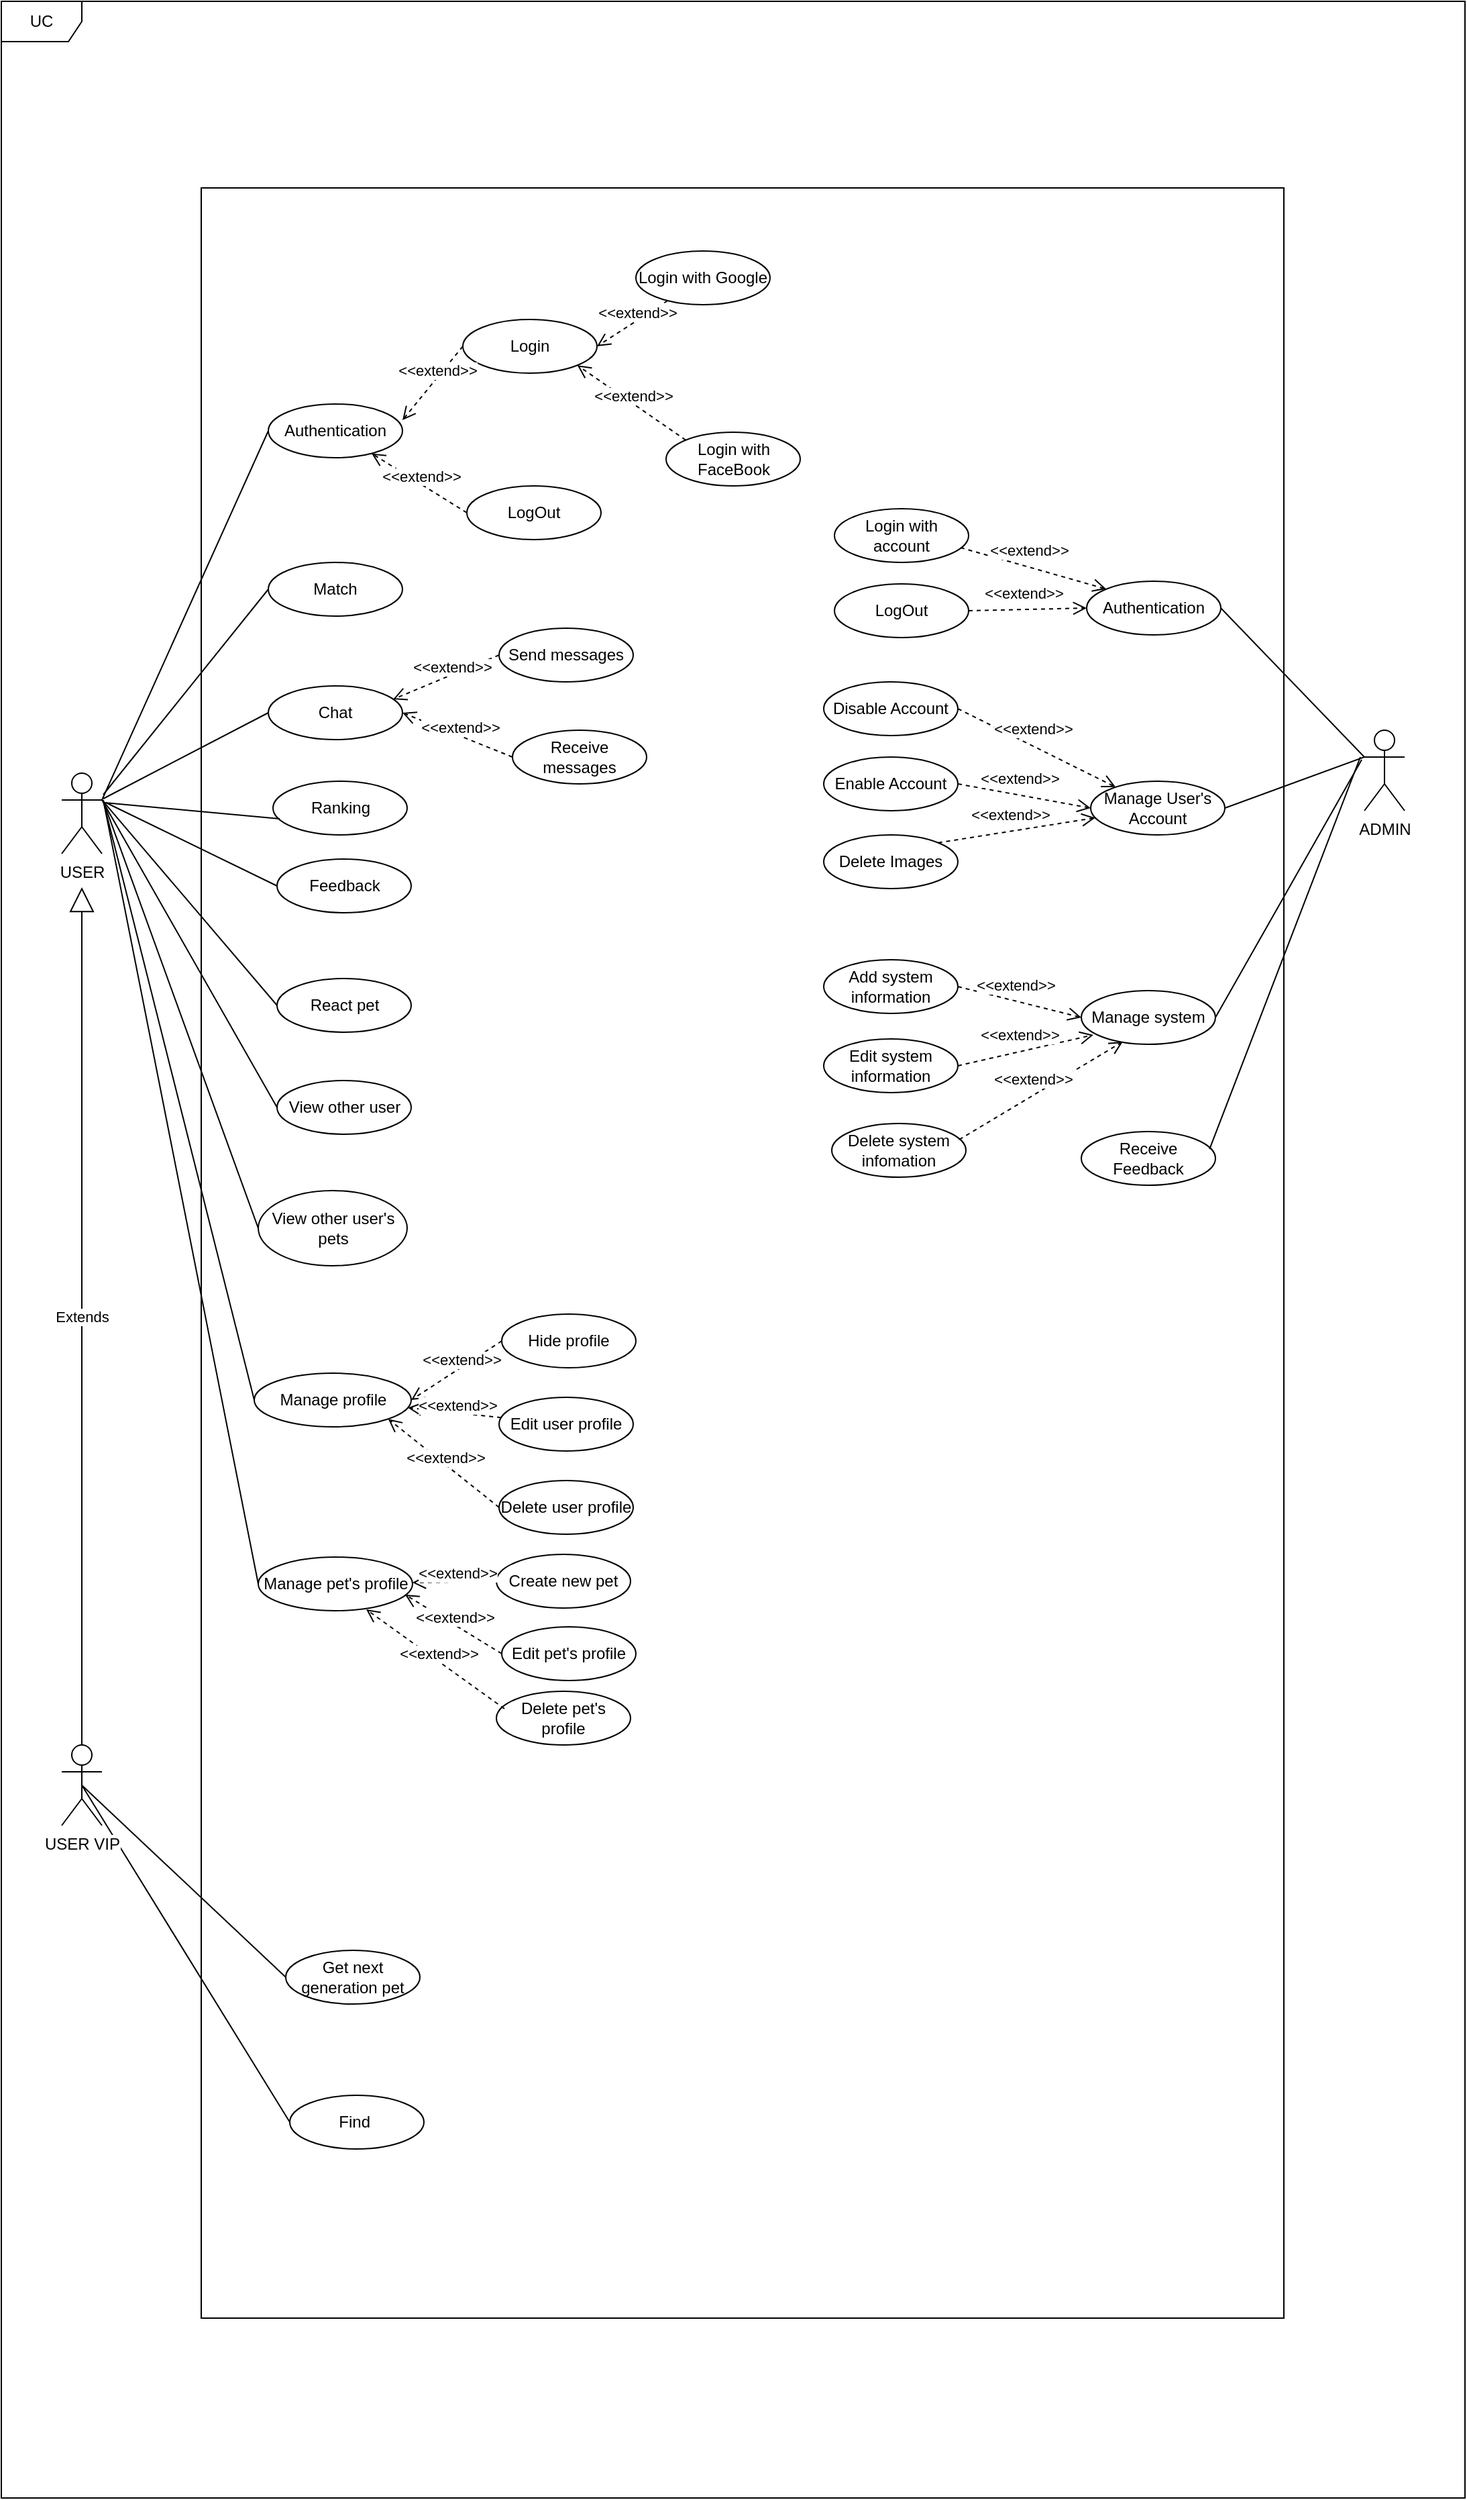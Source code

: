 <mxfile version="13.6.2" type="google" pages="6"><diagram name="Use case" id="e7e014a7-5840-1c2e-5031-d8a46d1fe8dd"><mxGraphModel dx="113" dy="936" grid="0" gridSize="10" guides="1" tooltips="1" connect="1" arrows="1" fold="1" page="0" pageScale="1" pageWidth="1169" pageHeight="826" background="#ffffff" math="0" shadow="0"><root><mxCell id="0"/><mxCell id="1" parent="0"/><mxCell id="lrulVZ_M5XeS0ZEABA8s-1" value="UC" style="shape=umlFrame;whiteSpace=wrap;html=1;" parent="1" vertex="1"><mxGeometry x="1191" y="-41" width="1091" height="1860" as="geometry"/></mxCell><mxCell id="dPNnor-Y_wK0W8GZ1qmI-1" value="" style="rounded=0;whiteSpace=wrap;html=1;" parent="1" vertex="1"><mxGeometry x="1340" y="98" width="807" height="1587" as="geometry"/></mxCell><mxCell id="dPNnor-Y_wK0W8GZ1qmI-3" value="USER" style="shape=umlActor;verticalLabelPosition=bottom;labelBackgroundColor=#ffffff;verticalAlign=top;html=1;outlineConnect=0;" parent="1" vertex="1"><mxGeometry x="1236" y="534" width="30" height="60" as="geometry"/></mxCell><mxCell id="dPNnor-Y_wK0W8GZ1qmI-4" value="ADMIN&lt;br&gt;" style="shape=umlActor;verticalLabelPosition=bottom;labelBackgroundColor=#ffffff;verticalAlign=top;html=1;outlineConnect=0;" parent="1" vertex="1"><mxGeometry x="2207" y="502" width="30" height="60" as="geometry"/></mxCell><mxCell id="dPNnor-Y_wK0W8GZ1qmI-5" value="Authentication" style="ellipse;whiteSpace=wrap;html=1;align=center;" parent="1" vertex="1"><mxGeometry x="1390" y="259" width="100" height="40" as="geometry"/></mxCell><mxCell id="dPNnor-Y_wK0W8GZ1qmI-6" value="Match" style="ellipse;whiteSpace=wrap;html=1;align=center;" parent="1" vertex="1"><mxGeometry x="1390" y="377" width="100" height="40" as="geometry"/></mxCell><mxCell id="dPNnor-Y_wK0W8GZ1qmI-7" value="Chat" style="ellipse;whiteSpace=wrap;html=1;align=center;" parent="1" vertex="1"><mxGeometry x="1390" y="469" width="100" height="40" as="geometry"/></mxCell><mxCell id="dPNnor-Y_wK0W8GZ1qmI-8" value="Find&amp;nbsp;" style="ellipse;whiteSpace=wrap;html=1;align=center;" parent="1" vertex="1"><mxGeometry x="1406" y="1519" width="100" height="40" as="geometry"/></mxCell><mxCell id="dPNnor-Y_wK0W8GZ1qmI-9" value="React pet" style="ellipse;whiteSpace=wrap;html=1;align=center;" parent="1" vertex="1"><mxGeometry x="1396.5" y="687" width="100" height="40" as="geometry"/></mxCell><mxCell id="dPNnor-Y_wK0W8GZ1qmI-10" value="View other user" style="ellipse;whiteSpace=wrap;html=1;align=center;" parent="1" vertex="1"><mxGeometry x="1396.5" y="763" width="100" height="40" as="geometry"/></mxCell><mxCell id="dPNnor-Y_wK0W8GZ1qmI-11" value="View other user's pets" style="ellipse;whiteSpace=wrap;html=1;align=center;" parent="1" vertex="1"><mxGeometry x="1382.5" y="845" width="111" height="56" as="geometry"/></mxCell><mxCell id="dPNnor-Y_wK0W8GZ1qmI-12" value="Manage profile" style="ellipse;whiteSpace=wrap;html=1;align=center;" parent="1" vertex="1"><mxGeometry x="1379.5" y="981" width="117" height="40" as="geometry"/></mxCell><mxCell id="dPNnor-Y_wK0W8GZ1qmI-13" value="Manage pet's profile" style="ellipse;whiteSpace=wrap;html=1;align=center;" parent="1" vertex="1"><mxGeometry x="1382.5" y="1118" width="115" height="40" as="geometry"/></mxCell><mxCell id="dPNnor-Y_wK0W8GZ1qmI-14" value="Get next generation pet" style="ellipse;whiteSpace=wrap;html=1;align=center;" parent="1" vertex="1"><mxGeometry x="1403" y="1411" width="100" height="40" as="geometry"/></mxCell><mxCell id="dPNnor-Y_wK0W8GZ1qmI-15" value="Delete user profile" style="ellipse;whiteSpace=wrap;html=1;align=center;" parent="1" vertex="1"><mxGeometry x="1562" y="1061" width="100" height="40" as="geometry"/></mxCell><mxCell id="dPNnor-Y_wK0W8GZ1qmI-16" value="Edit user profile" style="ellipse;whiteSpace=wrap;html=1;align=center;" parent="1" vertex="1"><mxGeometry x="1562" y="999" width="100" height="40" as="geometry"/></mxCell><mxCell id="dPNnor-Y_wK0W8GZ1qmI-17" value="Hide profile" style="ellipse;whiteSpace=wrap;html=1;align=center;" parent="1" vertex="1"><mxGeometry x="1564" y="937" width="100" height="40" as="geometry"/></mxCell><mxCell id="dPNnor-Y_wK0W8GZ1qmI-18" value="Edit pet's profile" style="ellipse;whiteSpace=wrap;html=1;align=center;" parent="1" vertex="1"><mxGeometry x="1564" y="1170" width="100" height="40" as="geometry"/></mxCell><mxCell id="dPNnor-Y_wK0W8GZ1qmI-19" value="Login&lt;span style=&quot;color: rgba(0 , 0 , 0 , 0) ; font-family: monospace ; font-size: 0px&quot;&gt;%3CmxGraphModel%3E%3Croot%3E%3CmxCell%20id%3D%220%22%2F%3E%3CmxCell%20id%3D%221%22%20parent%3D%220%22%2F%3E%3CmxCell%20id%3D%222%22%20value%3D%22%22%20style%3D%22ellipse%3BwhiteSpace%3Dwrap%3Bhtml%3D1%3Balign%3Dcenter%3B%22%20vertex%3D%221%22%20parent%3D%221%22%3E%3CmxGeometry%20x%3D%22454%22%20y%3D%22922%22%20width%3D%22100%22%20height%3D%2240%22%20as%3D%22geometry%22%2F%3E%3C%2FmxCell%3E%3C%2Froot%3E%3C%2FmxGraphModel%3E&lt;/span&gt;" style="ellipse;whiteSpace=wrap;html=1;align=center;" parent="1" vertex="1"><mxGeometry x="1535" y="196" width="100" height="40" as="geometry"/></mxCell><mxCell id="dPNnor-Y_wK0W8GZ1qmI-20" value="LogOut&lt;span style=&quot;color: rgba(0 , 0 , 0 , 0) ; font-family: monospace ; font-size: 0px&quot;&gt;%3CmxGraphModel%3E%3Croot%3E%3CmxCell%20id%3D%220%22%2F%3E%3CmxCell%20id%3D%221%22%20parent%3D%220%22%2F%3E%3CmxCell%20id%3D%222%22%20value%3D%22%22%20style%3D%22ellipse%3BwhiteSpace%3Dwrap%3Bhtml%3D1%3Balign%3Dcenter%3B%22%20vertex%3D%221%22%20parent%3D%221%22%3E%3CmxGeometry%20x%3D%22454%22%20y%3D%22922%22%20width%3D%22100%22%20height%3D%2240%22%20as%3D%22geometry%22%2F%3E%3C%2FmxCell%3E%3C%2Froot%3E%3C%2FmxGraphModel%3E&lt;/span&gt;" style="ellipse;whiteSpace=wrap;html=1;align=center;" parent="1" vertex="1"><mxGeometry x="1538" y="320" width="100" height="40" as="geometry"/></mxCell><mxCell id="dPNnor-Y_wK0W8GZ1qmI-21" value="Login with Google&lt;span style=&quot;color: rgba(0 , 0 , 0 , 0) ; font-family: monospace ; font-size: 0px&quot;&gt;%3CmxGraphModel%3E%3Croot%3E%3CmxCell%20id%3D%220%22%2F%3E%3CmxCell%20id%3D%221%22%20parent%3D%220%22%2F%3E%3CmxCell%20id%3D%222%22%20value%3D%22%22%20style%3D%22ellipse%3BwhiteSpace%3Dwrap%3Bhtml%3D1%3Balign%3Dcenter%3B%22%20vertex%3D%221%22%20parent%3D%221%22%3E%3CmxGeometry%20x%3D%22454%22%20y%3D%22922%22%20width%3D%22100%22%20height%3D%2240%22%20as%3D%22geometry%22%2F%3E%3C%2FmxCell%3E%3C%2Froot%3E%3C%2FmxGraphModel%3E&lt;/span&gt;" style="ellipse;whiteSpace=wrap;html=1;align=center;" parent="1" vertex="1"><mxGeometry x="1664" y="145" width="100" height="40" as="geometry"/></mxCell><mxCell id="dPNnor-Y_wK0W8GZ1qmI-22" value="Login with FaceBook&lt;span style=&quot;color: rgba(0 , 0 , 0 , 0) ; font-family: monospace ; font-size: 0px&quot;&gt;%3CmxGraphModel%3E%3Croot%3E%3CmxCell%20id%3D%220%22%2F%3E%3CmxCell%20id%3D%221%22%20parent%3D%220%22%2F%3E%3CmxCell%20id%3D%222%22%20value%3D%22%22%20style%3D%22ellipse%3BwhiteSpace%3Dwrap%3Bhtml%3D1%3Balign%3Dcenter%3B%22%20vertex%3D%221%22%20parent%3D%221%22%3E%3CmxGeometry%20x%3D%22454%22%20y%3D%22922%22%20width%3D%22100%22%20height%3D%2240%22%20as%3D%22geometry%22%2F%3E%3C%2FmxCell%3E%3C%2Froot%3E%3C%2FmxGraphModel%3E&lt;/span&gt;" style="ellipse;whiteSpace=wrap;html=1;align=center;" parent="1" vertex="1"><mxGeometry x="1686.5" y="280" width="100" height="40" as="geometry"/></mxCell><mxCell id="dPNnor-Y_wK0W8GZ1qmI-23" value="&amp;lt;&amp;lt;extend&amp;gt;&amp;gt;" style="html=1;verticalAlign=bottom;endArrow=open;dashed=1;endSize=8;entryX=1;entryY=0.3;entryDx=0;entryDy=0;entryPerimeter=0;exitX=0;exitY=0.5;exitDx=0;exitDy=0;" parent="1" source="dPNnor-Y_wK0W8GZ1qmI-19" target="dPNnor-Y_wK0W8GZ1qmI-5" edge="1"><mxGeometry x="-0.074" y="3" relative="1" as="geometry"><mxPoint x="1568" y="180" as="sourcePoint"/><mxPoint x="1493" y="197" as="targetPoint"/><mxPoint as="offset"/></mxGeometry></mxCell><mxCell id="dPNnor-Y_wK0W8GZ1qmI-24" value="&amp;lt;&amp;lt;extend&amp;gt;&amp;gt;" style="html=1;verticalAlign=bottom;endArrow=open;dashed=1;endSize=8;exitX=0;exitY=0.5;exitDx=0;exitDy=0;" parent="1" source="dPNnor-Y_wK0W8GZ1qmI-20" target="dPNnor-Y_wK0W8GZ1qmI-5" edge="1"><mxGeometry x="-0.074" y="3" relative="1" as="geometry"><mxPoint x="1578" y="190" as="sourcePoint"/><mxPoint x="1503" y="207" as="targetPoint"/><mxPoint as="offset"/></mxGeometry></mxCell><mxCell id="dPNnor-Y_wK0W8GZ1qmI-25" value="&amp;lt;&amp;lt;extend&amp;gt;&amp;gt;" style="html=1;verticalAlign=bottom;endArrow=open;dashed=1;endSize=8;entryX=1;entryY=0.5;entryDx=0;entryDy=0;" parent="1" source="dPNnor-Y_wK0W8GZ1qmI-21" target="dPNnor-Y_wK0W8GZ1qmI-19" edge="1"><mxGeometry x="-0.074" y="3" relative="1" as="geometry"><mxPoint x="1578" y="190" as="sourcePoint"/><mxPoint x="1498" y="207" as="targetPoint"/><mxPoint as="offset"/></mxGeometry></mxCell><mxCell id="dPNnor-Y_wK0W8GZ1qmI-26" value="&amp;lt;&amp;lt;extend&amp;gt;&amp;gt;" style="html=1;verticalAlign=bottom;endArrow=open;dashed=1;endSize=8;entryX=1;entryY=1;entryDx=0;entryDy=0;exitX=0;exitY=0;exitDx=0;exitDy=0;" parent="1" source="dPNnor-Y_wK0W8GZ1qmI-22" target="dPNnor-Y_wK0W8GZ1qmI-19" edge="1"><mxGeometry x="-0.074" y="3" relative="1" as="geometry"><mxPoint x="1772.033" y="187.271" as="sourcePoint"/><mxPoint x="1685" y="186" as="targetPoint"/><mxPoint as="offset"/></mxGeometry></mxCell><mxCell id="dPNnor-Y_wK0W8GZ1qmI-27" value="Send messages" style="ellipse;whiteSpace=wrap;html=1;align=center;" parent="1" vertex="1"><mxGeometry x="1562" y="426" width="100" height="40" as="geometry"/></mxCell><mxCell id="dPNnor-Y_wK0W8GZ1qmI-28" value="Receive messages" style="ellipse;whiteSpace=wrap;html=1;align=center;" parent="1" vertex="1"><mxGeometry x="1572" y="502" width="100" height="40" as="geometry"/></mxCell><mxCell id="dPNnor-Y_wK0W8GZ1qmI-29" value="&amp;lt;&amp;lt;extend&amp;gt;&amp;gt;" style="html=1;verticalAlign=bottom;endArrow=open;dashed=1;endSize=8;exitX=0;exitY=0.5;exitDx=0;exitDy=0;entryX=1;entryY=0.5;entryDx=0;entryDy=0;" parent="1" source="dPNnor-Y_wK0W8GZ1qmI-28" target="dPNnor-Y_wK0W8GZ1qmI-7" edge="1"><mxGeometry x="-0.074" y="3" relative="1" as="geometry"><mxPoint x="1585" y="244" as="sourcePoint"/><mxPoint x="1492.193" y="224.355" as="targetPoint"/><mxPoint as="offset"/></mxGeometry></mxCell><mxCell id="dPNnor-Y_wK0W8GZ1qmI-30" value="&amp;lt;&amp;lt;extend&amp;gt;&amp;gt;" style="html=1;verticalAlign=bottom;endArrow=open;dashed=1;endSize=8;exitX=0;exitY=0.5;exitDx=0;exitDy=0;entryX=0.93;entryY=0.25;entryDx=0;entryDy=0;entryPerimeter=0;" parent="1" source="dPNnor-Y_wK0W8GZ1qmI-27" target="dPNnor-Y_wK0W8GZ1qmI-7" edge="1"><mxGeometry x="-0.074" y="3" relative="1" as="geometry"><mxPoint x="1573" y="393" as="sourcePoint"/><mxPoint x="1493" y="353" as="targetPoint"/><mxPoint as="offset"/></mxGeometry></mxCell><mxCell id="dPNnor-Y_wK0W8GZ1qmI-31" value="Create new pet" style="ellipse;whiteSpace=wrap;html=1;align=center;" parent="1" vertex="1"><mxGeometry x="1560" y="1116" width="100" height="40" as="geometry"/></mxCell><mxCell id="dPNnor-Y_wK0W8GZ1qmI-32" value="Delete pet's profile" style="ellipse;whiteSpace=wrap;html=1;align=center;" parent="1" vertex="1"><mxGeometry x="1560" y="1218" width="100" height="40" as="geometry"/></mxCell><mxCell id="dPNnor-Y_wK0W8GZ1qmI-33" value="&amp;lt;&amp;lt;extend&amp;gt;&amp;gt;" style="html=1;verticalAlign=bottom;endArrow=open;dashed=1;endSize=8;exitX=0;exitY=0.5;exitDx=0;exitDy=0;entryX=1;entryY=0.5;entryDx=0;entryDy=0;" parent="1" source="dPNnor-Y_wK0W8GZ1qmI-17" target="dPNnor-Y_wK0W8GZ1qmI-12" edge="1"><mxGeometry x="-0.074" y="3" relative="1" as="geometry"><mxPoint x="1575" y="981" as="sourcePoint"/><mxPoint x="1483" y="955" as="targetPoint"/><mxPoint as="offset"/></mxGeometry></mxCell><mxCell id="dPNnor-Y_wK0W8GZ1qmI-34" value="&amp;lt;&amp;lt;extend&amp;gt;&amp;gt;" style="html=1;verticalAlign=bottom;endArrow=open;dashed=1;endSize=8;" parent="1" source="dPNnor-Y_wK0W8GZ1qmI-16" target="dPNnor-Y_wK0W8GZ1qmI-12" edge="1"><mxGeometry x="-0.074" y="3" relative="1" as="geometry"><mxPoint x="1574" y="967" as="sourcePoint"/><mxPoint x="1506.5" y="1011" as="targetPoint"/><mxPoint as="offset"/></mxGeometry></mxCell><mxCell id="dPNnor-Y_wK0W8GZ1qmI-35" value="&amp;lt;&amp;lt;extend&amp;gt;&amp;gt;" style="html=1;verticalAlign=bottom;endArrow=open;dashed=1;endSize=8;exitX=0;exitY=0.5;exitDx=0;exitDy=0;entryX=1;entryY=1;entryDx=0;entryDy=0;" parent="1" source="dPNnor-Y_wK0W8GZ1qmI-15" target="dPNnor-Y_wK0W8GZ1qmI-12" edge="1"><mxGeometry x="-0.074" y="3" relative="1" as="geometry"><mxPoint x="1573.542" y="1024.072" as="sourcePoint"/><mxPoint x="1503.993" y="1016.792" as="targetPoint"/><mxPoint as="offset"/></mxGeometry></mxCell><mxCell id="dPNnor-Y_wK0W8GZ1qmI-36" value="&amp;lt;&amp;lt;extend&amp;gt;&amp;gt;" style="html=1;verticalAlign=bottom;endArrow=open;dashed=1;endSize=8;exitX=0;exitY=0.5;exitDx=0;exitDy=0;" parent="1" source="dPNnor-Y_wK0W8GZ1qmI-31" target="dPNnor-Y_wK0W8GZ1qmI-13" edge="1"><mxGeometry x="-0.074" y="3" relative="1" as="geometry"><mxPoint x="1572" y="1091" as="sourcePoint"/><mxPoint x="1489.188" y="1025.203" as="targetPoint"/><mxPoint as="offset"/></mxGeometry></mxCell><mxCell id="dPNnor-Y_wK0W8GZ1qmI-37" value="&amp;lt;&amp;lt;extend&amp;gt;&amp;gt;" style="html=1;verticalAlign=bottom;endArrow=open;dashed=1;endSize=8;exitX=0;exitY=0.5;exitDx=0;exitDy=0;entryX=0.952;entryY=0.7;entryDx=0;entryDy=0;entryPerimeter=0;" parent="1" source="dPNnor-Y_wK0W8GZ1qmI-18" target="dPNnor-Y_wK0W8GZ1qmI-13" edge="1"><mxGeometry x="-0.074" y="3" relative="1" as="geometry"><mxPoint x="1570" y="1146" as="sourcePoint"/><mxPoint x="1507.434" y="1147.043" as="targetPoint"/><mxPoint as="offset"/></mxGeometry></mxCell><mxCell id="dPNnor-Y_wK0W8GZ1qmI-38" value="&amp;lt;&amp;lt;extend&amp;gt;&amp;gt;" style="html=1;verticalAlign=bottom;endArrow=open;dashed=1;endSize=8;exitX=0.06;exitY=0.325;exitDx=0;exitDy=0;exitPerimeter=0;entryX=0.7;entryY=0.975;entryDx=0;entryDy=0;entryPerimeter=0;" parent="1" source="dPNnor-Y_wK0W8GZ1qmI-32" target="dPNnor-Y_wK0W8GZ1qmI-13" edge="1"><mxGeometry x="-0.074" y="3" relative="1" as="geometry"><mxPoint x="1580" y="1156" as="sourcePoint"/><mxPoint x="1517.434" y="1157.043" as="targetPoint"/><mxPoint as="offset"/></mxGeometry></mxCell><mxCell id="dPNnor-Y_wK0W8GZ1qmI-39" value="" style="endArrow=none;html=1;entryX=0;entryY=0.5;entryDx=0;entryDy=0;exitX=1;exitY=0.333;exitDx=0;exitDy=0;exitPerimeter=0;" parent="1" source="dPNnor-Y_wK0W8GZ1qmI-3" target="dPNnor-Y_wK0W8GZ1qmI-5" edge="1"><mxGeometry width="50" height="50" relative="1" as="geometry"><mxPoint x="1300" y="570" as="sourcePoint"/><mxPoint x="1350" y="520" as="targetPoint"/></mxGeometry></mxCell><mxCell id="dPNnor-Y_wK0W8GZ1qmI-41" value="" style="endArrow=none;html=1;entryX=0;entryY=0.5;entryDx=0;entryDy=0;" parent="1" target="dPNnor-Y_wK0W8GZ1qmI-6" edge="1"><mxGeometry width="50" height="50" relative="1" as="geometry"><mxPoint x="1267" y="550" as="sourcePoint"/><mxPoint x="1398" y="215" as="targetPoint"/></mxGeometry></mxCell><mxCell id="dPNnor-Y_wK0W8GZ1qmI-42" value="" style="endArrow=none;html=1;entryX=0;entryY=0.5;entryDx=0;entryDy=0;" parent="1" target="dPNnor-Y_wK0W8GZ1qmI-7" edge="1"><mxGeometry width="50" height="50" relative="1" as="geometry"><mxPoint x="1267" y="553" as="sourcePoint"/><mxPoint x="1408" y="225" as="targetPoint"/></mxGeometry></mxCell><mxCell id="dPNnor-Y_wK0W8GZ1qmI-43" value="" style="endArrow=none;html=1;entryX=0;entryY=0.5;entryDx=0;entryDy=0;exitX=0.5;exitY=0.5;exitDx=0;exitDy=0;exitPerimeter=0;" parent="1" source="OB0arjb9ln-RoYMkHdV0-4" target="dPNnor-Y_wK0W8GZ1qmI-8" edge="1"><mxGeometry width="50" height="50" relative="1" as="geometry"><mxPoint x="1266" y="554" as="sourcePoint"/><mxPoint x="1397" y="512" as="targetPoint"/></mxGeometry></mxCell><mxCell id="dPNnor-Y_wK0W8GZ1qmI-44" value="" style="endArrow=none;html=1;entryX=0;entryY=0.5;entryDx=0;entryDy=0;exitX=1;exitY=0.333;exitDx=0;exitDy=0;exitPerimeter=0;" parent="1" source="dPNnor-Y_wK0W8GZ1qmI-3" target="dPNnor-Y_wK0W8GZ1qmI-9" edge="1"><mxGeometry width="50" height="50" relative="1" as="geometry"><mxPoint x="1276" y="564" as="sourcePoint"/><mxPoint x="1403.5" y="607" as="targetPoint"/></mxGeometry></mxCell><mxCell id="dPNnor-Y_wK0W8GZ1qmI-45" value="" style="endArrow=none;html=1;entryX=0;entryY=0.5;entryDx=0;entryDy=0;exitX=1;exitY=0.333;exitDx=0;exitDy=0;exitPerimeter=0;" parent="1" source="dPNnor-Y_wK0W8GZ1qmI-3" target="dPNnor-Y_wK0W8GZ1qmI-10" edge="1"><mxGeometry width="50" height="50" relative="1" as="geometry"><mxPoint x="1276" y="564" as="sourcePoint"/><mxPoint x="1403.5" y="722" as="targetPoint"/></mxGeometry></mxCell><mxCell id="dPNnor-Y_wK0W8GZ1qmI-46" value="" style="endArrow=none;html=1;entryX=0;entryY=0.5;entryDx=0;entryDy=0;" parent="1" target="dPNnor-Y_wK0W8GZ1qmI-11" edge="1"><mxGeometry width="50" height="50" relative="1" as="geometry"><mxPoint x="1267" y="555" as="sourcePoint"/><mxPoint x="1410" y="802" as="targetPoint"/></mxGeometry></mxCell><mxCell id="dPNnor-Y_wK0W8GZ1qmI-47" value="" style="endArrow=none;html=1;entryX=0;entryY=0.5;entryDx=0;entryDy=0;" parent="1" target="dPNnor-Y_wK0W8GZ1qmI-12" edge="1"><mxGeometry width="50" height="50" relative="1" as="geometry"><mxPoint x="1267" y="555" as="sourcePoint"/><mxPoint x="1392.5" y="883" as="targetPoint"/></mxGeometry></mxCell><mxCell id="dPNnor-Y_wK0W8GZ1qmI-48" value="" style="endArrow=none;html=1;entryX=0;entryY=0.5;entryDx=0;entryDy=0;" parent="1" target="dPNnor-Y_wK0W8GZ1qmI-13" edge="1"><mxGeometry width="50" height="50" relative="1" as="geometry"><mxPoint x="1267" y="554" as="sourcePoint"/><mxPoint x="1389.5" y="1011" as="targetPoint"/></mxGeometry></mxCell><mxCell id="dPNnor-Y_wK0W8GZ1qmI-49" value="" style="endArrow=none;html=1;entryX=0;entryY=0.5;entryDx=0;entryDy=0;exitX=0.5;exitY=0.5;exitDx=0;exitDy=0;exitPerimeter=0;" parent="1" source="OB0arjb9ln-RoYMkHdV0-4" target="dPNnor-Y_wK0W8GZ1qmI-14" edge="1"><mxGeometry width="50" height="50" relative="1" as="geometry"><mxPoint x="1266" y="555" as="sourcePoint"/><mxPoint x="1392.5" y="1148" as="targetPoint"/></mxGeometry></mxCell><mxCell id="dPNnor-Y_wK0W8GZ1qmI-50" value="Login with account" style="ellipse;whiteSpace=wrap;html=1;align=center;" parent="1" vertex="1"><mxGeometry x="1812" y="337" width="100" height="40" as="geometry"/></mxCell><mxCell id="dPNnor-Y_wK0W8GZ1qmI-51" value="Authentication" style="ellipse;whiteSpace=wrap;html=1;align=center;" parent="1" vertex="1"><mxGeometry x="2000" y="391" width="100" height="40" as="geometry"/></mxCell><mxCell id="dPNnor-Y_wK0W8GZ1qmI-52" value="Manage User's Account" style="ellipse;whiteSpace=wrap;html=1;align=center;" parent="1" vertex="1"><mxGeometry x="2003" y="540" width="100" height="40" as="geometry"/></mxCell><mxCell id="dPNnor-Y_wK0W8GZ1qmI-53" value="Manage system" style="ellipse;whiteSpace=wrap;html=1;align=center;" parent="1" vertex="1"><mxGeometry x="1996" y="696" width="100" height="40" as="geometry"/></mxCell><mxCell id="dPNnor-Y_wK0W8GZ1qmI-54" value="LogOut" style="ellipse;whiteSpace=wrap;html=1;align=center;" parent="1" vertex="1"><mxGeometry x="1812" y="393" width="100" height="40" as="geometry"/></mxCell><mxCell id="dPNnor-Y_wK0W8GZ1qmI-55" value="Add system information" style="ellipse;whiteSpace=wrap;html=1;align=center;" parent="1" vertex="1"><mxGeometry x="1804" y="673" width="100" height="40" as="geometry"/></mxCell><mxCell id="dPNnor-Y_wK0W8GZ1qmI-56" value="Edit system information" style="ellipse;whiteSpace=wrap;html=1;align=center;" parent="1" vertex="1"><mxGeometry x="1804" y="732" width="100" height="40" as="geometry"/></mxCell><mxCell id="dPNnor-Y_wK0W8GZ1qmI-57" value="Delete system infomation" style="ellipse;whiteSpace=wrap;html=1;align=center;" parent="1" vertex="1"><mxGeometry x="1810" y="795" width="100" height="40" as="geometry"/></mxCell><mxCell id="dPNnor-Y_wK0W8GZ1qmI-58" value="Disable Account" style="ellipse;whiteSpace=wrap;html=1;align=center;" parent="1" vertex="1"><mxGeometry x="1804" y="466" width="100" height="40" as="geometry"/></mxCell><mxCell id="dPNnor-Y_wK0W8GZ1qmI-59" value="Delete Images" style="ellipse;whiteSpace=wrap;html=1;align=center;" parent="1" vertex="1"><mxGeometry x="1804" y="580" width="100" height="40" as="geometry"/></mxCell><mxCell id="dPNnor-Y_wK0W8GZ1qmI-60" value="Enable Account" style="ellipse;whiteSpace=wrap;html=1;align=center;" parent="1" vertex="1"><mxGeometry x="1804" y="522" width="100" height="40" as="geometry"/></mxCell><mxCell id="dPNnor-Y_wK0W8GZ1qmI-61" value="&amp;lt;&amp;lt;extend&amp;gt;&amp;gt;" style="html=1;verticalAlign=bottom;endArrow=open;dashed=1;endSize=8;entryX=0;entryY=0;entryDx=0;entryDy=0;exitX=0.94;exitY=0.725;exitDx=0;exitDy=0;exitPerimeter=0;" parent="1" source="dPNnor-Y_wK0W8GZ1qmI-50" target="dPNnor-Y_wK0W8GZ1qmI-51" edge="1"><mxGeometry x="-0.074" y="3" relative="1" as="geometry"><mxPoint x="1958.005" y="397.858" as="sourcePoint"/><mxPoint x="1878.715" y="366.142" as="targetPoint"/><mxPoint as="offset"/></mxGeometry></mxCell><mxCell id="dPNnor-Y_wK0W8GZ1qmI-62" value="&amp;lt;&amp;lt;extend&amp;gt;&amp;gt;" style="html=1;verticalAlign=bottom;endArrow=open;dashed=1;endSize=8;entryX=0;entryY=0.5;entryDx=0;entryDy=0;exitX=1;exitY=0.5;exitDx=0;exitDy=0;" parent="1" source="dPNnor-Y_wK0W8GZ1qmI-54" target="dPNnor-Y_wK0W8GZ1qmI-51" edge="1"><mxGeometry x="-0.074" y="3" relative="1" as="geometry"><mxPoint x="1916" y="376" as="sourcePoint"/><mxPoint x="1979.645" y="408.858" as="targetPoint"/><mxPoint as="offset"/></mxGeometry></mxCell><mxCell id="dPNnor-Y_wK0W8GZ1qmI-63" value="&amp;lt;&amp;lt;extend&amp;gt;&amp;gt;" style="html=1;verticalAlign=bottom;endArrow=open;dashed=1;endSize=8;exitX=1;exitY=0;exitDx=0;exitDy=0;" parent="1" source="dPNnor-Y_wK0W8GZ1qmI-59" target="dPNnor-Y_wK0W8GZ1qmI-52" edge="1"><mxGeometry x="-0.074" y="3" relative="1" as="geometry"><mxPoint x="1922" y="607" as="sourcePoint"/><mxPoint x="1855" y="553" as="targetPoint"/><mxPoint as="offset"/></mxGeometry></mxCell><mxCell id="dPNnor-Y_wK0W8GZ1qmI-64" value="&amp;lt;&amp;lt;extend&amp;gt;&amp;gt;" style="html=1;verticalAlign=bottom;endArrow=open;dashed=1;endSize=8;entryX=0;entryY=0.5;entryDx=0;entryDy=0;exitX=1;exitY=0.5;exitDx=0;exitDy=0;" parent="1" source="dPNnor-Y_wK0W8GZ1qmI-60" target="dPNnor-Y_wK0W8GZ1qmI-52" edge="1"><mxGeometry x="-0.074" y="3" relative="1" as="geometry"><mxPoint x="1790.355" y="583.858" as="sourcePoint"/><mxPoint x="1847" y="542" as="targetPoint"/><mxPoint as="offset"/></mxGeometry></mxCell><mxCell id="dPNnor-Y_wK0W8GZ1qmI-65" value="&amp;lt;&amp;lt;extend&amp;gt;&amp;gt;" style="html=1;verticalAlign=bottom;endArrow=open;dashed=1;endSize=8;exitX=1;exitY=0.5;exitDx=0;exitDy=0;" parent="1" source="dPNnor-Y_wK0W8GZ1qmI-58" target="dPNnor-Y_wK0W8GZ1qmI-52" edge="1"><mxGeometry x="-0.074" y="3" relative="1" as="geometry"><mxPoint x="1809" y="544" as="sourcePoint"/><mxPoint x="1861.645" y="527.858" as="targetPoint"/><mxPoint as="offset"/></mxGeometry></mxCell><mxCell id="dPNnor-Y_wK0W8GZ1qmI-66" value="&amp;lt;&amp;lt;extend&amp;gt;&amp;gt;" style="html=1;verticalAlign=bottom;endArrow=open;dashed=1;endSize=8;entryX=0;entryY=0.5;entryDx=0;entryDy=0;exitX=1;exitY=0.5;exitDx=0;exitDy=0;" parent="1" source="dPNnor-Y_wK0W8GZ1qmI-55" target="dPNnor-Y_wK0W8GZ1qmI-53" edge="1"><mxGeometry x="-0.074" y="3" relative="1" as="geometry"><mxPoint x="1959" y="610" as="sourcePoint"/><mxPoint x="2017" y="582" as="targetPoint"/><mxPoint as="offset"/></mxGeometry></mxCell><mxCell id="dPNnor-Y_wK0W8GZ1qmI-67" value="&amp;lt;&amp;lt;extend&amp;gt;&amp;gt;" style="html=1;verticalAlign=bottom;endArrow=open;dashed=1;endSize=8;entryX=0.09;entryY=0.825;entryDx=0;entryDy=0;exitX=1;exitY=0.5;exitDx=0;exitDy=0;entryPerimeter=0;" parent="1" source="dPNnor-Y_wK0W8GZ1qmI-56" target="dPNnor-Y_wK0W8GZ1qmI-53" edge="1"><mxGeometry x="-0.074" y="3" relative="1" as="geometry"><mxPoint x="1914" y="703" as="sourcePoint"/><mxPoint x="1965" y="703" as="targetPoint"/><mxPoint as="offset"/></mxGeometry></mxCell><mxCell id="dPNnor-Y_wK0W8GZ1qmI-68" value="&amp;lt;&amp;lt;extend&amp;gt;&amp;gt;" style="html=1;verticalAlign=bottom;endArrow=open;dashed=1;endSize=8;entryX=0.31;entryY=0.95;entryDx=0;entryDy=0;exitX=0.95;exitY=0.3;exitDx=0;exitDy=0;entryPerimeter=0;exitPerimeter=0;" parent="1" source="dPNnor-Y_wK0W8GZ1qmI-57" target="dPNnor-Y_wK0W8GZ1qmI-53" edge="1"><mxGeometry x="-0.074" y="3" relative="1" as="geometry"><mxPoint x="1914" y="762" as="sourcePoint"/><mxPoint x="1974" y="716" as="targetPoint"/><mxPoint as="offset"/></mxGeometry></mxCell><mxCell id="dPNnor-Y_wK0W8GZ1qmI-69" value="" style="endArrow=none;html=1;exitX=1;exitY=0.5;exitDx=0;exitDy=0;entryX=0;entryY=0.333;entryDx=0;entryDy=0;entryPerimeter=0;" parent="1" source="dPNnor-Y_wK0W8GZ1qmI-52" target="dPNnor-Y_wK0W8GZ1qmI-4" edge="1"><mxGeometry width="50" height="50" relative="1" as="geometry"><mxPoint x="2137" y="592" as="sourcePoint"/><mxPoint x="2187" y="542" as="targetPoint"/></mxGeometry></mxCell><mxCell id="dPNnor-Y_wK0W8GZ1qmI-70" value="" style="endArrow=none;html=1;exitX=1;exitY=0.5;exitDx=0;exitDy=0;" parent="1" source="dPNnor-Y_wK0W8GZ1qmI-53" edge="1"><mxGeometry width="50" height="50" relative="1" as="geometry"><mxPoint x="2113" y="570" as="sourcePoint"/><mxPoint x="2205" y="524" as="targetPoint"/></mxGeometry></mxCell><mxCell id="dPNnor-Y_wK0W8GZ1qmI-71" value="" style="endArrow=none;html=1;exitX=1;exitY=0.5;exitDx=0;exitDy=0;entryX=0;entryY=0.333;entryDx=0;entryDy=0;entryPerimeter=0;" parent="1" source="dPNnor-Y_wK0W8GZ1qmI-51" target="dPNnor-Y_wK0W8GZ1qmI-4" edge="1"><mxGeometry width="50" height="50" relative="1" as="geometry"><mxPoint x="2106" y="726" as="sourcePoint"/><mxPoint x="2215" y="534" as="targetPoint"/></mxGeometry></mxCell><mxCell id="dPNnor-Y_wK0W8GZ1qmI-72" value="Ranking" style="ellipse;whiteSpace=wrap;html=1;align=center;" parent="1" vertex="1"><mxGeometry x="1393.5" y="540" width="100" height="40" as="geometry"/></mxCell><mxCell id="dPNnor-Y_wK0W8GZ1qmI-73" value="" style="endArrow=none;html=1;entryX=0.05;entryY=0.7;entryDx=0;entryDy=0;entryPerimeter=0;" parent="1" target="dPNnor-Y_wK0W8GZ1qmI-72" edge="1"><mxGeometry width="50" height="50" relative="1" as="geometry"><mxPoint x="1268" y="556" as="sourcePoint"/><mxPoint x="1406.5" y="717" as="targetPoint"/></mxGeometry></mxCell><mxCell id="dPNnor-Y_wK0W8GZ1qmI-74" value="Feedback" style="ellipse;whiteSpace=wrap;html=1;align=center;" parent="1" vertex="1"><mxGeometry x="1396.5" y="598" width="100" height="40" as="geometry"/></mxCell><mxCell id="dPNnor-Y_wK0W8GZ1qmI-75" value="" style="endArrow=none;html=1;entryX=0;entryY=0.5;entryDx=0;entryDy=0;" parent="1" target="dPNnor-Y_wK0W8GZ1qmI-74" edge="1"><mxGeometry width="50" height="50" relative="1" as="geometry"><mxPoint x="1269" y="556" as="sourcePoint"/><mxPoint x="1412.5" y="548" as="targetPoint"/></mxGeometry></mxCell><mxCell id="DWmZ2U5bdjH0DptFFh1j-2" value="Receive Feedback" style="ellipse;whiteSpace=wrap;html=1;align=center;" parent="1" vertex="1"><mxGeometry x="1996" y="801" width="100" height="40" as="geometry"/></mxCell><mxCell id="DWmZ2U5bdjH0DptFFh1j-3" value="" style="endArrow=none;html=1;exitX=0.956;exitY=0.327;exitDx=0;exitDy=0;exitPerimeter=0;" parent="1" source="DWmZ2U5bdjH0DptFFh1j-2" edge="1"><mxGeometry width="50" height="50" relative="1" as="geometry"><mxPoint x="985" y="778" as="sourcePoint"/><mxPoint x="2204" y="522" as="targetPoint"/></mxGeometry></mxCell><mxCell id="OB0arjb9ln-RoYMkHdV0-4" value="USER VIP" style="shape=umlActor;verticalLabelPosition=bottom;labelBackgroundColor=#ffffff;verticalAlign=top;html=1;outlineConnect=0;" parent="1" vertex="1"><mxGeometry x="1236" y="1258" width="30" height="60" as="geometry"/></mxCell><mxCell id="OB0arjb9ln-RoYMkHdV0-7" value="Extends" style="endArrow=block;endSize=16;endFill=0;html=1;" parent="1" source="OB0arjb9ln-RoYMkHdV0-4" edge="1"><mxGeometry width="160" relative="1" as="geometry"><mxPoint x="1315" y="363" as="sourcePoint"/><mxPoint x="1251" y="619" as="targetPoint"/></mxGeometry></mxCell></root></mxGraphModel></diagram><diagram id="aHn4b3_4D9JDm3JDlEL_" name="Class diagram"><mxGraphModel dx="4852" dy="3344" grid="0" gridSize="10" guides="0" tooltips="1" connect="1" arrows="1" fold="1" page="0" pageScale="1" pageWidth="827" pageHeight="1169" math="0" shadow="0"><root><mxCell id="cEJj15kBVSpoGzyLN1Ux-0"/><mxCell id="cEJj15kBVSpoGzyLN1Ux-1" parent="cEJj15kBVSpoGzyLN1Ux-0"/><mxCell id="5Uu8DsTLqPZkZJhxXGLB-0" value="LoginScreen" style="swimlane;fontStyle=1;align=center;verticalAlign=top;childLayout=stackLayout;horizontal=1;startSize=26;horizontalStack=0;resizeParent=1;resizeParentMax=0;resizeLast=0;collapsible=1;marginBottom=0;fillColor=#dae8fc;strokeColor=#6c8ebf;" parent="cEJj15kBVSpoGzyLN1Ux-1" vertex="1"><mxGeometry x="-840" y="-877" width="200" height="170" as="geometry"/></mxCell><mxCell id="5Uu8DsTLqPZkZJhxXGLB-1" value="- userInfor: Array&#10;- deactivate: String&#10;- loginFailMessage: String&#10;&#10;" style="text;align=left;verticalAlign=top;spacingLeft=4;spacingRight=4;overflow=hidden;rotatable=0;points=[[0,0.5],[1,0.5]];portConstraint=eastwest;fillColor=#f5f5f5;strokeColor=#666666;fontColor=#333333;" parent="5Uu8DsTLqPZkZJhxXGLB-0" vertex="1"><mxGeometry y="26" width="200" height="64" as="geometry"/></mxCell><mxCell id="5Uu8DsTLqPZkZJhxXGLB-2" value="+ loginWithFacebook(): void&#10;+ loginWithGoogle(): void&#10;+ userMessage(): void&#10;+ failMessage():void" style="text;align=left;verticalAlign=top;spacingLeft=4;spacingRight=4;overflow=hidden;rotatable=0;points=[[0,0.5],[1,0.5]];portConstraint=eastwest;fillColor=#f5f5f5;strokeColor=#666666;fontColor=#333333;" parent="5Uu8DsTLqPZkZJhxXGLB-0" vertex="1"><mxGeometry y="90" width="200" height="80" as="geometry"/></mxCell><mxCell id="VuTkEGI_MsK5rcAyt8sm-1" value="&lt;span style=&quot;background-color: rgb(255 , 244 , 195)&quot;&gt;Login Diagram:&lt;/span&gt;" style="text;html=1;align=center;verticalAlign=middle;resizable=0;points=[];autosize=1;fillColor=#fff2cc;strokeColor=#d6b656;" parent="cEJj15kBVSpoGzyLN1Ux-1" vertex="1"><mxGeometry x="-21" y="276" width="91" height="18" as="geometry"/></mxCell><mxCell id="VuTkEGI_MsK5rcAyt8sm-3" value="ReactComponent" style="swimlane;fontStyle=1;align=center;verticalAlign=top;childLayout=stackLayout;horizontal=1;startSize=26;horizontalStack=0;resizeParent=1;resizeParentMax=0;resizeLast=0;collapsible=1;marginBottom=0;fillColor=#dae8fc;strokeColor=#6c8ebf;" parent="cEJj15kBVSpoGzyLN1Ux-1" vertex="1"><mxGeometry x="320" y="280" width="200" height="190" as="geometry"/></mxCell><mxCell id="VuTkEGI_MsK5rcAyt8sm-4" value="- style: StyleSheet&#10;- props: object&#10;- state: object&#10;&#10;" style="text;strokeColor=#666666;fillColor=#f5f5f5;align=left;verticalAlign=top;spacingLeft=4;spacingRight=4;overflow=hidden;rotatable=0;points=[[0,0.5],[1,0.5]];portConstraint=eastwest;fontColor=#333333;" parent="VuTkEGI_MsK5rcAyt8sm-3" vertex="1"><mxGeometry y="26" width="200" height="64" as="geometry"/></mxCell><mxCell id="VuTkEGI_MsK5rcAyt8sm-5" value="+ constructor(props:object): void&#10;+ setState(key : object): void&#10;+ componentDidMount(): void&#10;+ render():Element&#10;+ navigate(): void" style="text;align=left;verticalAlign=top;spacingLeft=4;spacingRight=4;overflow=hidden;rotatable=0;points=[[0,0.5],[1,0.5]];portConstraint=eastwest;fillColor=#f5f5f5;strokeColor=#666666;fontColor=#333333;" parent="VuTkEGI_MsK5rcAyt8sm-3" vertex="1"><mxGeometry y="90" width="200" height="100" as="geometry"/></mxCell><mxCell id="VuTkEGI_MsK5rcAyt8sm-6" value="LoginScreen" style="swimlane;fontStyle=1;align=center;verticalAlign=top;childLayout=stackLayout;horizontal=1;startSize=26;horizontalStack=0;resizeParent=1;resizeParentMax=0;resizeLast=0;collapsible=1;marginBottom=0;fillColor=#dae8fc;strokeColor=#6c8ebf;" parent="cEJj15kBVSpoGzyLN1Ux-1" vertex="1"><mxGeometry y="470" width="200" height="170" as="geometry"/></mxCell><mxCell id="VuTkEGI_MsK5rcAyt8sm-7" value="- userInfor: Array&#10;- deactivate: String&#10;- loginFailMessage: String&#10;&#10;" style="text;align=left;verticalAlign=top;spacingLeft=4;spacingRight=4;overflow=hidden;rotatable=0;points=[[0,0.5],[1,0.5]];portConstraint=eastwest;fillColor=#f5f5f5;strokeColor=#666666;fontColor=#333333;" parent="VuTkEGI_MsK5rcAyt8sm-6" vertex="1"><mxGeometry y="26" width="200" height="64" as="geometry"/></mxCell><mxCell id="VuTkEGI_MsK5rcAyt8sm-8" value="+ loginWithFacebook(): void&#10;+ loginWithGoogle(): void&#10;+ userMessage(): void&#10;+ failMessage():void" style="text;align=left;verticalAlign=top;spacingLeft=4;spacingRight=4;overflow=hidden;rotatable=0;points=[[0,0.5],[1,0.5]];portConstraint=eastwest;fillColor=#f5f5f5;strokeColor=#666666;fontColor=#333333;" parent="VuTkEGI_MsK5rcAyt8sm-6" vertex="1"><mxGeometry y="90" width="200" height="80" as="geometry"/></mxCell><mxCell id="R-U4EGFZ0fIh5B1tkncI-4" value="AuthenticationController" style="swimlane;fontStyle=1;align=center;verticalAlign=top;childLayout=stackLayout;horizontal=1;startSize=26;horizontalStack=0;resizeParent=1;resizeParentMax=0;resizeLast=0;collapsible=1;marginBottom=0;fillColor=#dae8fc;strokeColor=#6c8ebf;" parent="cEJj15kBVSpoGzyLN1Ux-1" vertex="1"><mxGeometry x="320" y="490" width="200" height="90" as="geometry"/></mxCell><mxCell id="R-U4EGFZ0fIh5B1tkncI-5" value="+ validateUser(email: String): void&#10;+ logOut(): void" style="text;align=left;verticalAlign=top;spacingLeft=4;spacingRight=4;overflow=hidden;rotatable=0;points=[[0,0.5],[1,0.5]];portConstraint=eastwest;fillColor=#f5f5f5;strokeColor=#666666;fontColor=#333333;" parent="R-U4EGFZ0fIh5B1tkncI-4" vertex="1"><mxGeometry y="26" width="200" height="64" as="geometry"/></mxCell><mxCell id="R-U4EGFZ0fIh5B1tkncI-8" value="" style="endArrow=block;html=1;exitX=0.45;exitY=0;exitDx=0;exitDy=0;entryX=0.005;entryY=0;entryDx=0;entryDy=0;entryPerimeter=0;exitPerimeter=0;endFill=0;" parent="cEJj15kBVSpoGzyLN1Ux-1" source="VuTkEGI_MsK5rcAyt8sm-6" target="VuTkEGI_MsK5rcAyt8sm-5" edge="1"><mxGeometry width="50" height="50" relative="1" as="geometry"><mxPoint x="130" y="440" as="sourcePoint"/><mxPoint x="100" y="310" as="targetPoint"/><Array as="points"><mxPoint x="90" y="370"/></Array></mxGeometry></mxCell><mxCell id="R-U4EGFZ0fIh5B1tkncI-10" value="" style="endArrow=open;html=1;entryX=0;entryY=0.5;entryDx=0;entryDy=0;exitX=1;exitY=0.828;exitDx=0;exitDy=0;exitPerimeter=0;startArrow=diamondThin;startFill=0;endFill=0;" parent="cEJj15kBVSpoGzyLN1Ux-1" source="VuTkEGI_MsK5rcAyt8sm-7" target="R-U4EGFZ0fIh5B1tkncI-5" edge="1"><mxGeometry width="50" height="50" relative="1" as="geometry"><mxPoint x="210" y="548" as="sourcePoint"/><mxPoint x="250" y="550" as="targetPoint"/></mxGeometry></mxCell><mxCell id="jEtUlsbB83Vik8YOBsGV-33" value="PetScreen" style="swimlane;fontStyle=1;align=center;verticalAlign=top;childLayout=stackLayout;horizontal=1;startSize=26;horizontalStack=0;resizeParent=1;resizeParentMax=0;resizeLast=0;collapsible=1;marginBottom=0;fillColor=#dae8fc;strokeColor=#6c8ebf;" parent="cEJj15kBVSpoGzyLN1Ux-1" vertex="1"><mxGeometry x="-615" y="-1178" width="200" height="214" as="geometry"/></mxCell><mxCell id="jEtUlsbB83Vik8YOBsGV-34" value="- p_name: String&#10;- p_dob: date&#10;- p_gender: String&#10;- p_avatar: String&#10;- p_status: boolean&#10;- is_active:boolean" style="text;align=left;verticalAlign=top;spacingLeft=4;spacingRight=4;overflow=hidden;rotatable=0;points=[[0,0.5],[1,0.5]];portConstraint=eastwest;fillColor=#f5f5f5;strokeColor=#666666;fontColor=#333333;" parent="jEtUlsbB83Vik8YOBsGV-33" vertex="1"><mxGeometry y="26" width="200" height="105" as="geometry"/></mxCell><mxCell id="jEtUlsbB83Vik8YOBsGV-35" value="+ showOwner():object&#10;+ edit():void&#10;+ updateAvata():void" style="text;align=left;verticalAlign=top;spacingLeft=4;spacingRight=4;overflow=hidden;rotatable=0;points=[[0,0.5],[1,0.5]];portConstraint=eastwest;fillColor=#f5f5f5;strokeColor=#666666;fontColor=#333333;" parent="jEtUlsbB83Vik8YOBsGV-33" vertex="1"><mxGeometry y="131" width="200" height="83" as="geometry"/></mxCell><mxCell id="jEtUlsbB83Vik8YOBsGV-36" value="UserScreen" style="swimlane;fontStyle=1;align=center;verticalAlign=top;childLayout=stackLayout;horizontal=1;startSize=26;horizontalStack=0;resizeParent=1;resizeParentMax=0;resizeLast=0;collapsible=1;marginBottom=0;fillColor=#dae8fc;strokeColor=#6c8ebf;" parent="cEJj15kBVSpoGzyLN1Ux-1" vertex="1"><mxGeometry x="-1142" y="-1197" width="200" height="324" as="geometry"/></mxCell><mxCell id="jEtUlsbB83Vik8YOBsGV-37" value="- userId:int&#10;- uName: String&#10;- uIdLogin:String&#10;- uAvatar: String&#10;- uGender: String&#10;- uDOB: date&#10;- phone: String&#10;- address: String&#10;- privacy: Boolean&#10;- location:object&#10;- creatAt:date&#10;- listPet:list&lt;object&gt;" style="text;align=left;verticalAlign=top;spacingLeft=4;spacingRight=4;overflow=hidden;rotatable=0;points=[[0,0.5],[1,0.5]];portConstraint=eastwest;fillColor=#f5f5f5;strokeColor=#666666;fontColor=#333333;" parent="jEtUlsbB83Vik8YOBsGV-36" vertex="1"><mxGeometry y="26" width="200" height="210" as="geometry"/></mxCell><mxCell id="jEtUlsbB83Vik8YOBsGV-38" value="+ edit():void&#10;+ updateAvata():void&#10;+ showListpet():void" style="text;align=left;verticalAlign=top;spacingLeft=4;spacingRight=4;overflow=hidden;rotatable=0;points=[[0,0.5],[1,0.5]];portConstraint=eastwest;fillColor=#f5f5f5;strokeColor=#666666;fontColor=#333333;" parent="jEtUlsbB83Vik8YOBsGV-36" vertex="1"><mxGeometry y="236" width="200" height="88" as="geometry"/></mxCell><mxCell id="R-U4EGFZ0fIh5B1tkncI-12" value="ReactComponent" style="swimlane;fontStyle=1;align=center;verticalAlign=top;childLayout=stackLayout;horizontal=1;startSize=26;horizontalStack=0;resizeParent=1;resizeParentMax=0;resizeLast=0;collapsible=1;marginBottom=0;fillColor=#dae8fc;strokeColor=#6c8ebf;" parent="cEJj15kBVSpoGzyLN1Ux-1" vertex="1"><mxGeometry x="280" y="723" width="200" height="190" as="geometry"/></mxCell><mxCell id="R-U4EGFZ0fIh5B1tkncI-13" value="- style: StyleSheet&#10;- props: object&#10;- state: object&#10;&#10;" style="text;strokeColor=#666666;fillColor=#f5f5f5;align=left;verticalAlign=top;spacingLeft=4;spacingRight=4;overflow=hidden;rotatable=0;points=[[0,0.5],[1,0.5]];portConstraint=eastwest;fontColor=#333333;" parent="R-U4EGFZ0fIh5B1tkncI-12" vertex="1"><mxGeometry y="26" width="200" height="64" as="geometry"/></mxCell><mxCell id="R-U4EGFZ0fIh5B1tkncI-14" value="+ constructor(props:object): void&#10;+ setState(key : object): void&#10;+ componentDidMount(): void&#10;+ render():Element&#10;+ navigate(): void" style="text;strokeColor=#666666;fillColor=#f5f5f5;align=left;verticalAlign=top;spacingLeft=4;spacingRight=4;overflow=hidden;rotatable=0;points=[[0,0.5],[1,0.5]];portConstraint=eastwest;fontColor=#333333;" parent="R-U4EGFZ0fIh5B1tkncI-12" vertex="1"><mxGeometry y="90" width="200" height="100" as="geometry"/></mxCell><mxCell id="5Uu8DsTLqPZkZJhxXGLB-9" value="LogoutScreen" style="swimlane;fontStyle=1;align=center;verticalAlign=top;childLayout=stackLayout;horizontal=1;startSize=26;horizontalStack=0;resizeParent=1;resizeParentMax=0;resizeLast=0;collapsible=1;marginBottom=0;fillColor=#dae8fc;strokeColor=#6c8ebf;" parent="cEJj15kBVSpoGzyLN1Ux-1" vertex="1"><mxGeometry x="-492" y="-867" width="200" height="160" as="geometry"/></mxCell><mxCell id="5Uu8DsTLqPZkZJhxXGLB-10" value="- uid: int&#10;- listPet: Array&#10;- userInfor: Array&#10;- listImages: Array&#10;" style="text;strokeColor=#666666;fillColor=#f5f5f5;align=left;verticalAlign=top;spacingLeft=4;spacingRight=4;overflow=hidden;rotatable=0;points=[[0,0.5],[1,0.5]];portConstraint=eastwest;fontColor=#333333;" parent="5Uu8DsTLqPZkZJhxXGLB-9" vertex="1"><mxGeometry y="26" width="200" height="104" as="geometry"/></mxCell><mxCell id="5Uu8DsTLqPZkZJhxXGLB-11" value="+ logOut(): void" style="text;strokeColor=#666666;fillColor=#f5f5f5;align=left;verticalAlign=top;spacingLeft=4;spacingRight=4;overflow=hidden;rotatable=0;points=[[0,0.5],[1,0.5]];portConstraint=eastwest;fontColor=#333333;" parent="5Uu8DsTLqPZkZJhxXGLB-9" vertex="1"><mxGeometry y="130" width="200" height="30" as="geometry"/></mxCell><mxCell id="jEtUlsbB83Vik8YOBsGV-5" value="MatchingSuccessScreen" style="swimlane;fontStyle=1;align=center;verticalAlign=top;childLayout=stackLayout;horizontal=1;startSize=26;horizontalStack=0;resizeParent=1;resizeParentMax=0;resizeLast=0;collapsible=1;marginBottom=0;fillColor=#dae8fc;strokeColor=#6c8ebf;" parent="cEJj15kBVSpoGzyLN1Ux-1" vertex="1"><mxGeometry x="-232" y="-1061" width="210" height="130" as="geometry"/></mxCell><mxCell id="jEtUlsbB83Vik8YOBsGV-6" value="- data: Array" style="text;strokeColor=#666666;fillColor=#f5f5f5;align=left;verticalAlign=top;spacingLeft=4;spacingRight=4;overflow=hidden;rotatable=0;points=[[0,0.5],[1,0.5]];portConstraint=eastwest;fontColor=#333333;" parent="jEtUlsbB83Vik8YOBsGV-5" vertex="1"><mxGeometry y="26" width="210" height="24" as="geometry"/></mxCell><mxCell id="jEtUlsbB83Vik8YOBsGV-7" value="+ _getMatesData(): void&#10;+ _onPressHandle(item: object): void&#10;+ renderRow(item: object): void&#10;+ _handleRefresh(): void" style="text;strokeColor=#666666;fillColor=#f5f5f5;align=left;verticalAlign=top;spacingLeft=4;spacingRight=4;overflow=hidden;rotatable=0;points=[[0,0.5],[1,0.5]];portConstraint=eastwest;fontColor=#333333;" parent="jEtUlsbB83Vik8YOBsGV-5" vertex="1"><mxGeometry y="50" width="210" height="80" as="geometry"/></mxCell><mxCell id="R-U4EGFZ0fIh5B1tkncI-15" value="LogoutScreen" style="swimlane;fontStyle=1;align=center;verticalAlign=top;childLayout=stackLayout;horizontal=1;startSize=26;horizontalStack=0;resizeParent=1;resizeParentMax=0;resizeLast=0;collapsible=1;marginBottom=0;fillColor=#dae8fc;strokeColor=#6c8ebf;" parent="cEJj15kBVSpoGzyLN1Ux-1" vertex="1"><mxGeometry y="920" width="200" height="160" as="geometry"/></mxCell><mxCell id="R-U4EGFZ0fIh5B1tkncI-16" value="- uid: int&#10;- listPet: Array&#10;- userInfor: Array&#10;- listImages: Array&#10;- listPost: Array" style="text;strokeColor=#666666;fillColor=#f5f5f5;align=left;verticalAlign=top;spacingLeft=4;spacingRight=4;overflow=hidden;rotatable=0;points=[[0,0.5],[1,0.5]];portConstraint=eastwest;fontColor=#333333;" parent="R-U4EGFZ0fIh5B1tkncI-15" vertex="1"><mxGeometry y="26" width="200" height="104" as="geometry"/></mxCell><mxCell id="R-U4EGFZ0fIh5B1tkncI-17" value="+ logOut(): void" style="text;strokeColor=#666666;fillColor=#f5f5f5;align=left;verticalAlign=top;spacingLeft=4;spacingRight=4;overflow=hidden;rotatable=0;points=[[0,0.5],[1,0.5]];portConstraint=eastwest;fontColor=#333333;" parent="R-U4EGFZ0fIh5B1tkncI-15" vertex="1"><mxGeometry y="130" width="200" height="30" as="geometry"/></mxCell><mxCell id="R-U4EGFZ0fIh5B1tkncI-18" value="" style="endArrow=block;html=1;exitX=0.45;exitY=0;exitDx=0;exitDy=0;entryX=0;entryY=0.5;entryDx=0;entryDy=0;exitPerimeter=0;endFill=0;" parent="cEJj15kBVSpoGzyLN1Ux-1" source="R-U4EGFZ0fIh5B1tkncI-15" target="R-U4EGFZ0fIh5B1tkncI-13" edge="1"><mxGeometry width="50" height="50" relative="1" as="geometry"><mxPoint x="90" y="920" as="sourcePoint"/><mxPoint x="100" y="760" as="targetPoint"/><Array as="points"><mxPoint x="90" y="780"/></Array></mxGeometry></mxCell><mxCell id="R-U4EGFZ0fIh5B1tkncI-19" value="AuthenticationController" style="swimlane;fontStyle=1;align=center;verticalAlign=top;childLayout=stackLayout;horizontal=1;startSize=26;horizontalStack=0;resizeParent=1;resizeParentMax=0;resizeLast=0;collapsible=1;marginBottom=0;fillColor=#dae8fc;strokeColor=#6c8ebf;" parent="cEJj15kBVSpoGzyLN1Ux-1" vertex="1"><mxGeometry x="280" y="960" width="200" height="90" as="geometry"/></mxCell><mxCell id="R-U4EGFZ0fIh5B1tkncI-20" value="+ validaUser(email: String): void&#10;+ logOut(): void" style="text;strokeColor=#666666;fillColor=#f5f5f5;align=left;verticalAlign=top;spacingLeft=4;spacingRight=4;overflow=hidden;rotatable=0;points=[[0,0.5],[1,0.5]];portConstraint=eastwest;fontColor=#333333;" parent="R-U4EGFZ0fIh5B1tkncI-19" vertex="1"><mxGeometry y="26" width="200" height="64" as="geometry"/></mxCell><mxCell id="R-U4EGFZ0fIh5B1tkncI-21" value="" style="endArrow=open;html=1;exitX=1;exitY=0.5;exitDx=0;exitDy=0;endFill=0;startArrow=diamondThin;startFill=0;" parent="cEJj15kBVSpoGzyLN1Ux-1" source="R-U4EGFZ0fIh5B1tkncI-16" edge="1"><mxGeometry width="50" height="50" relative="1" as="geometry"><mxPoint x="220" y="1030" as="sourcePoint"/><mxPoint x="279" y="998" as="targetPoint"/></mxGeometry></mxCell><mxCell id="M-WThCAtPbx9q6aJKcgO-27" value="ReactComponent" style="swimlane;fontStyle=1;align=center;verticalAlign=top;childLayout=stackLayout;horizontal=1;startSize=26;horizontalStack=0;resizeParent=1;resizeParentMax=0;resizeLast=0;collapsible=1;marginBottom=0;fillColor=#dae8fc;strokeColor=#6c8ebf;" parent="cEJj15kBVSpoGzyLN1Ux-1" vertex="1"><mxGeometry x="163" y="-101" width="200" height="190" as="geometry"/></mxCell><mxCell id="M-WThCAtPbx9q6aJKcgO-28" value="- style: StyleSheet&#10;- props: object&#10;- state: object&#10;&#10;" style="text;strokeColor=#666666;fillColor=#f5f5f5;align=left;verticalAlign=top;spacingLeft=4;spacingRight=4;overflow=hidden;rotatable=0;points=[[0,0.5],[1,0.5]];portConstraint=eastwest;fontColor=#333333;" parent="M-WThCAtPbx9q6aJKcgO-27" vertex="1"><mxGeometry y="26" width="200" height="64" as="geometry"/></mxCell><mxCell id="M-WThCAtPbx9q6aJKcgO-29" value="+ constructor(props:object): void&#10;+ setState(key : object): void&#10;+ componentDidMount(): void&#10;+ render():Element&#10;+ navigate(): void" style="text;strokeColor=#666666;fillColor=#f5f5f5;align=left;verticalAlign=top;spacingLeft=4;spacingRight=4;overflow=hidden;rotatable=0;points=[[0,0.5],[1,0.5]];portConstraint=eastwest;fontColor=#333333;" parent="M-WThCAtPbx9q6aJKcgO-27" vertex="1"><mxGeometry y="90" width="200" height="100" as="geometry"/></mxCell><mxCell id="4VujVDjXSwpGOlGjzoye-22" value="AuthenticationController" style="swimlane;fontStyle=1;align=center;verticalAlign=top;childLayout=stackLayout;horizontal=1;startSize=26;horizontalStack=0;resizeParent=1;resizeParentMax=0;resizeLast=0;collapsible=1;marginBottom=0;fillColor=#dae8fc;strokeColor=#6c8ebf;" parent="cEJj15kBVSpoGzyLN1Ux-1" vertex="1"><mxGeometry x="464" y="-871" width="200" height="90" as="geometry"/></mxCell><mxCell id="4VujVDjXSwpGOlGjzoye-23" value="+ validateUser(): void&#10;+ logOut(): void" style="text;align=left;verticalAlign=top;spacingLeft=4;spacingRight=4;overflow=hidden;rotatable=0;points=[[0,0.5],[1,0.5]];portConstraint=eastwest;fillColor=#f5f5f5;strokeColor=#666666;fontColor=#333333;" parent="4VujVDjXSwpGOlGjzoye-22" vertex="1"><mxGeometry y="26" width="200" height="64" as="geometry"/></mxCell><mxCell id="4VujVDjXSwpGOlGjzoye-24" value="PetController" style="swimlane;fontStyle=1;align=center;verticalAlign=top;childLayout=stackLayout;horizontal=1;startSize=26;horizontalStack=0;resizeParent=1;resizeParentMax=0;resizeLast=0;collapsible=1;marginBottom=0;fillColor=#dae8fc;strokeColor=#6c8ebf;" parent="cEJj15kBVSpoGzyLN1Ux-1" vertex="1"><mxGeometry x="203" y="-795" width="200" height="230" as="geometry"/></mxCell><mxCell id="4VujVDjXSwpGOlGjzoye-25" value="+ getAllPet():list&#10;+ getOtherPet(user):list&#10;+ getPetBreed():String&#10;+ deletePet():void&#10;+ setPetActive():void&#10;+ getAllInformation:list&#10;+ getTopLike():list&#10;+ updateMatch():void&#10;+ getTopMatch():list&#10;+ getPetById(pid: int): Object&#10;+ getImageById(pid: int): Object&#10;+ updatepetById(pid: int): void&#10;+ insertNewPet(): void&#10; " style="text;strokeColor=#666666;fillColor=#f5f5f5;align=left;verticalAlign=top;spacingLeft=4;spacingRight=4;overflow=hidden;rotatable=0;points=[[0,0.5],[1,0.5]];portConstraint=eastwest;fontColor=#333333;" parent="4VujVDjXSwpGOlGjzoye-24" vertex="1"><mxGeometry y="26" width="200" height="204" as="geometry"/></mxCell><mxCell id="_dWKzrFydyd6aF8IbHbL-1" value="" style="endArrow=block;html=1;exitX=0.5;exitY=0;exitDx=0;exitDy=0;endFill=0;" parent="cEJj15kBVSpoGzyLN1Ux-1" source="R-U4EGFZ0fIh5B1tkncI-27" edge="1"><mxGeometry width="50" height="50" relative="1" as="geometry"><mxPoint x="74" y="1297" as="sourcePoint"/><mxPoint x="284" y="1237" as="targetPoint"/><Array as="points"><mxPoint x="104" y="1237"/></Array></mxGeometry></mxCell><mxCell id="_dWKzrFydyd6aF8IbHbL-3" value="" style="endArrow=open;html=1;exitX=1;exitY=0.5;exitDx=0;exitDy=0;startArrow=diamondThin;startFill=0;endFill=0;entryX=0.002;entryY=0.092;entryDx=0;entryDy=0;entryPerimeter=0;" parent="cEJj15kBVSpoGzyLN1Ux-1" source="R-U4EGFZ0fIh5B1tkncI-27" target="jEtUlsbB83Vik8YOBsGV-1" edge="1"><mxGeometry width="50" height="50" relative="1" as="geometry"><mxPoint x="214" y="1457" as="sourcePoint"/><mxPoint x="284" y="1425" as="targetPoint"/></mxGeometry></mxCell><mxCell id="5Uu8DsTLqPZkZJhxXGLB-12" value="CreatePetScreen" style="swimlane;fontStyle=1;align=center;verticalAlign=top;childLayout=stackLayout;horizontal=1;startSize=26;horizontalStack=0;resizeParent=1;resizeParentMax=0;resizeLast=0;collapsible=1;marginBottom=0;fillColor=#dae8fc;strokeColor=#6c8ebf;" parent="cEJj15kBVSpoGzyLN1Ux-1" vertex="1"><mxGeometry x="-173" y="-880" width="200" height="160" as="geometry"/></mxCell><mxCell id="5Uu8DsTLqPZkZJhxXGLB-13" value="- p_name: int&#10;- p_dob: Array&#10;- p_gender: Array&#10;- p_avatar: Array&#10;- introduction: Array" style="text;strokeColor=#666666;fillColor=#f5f5f5;align=left;verticalAlign=top;spacingLeft=4;spacingRight=4;overflow=hidden;rotatable=0;points=[[0,0.5],[1,0.5]];portConstraint=eastwest;fontColor=#333333;" parent="5Uu8DsTLqPZkZJhxXGLB-12" vertex="1"><mxGeometry y="26" width="200" height="104" as="geometry"/></mxCell><mxCell id="5Uu8DsTLqPZkZJhxXGLB-14" value="+ createNewPet(): void" style="text;strokeColor=#666666;fillColor=#f5f5f5;align=left;verticalAlign=top;spacingLeft=4;spacingRight=4;overflow=hidden;rotatable=0;points=[[0,0.5],[1,0.5]];portConstraint=eastwest;fontColor=#333333;" parent="5Uu8DsTLqPZkZJhxXGLB-12" vertex="1"><mxGeometry y="130" width="200" height="30" as="geometry"/></mxCell><mxCell id="4VujVDjXSwpGOlGjzoye-0" value="UpdatePetScreen" style="swimlane;fontStyle=1;align=center;verticalAlign=top;childLayout=stackLayout;horizontal=1;startSize=26;horizontalStack=0;resizeParent=1;resizeParentMax=0;resizeLast=0;collapsible=1;marginBottom=0;fillColor=#dae8fc;strokeColor=#6c8ebf;" parent="cEJj15kBVSpoGzyLN1Ux-1" vertex="1"><mxGeometry x="-832" y="-624" width="200" height="210" as="geometry"/></mxCell><mxCell id="4VujVDjXSwpGOlGjzoye-1" value="- p_name: String&#10;- p_dob: date&#10;- p_gender: String&#10;- p_avatar: String&#10;- p_status: boolean" style="text;align=left;verticalAlign=top;spacingLeft=4;spacingRight=4;overflow=hidden;rotatable=0;points=[[0,0.5],[1,0.5]];portConstraint=eastwest;fillColor=#f5f5f5;strokeColor=#666666;fontColor=#333333;" parent="4VujVDjXSwpGOlGjzoye-0" vertex="1"><mxGeometry y="26" width="200" height="84" as="geometry"/></mxCell><mxCell id="4VujVDjXSwpGOlGjzoye-2" value="+ updatePet(): void&#10;+ deletePet():void" style="text;align=left;verticalAlign=top;spacingLeft=4;spacingRight=4;overflow=hidden;rotatable=0;points=[[0,0.5],[1,0.5]];portConstraint=eastwest;fillColor=#f5f5f5;strokeColor=#666666;fontColor=#333333;" parent="4VujVDjXSwpGOlGjzoye-0" vertex="1"><mxGeometry y="110" width="200" height="100" as="geometry"/></mxCell><mxCell id="4VujVDjXSwpGOlGjzoye-3" value="MatchingScreen(Home)" style="swimlane;fontStyle=1;align=center;verticalAlign=top;childLayout=stackLayout;horizontal=1;startSize=26;horizontalStack=0;resizeParent=1;resizeParentMax=0;resizeLast=0;collapsible=1;marginBottom=0;fillColor=#dae8fc;strokeColor=#6c8ebf;" parent="cEJj15kBVSpoGzyLN1Ux-1" vertex="1"><mxGeometry x="-467" y="-635" width="200" height="331" as="geometry"/></mxCell><mxCell id="4VujVDjXSwpGOlGjzoye-4" value="- IArea: Array&#10;- IMode: Array&#10;- IPet: Array&#10;- IGender: Array&#10;- petID1: int&#10;- petID2: int&#10;- modelItem: String&#10;- areItem: int&#10;- userID: int&#10;- pbID: int&#10;- genderItem: String&#10;" style="text;strokeColor=#666666;fillColor=#f5f5f5;align=left;verticalAlign=top;spacingLeft=4;spacingRight=4;overflow=hidden;rotatable=0;points=[[0,0.5],[1,0.5]];portConstraint=eastwest;fontColor=#333333;" parent="4VujVDjXSwpGOlGjzoye-3" vertex="1"><mxGeometry y="26" width="200" height="174" as="geometry"/></mxCell><mxCell id="4VujVDjXSwpGOlGjzoye-5" value="+ validationMode(pid: int): void&#10;+ match(): void&#10;+ rollback():void&#10;+ nextGeneration():void&#10;+ choosePetActive():void&#10;+ like():void&#10;+ showDetail():void&#10;" style="text;strokeColor=#666666;fillColor=#f5f5f5;align=left;verticalAlign=top;spacingLeft=4;spacingRight=4;overflow=hidden;rotatable=0;points=[[0,0.5],[1,0.5]];portConstraint=eastwest;fontColor=#333333;" parent="4VujVDjXSwpGOlGjzoye-3" vertex="1"><mxGeometry y="200" width="200" height="131" as="geometry"/></mxCell><mxCell id="4VujVDjXSwpGOlGjzoye-6" value="UpdateProfileScreen" style="swimlane;fontStyle=1;align=center;verticalAlign=top;childLayout=stackLayout;horizontal=1;startSize=26;horizontalStack=0;resizeParent=1;resizeParentMax=0;resizeLast=0;collapsible=1;marginBottom=0;fillColor=#dae8fc;strokeColor=#6c8ebf;" parent="cEJj15kBVSpoGzyLN1Ux-1" vertex="1"><mxGeometry x="-167" y="-648" width="200" height="201" as="geometry"/></mxCell><mxCell id="4VujVDjXSwpGOlGjzoye-7" value="- uName: String&#10;- uAvatar: String&#10;- uGender: String&#10;- uDOB: date&#10;- phone: String&#10;- address: String&#10;- privacy: Boolean" style="text;align=left;verticalAlign=top;spacingLeft=4;spacingRight=4;overflow=hidden;rotatable=0;points=[[0,0.5],[1,0.5]];portConstraint=eastwest;fillColor=#f5f5f5;strokeColor=#666666;fontColor=#333333;" parent="4VujVDjXSwpGOlGjzoye-6" vertex="1"><mxGeometry y="26" width="200" height="114" as="geometry"/></mxCell><mxCell id="4VujVDjXSwpGOlGjzoye-8" value="+ updateProfile(): void&#10;+ hideProfile():void&#10;+ deleteProfile():void" style="text;align=left;verticalAlign=top;spacingLeft=4;spacingRight=4;overflow=hidden;rotatable=0;points=[[0,0.5],[1,0.5]];portConstraint=eastwest;fillColor=#f5f5f5;strokeColor=#666666;fontColor=#333333;" parent="4VujVDjXSwpGOlGjzoye-6" vertex="1"><mxGeometry y="140" width="200" height="61" as="geometry"/></mxCell><mxCell id="4VujVDjXSwpGOlGjzoye-9" value="FindScreen" style="swimlane;fontStyle=1;align=center;verticalAlign=top;childLayout=stackLayout;horizontal=1;startSize=26;horizontalStack=0;resizeParent=1;resizeParentMax=0;resizeLast=0;collapsible=1;marginBottom=0;fillColor=#dae8fc;strokeColor=#6c8ebf;" parent="cEJj15kBVSpoGzyLN1Ux-1" vertex="1"><mxGeometry x="-830" y="-365" width="200" height="206" as="geometry"/></mxCell><mxCell id="4VujVDjXSwpGOlGjzoye-10" value="- IPet: Array&#10;- uGender: String&#10;- distance: double" style="text;align=left;verticalAlign=top;spacingLeft=4;spacingRight=4;overflow=hidden;rotatable=0;points=[[0,0.5],[1,0.5]];portConstraint=eastwest;fillColor=#f5f5f5;strokeColor=#666666;fontColor=#333333;" parent="4VujVDjXSwpGOlGjzoye-9" vertex="1"><mxGeometry y="26" width="200" height="114" as="geometry"/></mxCell><mxCell id="4VujVDjXSwpGOlGjzoye-11" value="+find():void" style="text;align=left;verticalAlign=top;spacingLeft=4;spacingRight=4;overflow=hidden;rotatable=0;points=[[0,0.5],[1,0.5]];portConstraint=eastwest;fillColor=#f5f5f5;strokeColor=#666666;fontColor=#333333;" parent="4VujVDjXSwpGOlGjzoye-9" vertex="1"><mxGeometry y="140" width="200" height="66" as="geometry"/></mxCell><mxCell id="4VujVDjXSwpGOlGjzoye-12" value="Feedback screen" style="swimlane;fontStyle=1;align=center;verticalAlign=top;childLayout=stackLayout;horizontal=1;startSize=26;horizontalStack=0;resizeParent=1;resizeParentMax=0;resizeLast=0;collapsible=1;marginBottom=0;fillColor=#dae8fc;strokeColor=#6c8ebf;" parent="cEJj15kBVSpoGzyLN1Ux-1" vertex="1"><mxGeometry x="-484" y="-282" width="200" height="179" as="geometry"/></mxCell><mxCell id="4VujVDjXSwpGOlGjzoye-13" value="-UserId:int&#10;-content: String&#10;- time: Date&#10;" style="text;align=left;verticalAlign=top;spacingLeft=4;spacingRight=4;overflow=hidden;rotatable=0;points=[[0,0.5],[1,0.5]];portConstraint=eastwest;fillColor=#f5f5f5;strokeColor=#666666;fontColor=#333333;" parent="4VujVDjXSwpGOlGjzoye-12" vertex="1"><mxGeometry y="26" width="200" height="114" as="geometry"/></mxCell><mxCell id="4VujVDjXSwpGOlGjzoye-14" value="+feedback():void" style="text;align=left;verticalAlign=top;spacingLeft=4;spacingRight=4;overflow=hidden;rotatable=0;points=[[0,0.5],[1,0.5]];portConstraint=eastwest;fillColor=#f5f5f5;strokeColor=#666666;fontColor=#333333;" parent="4VujVDjXSwpGOlGjzoye-12" vertex="1"><mxGeometry y="140" width="200" height="39" as="geometry"/></mxCell><mxCell id="4VujVDjXSwpGOlGjzoye-15" value="RegisterVipscreen" style="swimlane;fontStyle=1;align=center;verticalAlign=top;childLayout=stackLayout;horizontal=1;startSize=26;horizontalStack=0;resizeParent=1;resizeParentMax=0;resizeLast=0;collapsible=1;marginBottom=0;fillColor=#dae8fc;strokeColor=#6c8ebf;" parent="cEJj15kBVSpoGzyLN1Ux-1" vertex="1"><mxGeometry x="-186" y="-368" width="200" height="179" as="geometry"/></mxCell><mxCell id="4VujVDjXSwpGOlGjzoye-16" value="-UserId:int&#10;- content: String&#10;- time: Date&#10;-img: byte&#10;" style="text;align=left;verticalAlign=top;spacingLeft=4;spacingRight=4;overflow=hidden;rotatable=0;points=[[0,0.5],[1,0.5]];portConstraint=eastwest;fillColor=#f5f5f5;strokeColor=#666666;fontColor=#333333;" parent="4VujVDjXSwpGOlGjzoye-15" vertex="1"><mxGeometry y="26" width="200" height="114" as="geometry"/></mxCell><mxCell id="4VujVDjXSwpGOlGjzoye-17" value="+registerVip():void" style="text;align=left;verticalAlign=top;spacingLeft=4;spacingRight=4;overflow=hidden;rotatable=0;points=[[0,0.5],[1,0.5]];portConstraint=eastwest;fillColor=#f5f5f5;strokeColor=#666666;fontColor=#333333;" parent="4VujVDjXSwpGOlGjzoye-15" vertex="1"><mxGeometry y="140" width="200" height="39" as="geometry"/></mxCell><mxCell id="4VujVDjXSwpGOlGjzoye-18" value="ChatScreen" style="swimlane;fontStyle=1;align=center;verticalAlign=top;childLayout=stackLayout;horizontal=1;startSize=26;horizontalStack=0;resizeParent=1;resizeParentMax=0;resizeLast=0;collapsible=1;marginBottom=0;fillColor=#dae8fc;strokeColor=#6c8ebf;" parent="cEJj15kBVSpoGzyLN1Ux-1" vertex="1"><mxGeometry x="-1108" y="-620" width="200" height="183" as="geometry"/></mxCell><mxCell id="4VujVDjXSwpGOlGjzoye-19" value="+conversationList: Array" style="text;strokeColor=#666666;fillColor=#f5f5f5;align=left;verticalAlign=top;spacingLeft=4;spacingRight=4;overflow=hidden;rotatable=0;points=[[0,0.5],[1,0.5]];portConstraint=eastwest;fontColor=#333333;" parent="4VujVDjXSwpGOlGjzoye-18" vertex="1"><mxGeometry y="26" width="200" height="47" as="geometry"/></mxCell><mxCell id="4VujVDjXSwpGOlGjzoye-20" value="+ chatNote(): void&#10;+ notify():void&#10;+send():void&#10;+receive():void" style="text;strokeColor=#666666;fillColor=#f5f5f5;align=left;verticalAlign=top;spacingLeft=4;spacingRight=4;overflow=hidden;rotatable=0;points=[[0,0.5],[1,0.5]];portConstraint=eastwest;fontColor=#333333;" parent="4VujVDjXSwpGOlGjzoye-18" vertex="1"><mxGeometry y="73" width="200" height="110" as="geometry"/></mxCell><mxCell id="4VujVDjXSwpGOlGjzoye-30" value="RankScreen" style="swimlane;fontStyle=1;align=center;verticalAlign=top;childLayout=stackLayout;horizontal=1;startSize=26;horizontalStack=0;resizeParent=1;resizeParentMax=0;resizeLast=0;collapsible=1;marginBottom=0;fillColor=#dae8fc;strokeColor=#6c8ebf;" parent="cEJj15kBVSpoGzyLN1Ux-1" vertex="1"><mxGeometry x="-1112" y="-376" width="200" height="134" as="geometry"/></mxCell><mxCell id="4VujVDjXSwpGOlGjzoye-31" value="+listPet: Array&#10;- top:int" style="text;strokeColor=#666666;fillColor=#f5f5f5;align=left;verticalAlign=top;spacingLeft=4;spacingRight=4;overflow=hidden;rotatable=0;points=[[0,0.5],[1,0.5]];portConstraint=eastwest;fontColor=#333333;" parent="4VujVDjXSwpGOlGjzoye-30" vertex="1"><mxGeometry y="26" width="200" height="47" as="geometry"/></mxCell><mxCell id="4VujVDjXSwpGOlGjzoye-32" value="+showRank():void" style="text;strokeColor=#666666;fillColor=#f5f5f5;align=left;verticalAlign=top;spacingLeft=4;spacingRight=4;overflow=hidden;rotatable=0;points=[[0,0.5],[1,0.5]];portConstraint=eastwest;fontColor=#333333;" parent="4VujVDjXSwpGOlGjzoye-30" vertex="1"><mxGeometry y="73" width="200" height="61" as="geometry"/></mxCell><mxCell id="4VujVDjXSwpGOlGjzoye-26" value="UserController" style="swimlane;fontStyle=1;align=center;verticalAlign=top;childLayout=stackLayout;horizontal=1;startSize=26;horizontalStack=0;resizeParent=1;resizeParentMax=0;resizeLast=0;collapsible=1;marginBottom=0;fillColor=#dae8fc;strokeColor=#6c8ebf;" parent="cEJj15kBVSpoGzyLN1Ux-1" vertex="1"><mxGeometry x="215" y="-527" width="200" height="245" as="geometry"/></mxCell><mxCell id="4VujVDjXSwpGOlGjzoye-27" value="+getCurrentUser():object&#10;+ getUserByUid(uid: int): object&#10;+ getPetByUid(uid: int): object&#10;+ getImageByUid(uid: int): String&#10;+ getPostByUid(uid: int): object&#10;+ updateProfileByUid(uid: int): void&#10;+ insertNewPost: void&#10;+ getLocation():object&#10;+ feedback():void&#10;+ upgradeToVip():void&#10;+ getAllPet():list&#10;+ hideProfile():void&#10;+ deteleProfile():void&#10;+ getAllImagesByUid(uid: int): Array" style="text;align=left;verticalAlign=top;spacingLeft=4;spacingRight=4;overflow=hidden;rotatable=0;points=[[0,0.5],[1,0.5]];portConstraint=eastwest;fillColor=#f5f5f5;strokeColor=#666666;fontColor=#333333;" parent="4VujVDjXSwpGOlGjzoye-26" vertex="1"><mxGeometry y="26" width="200" height="219" as="geometry"/></mxCell><mxCell id="cP-Qv6dx03MJ8R2z7Q5G-11" value="" style="endArrow=block;html=1;exitX=0.5;exitY=0;exitDx=0;exitDy=0;endFill=0;entryX=0.008;entryY=0.212;entryDx=0;entryDy=0;entryPerimeter=0;" parent="cEJj15kBVSpoGzyLN1Ux-1" source="jEtUlsbB83Vik8YOBsGV-11" target="cP-Qv6dx03MJ8R2z7Q5G-5" edge="1"><mxGeometry width="50" height="50" relative="1" as="geometry"><mxPoint x="54" y="1978.08" as="sourcePoint"/><mxPoint x="243" y="1852" as="targetPoint"/><Array as="points"><mxPoint x="54" y="1852"/></Array></mxGeometry></mxCell><mxCell id="cP-Qv6dx03MJ8R2z7Q5G-12" value="" style="endArrow=open;html=1;endFill=0;startArrow=diamondThin;startFill=0;exitX=0.504;exitY=1.001;exitDx=0;exitDy=0;exitPerimeter=0;entryX=0.6;entryY=0.011;entryDx=0;entryDy=0;entryPerimeter=0;" parent="cEJj15kBVSpoGzyLN1Ux-1" source="jEtUlsbB83Vik8YOBsGV-14" edge="1"><mxGeometry width="50" height="50" relative="1" as="geometry"><mxPoint x="533" y="2102" as="sourcePoint"/><mxPoint x="463" y="2172.99" as="targetPoint"/></mxGeometry></mxCell><mxCell id="cP-Qv6dx03MJ8R2z7Q5G-13" value="" style="endArrow=open;html=1;exitX=1.008;exitY=0.344;exitDx=0;exitDy=0;exitPerimeter=0;startArrow=diamondThin;startFill=0;endFill=0;entryX=0.005;entryY=0.196;entryDx=0;entryDy=0;entryPerimeter=0;" parent="cEJj15kBVSpoGzyLN1Ux-1" source="jEtUlsbB83Vik8YOBsGV-13" target="jEtUlsbB83Vik8YOBsGV-15" edge="1"><mxGeometry width="50" height="50" relative="1" as="geometry"><mxPoint x="174" y="2228" as="sourcePoint"/><mxPoint x="334" y="2227" as="targetPoint"/></mxGeometry></mxCell><mxCell id="cP-Qv6dx03MJ8R2z7Q5G-14" value="" style="endArrow=block;html=1;entryX=1;entryY=0.75;entryDx=0;entryDy=0;endFill=0;exitX=0.555;exitY=0.004;exitDx=0;exitDy=0;exitPerimeter=0;" parent="cEJj15kBVSpoGzyLN1Ux-1" source="jEtUlsbB83Vik8YOBsGV-8" target="cP-Qv6dx03MJ8R2z7Q5G-3" edge="1"><mxGeometry width="50" height="50" relative="1" as="geometry"><mxPoint x="543" y="1972" as="sourcePoint"/><mxPoint x="593" y="1922" as="targetPoint"/><Array as="points"><mxPoint x="473" y="1885"/></Array></mxGeometry></mxCell><mxCell id="b4hrW9KzxshptRxFadM2-9" value="" style="endArrow=block;html=1;exitX=0.5;exitY=0;exitDx=0;exitDy=0;endFill=0;" parent="cEJj15kBVSpoGzyLN1Ux-1" edge="1"><mxGeometry width="50" height="50" relative="1" as="geometry"><mxPoint x="149" y="2693" as="sourcePoint"/><mxPoint x="329" y="2533" as="targetPoint"/><Array as="points"><mxPoint x="149" y="2533"/></Array></mxGeometry></mxCell><mxCell id="b4hrW9KzxshptRxFadM2-10" value="" style="endArrow=open;html=1;startArrow=diamondThin;startFill=0;endFill=0;entryX=-0.006;entryY=0.304;entryDx=0;entryDy=0;entryPerimeter=0;" parent="cEJj15kBVSpoGzyLN1Ux-1" target="jEtUlsbB83Vik8YOBsGV-18" edge="1"><mxGeometry width="50" height="50" relative="1" as="geometry"><mxPoint x="248" y="2835" as="sourcePoint"/><mxPoint x="409" y="2836" as="targetPoint"/></mxGeometry></mxCell><mxCell id="b4hrW9KzxshptRxFadM2-20" value="" style="endArrow=block;html=1;endFill=0;exitX=0.431;exitY=0.002;exitDx=0;exitDy=0;exitPerimeter=0;" parent="cEJj15kBVSpoGzyLN1Ux-1" source="jEtUlsbB83Vik8YOBsGV-30" edge="1"><mxGeometry width="50" height="50" relative="1" as="geometry"><mxPoint x="132" y="3265" as="sourcePoint"/><mxPoint x="330" y="3106" as="targetPoint"/><Array as="points"><mxPoint x="132" y="3105"/></Array></mxGeometry></mxCell><mxCell id="b4hrW9KzxshptRxFadM2-21" value="" style="endArrow=open;html=1;startArrow=diamondThin;startFill=0;endFill=0;entryX=-0.015;entryY=0.169;entryDx=0;entryDy=0;entryPerimeter=0;exitX=0.996;exitY=0.712;exitDx=0;exitDy=0;exitPerimeter=0;" parent="cEJj15kBVSpoGzyLN1Ux-1" source="jEtUlsbB83Vik8YOBsGV-31" target="jEtUlsbB83Vik8YOBsGV-27" edge="1"><mxGeometry width="50" height="50" relative="1" as="geometry"><mxPoint x="250" y="3357" as="sourcePoint"/><mxPoint x="376" y="3356" as="targetPoint"/></mxGeometry></mxCell><mxCell id="4VujVDjXSwpGOlGjzoye-28" value="MatchingController" style="swimlane;fontStyle=1;align=center;verticalAlign=top;childLayout=stackLayout;horizontal=1;startSize=26;horizontalStack=0;resizeParent=1;resizeParentMax=0;resizeLast=0;collapsible=1;marginBottom=0;fillColor=#dae8fc;strokeColor=#6c8ebf;" parent="cEJj15kBVSpoGzyLN1Ux-1" vertex="1"><mxGeometry x="474" y="-722" width="200" height="184" as="geometry"/></mxCell><mxCell id="4VujVDjXSwpGOlGjzoye-29" value="+ getPetByUid(uid: int): object&#10;+ getLocation(): String&#10;+ getNextGeneration():void&#10;+ match():void&#10;+ find(double distance):list&#10;+ like():void&#10;+ getPetByPid(pid: int): object" style="text;strokeColor=#666666;fillColor=#f5f5f5;align=left;verticalAlign=top;spacingLeft=4;spacingRight=4;overflow=hidden;rotatable=0;points=[[0,0.5],[1,0.5]];portConstraint=eastwest;fontColor=#333333;" parent="4VujVDjXSwpGOlGjzoye-28" vertex="1"><mxGeometry y="26" width="200" height="158" as="geometry"/></mxCell><mxCell id="R-U4EGFZ0fIh5B1tkncI-24" value="ReactComponent" style="swimlane;fontStyle=1;align=center;verticalAlign=top;childLayout=stackLayout;horizontal=1;startSize=26;horizontalStack=0;resizeParent=1;resizeParentMax=0;resizeLast=0;collapsible=1;marginBottom=0;fillColor=#dae8fc;strokeColor=#6c8ebf;" parent="cEJj15kBVSpoGzyLN1Ux-1" vertex="1"><mxGeometry x="284" y="1157" width="200" height="190" as="geometry"/></mxCell><mxCell id="R-U4EGFZ0fIh5B1tkncI-25" value="- Style: StyleSheet&#10;- Props: object&#10;- State: object&#10;&#10;" style="text;strokeColor=#666666;fillColor=#f5f5f5;align=left;verticalAlign=top;spacingLeft=4;spacingRight=4;overflow=hidden;rotatable=0;points=[[0,0.5],[1,0.5]];portConstraint=eastwest;fontColor=#333333;" parent="R-U4EGFZ0fIh5B1tkncI-24" vertex="1"><mxGeometry y="26" width="200" height="64" as="geometry"/></mxCell><mxCell id="R-U4EGFZ0fIh5B1tkncI-26" value="+ Constructor(props:object): void&#10;+ SetState(key : object): void&#10;+ ComponentDidMount(): void&#10;+ Render():Element&#10;+ Navigate(): void" style="text;strokeColor=#666666;fillColor=#f5f5f5;align=left;verticalAlign=top;spacingLeft=4;spacingRight=4;overflow=hidden;rotatable=0;points=[[0,0.5],[1,0.5]];portConstraint=eastwest;fontColor=#333333;" parent="R-U4EGFZ0fIh5B1tkncI-24" vertex="1"><mxGeometry y="90" width="200" height="100" as="geometry"/></mxCell><mxCell id="R-U4EGFZ0fIh5B1tkncI-27" value="CreatePetScreen" style="swimlane;fontStyle=1;align=center;verticalAlign=top;childLayout=stackLayout;horizontal=1;startSize=26;horizontalStack=0;resizeParent=1;resizeParentMax=0;resizeLast=0;collapsible=1;marginBottom=0;fillColor=#dae8fc;strokeColor=#6c8ebf;" parent="cEJj15kBVSpoGzyLN1Ux-1" vertex="1"><mxGeometry x="4" y="1345" width="200" height="160" as="geometry"/></mxCell><mxCell id="R-U4EGFZ0fIh5B1tkncI-28" value="- p_name: int&#10;- p_dob: Array&#10;- p_gender: Array&#10;- p_avatar: Array&#10;- introduction: Array" style="text;strokeColor=#666666;fillColor=#f5f5f5;align=left;verticalAlign=top;spacingLeft=4;spacingRight=4;overflow=hidden;rotatable=0;points=[[0,0.5],[1,0.5]];portConstraint=eastwest;fontColor=#333333;" parent="R-U4EGFZ0fIh5B1tkncI-27" vertex="1"><mxGeometry y="26" width="200" height="104" as="geometry"/></mxCell><mxCell id="R-U4EGFZ0fIh5B1tkncI-29" value="+ createNewPet(): void" style="text;strokeColor=#666666;fillColor=#f5f5f5;align=left;verticalAlign=top;spacingLeft=4;spacingRight=4;overflow=hidden;rotatable=0;points=[[0,0.5],[1,0.5]];portConstraint=eastwest;fontColor=#333333;" parent="R-U4EGFZ0fIh5B1tkncI-27" vertex="1"><mxGeometry y="130" width="200" height="30" as="geometry"/></mxCell><mxCell id="jEtUlsbB83Vik8YOBsGV-0" value="PetController" style="swimlane;fontStyle=1;align=center;verticalAlign=top;childLayout=stackLayout;horizontal=1;startSize=26;horizontalStack=0;resizeParent=1;resizeParentMax=0;resizeLast=0;collapsible=1;marginBottom=0;fillColor=#dae8fc;strokeColor=#6c8ebf;" parent="cEJj15kBVSpoGzyLN1Ux-1" vertex="1"><mxGeometry x="281" y="1380" width="200" height="230" as="geometry"/></mxCell><mxCell id="jEtUlsbB83Vik8YOBsGV-1" value="+ getAllPet():list&#10;+ getOtherPet(user):list&#10;+ getPetBreed():String&#10;+ deletePet():void&#10;+ setPetActive():void&#10;+ getAllInformation:list&#10;+ getTopLike():list&#10;+ updateMatch():void&#10;+ getTopMatch():list&#10;+ getPetById(pid: int): Object&#10;+ getImageById(pid: int): Object&#10;+ updatepetById(pid: int): void&#10;+ insertNewPet(): void&#10; " style="text;strokeColor=#666666;fillColor=#f5f5f5;align=left;verticalAlign=top;spacingLeft=4;spacingRight=4;overflow=hidden;rotatable=0;points=[[0,0.5],[1,0.5]];portConstraint=eastwest;fontColor=#333333;" parent="jEtUlsbB83Vik8YOBsGV-0" vertex="1"><mxGeometry y="26" width="200" height="204" as="geometry"/></mxCell><mxCell id="DHxb3sM0qq6bVikTTMEY-56" value="ReactComponent" style="swimlane;fontStyle=1;align=center;verticalAlign=top;childLayout=stackLayout;horizontal=1;startSize=26;horizontalStack=0;resizeParent=1;resizeParentMax=0;resizeLast=0;collapsible=1;marginBottom=0;fillColor=#dae8fc;strokeColor=#6c8ebf;" parent="cEJj15kBVSpoGzyLN1Ux-1" vertex="1"><mxGeometry x="1909" y="-139" width="200" height="190" as="geometry"/></mxCell><mxCell id="DHxb3sM0qq6bVikTTMEY-57" value="- style: StyleSheet&#10;- props: object&#10;- state: object&#10;&#10;" style="text;strokeColor=#666666;fillColor=#f5f5f5;align=left;verticalAlign=top;spacingLeft=4;spacingRight=4;overflow=hidden;rotatable=0;points=[[0,0.5],[1,0.5]];portConstraint=eastwest;fontColor=#333333;" parent="DHxb3sM0qq6bVikTTMEY-56" vertex="1"><mxGeometry y="26" width="200" height="64" as="geometry"/></mxCell><mxCell id="DHxb3sM0qq6bVikTTMEY-58" value="+ constructor(props:object): void&#10;+ setState(key : object): void&#10;+ componentDidMount(): void&#10;+ render():Element&#10;+ navigate(): void" style="text;align=left;verticalAlign=top;spacingLeft=4;spacingRight=4;overflow=hidden;rotatable=0;points=[[0,0.5],[1,0.5]];portConstraint=eastwest;fillColor=#f5f5f5;strokeColor=#666666;fontColor=#333333;" parent="DHxb3sM0qq6bVikTTMEY-56" vertex="1"><mxGeometry y="90" width="200" height="100" as="geometry"/></mxCell><mxCell id="DHxb3sM0qq6bVikTTMEY-48" value="FindScreen" style="swimlane;fontStyle=1;align=center;verticalAlign=top;childLayout=stackLayout;horizontal=1;startSize=26;horizontalStack=0;resizeParent=1;resizeParentMax=0;resizeLast=0;collapsible=1;marginBottom=0;fillColor=#dae8fc;strokeColor=#6c8ebf;" parent="cEJj15kBVSpoGzyLN1Ux-1" vertex="1"><mxGeometry x="1547" y="-17" width="200" height="206" as="geometry"/></mxCell><mxCell id="DHxb3sM0qq6bVikTTMEY-49" value="- IPet: Array&#10;- uGender: String&#10;- distance: double" style="text;align=left;verticalAlign=top;spacingLeft=4;spacingRight=4;overflow=hidden;rotatable=0;points=[[0,0.5],[1,0.5]];portConstraint=eastwest;fillColor=#f5f5f5;strokeColor=#666666;fontColor=#333333;" parent="DHxb3sM0qq6bVikTTMEY-48" vertex="1"><mxGeometry y="26" width="200" height="114" as="geometry"/></mxCell><mxCell id="DHxb3sM0qq6bVikTTMEY-50" value="+find():void" style="text;align=left;verticalAlign=top;spacingLeft=4;spacingRight=4;overflow=hidden;rotatable=0;points=[[0,0.5],[1,0.5]];portConstraint=eastwest;fillColor=#f5f5f5;strokeColor=#666666;fontColor=#333333;" parent="DHxb3sM0qq6bVikTTMEY-48" vertex="1"><mxGeometry y="140" width="200" height="66" as="geometry"/></mxCell><mxCell id="DHxb3sM0qq6bVikTTMEY-77" value="Next Generation Screen" style="swimlane;fontStyle=1;align=center;verticalAlign=top;childLayout=stackLayout;horizontal=1;startSize=26;horizontalStack=0;resizeParent=1;resizeParentMax=0;resizeLast=0;collapsible=1;marginBottom=0;fillColor=#dae8fc;strokeColor=#6c8ebf;" parent="cEJj15kBVSpoGzyLN1Ux-1" vertex="1"><mxGeometry x="-1114" y="-174" width="200" height="206" as="geometry"/></mxCell><mxCell id="DHxb3sM0qq6bVikTTMEY-78" value="- idNextGeneration:int&#10;- urlImage:String&#10;- attribute:String&#10;- petId1: int&#10;- petId2: int" style="text;align=left;verticalAlign=top;spacingLeft=4;spacingRight=4;overflow=hidden;rotatable=0;points=[[0,0.5],[1,0.5]];portConstraint=eastwest;fillColor=#f5f5f5;strokeColor=#666666;fontColor=#333333;" parent="DHxb3sM0qq6bVikTTMEY-77" vertex="1"><mxGeometry y="26" width="200" height="114" as="geometry"/></mxCell><mxCell id="DHxb3sM0qq6bVikTTMEY-79" value="+ showNextGeneration():void" style="text;align=left;verticalAlign=top;spacingLeft=4;spacingRight=4;overflow=hidden;rotatable=0;points=[[0,0.5],[1,0.5]];portConstraint=eastwest;fillColor=#f5f5f5;strokeColor=#666666;fontColor=#333333;" parent="DHxb3sM0qq6bVikTTMEY-77" vertex="1"><mxGeometry y="140" width="200" height="66" as="geometry"/></mxCell><mxCell id="jEtUlsbB83Vik8YOBsGV-11" value="MatchingScreen(Home)" style="swimlane;fontStyle=1;align=center;verticalAlign=top;childLayout=stackLayout;horizontal=1;startSize=26;horizontalStack=0;resizeParent=1;resizeParentMax=0;resizeLast=0;collapsible=1;marginBottom=0;fillColor=#dae8fc;strokeColor=#6c8ebf;" parent="cEJj15kBVSpoGzyLN1Ux-1" vertex="1"><mxGeometry x="-44" y="1983" width="200" height="331" as="geometry"/></mxCell><mxCell id="jEtUlsbB83Vik8YOBsGV-12" value="- IArea: Array&#10;- IMode: Array&#10;- IPet: Array&#10;- IGender: Array&#10;- petID1: int&#10;- petID2: int&#10;- modelItem: String&#10;- areItem: int&#10;- userID: int&#10;- pbID: int&#10;- genderItem: String&#10;" style="text;strokeColor=#666666;fillColor=#f5f5f5;align=left;verticalAlign=top;spacingLeft=4;spacingRight=4;overflow=hidden;rotatable=0;points=[[0,0.5],[1,0.5]];portConstraint=eastwest;fontColor=#333333;" parent="jEtUlsbB83Vik8YOBsGV-11" vertex="1"><mxGeometry y="26" width="200" height="174" as="geometry"/></mxCell><mxCell id="jEtUlsbB83Vik8YOBsGV-13" value="+ validationMode(pid: int): void&#10;+ match(): void&#10;+ rollback():void&#10;+ nextGeneration():void&#10;+ choosePetActive():void&#10;+ like():void&#10;+ showDetail():void&#10;" style="text;strokeColor=#666666;fillColor=#f5f5f5;align=left;verticalAlign=top;spacingLeft=4;spacingRight=4;overflow=hidden;rotatable=0;points=[[0,0.5],[1,0.5]];portConstraint=eastwest;fontColor=#333333;" parent="jEtUlsbB83Vik8YOBsGV-11" vertex="1"><mxGeometry y="200" width="200" height="131" as="geometry"/></mxCell><mxCell id="cP-Qv6dx03MJ8R2z7Q5G-3" value="ReactComponent" style="swimlane;fontStyle=1;align=center;verticalAlign=top;childLayout=stackLayout;horizontal=1;startSize=26;horizontalStack=0;resizeParent=1;resizeParentMax=0;resizeLast=0;collapsible=1;marginBottom=0;fillColor=#dae8fc;strokeColor=#6c8ebf;" parent="cEJj15kBVSpoGzyLN1Ux-1" vertex="1"><mxGeometry x="190" y="1742" width="200" height="190" as="geometry"/></mxCell><mxCell id="cP-Qv6dx03MJ8R2z7Q5G-4" value="- Style: StyleSheet&#10;- Props: object&#10;- State: object&#10;&#10;" style="text;strokeColor=#666666;fillColor=#f5f5f5;align=left;verticalAlign=top;spacingLeft=4;spacingRight=4;overflow=hidden;rotatable=0;points=[[0,0.5],[1,0.5]];portConstraint=eastwest;fontColor=#333333;" parent="cP-Qv6dx03MJ8R2z7Q5G-3" vertex="1"><mxGeometry y="26" width="200" height="64" as="geometry"/></mxCell><mxCell id="cP-Qv6dx03MJ8R2z7Q5G-5" value="+ Constructor(props:object): void&#10;+ SetState(key : object): void&#10;+ ComponentDidMount(): void&#10;+ Render():Element&#10;+ Navigate(): void" style="text;strokeColor=#666666;fillColor=#f5f5f5;align=left;verticalAlign=top;spacingLeft=4;spacingRight=4;overflow=hidden;rotatable=0;points=[[0,0.5],[1,0.5]];portConstraint=eastwest;fontColor=#333333;" parent="cP-Qv6dx03MJ8R2z7Q5G-3" vertex="1"><mxGeometry y="90" width="200" height="100" as="geometry"/></mxCell><mxCell id="idv3s9sgIjWp_iHGTTqM-12" value="" style="endArrow=block;html=1;exitX=0.667;exitY=-0.005;exitDx=0;exitDy=0;entryX=0;entryY=0.03;entryDx=0;entryDy=0;entryPerimeter=0;endFill=0;exitPerimeter=0;" parent="cEJj15kBVSpoGzyLN1Ux-1" source="jEtUlsbB83Vik8YOBsGV-42" target="idv3s9sgIjWp_iHGTTqM-7" edge="1"><mxGeometry width="50" height="50" relative="1" as="geometry"><mxPoint x="131" y="3903" as="sourcePoint"/><mxPoint x="201" y="3783" as="targetPoint"/><Array as="points"><mxPoint x="131" y="3741"/></Array></mxGeometry></mxCell><mxCell id="idv3s9sgIjWp_iHGTTqM-13" value="" style="endArrow=open;html=1;exitX=1.014;exitY=0.969;exitDx=0;exitDy=0;exitPerimeter=0;startArrow=diamondThin;startFill=0;endFill=0;entryX=0;entryY=0.167;entryDx=0;entryDy=0;entryPerimeter=0;" parent="cEJj15kBVSpoGzyLN1Ux-1" source="jEtUlsbB83Vik8YOBsGV-43" target="jEtUlsbB83Vik8YOBsGV-50" edge="1"><mxGeometry width="50" height="50" relative="1" as="geometry"><mxPoint x="191.96" y="3944.012" as="sourcePoint"/><mxPoint x="272" y="3945" as="targetPoint"/></mxGeometry></mxCell><mxCell id="jEtUlsbB83Vik8YOBsGV-8" value="MatchingSuccessScreen" style="swimlane;fontStyle=1;align=center;verticalAlign=top;childLayout=stackLayout;horizontal=1;startSize=26;horizontalStack=0;resizeParent=1;resizeParentMax=0;resizeLast=0;collapsible=1;marginBottom=0;fillColor=#dae8fc;strokeColor=#6c8ebf;" parent="cEJj15kBVSpoGzyLN1Ux-1" vertex="1"><mxGeometry x="356" y="1978" width="210" height="130" as="geometry"/></mxCell><mxCell id="jEtUlsbB83Vik8YOBsGV-9" value="- data: Array" style="text;strokeColor=#666666;fillColor=#f5f5f5;align=left;verticalAlign=top;spacingLeft=4;spacingRight=4;overflow=hidden;rotatable=0;points=[[0,0.5],[1,0.5]];portConstraint=eastwest;fontColor=#333333;" parent="jEtUlsbB83Vik8YOBsGV-8" vertex="1"><mxGeometry y="26" width="210" height="24" as="geometry"/></mxCell><mxCell id="jEtUlsbB83Vik8YOBsGV-10" value="+ _getMatesData(): void&#10;+ _onPressHandle(item: object): void&#10;+ renderRow(item: object): void&#10;+ _handleRefresh(): void" style="text;strokeColor=#666666;fillColor=#f5f5f5;align=left;verticalAlign=top;spacingLeft=4;spacingRight=4;overflow=hidden;rotatable=0;points=[[0,0.5],[1,0.5]];portConstraint=eastwest;fontColor=#333333;" parent="jEtUlsbB83Vik8YOBsGV-8" vertex="1"><mxGeometry y="50" width="210" height="80" as="geometry"/></mxCell><mxCell id="ZbRfk6doR-ibDTwHqROR-2" value="" style="endArrow=block;html=1;entryX=-0.025;entryY=0.844;entryDx=0;entryDy=0;entryPerimeter=0;endFill=0;exitX=0.47;exitY=0.006;exitDx=0;exitDy=0;exitPerimeter=0;" parent="cEJj15kBVSpoGzyLN1Ux-1" source="jEtUlsbB83Vik8YOBsGV-39" target="idv3s9sgIjWp_iHGTTqM-22" edge="1"><mxGeometry width="50" height="50" relative="1" as="geometry"><mxPoint x="84" y="4543" as="sourcePoint"/><mxPoint x="84" y="4303" as="targetPoint"/><Array as="points"><mxPoint x="84" y="4373"/></Array></mxGeometry></mxCell><mxCell id="ZbRfk6doR-ibDTwHqROR-3" value="" style="endArrow=open;html=1;entryX=-0.007;entryY=0.148;entryDx=0;entryDy=0;startArrow=diamondThin;startFill=0;endFill=0;exitX=1.005;exitY=0.188;exitDx=0;exitDy=0;exitPerimeter=0;entryPerimeter=0;" parent="cEJj15kBVSpoGzyLN1Ux-1" source="jEtUlsbB83Vik8YOBsGV-40" target="jEtUlsbB83Vik8YOBsGV-58" edge="1"><mxGeometry width="50" height="50" relative="1" as="geometry"><mxPoint x="184" y="4613" as="sourcePoint"/><mxPoint x="301" y="4613.372" as="targetPoint"/></mxGeometry></mxCell><mxCell id="jEtUlsbB83Vik8YOBsGV-64" value="ChatController" style="swimlane;fontStyle=1;align=center;verticalAlign=top;childLayout=stackLayout;horizontal=1;startSize=26;horizontalStack=0;resizeParent=1;resizeParentMax=0;resizeLast=0;collapsible=1;marginBottom=0;fillColor=#dae8fc;strokeColor=#6c8ebf;" parent="cEJj15kBVSpoGzyLN1Ux-1" vertex="1"><mxGeometry x="1135" y="455" width="200" height="90" as="geometry"/></mxCell><mxCell id="jEtUlsbB83Vik8YOBsGV-65" value="+send():void&#10;+receive():void&#10;+listConversation():void" style="text;strokeColor=#666666;fillColor=#f5f5f5;align=left;verticalAlign=top;spacingLeft=4;spacingRight=4;overflow=hidden;rotatable=0;points=[[0,0.5],[1,0.5]];portConstraint=eastwest;fontColor=#333333;" parent="jEtUlsbB83Vik8YOBsGV-64" vertex="1"><mxGeometry y="26" width="200" height="64" as="geometry"/></mxCell><mxCell id="jEtUlsbB83Vik8YOBsGV-67" value="ChatScreen" style="swimlane;fontStyle=1;align=center;verticalAlign=top;childLayout=stackLayout;horizontal=1;startSize=26;horizontalStack=0;resizeParent=1;resizeParentMax=0;resizeLast=0;collapsible=1;marginBottom=0;fillColor=#dae8fc;strokeColor=#6c8ebf;" parent="cEJj15kBVSpoGzyLN1Ux-1" vertex="1"><mxGeometry x="859" y="297" width="200" height="190" as="geometry"/></mxCell><mxCell id="jEtUlsbB83Vik8YOBsGV-68" value="-uId1:int&#10;-uId2:int&#10;- content:String" style="text;strokeColor=#666666;fillColor=#f5f5f5;align=left;verticalAlign=top;spacingLeft=4;spacingRight=4;overflow=hidden;rotatable=0;points=[[0,0.5],[1,0.5]];portConstraint=eastwest;fontColor=#333333;" parent="jEtUlsbB83Vik8YOBsGV-67" vertex="1"><mxGeometry y="26" width="200" height="64" as="geometry"/></mxCell><mxCell id="jEtUlsbB83Vik8YOBsGV-69" value="+sendMessage():String&#10;+receiveMessage():String&#10;+ listConversation():list&#10;+ notify():void" style="text;align=left;verticalAlign=top;spacingLeft=4;spacingRight=4;overflow=hidden;rotatable=0;points=[[0,0.5],[1,0.5]];portConstraint=eastwest;fillColor=#f5f5f5;strokeColor=#666666;fontColor=#333333;" parent="jEtUlsbB83Vik8YOBsGV-67" vertex="1"><mxGeometry y="90" width="200" height="100" as="geometry"/></mxCell><mxCell id="jEtUlsbB83Vik8YOBsGV-61" value="ReactComponent" style="swimlane;fontStyle=1;align=center;verticalAlign=top;childLayout=stackLayout;horizontal=1;startSize=26;horizontalStack=0;resizeParent=1;resizeParentMax=0;resizeLast=0;collapsible=1;marginBottom=0;fillColor=#dae8fc;strokeColor=#6c8ebf;" parent="cEJj15kBVSpoGzyLN1Ux-1" vertex="1"><mxGeometry x="1133" y="177" width="200" height="190" as="geometry"/></mxCell><mxCell id="jEtUlsbB83Vik8YOBsGV-62" value="- style: StyleSheet&#10;- props: object&#10;- state: object&#10;&#10;" style="text;strokeColor=#666666;fillColor=#f5f5f5;align=left;verticalAlign=top;spacingLeft=4;spacingRight=4;overflow=hidden;rotatable=0;points=[[0,0.5],[1,0.5]];portConstraint=eastwest;fontColor=#333333;" parent="jEtUlsbB83Vik8YOBsGV-61" vertex="1"><mxGeometry y="26" width="200" height="64" as="geometry"/></mxCell><mxCell id="jEtUlsbB83Vik8YOBsGV-63" value="+ constructor(props:object): void&#10;+ setState(key : object): void&#10;+ componentDidMount(): void&#10;+ render():Element&#10;+ navigate(): void" style="text;align=left;verticalAlign=top;spacingLeft=4;spacingRight=4;overflow=hidden;rotatable=0;points=[[0,0.5],[1,0.5]];portConstraint=eastwest;fillColor=#f5f5f5;strokeColor=#666666;fontColor=#333333;" parent="jEtUlsbB83Vik8YOBsGV-61" vertex="1"><mxGeometry y="90" width="200" height="100" as="geometry"/></mxCell><mxCell id="DHxb3sM0qq6bVikTTMEY-63" value="MatchingController" style="swimlane;fontStyle=1;align=center;verticalAlign=top;childLayout=stackLayout;horizontal=1;startSize=26;horizontalStack=0;resizeParent=1;resizeParentMax=0;resizeLast=0;collapsible=1;marginBottom=0;fillColor=#dae8fc;strokeColor=#6c8ebf;" parent="cEJj15kBVSpoGzyLN1Ux-1" vertex="1"><mxGeometry x="1908" y="153" width="200" height="184" as="geometry"/></mxCell><mxCell id="DHxb3sM0qq6bVikTTMEY-64" value="+ getPetByUid(uid: int): object&#10;+ getLocation(): String&#10;+ getNextGeneration():void&#10;+ match():void&#10;+ find(double distance):list&#10;+ like():void&#10;+ getPetByPid(pid: int): object" style="text;strokeColor=#666666;fillColor=#f5f5f5;align=left;verticalAlign=top;spacingLeft=4;spacingRight=4;overflow=hidden;rotatable=0;points=[[0,0.5],[1,0.5]];portConstraint=eastwest;fontColor=#333333;" parent="DHxb3sM0qq6bVikTTMEY-63" vertex="1"><mxGeometry y="26" width="200" height="158" as="geometry"/></mxCell><mxCell id="b4hrW9KzxshptRxFadM2-1" value="ReactComponent" style="swimlane;fontStyle=1;align=center;verticalAlign=top;childLayout=stackLayout;horizontal=1;startSize=26;horizontalStack=0;resizeParent=1;resizeParentMax=0;resizeLast=0;collapsible=1;marginBottom=0;fillColor=#dae8fc;strokeColor=#6c8ebf;" parent="cEJj15kBVSpoGzyLN1Ux-1" vertex="1"><mxGeometry x="329" y="2494" width="200" height="190" as="geometry"/></mxCell><mxCell id="b4hrW9KzxshptRxFadM2-2" value="- Style: StyleSheet&#10;- Props: object&#10;- State: object&#10;&#10;" style="text;align=left;verticalAlign=top;spacingLeft=4;spacingRight=4;overflow=hidden;rotatable=0;points=[[0,0.5],[1,0.5]];portConstraint=eastwest;fillColor=#f5f5f5;strokeColor=#666666;fontColor=#333333;" parent="b4hrW9KzxshptRxFadM2-1" vertex="1"><mxGeometry y="26" width="200" height="64" as="geometry"/></mxCell><mxCell id="b4hrW9KzxshptRxFadM2-3" value="+ Constructor(props:object): void&#10;+ SetState(key : object): void&#10;+ ComponentDidMount(): void&#10;+ Render():Element&#10;+ Navigate(): void" style="text;align=left;verticalAlign=top;spacingLeft=4;spacingRight=4;overflow=hidden;rotatable=0;points=[[0,0.5],[1,0.5]];portConstraint=eastwest;fillColor=#f5f5f5;strokeColor=#666666;fontColor=#333333;" parent="b4hrW9KzxshptRxFadM2-1" vertex="1"><mxGeometry y="90" width="200" height="100" as="geometry"/></mxCell><mxCell id="jEtUlsbB83Vik8YOBsGV-78" value="ReactComponent" style="swimlane;fontStyle=1;align=center;verticalAlign=top;childLayout=stackLayout;horizontal=1;startSize=26;horizontalStack=0;resizeParent=1;resizeParentMax=0;resizeLast=0;collapsible=1;marginBottom=0;fillColor=#dae8fc;strokeColor=#6c8ebf;" parent="cEJj15kBVSpoGzyLN1Ux-1" vertex="1"><mxGeometry x="1166" y="692" width="200" height="190" as="geometry"/></mxCell><mxCell id="jEtUlsbB83Vik8YOBsGV-79" value="- style: StyleSheet&#10;- props: object&#10;- state: object&#10;&#10;" style="text;strokeColor=#666666;fillColor=#f5f5f5;align=left;verticalAlign=top;spacingLeft=4;spacingRight=4;overflow=hidden;rotatable=0;points=[[0,0.5],[1,0.5]];portConstraint=eastwest;fontColor=#333333;" parent="jEtUlsbB83Vik8YOBsGV-78" vertex="1"><mxGeometry y="26" width="200" height="64" as="geometry"/></mxCell><mxCell id="jEtUlsbB83Vik8YOBsGV-80" value="+ constructor(props:object): void&#10;+ setState(key : object): void&#10;+ componentDidMount(): void&#10;+ render():Element&#10;+ navigate(): void" style="text;align=left;verticalAlign=top;spacingLeft=4;spacingRight=4;overflow=hidden;rotatable=0;points=[[0,0.5],[1,0.5]];portConstraint=eastwest;fillColor=#f5f5f5;strokeColor=#666666;fontColor=#333333;" parent="jEtUlsbB83Vik8YOBsGV-78" vertex="1"><mxGeometry y="90" width="200" height="100" as="geometry"/></mxCell><mxCell id="jEtUlsbB83Vik8YOBsGV-87" value="RankScreen" style="swimlane;fontStyle=1;align=center;verticalAlign=top;childLayout=stackLayout;horizontal=1;startSize=26;horizontalStack=0;resizeParent=1;resizeParentMax=0;resizeLast=0;collapsible=1;marginBottom=0;fillColor=#dae8fc;strokeColor=#6c8ebf;" parent="cEJj15kBVSpoGzyLN1Ux-1" vertex="1"><mxGeometry x="792" y="856" width="200" height="134" as="geometry"/></mxCell><mxCell id="jEtUlsbB83Vik8YOBsGV-88" value="+listPet: Array&#10;- top:int" style="text;strokeColor=#666666;fillColor=#f5f5f5;align=left;verticalAlign=top;spacingLeft=4;spacingRight=4;overflow=hidden;rotatable=0;points=[[0,0.5],[1,0.5]];portConstraint=eastwest;fontColor=#333333;" parent="jEtUlsbB83Vik8YOBsGV-87" vertex="1"><mxGeometry y="26" width="200" height="47" as="geometry"/></mxCell><mxCell id="jEtUlsbB83Vik8YOBsGV-89" value="+showRank():void" style="text;strokeColor=#666666;fillColor=#f5f5f5;align=left;verticalAlign=top;spacingLeft=4;spacingRight=4;overflow=hidden;rotatable=0;points=[[0,0.5],[1,0.5]];portConstraint=eastwest;fontColor=#333333;" parent="jEtUlsbB83Vik8YOBsGV-87" vertex="1"><mxGeometry y="73" width="200" height="61" as="geometry"/></mxCell><mxCell id="DHxb3sM0qq6bVikTTMEY-65" value="ReactComponent" style="swimlane;fontStyle=1;align=center;verticalAlign=top;childLayout=stackLayout;horizontal=1;startSize=26;horizontalStack=0;resizeParent=1;resizeParentMax=0;resizeLast=0;collapsible=1;marginBottom=0;fillColor=#dae8fc;strokeColor=#6c8ebf;" parent="cEJj15kBVSpoGzyLN1Ux-1" vertex="1"><mxGeometry x="2113" y="494" width="200" height="190" as="geometry"/></mxCell><mxCell id="DHxb3sM0qq6bVikTTMEY-66" value="- style: StyleSheet&#10;- props: object&#10;- state: object&#10;&#10;" style="text;strokeColor=#666666;fillColor=#f5f5f5;align=left;verticalAlign=top;spacingLeft=4;spacingRight=4;overflow=hidden;rotatable=0;points=[[0,0.5],[1,0.5]];portConstraint=eastwest;fontColor=#333333;" parent="DHxb3sM0qq6bVikTTMEY-65" vertex="1"><mxGeometry y="26" width="200" height="64" as="geometry"/></mxCell><mxCell id="DHxb3sM0qq6bVikTTMEY-67" value="+ constructor(props:object): void&#10;+ setState(key : object): void&#10;+ componentDidMount(): void&#10;+ render():Element&#10;+ navigate(): void" style="text;align=left;verticalAlign=top;spacingLeft=4;spacingRight=4;overflow=hidden;rotatable=0;points=[[0,0.5],[1,0.5]];portConstraint=eastwest;fillColor=#f5f5f5;strokeColor=#666666;fontColor=#333333;" parent="DHxb3sM0qq6bVikTTMEY-65" vertex="1"><mxGeometry y="90" width="200" height="100" as="geometry"/></mxCell><mxCell id="DHxb3sM0qq6bVikTTMEY-71" value="MatchingController" style="swimlane;fontStyle=1;align=center;verticalAlign=top;childLayout=stackLayout;horizontal=1;startSize=26;horizontalStack=0;resizeParent=1;resizeParentMax=0;resizeLast=0;collapsible=1;marginBottom=0;fillColor=#dae8fc;strokeColor=#6c8ebf;" parent="cEJj15kBVSpoGzyLN1Ux-1" vertex="1"><mxGeometry x="2112" y="786" width="200" height="184" as="geometry"/></mxCell><mxCell id="DHxb3sM0qq6bVikTTMEY-72" value="+ getPetByUid(uid: int): object&#10;+ getLocation(): String&#10;+ getNextGeneration():void&#10;+ match():void&#10;+ find(double distance):list&#10;+ like():void&#10;+ getPetByPid(pid: int): object" style="text;strokeColor=#666666;fillColor=#f5f5f5;align=left;verticalAlign=top;spacingLeft=4;spacingRight=4;overflow=hidden;rotatable=0;points=[[0,0.5],[1,0.5]];portConstraint=eastwest;fontColor=#333333;" parent="DHxb3sM0qq6bVikTTMEY-71" vertex="1"><mxGeometry y="26" width="200" height="158" as="geometry"/></mxCell><mxCell id="DHxb3sM0qq6bVikTTMEY-80" value="Next Generation Screen" style="swimlane;fontStyle=1;align=center;verticalAlign=top;childLayout=stackLayout;horizontal=1;startSize=26;horizontalStack=0;resizeParent=1;resizeParentMax=0;resizeLast=0;collapsible=1;marginBottom=0;fillColor=#dae8fc;strokeColor=#6c8ebf;" parent="cEJj15kBVSpoGzyLN1Ux-1" vertex="1"><mxGeometry x="1792" y="615" width="200" height="206" as="geometry"/></mxCell><mxCell id="DHxb3sM0qq6bVikTTMEY-81" value="- idNextGeneration:int&#10;- urlImage:String&#10;- attribute:String&#10;- petId1: int&#10;- petId2: int" style="text;align=left;verticalAlign=top;spacingLeft=4;spacingRight=4;overflow=hidden;rotatable=0;points=[[0,0.5],[1,0.5]];portConstraint=eastwest;fillColor=#f5f5f5;strokeColor=#666666;fontColor=#333333;" parent="DHxb3sM0qq6bVikTTMEY-80" vertex="1"><mxGeometry y="26" width="200" height="114" as="geometry"/></mxCell><mxCell id="DHxb3sM0qq6bVikTTMEY-82" value="+ showNextGeneration():void" style="text;align=left;verticalAlign=top;spacingLeft=4;spacingRight=4;overflow=hidden;rotatable=0;points=[[0,0.5],[1,0.5]];portConstraint=eastwest;fillColor=#f5f5f5;strokeColor=#666666;fontColor=#333333;" parent="DHxb3sM0qq6bVikTTMEY-80" vertex="1"><mxGeometry y="140" width="200" height="66" as="geometry"/></mxCell><mxCell id="jEtUlsbB83Vik8YOBsGV-17" value="UserController" style="swimlane;fontStyle=1;align=center;verticalAlign=top;childLayout=stackLayout;horizontal=1;startSize=26;horizontalStack=0;resizeParent=1;resizeParentMax=0;resizeLast=0;collapsible=1;marginBottom=0;fillColor=#dae8fc;strokeColor=#6c8ebf;" parent="cEJj15kBVSpoGzyLN1Ux-1" vertex="1"><mxGeometry x="349" y="2742" width="200" height="245" as="geometry"/></mxCell><mxCell id="jEtUlsbB83Vik8YOBsGV-18" value="+getCurrentUser():object&#10;+ getUserByUid(uid: int): object&#10;+ getPetByUid(uid: int): object&#10;+ getImageByUid(uid: int): String&#10;+ getPostByUid(uid: int): object&#10;+ updateProfileByUid(uid: int): void&#10;+ insertNewPost: void&#10;+ getLocation():object&#10;+ feedback():void&#10;+ upgradeToVip():void&#10;+ getAllPet():list&#10;+ hideProfile():void&#10;+ deteleProfile():void&#10;+ getAllImagesByUid(uid: int): Array" style="text;align=left;verticalAlign=top;spacingLeft=4;spacingRight=4;overflow=hidden;rotatable=0;points=[[0,0.5],[1,0.5]];portConstraint=eastwest;fillColor=#f5f5f5;strokeColor=#666666;fontColor=#333333;" parent="jEtUlsbB83Vik8YOBsGV-17" vertex="1"><mxGeometry y="26" width="200" height="219" as="geometry"/></mxCell><mxCell id="jEtUlsbB83Vik8YOBsGV-20" value="UpdateProfileScreen" style="swimlane;fontStyle=1;align=center;verticalAlign=top;childLayout=stackLayout;horizontal=1;startSize=26;horizontalStack=0;resizeParent=1;resizeParentMax=0;resizeLast=0;collapsible=1;marginBottom=0;fillColor=#dae8fc;strokeColor=#6c8ebf;" parent="cEJj15kBVSpoGzyLN1Ux-1" vertex="1"><mxGeometry x="45" y="2694" width="200" height="201" as="geometry"/></mxCell><mxCell id="jEtUlsbB83Vik8YOBsGV-21" value="- uName: String&#10;- uAvatar: String&#10;- uGender: String&#10;- uDOB: date&#10;- phone: String&#10;- address: String&#10;- privacy: Boolean" style="text;align=left;verticalAlign=top;spacingLeft=4;spacingRight=4;overflow=hidden;rotatable=0;points=[[0,0.5],[1,0.5]];portConstraint=eastwest;fillColor=#f5f5f5;strokeColor=#666666;fontColor=#333333;" parent="jEtUlsbB83Vik8YOBsGV-20" vertex="1"><mxGeometry y="26" width="200" height="114" as="geometry"/></mxCell><mxCell id="jEtUlsbB83Vik8YOBsGV-22" value="+ updateProfile(): void&#10;+ hideProfile():void&#10;+ deleteProfile():void" style="text;align=left;verticalAlign=top;spacingLeft=4;spacingRight=4;overflow=hidden;rotatable=0;points=[[0,0.5],[1,0.5]];portConstraint=eastwest;fillColor=#f5f5f5;strokeColor=#666666;fontColor=#333333;" parent="jEtUlsbB83Vik8YOBsGV-20" vertex="1"><mxGeometry y="140" width="200" height="61" as="geometry"/></mxCell><mxCell id="jEtUlsbB83Vik8YOBsGV-85" value="PetController" style="swimlane;fontStyle=1;align=center;verticalAlign=top;childLayout=stackLayout;horizontal=1;startSize=26;horizontalStack=0;resizeParent=1;resizeParentMax=0;resizeLast=0;collapsible=1;marginBottom=0;fillColor=#dae8fc;strokeColor=#6c8ebf;" parent="cEJj15kBVSpoGzyLN1Ux-1" vertex="1"><mxGeometry x="1172" y="973" width="200" height="230" as="geometry"/></mxCell><mxCell id="jEtUlsbB83Vik8YOBsGV-86" value="+ getAllPet():list&#10;+ getOtherPet(user):list&#10;+ getPetBreed():String&#10;+ deletePet():void&#10;+ setPetActive():void&#10;+ getAllInformation:list&#10;+ getTopLike():list&#10;+ updateMatch():void&#10;+ getTopMatch():list&#10;+ getPetById(pid: int): Object&#10;+ getImageById(pid: int): Object&#10;+ updatepetById(pid: int): void&#10;+ insertNewPet(): void&#10; " style="text;strokeColor=#666666;fillColor=#f5f5f5;align=left;verticalAlign=top;spacingLeft=4;spacingRight=4;overflow=hidden;rotatable=0;points=[[0,0.5],[1,0.5]];portConstraint=eastwest;fontColor=#333333;" parent="jEtUlsbB83Vik8YOBsGV-85" vertex="1"><mxGeometry y="26" width="200" height="204" as="geometry"/></mxCell><mxCell id="b4hrW9KzxshptRxFadM2-12" value="ReactComponent" style="swimlane;fontStyle=1;align=center;verticalAlign=top;childLayout=stackLayout;horizontal=1;startSize=26;horizontalStack=0;resizeParent=1;resizeParentMax=0;resizeLast=0;collapsible=1;marginBottom=0;fillColor=#dae8fc;strokeColor=#6c8ebf;" parent="cEJj15kBVSpoGzyLN1Ux-1" vertex="1"><mxGeometry x="331" y="3046" width="200" height="190" as="geometry"/></mxCell><mxCell id="b4hrW9KzxshptRxFadM2-13" value="- Style: StyleSheet&#10;- Props: object&#10;- State: object&#10;&#10;" style="text;align=left;verticalAlign=top;spacingLeft=4;spacingRight=4;overflow=hidden;rotatable=0;points=[[0,0.5],[1,0.5]];portConstraint=eastwest;fillColor=#f5f5f5;strokeColor=#666666;fontColor=#333333;" parent="b4hrW9KzxshptRxFadM2-12" vertex="1"><mxGeometry y="26" width="200" height="64" as="geometry"/></mxCell><mxCell id="b4hrW9KzxshptRxFadM2-14" value="+ Constructor(props:object): void&#10;+ SetState(key : object): void&#10;+ ComponentDidMount(): void&#10;+ Render():Element&#10;+ Navigate(): void" style="text;align=left;verticalAlign=top;spacingLeft=4;spacingRight=4;overflow=hidden;rotatable=0;points=[[0,0.5],[1,0.5]];portConstraint=eastwest;fillColor=#f5f5f5;strokeColor=#666666;fontColor=#333333;" parent="b4hrW9KzxshptRxFadM2-12" vertex="1"><mxGeometry y="90" width="200" height="100" as="geometry"/></mxCell><mxCell id="jEtUlsbB83Vik8YOBsGV-14" value="MatchingController" style="swimlane;fontStyle=1;align=center;verticalAlign=top;childLayout=stackLayout;horizontal=1;startSize=26;horizontalStack=0;resizeParent=1;resizeParentMax=0;resizeLast=0;collapsible=1;marginBottom=0;fillColor=#dae8fc;strokeColor=#6c8ebf;" parent="cEJj15kBVSpoGzyLN1Ux-1" vertex="1"><mxGeometry x="338" y="2170" width="200" height="184" as="geometry"/></mxCell><mxCell id="jEtUlsbB83Vik8YOBsGV-15" value="+ getPetByUid(uid: int): object&#10;+ getLocation(): String&#10;+ getNextGeneration():void&#10;+ match():void&#10;+ find(double distance):list&#10;+ like():void&#10;+ getPetByPid(pid: int): object" style="text;strokeColor=#666666;fillColor=#f5f5f5;align=left;verticalAlign=top;spacingLeft=4;spacingRight=4;overflow=hidden;rotatable=0;points=[[0,0.5],[1,0.5]];portConstraint=eastwest;fontColor=#333333;" parent="jEtUlsbB83Vik8YOBsGV-14" vertex="1"><mxGeometry y="26" width="200" height="158" as="geometry"/></mxCell><mxCell id="jEtUlsbB83Vik8YOBsGV-90" value="ReactComponent" style="swimlane;fontStyle=1;align=center;verticalAlign=top;childLayout=stackLayout;horizontal=1;startSize=26;horizontalStack=0;resizeParent=1;resizeParentMax=0;resizeLast=0;collapsible=1;marginBottom=0;fillColor=#dae8fc;strokeColor=#6c8ebf;" parent="cEJj15kBVSpoGzyLN1Ux-1" vertex="1"><mxGeometry x="1227" y="1385" width="200" height="190" as="geometry"/></mxCell><mxCell id="jEtUlsbB83Vik8YOBsGV-91" value="- style: StyleSheet&#10;- props: object&#10;- state: object&#10;&#10;" style="text;strokeColor=#666666;fillColor=#f5f5f5;align=left;verticalAlign=top;spacingLeft=4;spacingRight=4;overflow=hidden;rotatable=0;points=[[0,0.5],[1,0.5]];portConstraint=eastwest;fontColor=#333333;" parent="jEtUlsbB83Vik8YOBsGV-90" vertex="1"><mxGeometry y="26" width="200" height="64" as="geometry"/></mxCell><mxCell id="jEtUlsbB83Vik8YOBsGV-92" value="+ constructor(props:object): void&#10;+ setState(key : object): void&#10;+ componentDidMount(): void&#10;+ render():Element&#10;+ navigate(): void" style="text;align=left;verticalAlign=top;spacingLeft=4;spacingRight=4;overflow=hidden;rotatable=0;points=[[0,0.5],[1,0.5]];portConstraint=eastwest;fillColor=#f5f5f5;strokeColor=#666666;fontColor=#333333;" parent="jEtUlsbB83Vik8YOBsGV-90" vertex="1"><mxGeometry y="90" width="200" height="100" as="geometry"/></mxCell><mxCell id="DHxb3sM0qq6bVikTTMEY-0" value="MatchingController" style="swimlane;fontStyle=1;align=center;verticalAlign=top;childLayout=stackLayout;horizontal=1;startSize=26;horizontalStack=0;resizeParent=1;resizeParentMax=0;resizeLast=0;collapsible=1;marginBottom=0;fillColor=#dae8fc;strokeColor=#6c8ebf;" parent="cEJj15kBVSpoGzyLN1Ux-1" vertex="1"><mxGeometry x="1208" y="1642" width="200" height="184" as="geometry"/></mxCell><mxCell id="DHxb3sM0qq6bVikTTMEY-1" value="+ getPetByUid(uid: int): object&#10;+ getLocation(): String&#10;+ getNextGeneration():void&#10;+ match():void&#10;+ find(double distance):list&#10;+ like():void&#10;+ getPetByPid(pid: int): object" style="text;strokeColor=#666666;fillColor=#f5f5f5;align=left;verticalAlign=top;spacingLeft=4;spacingRight=4;overflow=hidden;rotatable=0;points=[[0,0.5],[1,0.5]];portConstraint=eastwest;fontColor=#333333;" parent="DHxb3sM0qq6bVikTTMEY-0" vertex="1"><mxGeometry y="26" width="200" height="158" as="geometry"/></mxCell><mxCell id="jEtUlsbB83Vik8YOBsGV-102" value="MatchingScreen(Home)" style="swimlane;fontStyle=1;align=center;verticalAlign=top;childLayout=stackLayout;horizontal=1;startSize=26;horizontalStack=0;resizeParent=1;resizeParentMax=0;resizeLast=0;collapsible=1;marginBottom=0;fillColor=#dae8fc;strokeColor=#6c8ebf;" parent="cEJj15kBVSpoGzyLN1Ux-1" vertex="1"><mxGeometry x="880" y="1398" width="200" height="331" as="geometry"/></mxCell><mxCell id="jEtUlsbB83Vik8YOBsGV-103" value="- IArea: Array&#10;- IMode: Array&#10;- IPet: Array&#10;- IGender: Array&#10;- petID1: int&#10;- petID2: int&#10;- modelItem: String&#10;- areItem: int&#10;- userID: int&#10;- pbID: int&#10;- genderItem: String&#10;" style="text;strokeColor=#666666;fillColor=#f5f5f5;align=left;verticalAlign=top;spacingLeft=4;spacingRight=4;overflow=hidden;rotatable=0;points=[[0,0.5],[1,0.5]];portConstraint=eastwest;fontColor=#333333;" parent="jEtUlsbB83Vik8YOBsGV-102" vertex="1"><mxGeometry y="26" width="200" height="174" as="geometry"/></mxCell><mxCell id="jEtUlsbB83Vik8YOBsGV-104" value="+ validationMode(pid: int): void&#10;+ match(): void&#10;+ rollback():void&#10;+ nextGeneration():void&#10;+ choosePetActive():void&#10;+ like():void&#10;+ showDetail():void&#10;" style="text;strokeColor=#666666;fillColor=#f5f5f5;align=left;verticalAlign=top;spacingLeft=4;spacingRight=4;overflow=hidden;rotatable=0;points=[[0,0.5],[1,0.5]];portConstraint=eastwest;fontColor=#333333;" parent="jEtUlsbB83Vik8YOBsGV-102" vertex="1"><mxGeometry y="200" width="200" height="131" as="geometry"/></mxCell><mxCell id="DHxb3sM0qq6bVikTTMEY-21" value="UpdateProfileScreen" style="swimlane;fontStyle=1;align=center;verticalAlign=top;childLayout=stackLayout;horizontal=1;startSize=26;horizontalStack=0;resizeParent=1;resizeParentMax=0;resizeLast=0;collapsible=1;marginBottom=0;fillColor=#dae8fc;strokeColor=#6c8ebf;" parent="cEJj15kBVSpoGzyLN1Ux-1" vertex="1"><mxGeometry x="975" y="2093" width="200" height="201" as="geometry"/></mxCell><mxCell id="DHxb3sM0qq6bVikTTMEY-22" value="- uName: String&#10;- uAvatar: String&#10;- uGender: String&#10;- uDOB: date&#10;- phone: String&#10;- address: String&#10;- privacy: Boolean" style="text;align=left;verticalAlign=top;spacingLeft=4;spacingRight=4;overflow=hidden;rotatable=0;points=[[0,0.5],[1,0.5]];portConstraint=eastwest;fillColor=#f5f5f5;strokeColor=#666666;fontColor=#333333;" parent="DHxb3sM0qq6bVikTTMEY-21" vertex="1"><mxGeometry y="26" width="200" height="114" as="geometry"/></mxCell><mxCell id="DHxb3sM0qq6bVikTTMEY-23" value="+ updateProfile(): void&#10;+ hideProfile():void&#10;+ deleteProfile():void" style="text;align=left;verticalAlign=top;spacingLeft=4;spacingRight=4;overflow=hidden;rotatable=0;points=[[0,0.5],[1,0.5]];portConstraint=eastwest;fillColor=#f5f5f5;strokeColor=#666666;fontColor=#333333;" parent="DHxb3sM0qq6bVikTTMEY-21" vertex="1"><mxGeometry y="140" width="200" height="61" as="geometry"/></mxCell><mxCell id="DHxb3sM0qq6bVikTTMEY-16" value="UserController" style="swimlane;fontStyle=1;align=center;verticalAlign=top;childLayout=stackLayout;horizontal=1;startSize=26;horizontalStack=0;resizeParent=1;resizeParentMax=0;resizeLast=0;collapsible=1;marginBottom=0;fillColor=#dae8fc;strokeColor=#6c8ebf;" parent="cEJj15kBVSpoGzyLN1Ux-1" vertex="1"><mxGeometry x="1306" y="2351" width="200" height="245" as="geometry"/></mxCell><mxCell id="DHxb3sM0qq6bVikTTMEY-17" value="+getCurrentUser():object&#10;+ getUserByUid(uid: int): object&#10;+ getPetByUid(uid: int): object&#10;+ getImageByUid(uid: int): String&#10;+ getPostByUid(uid: int): object&#10;+ updateProfileByUid(uid: int): void&#10;+ insertNewPost: void&#10;+ getLocation():object&#10;+ feedback():void&#10;+ upgradeToVip():void&#10;+ getAllPet():list&#10;+ hideProfile():void&#10;+ deteleProfile():void&#10;+ getAllImagesByUid(uid: int): Array" style="text;align=left;verticalAlign=top;spacingLeft=4;spacingRight=4;overflow=hidden;rotatable=0;points=[[0,0.5],[1,0.5]];portConstraint=eastwest;fillColor=#f5f5f5;strokeColor=#666666;fontColor=#333333;" parent="DHxb3sM0qq6bVikTTMEY-16" vertex="1"><mxGeometry y="26" width="200" height="219" as="geometry"/></mxCell><mxCell id="DHxb3sM0qq6bVikTTMEY-24" value="UpdateProfileScreen" style="swimlane;fontStyle=1;align=center;verticalAlign=top;childLayout=stackLayout;horizontal=1;startSize=26;horizontalStack=0;resizeParent=1;resizeParentMax=0;resizeLast=0;collapsible=1;marginBottom=0;fillColor=#dae8fc;strokeColor=#6c8ebf;" parent="cEJj15kBVSpoGzyLN1Ux-1" vertex="1"><mxGeometry x="961" y="2744" width="200" height="201" as="geometry"/></mxCell><mxCell id="DHxb3sM0qq6bVikTTMEY-25" value="- uName: String&#10;- uAvatar: String&#10;- uGender: String&#10;- uDOB: date&#10;- phone: String&#10;- address: String&#10;- privacy: Boolean" style="text;align=left;verticalAlign=top;spacingLeft=4;spacingRight=4;overflow=hidden;rotatable=0;points=[[0,0.5],[1,0.5]];portConstraint=eastwest;fillColor=#f5f5f5;strokeColor=#666666;fontColor=#333333;" parent="DHxb3sM0qq6bVikTTMEY-24" vertex="1"><mxGeometry y="26" width="200" height="114" as="geometry"/></mxCell><mxCell id="DHxb3sM0qq6bVikTTMEY-26" value="+ updateProfile(): void&#10;+ hideProfile():void&#10;+ deleteProfile():void" style="text;align=left;verticalAlign=top;spacingLeft=4;spacingRight=4;overflow=hidden;rotatable=0;points=[[0,0.5],[1,0.5]];portConstraint=eastwest;fillColor=#f5f5f5;strokeColor=#666666;fontColor=#333333;" parent="DHxb3sM0qq6bVikTTMEY-24" vertex="1"><mxGeometry y="140" width="200" height="61" as="geometry"/></mxCell><mxCell id="DHxb3sM0qq6bVikTTMEY-27" value="UserController" style="swimlane;fontStyle=1;align=center;verticalAlign=top;childLayout=stackLayout;horizontal=1;startSize=26;horizontalStack=0;resizeParent=1;resizeParentMax=0;resizeLast=0;collapsible=1;marginBottom=0;fillColor=#dae8fc;strokeColor=#6c8ebf;" parent="cEJj15kBVSpoGzyLN1Ux-1" vertex="1"><mxGeometry x="1292" y="3002" width="200" height="245" as="geometry"/></mxCell><mxCell id="DHxb3sM0qq6bVikTTMEY-28" value="+getCurrentUser():object&#10;+ getUserByUid(uid: int): object&#10;+ getPetByUid(uid: int): object&#10;+ getImageByUid(uid: int): String&#10;+ getPostByUid(uid: int): object&#10;+ updateProfileByUid(uid: int): void&#10;+ insertNewPost: void&#10;+ getLocation():object&#10;+ feedback():void&#10;+ upgradeToVip():void&#10;+ getAllPet():list&#10;+ hideProfile():void&#10;+ deteleProfile():void&#10;+ getAllImagesByUid(uid: int): Array" style="text;align=left;verticalAlign=top;spacingLeft=4;spacingRight=4;overflow=hidden;rotatable=0;points=[[0,0.5],[1,0.5]];portConstraint=eastwest;fillColor=#f5f5f5;strokeColor=#666666;fontColor=#333333;" parent="DHxb3sM0qq6bVikTTMEY-27" vertex="1"><mxGeometry y="26" width="200" height="219" as="geometry"/></mxCell><mxCell id="DHxb3sM0qq6bVikTTMEY-29" value="ReactComponent" style="swimlane;fontStyle=1;align=center;verticalAlign=top;childLayout=stackLayout;horizontal=1;startSize=26;horizontalStack=0;resizeParent=1;resizeParentMax=0;resizeLast=0;collapsible=1;marginBottom=0;fillColor=#dae8fc;strokeColor=#6c8ebf;" parent="cEJj15kBVSpoGzyLN1Ux-1" vertex="1"><mxGeometry x="1321" y="2740" width="200" height="190" as="geometry"/></mxCell><mxCell id="DHxb3sM0qq6bVikTTMEY-30" value="- style: StyleSheet&#10;- props: object&#10;- state: object&#10;&#10;" style="text;strokeColor=#666666;fillColor=#f5f5f5;align=left;verticalAlign=top;spacingLeft=4;spacingRight=4;overflow=hidden;rotatable=0;points=[[0,0.5],[1,0.5]];portConstraint=eastwest;fontColor=#333333;" parent="DHxb3sM0qq6bVikTTMEY-29" vertex="1"><mxGeometry y="26" width="200" height="64" as="geometry"/></mxCell><mxCell id="DHxb3sM0qq6bVikTTMEY-31" value="+ constructor(props:object): void&#10;+ setState(key : object): void&#10;+ componentDidMount(): void&#10;+ render():Element&#10;+ navigate(): void" style="text;align=left;verticalAlign=top;spacingLeft=4;spacingRight=4;overflow=hidden;rotatable=0;points=[[0,0.5],[1,0.5]];portConstraint=eastwest;fillColor=#f5f5f5;strokeColor=#666666;fontColor=#333333;" parent="DHxb3sM0qq6bVikTTMEY-29" vertex="1"><mxGeometry y="90" width="200" height="100" as="geometry"/></mxCell><mxCell id="DHxb3sM0qq6bVikTTMEY-86" value="UserController" style="swimlane;fontStyle=1;align=center;verticalAlign=top;childLayout=stackLayout;horizontal=1;startSize=26;horizontalStack=0;resizeParent=1;resizeParentMax=0;resizeLast=0;collapsible=1;marginBottom=0;fillColor=#dae8fc;strokeColor=#6c8ebf;" parent="cEJj15kBVSpoGzyLN1Ux-1" vertex="1"><mxGeometry x="2268" y="1611" width="200" height="245" as="geometry"/></mxCell><mxCell id="DHxb3sM0qq6bVikTTMEY-87" value="+getCurrentUser():object&#10;+ getUserByUid(uid: int): object&#10;+ getPetByUid(uid: int): object&#10;+ getImageByUid(uid: int): String&#10;+ getPostByUid(uid: int): object&#10;+ updateProfileByUid(uid: int): void&#10;+ insertNewPost: void&#10;+ getLocation():object&#10;+ feedback():void&#10;+ upgradeToVip():void&#10;+ getAllPet():list&#10;+ hideProfile():void&#10;+ deteleProfile():void&#10;+ getAllImagesByUid(uid: int): Array" style="text;align=left;verticalAlign=top;spacingLeft=4;spacingRight=4;overflow=hidden;rotatable=0;points=[[0,0.5],[1,0.5]];portConstraint=eastwest;fillColor=#f5f5f5;strokeColor=#666666;fontColor=#333333;" parent="DHxb3sM0qq6bVikTTMEY-86" vertex="1"><mxGeometry y="26" width="200" height="219" as="geometry"/></mxCell><mxCell id="DHxb3sM0qq6bVikTTMEY-88" value="ReactComponent" style="swimlane;fontStyle=1;align=center;verticalAlign=top;childLayout=stackLayout;horizontal=1;startSize=26;horizontalStack=0;resizeParent=1;resizeParentMax=0;resizeLast=0;collapsible=1;marginBottom=0;fillColor=#dae8fc;strokeColor=#6c8ebf;" parent="cEJj15kBVSpoGzyLN1Ux-1" vertex="1"><mxGeometry x="2297" y="1349" width="200" height="190" as="geometry"/></mxCell><mxCell id="DHxb3sM0qq6bVikTTMEY-89" value="- style: StyleSheet&#10;- props: object&#10;- state: object&#10;&#10;" style="text;strokeColor=#666666;fillColor=#f5f5f5;align=left;verticalAlign=top;spacingLeft=4;spacingRight=4;overflow=hidden;rotatable=0;points=[[0,0.5],[1,0.5]];portConstraint=eastwest;fontColor=#333333;" parent="DHxb3sM0qq6bVikTTMEY-88" vertex="1"><mxGeometry y="26" width="200" height="64" as="geometry"/></mxCell><mxCell id="DHxb3sM0qq6bVikTTMEY-90" value="+ constructor(props:object): void&#10;+ setState(key : object): void&#10;+ componentDidMount(): void&#10;+ render():Element&#10;+ navigate(): void" style="text;align=left;verticalAlign=top;spacingLeft=4;spacingRight=4;overflow=hidden;rotatable=0;points=[[0,0.5],[1,0.5]];portConstraint=eastwest;fillColor=#f5f5f5;strokeColor=#666666;fontColor=#333333;" parent="DHxb3sM0qq6bVikTTMEY-88" vertex="1"><mxGeometry y="90" width="200" height="100" as="geometry"/></mxCell><mxCell id="DHxb3sM0qq6bVikTTMEY-95" value="Feedback screen" style="swimlane;fontStyle=1;align=center;verticalAlign=top;childLayout=stackLayout;horizontal=1;startSize=26;horizontalStack=0;resizeParent=1;resizeParentMax=0;resizeLast=0;collapsible=1;marginBottom=0;fillColor=#dae8fc;strokeColor=#6c8ebf;" parent="cEJj15kBVSpoGzyLN1Ux-1" vertex="1"><mxGeometry x="1933" y="1373" width="200" height="179" as="geometry"/></mxCell><mxCell id="DHxb3sM0qq6bVikTTMEY-96" value="-UserId:int&#10;-content: String&#10;- time: Date&#10;" style="text;align=left;verticalAlign=top;spacingLeft=4;spacingRight=4;overflow=hidden;rotatable=0;points=[[0,0.5],[1,0.5]];portConstraint=eastwest;fillColor=#f5f5f5;strokeColor=#666666;fontColor=#333333;" parent="DHxb3sM0qq6bVikTTMEY-95" vertex="1"><mxGeometry y="26" width="200" height="114" as="geometry"/></mxCell><mxCell id="DHxb3sM0qq6bVikTTMEY-97" value="+feedback():void" style="text;align=left;verticalAlign=top;spacingLeft=4;spacingRight=4;overflow=hidden;rotatable=0;points=[[0,0.5],[1,0.5]];portConstraint=eastwest;fillColor=#f5f5f5;strokeColor=#666666;fontColor=#333333;" parent="DHxb3sM0qq6bVikTTMEY-95" vertex="1"><mxGeometry y="140" width="200" height="39" as="geometry"/></mxCell><mxCell id="M-WThCAtPbx9q6aJKcgO-0" value="&lt;span style=&quot;background-color: rgb(255 , 204 , 204)&quot;&gt;Login with account&lt;/span&gt;" style="text;html=1;align=center;verticalAlign=middle;resizable=0;points=[];autosize=1;fillColor=#ffe6cc;strokeColor=#d79b00;" parent="cEJj15kBVSpoGzyLN1Ux-1" vertex="1"><mxGeometry x="-29" y="5153" width="109" height="18" as="geometry"/></mxCell><mxCell id="M-WThCAtPbx9q6aJKcgO-26" value="&lt;span style=&quot;background-color: rgb(255 , 244 , 195)&quot;&gt;React Compoent:&lt;/span&gt;" style="text;html=1;align=center;verticalAlign=middle;resizable=0;points=[];autosize=1;fillColor=#fff2cc;strokeColor=#d6b656;" parent="cEJj15kBVSpoGzyLN1Ux-1" vertex="1"><mxGeometry x="3" y="-167" width="103" height="18" as="geometry"/></mxCell><mxCell id="M-WThCAtPbx9q6aJKcgO-30" value="&lt;span style=&quot;background-color: rgb(255 , 244 , 195)&quot;&gt;Logout Diagram&lt;/span&gt;" style="text;html=1;align=center;verticalAlign=middle;resizable=0;points=[];autosize=1;fillColor=#fff2cc;strokeColor=#d6b656;" parent="cEJj15kBVSpoGzyLN1Ux-1" vertex="1"><mxGeometry x="-12" y="697" width="96" height="18" as="geometry"/></mxCell><mxCell id="M-WThCAtPbx9q6aJKcgO-31" value="&lt;span style=&quot;background-color: rgb(255 , 244 , 195)&quot;&gt;Creat Pet&lt;/span&gt;" style="text;html=1;align=center;verticalAlign=middle;resizable=0;points=[];autosize=1;fillColor=#fff2cc;strokeColor=#d6b656;" parent="cEJj15kBVSpoGzyLN1Ux-1" vertex="1"><mxGeometry x="6" y="1149" width="61" height="18" as="geometry"/></mxCell><mxCell id="M-WThCAtPbx9q6aJKcgO-32" value="&lt;span style=&quot;background-color: rgb(255 , 244 , 195)&quot;&gt;Matching&lt;/span&gt;" style="text;html=1;align=center;verticalAlign=middle;resizable=0;points=[];autosize=1;fillColor=#fff2cc;strokeColor=#d6b656;" parent="cEJj15kBVSpoGzyLN1Ux-1" vertex="1"><mxGeometry x="1" y="1762" width="58" height="18" as="geometry"/></mxCell><mxCell id="M-WThCAtPbx9q6aJKcgO-34" value="&lt;span style=&quot;background-color: rgb(255 , 244 , 195)&quot;&gt;Edit user profile&lt;/span&gt;" style="text;html=1;align=center;verticalAlign=middle;resizable=0;points=[];autosize=1;fillColor=#fff2cc;strokeColor=#d6b656;" parent="cEJj15kBVSpoGzyLN1Ux-1" vertex="1"><mxGeometry x="32" y="2476" width="93" height="18" as="geometry"/></mxCell><mxCell id="M-WThCAtPbx9q6aJKcgO-35" value="&lt;span style=&quot;background-color: rgb(255 , 244 , 195)&quot;&gt;Edit Pet Profile&lt;/span&gt;" style="text;html=1;align=center;verticalAlign=middle;resizable=0;points=[];autosize=1;fillColor=#fff2cc;strokeColor=#d6b656;" parent="cEJj15kBVSpoGzyLN1Ux-1" vertex="1"><mxGeometry x="77" y="3014" width="90" height="18" as="geometry"/></mxCell><mxCell id="M-WThCAtPbx9q6aJKcgO-36" value="&lt;span style=&quot;background-color: rgb(255 , 244 , 195)&quot;&gt;View Pet&lt;/span&gt;" style="text;html=1;align=center;verticalAlign=middle;resizable=0;points=[];autosize=1;fillColor=#fff2cc;strokeColor=#d6b656;" parent="cEJj15kBVSpoGzyLN1Ux-1" vertex="1"><mxGeometry x="62" y="3663" width="57" height="18" as="geometry"/></mxCell><mxCell id="M-WThCAtPbx9q6aJKcgO-37" value="&lt;span style=&quot;background-color: rgb(255 , 244 , 195)&quot;&gt;View user&lt;/span&gt;" style="text;html=1;align=center;verticalAlign=middle;resizable=0;points=[];autosize=1;fillColor=#fff2cc;strokeColor=#d6b656;" parent="cEJj15kBVSpoGzyLN1Ux-1" vertex="1"><mxGeometry x="35" y="4262" width="62" height="18" as="geometry"/></mxCell><mxCell id="jEtUlsbB83Vik8YOBsGV-30" value="UpdatePetScreen" style="swimlane;fontStyle=1;align=center;verticalAlign=top;childLayout=stackLayout;horizontal=1;startSize=26;horizontalStack=0;resizeParent=1;resizeParentMax=0;resizeLast=0;collapsible=1;marginBottom=0;fillColor=#dae8fc;strokeColor=#6c8ebf;" parent="cEJj15kBVSpoGzyLN1Ux-1" vertex="1"><mxGeometry x="44" y="3271" width="200" height="210" as="geometry"/></mxCell><mxCell id="jEtUlsbB83Vik8YOBsGV-31" value="- p_name: String&#10;- p_dob: date&#10;- p_gender: String&#10;- p_avatar: String&#10;- p_status: boolean" style="text;align=left;verticalAlign=top;spacingLeft=4;spacingRight=4;overflow=hidden;rotatable=0;points=[[0,0.5],[1,0.5]];portConstraint=eastwest;fillColor=#f5f5f5;strokeColor=#666666;fontColor=#333333;" parent="jEtUlsbB83Vik8YOBsGV-30" vertex="1"><mxGeometry y="26" width="200" height="84" as="geometry"/></mxCell><mxCell id="jEtUlsbB83Vik8YOBsGV-32" value="+ updatePet(): void&#10;+ deletePet():void" style="text;align=left;verticalAlign=top;spacingLeft=4;spacingRight=4;overflow=hidden;rotatable=0;points=[[0,0.5],[1,0.5]];portConstraint=eastwest;fillColor=#f5f5f5;strokeColor=#666666;fontColor=#333333;" parent="jEtUlsbB83Vik8YOBsGV-30" vertex="1"><mxGeometry y="110" width="200" height="100" as="geometry"/></mxCell><mxCell id="FCfn-Tp4Sny1eP9AVKI0-8" value="" style="endArrow=classic;html=1;exitX=0.5;exitY=1;exitDx=0;exitDy=0;" parent="cEJj15kBVSpoGzyLN1Ux-1" source="FCfn-Tp4Sny1eP9AVKI0-5" edge="1"><mxGeometry width="50" height="50" relative="1" as="geometry"><mxPoint x="168" y="5400" as="sourcePoint"/><mxPoint x="139" y="5374" as="targetPoint"/></mxGeometry></mxCell><mxCell id="jEtUlsbB83Vik8YOBsGV-26" value="PetController" style="swimlane;fontStyle=1;align=center;verticalAlign=top;childLayout=stackLayout;horizontal=1;startSize=26;horizontalStack=0;resizeParent=1;resizeParentMax=0;resizeLast=0;collapsible=1;marginBottom=0;fillColor=#dae8fc;strokeColor=#6c8ebf;" parent="cEJj15kBVSpoGzyLN1Ux-1" vertex="1"><mxGeometry x="372" y="3297" width="200" height="230" as="geometry"/></mxCell><mxCell id="jEtUlsbB83Vik8YOBsGV-27" value="+ getAllPet():list&#10;+ getOtherPet(user):list&#10;+ getPetBreed():String&#10;+ deletePet():void&#10;+ setPetActive():void&#10;+ getAllInformation:list&#10;+ getTopLike():list&#10;+ updateMatch():void&#10;+ getTopMatch():list&#10;+ getPetById(pid: int): Object&#10;+ getImageById(pid: int): Object&#10;+ updatepetById(pid: int): void&#10;+ insertNewPet(): void&#10; " style="text;strokeColor=#666666;fillColor=#f5f5f5;align=left;verticalAlign=top;spacingLeft=4;spacingRight=4;overflow=hidden;rotatable=0;points=[[0,0.5],[1,0.5]];portConstraint=eastwest;fontColor=#333333;" parent="jEtUlsbB83Vik8YOBsGV-26" vertex="1"><mxGeometry y="26" width="200" height="204" as="geometry"/></mxCell><mxCell id="FCfn-Tp4Sny1eP9AVKI0-13" value="&lt;div style=&quot;text-align: center&quot;&gt;&lt;font face=&quot;helvetica&quot; style=&quot;background-color: rgb(255 , 204 , 204)&quot;&gt;Logout&lt;/font&gt;&lt;/div&gt;" style="text;whiteSpace=wrap;html=1;fillColor=#ffe6cc;strokeColor=#d79b00;" parent="cEJj15kBVSpoGzyLN1Ux-1" vertex="1"><mxGeometry x="-73" y="5572" width="119" height="43" as="geometry"/></mxCell><mxCell id="FCfn-Tp4Sny1eP9AVKI0-14" value="không cần làm" style="text;html=1;align=center;verticalAlign=middle;resizable=0;points=[];autosize=1;" parent="cEJj15kBVSpoGzyLN1Ux-1" vertex="1"><mxGeometry x="88" y="5572" width="88" height="18" as="geometry"/></mxCell><mxCell id="idv3s9sgIjWp_iHGTTqM-5" value="ReactComponent" style="swimlane;fontStyle=1;align=center;verticalAlign=top;childLayout=stackLayout;horizontal=1;startSize=26;horizontalStack=0;resizeParent=1;resizeParentMax=0;resizeLast=0;collapsible=1;marginBottom=0;fillColor=#dae8fc;strokeColor=#6c8ebf;" parent="cEJj15kBVSpoGzyLN1Ux-1" vertex="1"><mxGeometry x="335" y="3648" width="200" height="190" as="geometry"/></mxCell><mxCell id="idv3s9sgIjWp_iHGTTqM-6" value="- Style: StyleSheet&#10;- Props: object&#10;- State: object&#10;&#10;" style="text;align=left;verticalAlign=top;spacingLeft=4;spacingRight=4;overflow=hidden;rotatable=0;points=[[0,0.5],[1,0.5]];portConstraint=eastwest;fillColor=#f5f5f5;strokeColor=#666666;fontColor=#333333;" parent="idv3s9sgIjWp_iHGTTqM-5" vertex="1"><mxGeometry y="26" width="200" height="64" as="geometry"/></mxCell><mxCell id="idv3s9sgIjWp_iHGTTqM-7" value="+ Constructor(props:object): void&#10;+ SetState(key : object): void&#10;+ ComponentDidMount(): void&#10;+ Render():Element&#10;+ Navigate(): void" style="text;align=left;verticalAlign=top;spacingLeft=4;spacingRight=4;overflow=hidden;rotatable=0;points=[[0,0.5],[1,0.5]];portConstraint=eastwest;fillColor=#f5f5f5;strokeColor=#666666;fontColor=#333333;" parent="idv3s9sgIjWp_iHGTTqM-5" vertex="1"><mxGeometry y="90" width="200" height="100" as="geometry"/></mxCell><mxCell id="jEtUlsbB83Vik8YOBsGV-42" value="PetScreen" style="swimlane;fontStyle=1;align=center;verticalAlign=top;childLayout=stackLayout;horizontal=1;startSize=26;horizontalStack=0;resizeParent=1;resizeParentMax=0;resizeLast=0;collapsible=1;marginBottom=0;fillColor=#dae8fc;strokeColor=#6c8ebf;" parent="cEJj15kBVSpoGzyLN1Ux-1" vertex="1"><mxGeometry x="-3" y="3817" width="200" height="214" as="geometry"/></mxCell><mxCell id="jEtUlsbB83Vik8YOBsGV-43" value="- p_name: String&#10;- p_dob: date&#10;- p_gender: String&#10;- p_avatar: String&#10;- p_status: boolean&#10;- is_active:boolean" style="text;align=left;verticalAlign=top;spacingLeft=4;spacingRight=4;overflow=hidden;rotatable=0;points=[[0,0.5],[1,0.5]];portConstraint=eastwest;fillColor=#f5f5f5;strokeColor=#666666;fontColor=#333333;" parent="jEtUlsbB83Vik8YOBsGV-42" vertex="1"><mxGeometry y="26" width="200" height="105" as="geometry"/></mxCell><mxCell id="jEtUlsbB83Vik8YOBsGV-44" value="+ showOwner():object&#10;+ edit():void&#10;+ updateAvata():void" style="text;align=left;verticalAlign=top;spacingLeft=4;spacingRight=4;overflow=hidden;rotatable=0;points=[[0,0.5],[1,0.5]];portConstraint=eastwest;fillColor=#f5f5f5;strokeColor=#666666;fontColor=#333333;" parent="jEtUlsbB83Vik8YOBsGV-42" vertex="1"><mxGeometry y="131" width="200" height="83" as="geometry"/></mxCell><mxCell id="jEtUlsbB83Vik8YOBsGV-52" value="UserController" style="swimlane;fontStyle=1;align=center;verticalAlign=top;childLayout=stackLayout;horizontal=1;startSize=26;horizontalStack=0;resizeParent=1;resizeParentMax=0;resizeLast=0;collapsible=1;marginBottom=0;fillColor=#dae8fc;strokeColor=#6c8ebf;" parent="cEJj15kBVSpoGzyLN1Ux-1" vertex="1"><mxGeometry x="653" y="3585" width="200" height="245" as="geometry"/></mxCell><mxCell id="jEtUlsbB83Vik8YOBsGV-53" value="+getCurrentUser():object&#10;+ getUserByUid(uid: int): object&#10;+ getPetByUid(uid: int): object&#10;+ getImageByUid(uid: int): String&#10;+ getPostByUid(uid: int): object&#10;+ updateProfileByUid(uid: int): void&#10;+ insertNewPost: void&#10;+ getLocation():object&#10;+ feedback():void&#10;+ upgradeToVip():void&#10;+ getAllPet():list&#10;+ hideProfile():void&#10;+ deteleProfile():void&#10;+ getAllImagesByUid(uid: int): Array" style="text;align=left;verticalAlign=top;spacingLeft=4;spacingRight=4;overflow=hidden;rotatable=0;points=[[0,0.5],[1,0.5]];portConstraint=eastwest;fillColor=#f5f5f5;strokeColor=#666666;fontColor=#333333;" parent="jEtUlsbB83Vik8YOBsGV-52" vertex="1"><mxGeometry y="26" width="200" height="219" as="geometry"/></mxCell><mxCell id="DHxb3sM0qq6bVikTTMEY-38" value="ReactComponent" style="swimlane;fontStyle=1;align=center;verticalAlign=top;childLayout=stackLayout;horizontal=1;startSize=26;horizontalStack=0;resizeParent=1;resizeParentMax=0;resizeLast=0;collapsible=1;marginBottom=0;fillColor=#dae8fc;strokeColor=#6c8ebf;" parent="cEJj15kBVSpoGzyLN1Ux-1" vertex="1"><mxGeometry x="1687" y="3391" width="200" height="190" as="geometry"/></mxCell><mxCell id="DHxb3sM0qq6bVikTTMEY-39" value="- Style: StyleSheet&#10;- Props: object&#10;- State: object&#10;&#10;" style="text;align=left;verticalAlign=top;spacingLeft=4;spacingRight=4;overflow=hidden;rotatable=0;points=[[0,0.5],[1,0.5]];portConstraint=eastwest;fillColor=#f5f5f5;strokeColor=#666666;fontColor=#333333;" parent="DHxb3sM0qq6bVikTTMEY-38" vertex="1"><mxGeometry y="26" width="200" height="64" as="geometry"/></mxCell><mxCell id="DHxb3sM0qq6bVikTTMEY-40" value="+ Constructor(props:object): void&#10;+ SetState(key : object): void&#10;+ ComponentDidMount(): void&#10;+ Render():Element&#10;+ Navigate(): void" style="text;align=left;verticalAlign=top;spacingLeft=4;spacingRight=4;overflow=hidden;rotatable=0;points=[[0,0.5],[1,0.5]];portConstraint=eastwest;fillColor=#f5f5f5;strokeColor=#666666;fontColor=#333333;" parent="DHxb3sM0qq6bVikTTMEY-38" vertex="1"><mxGeometry y="90" width="200" height="100" as="geometry"/></mxCell><mxCell id="DHxb3sM0qq6bVikTTMEY-42" value="UpdatePetScreen" style="swimlane;fontStyle=1;align=center;verticalAlign=top;childLayout=stackLayout;horizontal=1;startSize=26;horizontalStack=0;resizeParent=1;resizeParentMax=0;resizeLast=0;collapsible=1;marginBottom=0;fillColor=#dae8fc;strokeColor=#6c8ebf;" parent="cEJj15kBVSpoGzyLN1Ux-1" vertex="1"><mxGeometry x="1400" y="3616" width="200" height="210" as="geometry"/></mxCell><mxCell id="DHxb3sM0qq6bVikTTMEY-43" value="- p_name: String&#10;- p_dob: date&#10;- p_gender: String&#10;- p_avatar: String&#10;- p_status: boolean" style="text;align=left;verticalAlign=top;spacingLeft=4;spacingRight=4;overflow=hidden;rotatable=0;points=[[0,0.5],[1,0.5]];portConstraint=eastwest;fillColor=#f5f5f5;strokeColor=#666666;fontColor=#333333;" parent="DHxb3sM0qq6bVikTTMEY-42" vertex="1"><mxGeometry y="26" width="200" height="84" as="geometry"/></mxCell><mxCell id="DHxb3sM0qq6bVikTTMEY-44" value="+ updatePet(): void&#10;+ deletePet():void" style="text;align=left;verticalAlign=top;spacingLeft=4;spacingRight=4;overflow=hidden;rotatable=0;points=[[0,0.5],[1,0.5]];portConstraint=eastwest;fillColor=#f5f5f5;strokeColor=#666666;fontColor=#333333;" parent="DHxb3sM0qq6bVikTTMEY-42" vertex="1"><mxGeometry y="110" width="200" height="100" as="geometry"/></mxCell><mxCell id="DHxb3sM0qq6bVikTTMEY-45" value="PetController" style="swimlane;fontStyle=1;align=center;verticalAlign=top;childLayout=stackLayout;horizontal=1;startSize=26;horizontalStack=0;resizeParent=1;resizeParentMax=0;resizeLast=0;collapsible=1;marginBottom=0;fillColor=#dae8fc;strokeColor=#6c8ebf;" parent="cEJj15kBVSpoGzyLN1Ux-1" vertex="1"><mxGeometry x="1728" y="3642" width="200" height="230" as="geometry"/></mxCell><mxCell id="DHxb3sM0qq6bVikTTMEY-46" value="+ getAllPet():list&#10;+ getOtherPet(user):list&#10;+ getPetBreed():String&#10;+ deletePet():void&#10;+ setPetActive():void&#10;+ getAllInformation:list&#10;+ getTopLike():list&#10;+ updateMatch():void&#10;+ getTopMatch():list&#10;+ getPetById(pid: int): Object&#10;+ getImageById(pid: int): Object&#10;+ updatepetById(pid: int): void&#10;+ insertNewPet(): void&#10; " style="text;strokeColor=#666666;fillColor=#f5f5f5;align=left;verticalAlign=top;spacingLeft=4;spacingRight=4;overflow=hidden;rotatable=0;points=[[0,0.5],[1,0.5]];portConstraint=eastwest;fontColor=#333333;" parent="DHxb3sM0qq6bVikTTMEY-45" vertex="1"><mxGeometry y="26" width="200" height="204" as="geometry"/></mxCell><mxCell id="28gS3CFhZnlqNEyglPdC-12" value="&lt;div style=&quot;text-align: center&quot;&gt;&lt;font face=&quot;helvetica&quot; style=&quot;background-color: rgb(255 , 204 , 204)&quot;&gt;Manage breed&lt;/font&gt;&lt;/div&gt;" style="text;whiteSpace=wrap;html=1;fillColor=#ffe6cc;strokeColor=#d79b00;" parent="cEJj15kBVSpoGzyLN1Ux-1" vertex="1"><mxGeometry x="-111" y="5848" width="119" height="43" as="geometry"/></mxCell><mxCell id="28gS3CFhZnlqNEyglPdC-24" value="" style="endArrow=classic;html=1;exitX=0.419;exitY=1.037;exitDx=0;exitDy=0;exitPerimeter=0;entryX=0.448;entryY=0.006;entryDx=0;entryDy=0;entryPerimeter=0;" parent="cEJj15kBVSpoGzyLN1Ux-1" source="28gS3CFhZnlqNEyglPdC-23" target="28gS3CFhZnlqNEyglPdC-32" edge="1"><mxGeometry width="50" height="50" relative="1" as="geometry"><mxPoint x="127" y="5932" as="sourcePoint"/><mxPoint x="128.04" y="6025.026" as="targetPoint"/></mxGeometry></mxCell><mxCell id="28gS3CFhZnlqNEyglPdC-25" value="" style="endArrow=classic;html=1;exitX=1.003;exitY=0.413;exitDx=0;exitDy=0;exitPerimeter=0;entryX=0;entryY=0.5;entryDx=0;entryDy=0;" parent="cEJj15kBVSpoGzyLN1Ux-1" source="28gS3CFhZnlqNEyglPdC-33" target="28gS3CFhZnlqNEyglPdC-29" edge="1"><mxGeometry width="50" height="50" relative="1" as="geometry"><mxPoint x="309" y="6073.828" as="sourcePoint"/><mxPoint x="389" y="6025" as="targetPoint"/></mxGeometry></mxCell><mxCell id="28gS3CFhZnlqNEyglPdC-26" value="" style="endArrow=classic;html=1;exitX=1;exitY=0.5;exitDx=0;exitDy=0;entryX=0.011;entryY=0.417;entryDx=0;entryDy=0;entryPerimeter=0;" parent="cEJj15kBVSpoGzyLN1Ux-1" source="28gS3CFhZnlqNEyglPdC-21" target="28gS3CFhZnlqNEyglPdC-36" edge="1"><mxGeometry width="50" height="50" relative="1" as="geometry"><mxPoint x="291" y="5933" as="sourcePoint"/><mxPoint x="416" y="5949" as="targetPoint"/></mxGeometry></mxCell><mxCell id="idv3s9sgIjWp_iHGTTqM-21" value="ReactComponent" style="swimlane;fontStyle=1;align=center;verticalAlign=top;childLayout=stackLayout;horizontal=1;startSize=26;horizontalStack=0;resizeParent=1;resizeParentMax=0;resizeLast=0;collapsible=1;marginBottom=0;fillColor=#dae8fc;strokeColor=#6c8ebf;" parent="cEJj15kBVSpoGzyLN1Ux-1" vertex="1"><mxGeometry x="304" y="4293" width="200" height="190" as="geometry"/></mxCell><mxCell id="idv3s9sgIjWp_iHGTTqM-22" value="- Style: StyleSheet&#10;- Props: object&#10;- State: object&#10;&#10;" style="text;align=left;verticalAlign=top;spacingLeft=4;spacingRight=4;overflow=hidden;rotatable=0;points=[[0,0.5],[1,0.5]];portConstraint=eastwest;strokeColor=#666666;fontColor=#333333;fillColor=#f5f5f5;" parent="idv3s9sgIjWp_iHGTTqM-21" vertex="1"><mxGeometry y="26" width="200" height="64" as="geometry"/></mxCell><mxCell id="idv3s9sgIjWp_iHGTTqM-23" value="+ Constructor(props:object): void&#10;+ SetState(key : object): void&#10;+ ComponentDidMount(): void&#10;+ Render():Element&#10;+ Navigate(): void" style="text;align=left;verticalAlign=top;spacingLeft=4;spacingRight=4;overflow=hidden;rotatable=0;points=[[0,0.5],[1,0.5]];portConstraint=eastwest;fillColor=#f5f5f5;strokeColor=#666666;fontColor=#333333;" parent="idv3s9sgIjWp_iHGTTqM-21" vertex="1"><mxGeometry y="90" width="200" height="100" as="geometry"/></mxCell><mxCell id="jEtUlsbB83Vik8YOBsGV-39" value="UserScreen" style="swimlane;fontStyle=1;align=center;verticalAlign=top;childLayout=stackLayout;horizontal=1;startSize=26;horizontalStack=0;resizeParent=1;resizeParentMax=0;resizeLast=0;collapsible=1;marginBottom=0;fillColor=#dae8fc;strokeColor=#6c8ebf;" parent="cEJj15kBVSpoGzyLN1Ux-1" vertex="1"><mxGeometry x="-10" y="4547" width="200" height="324" as="geometry"/></mxCell><mxCell id="jEtUlsbB83Vik8YOBsGV-40" value="- userId:int&#10;- uName: String&#10;- uIdLogin:String&#10;- uAvatar: String&#10;- uGender: String&#10;- uDOB: date&#10;- phone: String&#10;- address: String&#10;- privacy: Boolean&#10;- location:object&#10;- creatAt:date&#10;- listPet:list&lt;object&gt;" style="text;align=left;verticalAlign=top;spacingLeft=4;spacingRight=4;overflow=hidden;rotatable=0;points=[[0,0.5],[1,0.5]];portConstraint=eastwest;fillColor=#f5f5f5;strokeColor=#666666;fontColor=#333333;" parent="jEtUlsbB83Vik8YOBsGV-39" vertex="1"><mxGeometry y="26" width="200" height="210" as="geometry"/></mxCell><mxCell id="jEtUlsbB83Vik8YOBsGV-41" value="+ edit():void&#10;+ updateAvata():void&#10;+ showListpet():void" style="text;align=left;verticalAlign=top;spacingLeft=4;spacingRight=4;overflow=hidden;rotatable=0;points=[[0,0.5],[1,0.5]];portConstraint=eastwest;fillColor=#f5f5f5;strokeColor=#666666;fontColor=#333333;" parent="jEtUlsbB83Vik8YOBsGV-39" vertex="1"><mxGeometry y="236" width="200" height="88" as="geometry"/></mxCell><mxCell id="jEtUlsbB83Vik8YOBsGV-45" value="UserScreen" style="swimlane;fontStyle=1;align=center;verticalAlign=top;childLayout=stackLayout;horizontal=1;startSize=26;horizontalStack=0;resizeParent=1;resizeParentMax=0;resizeLast=0;collapsible=1;marginBottom=0;fillColor=#dae8fc;strokeColor=#6c8ebf;" parent="cEJj15kBVSpoGzyLN1Ux-1" vertex="1"><mxGeometry x="520" y="3893" width="200" height="324" as="geometry"/></mxCell><mxCell id="jEtUlsbB83Vik8YOBsGV-46" value="- userId:int&#10;- uName: String&#10;- uIdLogin:String&#10;- uAvatar: String&#10;- uGender: String&#10;- uDOB: date&#10;- phone: String&#10;- address: String&#10;- privacy: Boolean&#10;- location:object&#10;- creatAt:date&#10;- listPet:list&lt;object&gt;" style="text;align=left;verticalAlign=top;spacingLeft=4;spacingRight=4;overflow=hidden;rotatable=0;points=[[0,0.5],[1,0.5]];portConstraint=eastwest;fillColor=#f5f5f5;strokeColor=#666666;fontColor=#333333;" parent="jEtUlsbB83Vik8YOBsGV-45" vertex="1"><mxGeometry y="26" width="200" height="210" as="geometry"/></mxCell><mxCell id="jEtUlsbB83Vik8YOBsGV-47" value="+ edit():void&#10;+ updateAvata():void&#10;+ showListpet():void" style="text;align=left;verticalAlign=top;spacingLeft=4;spacingRight=4;overflow=hidden;rotatable=0;points=[[0,0.5],[1,0.5]];portConstraint=eastwest;fillColor=#f5f5f5;strokeColor=#666666;fontColor=#333333;" parent="jEtUlsbB83Vik8YOBsGV-45" vertex="1"><mxGeometry y="236" width="200" height="88" as="geometry"/></mxCell><mxCell id="jEtUlsbB83Vik8YOBsGV-49" value="PetController" style="swimlane;fontStyle=1;align=center;verticalAlign=top;childLayout=stackLayout;horizontal=1;startSize=26;horizontalStack=0;resizeParent=1;resizeParentMax=0;resizeLast=0;collapsible=1;marginBottom=0;fillColor=#dae8fc;strokeColor=#6c8ebf;" parent="cEJj15kBVSpoGzyLN1Ux-1" vertex="1"><mxGeometry x="259" y="3886" width="200" height="230" as="geometry"/></mxCell><mxCell id="jEtUlsbB83Vik8YOBsGV-50" value="+ getAllPet():list&#10;+ getOtherPet(user):list&#10;+ getPetBreed():String&#10;+ deletePet():void&#10;+ setPetActive():void&#10;+ getAllInformation:list&#10;+ getTopLike():list&#10;+ updateMatch():void&#10;+ getTopMatch():list&#10;+ getPetById(pid: int): Object&#10;+ getImageById(pid: int): Object&#10;+ updatepetById(pid: int): void&#10;+ insertNewPet(): void&#10; " style="text;strokeColor=#666666;fillColor=#f5f5f5;align=left;verticalAlign=top;spacingLeft=4;spacingRight=4;overflow=hidden;rotatable=0;points=[[0,0.5],[1,0.5]];portConstraint=eastwest;fontColor=#333333;" parent="jEtUlsbB83Vik8YOBsGV-49" vertex="1"><mxGeometry y="26" width="200" height="204" as="geometry"/></mxCell><mxCell id="28gS3CFhZnlqNEyglPdC-38" value="&lt;font style=&quot;background-color: rgb(255 , 51 , 51)&quot;&gt;Update pet breed&lt;/font&gt;" style="text;html=1;align=center;verticalAlign=middle;resizable=0;points=[];autosize=1;" parent="cEJj15kBVSpoGzyLN1Ux-1" vertex="1"><mxGeometry x="230" y="6441" width="103" height="18" as="geometry"/></mxCell><mxCell id="jEtUlsbB83Vik8YOBsGV-57" value="UserController" style="swimlane;fontStyle=1;align=center;verticalAlign=top;childLayout=stackLayout;horizontal=1;startSize=26;horizontalStack=0;resizeParent=1;resizeParentMax=0;resizeLast=0;collapsible=1;marginBottom=0;fillColor=#dae8fc;strokeColor=#6c8ebf;" parent="cEJj15kBVSpoGzyLN1Ux-1" vertex="1"><mxGeometry x="318" y="4554" width="200" height="245" as="geometry"/></mxCell><mxCell id="jEtUlsbB83Vik8YOBsGV-58" value="+getCurrentUser():object&#10;+ getUserByUid(uid: int): object&#10;+ getPetByUid(uid: int): object&#10;+ getImageByUid(uid: int): String&#10;+ getPostByUid(uid: int): object&#10;+ updateProfileByUid(uid: int): void&#10;+ insertNewPost: void&#10;+ getLocation():object&#10;+ feedback():void&#10;+ upgradeToVip():void&#10;+ getAllPet():list&#10;+ hideProfile():void&#10;+ deteleProfile():void&#10;+ getAllImagesByUid(uid: int): Array" style="text;align=left;verticalAlign=top;spacingLeft=4;spacingRight=4;overflow=hidden;rotatable=0;points=[[0,0.5],[1,0.5]];portConstraint=eastwest;fillColor=#f5f5f5;strokeColor=#666666;fontColor=#333333;" parent="jEtUlsbB83Vik8YOBsGV-57" vertex="1"><mxGeometry y="26" width="200" height="219" as="geometry"/></mxCell><mxCell id="28gS3CFhZnlqNEyglPdC-32" value="BreedUpdate" style="swimlane;fontStyle=1;align=center;verticalAlign=top;childLayout=stackLayout;horizontal=1;startSize=26;horizontalStack=0;resizeParent=1;resizeParentMax=0;resizeLast=0;collapsible=1;marginBottom=0;fillColor=#dae8fc;strokeColor=#6c8ebf;" parent="cEJj15kBVSpoGzyLN1Ux-1" vertex="1"><mxGeometry x="-78" y="6522" width="348" height="122" as="geometry"/></mxCell><mxCell id="28gS3CFhZnlqNEyglPdC-33" value="- id:number&#10;- petName: String&#10;- modifiedTime: date time" style="text;strokeColor=#666666;fillColor=#f5f5f5;align=left;verticalAlign=top;spacingLeft=4;spacingRight=4;overflow=hidden;rotatable=0;points=[[0,0.5],[1,0.5]];portConstraint=eastwest;fontColor=#333333;" parent="28gS3CFhZnlqNEyglPdC-32" vertex="1"><mxGeometry y="26" width="348" height="55" as="geometry"/></mxCell><mxCell id="28gS3CFhZnlqNEyglPdC-34" value="+ onSubmit(): void&#10;+ changeName(): void" style="text;strokeColor=#666666;fillColor=#f5f5f5;align=left;verticalAlign=top;spacingLeft=4;spacingRight=4;overflow=hidden;rotatable=0;points=[[0,0.5],[1,0.5]];portConstraint=eastwest;fontColor=#333333;" parent="28gS3CFhZnlqNEyglPdC-32" vertex="1"><mxGeometry y="81" width="348" height="41" as="geometry"/></mxCell><mxCell id="28gS3CFhZnlqNEyglPdC-29" value="Breed" style="swimlane;fontStyle=1;align=center;verticalAlign=top;childLayout=stackLayout;horizontal=1;startSize=26;horizontalStack=0;resizeParent=1;resizeParentMax=0;resizeLast=0;collapsible=1;marginBottom=0;fillColor=#dae8fc;strokeColor=#6c8ebf;" parent="cEJj15kBVSpoGzyLN1Ux-1" vertex="1"><mxGeometry x="421" y="6518" width="197" height="104" as="geometry"/></mxCell><mxCell id="28gS3CFhZnlqNEyglPdC-30" value="- id:number&#10;- petName: String&#10;- modifiedTime: date time&#10;" style="text;strokeColor=#666666;fillColor=#f5f5f5;align=left;verticalAlign=top;spacingLeft=4;spacingRight=4;overflow=hidden;rotatable=0;points=[[0,0.5],[1,0.5]];portConstraint=eastwest;fontColor=#333333;" parent="28gS3CFhZnlqNEyglPdC-29" vertex="1"><mxGeometry y="26" width="197" height="64" as="geometry"/></mxCell><mxCell id="28gS3CFhZnlqNEyglPdC-31" value="" style="text;strokeColor=#666666;fillColor=#f5f5f5;align=left;verticalAlign=top;spacingLeft=4;spacingRight=4;overflow=hidden;rotatable=0;points=[[0,0.5],[1,0.5]];portConstraint=eastwest;fontColor=#333333;" parent="28gS3CFhZnlqNEyglPdC-29" vertex="1"><mxGeometry y="90" width="197" height="14" as="geometry"/></mxCell><mxCell id="28gS3CFhZnlqNEyglPdC-21" value="BreedComponent" style="swimlane;fontStyle=1;align=center;verticalAlign=top;childLayout=stackLayout;horizontal=1;startSize=26;horizontalStack=0;resizeParent=1;resizeParentMax=0;resizeLast=0;collapsible=1;marginBottom=0;fillColor=#dae8fc;strokeColor=#6c8ebf;" parent="cEJj15kBVSpoGzyLN1Ux-1" vertex="1"><mxGeometry x="-7" y="6366" width="198" height="63" as="geometry"/></mxCell><mxCell id="28gS3CFhZnlqNEyglPdC-22" value="" style="text;strokeColor=#666666;fillColor=#f5f5f5;align=left;verticalAlign=top;spacingLeft=4;spacingRight=4;overflow=hidden;rotatable=0;points=[[0,0.5],[1,0.5]];portConstraint=eastwest;fontColor=#333333;" parent="28gS3CFhZnlqNEyglPdC-21" vertex="1"><mxGeometry y="26" width="198" height="10" as="geometry"/></mxCell><mxCell id="28gS3CFhZnlqNEyglPdC-23" value="+ add(): void" style="text;strokeColor=#666666;fillColor=#f5f5f5;align=left;verticalAlign=top;spacingLeft=4;spacingRight=4;overflow=hidden;rotatable=0;points=[[0,0.5],[1,0.5]];portConstraint=eastwest;fontColor=#333333;" parent="28gS3CFhZnlqNEyglPdC-21" vertex="1"><mxGeometry y="36" width="198" height="27" as="geometry"/></mxCell><mxCell id="28gS3CFhZnlqNEyglPdC-35" value="PetBreedList" style="swimlane;fontStyle=1;align=center;verticalAlign=top;childLayout=stackLayout;horizontal=1;startSize=26;horizontalStack=0;resizeParent=1;resizeParentMax=0;resizeLast=0;collapsible=1;marginBottom=0;fillColor=#dae8fc;strokeColor=#6c8ebf;" parent="cEJj15kBVSpoGzyLN1Ux-1" vertex="1"><mxGeometry x="410" y="6328" width="180" height="163" as="geometry"/></mxCell><mxCell id="28gS3CFhZnlqNEyglPdC-36" value="- id: int&#10;- username: String&#10;- Email: String&#10;- IsVip: Boolean&#10;- block: Boolean&#10;- block_deadline: date time" style="text;strokeColor=#666666;fillColor=#f5f5f5;align=left;verticalAlign=top;spacingLeft=4;spacingRight=4;overflow=hidden;rotatable=0;points=[[0,0.5],[1,0.5]];portConstraint=eastwest;fontColor=#333333;" parent="28gS3CFhZnlqNEyglPdC-35" vertex="1"><mxGeometry y="26" width="180" height="96" as="geometry"/></mxCell><mxCell id="28gS3CFhZnlqNEyglPdC-37" value="- reloadData(): void&#10;- updateBreed(): void" style="text;strokeColor=#666666;fillColor=#f5f5f5;align=left;verticalAlign=top;spacingLeft=4;spacingRight=4;overflow=hidden;rotatable=0;points=[[0,0.5],[1,0.5]];portConstraint=eastwest;fontColor=#333333;" parent="28gS3CFhZnlqNEyglPdC-35" vertex="1"><mxGeometry y="122" width="180" height="41" as="geometry"/></mxCell><mxCell id="28gS3CFhZnlqNEyglPdC-41" value="" style="endArrow=classic;html=1;exitX=0.5;exitY=1;exitDx=0;exitDy=0;entryX=0.426;entryY=0.01;entryDx=0;entryDy=0;entryPerimeter=0;" parent="cEJj15kBVSpoGzyLN1Ux-1" source="28gS3CFhZnlqNEyglPdC-55" target="28gS3CFhZnlqNEyglPdC-47" edge="1"><mxGeometry width="50" height="50" relative="1" as="geometry"><mxPoint x="280.044" y="6126.715" as="sourcePoint"/><mxPoint x="398" y="5581" as="targetPoint"/></mxGeometry></mxCell><mxCell id="28gS3CFhZnlqNEyglPdC-42" value="" style="endArrow=classic;html=1;exitX=1;exitY=0.5;exitDx=0;exitDy=0;entryX=0.011;entryY=0.417;entryDx=0;entryDy=0;entryPerimeter=0;" parent="cEJj15kBVSpoGzyLN1Ux-1" source="28gS3CFhZnlqNEyglPdC-50" edge="1"><mxGeometry width="50" height="50" relative="1" as="geometry"><mxPoint x="300" y="5489" as="sourcePoint"/><mxPoint x="420.98" y="5950.032" as="targetPoint"/></mxGeometry></mxCell><mxCell id="28gS3CFhZnlqNEyglPdC-43" value="&lt;font style=&quot;background-color: rgb(255 , 51 , 51)&quot;&gt;View Pet Breed&lt;/font&gt;" style="text;html=1;align=center;verticalAlign=middle;resizable=0;points=[];autosize=1;" parent="cEJj15kBVSpoGzyLN1Ux-1" vertex="1"><mxGeometry x="226" y="6047" width="93" height="18" as="geometry"/></mxCell><mxCell id="28gS3CFhZnlqNEyglPdC-55" value="PetBreedList" style="swimlane;fontStyle=1;align=center;verticalAlign=top;childLayout=stackLayout;horizontal=1;startSize=26;horizontalStack=0;resizeParent=1;resizeParentMax=0;resizeLast=0;collapsible=1;marginBottom=0;fillColor=#dae8fc;strokeColor=#6c8ebf;" parent="cEJj15kBVSpoGzyLN1Ux-1" vertex="1"><mxGeometry x="422" y="5887" width="180" height="163" as="geometry"/></mxCell><mxCell id="28gS3CFhZnlqNEyglPdC-56" value="- id: number&#10;- username: String&#10;- Email: String&#10;- IsVip: Boolean&#10;- block: Boolean&#10;- block_deadline: date time" style="text;strokeColor=#666666;fillColor=#f5f5f5;align=left;verticalAlign=top;spacingLeft=4;spacingRight=4;overflow=hidden;rotatable=0;points=[[0,0.5],[1,0.5]];portConstraint=eastwest;fontColor=#333333;" parent="28gS3CFhZnlqNEyglPdC-55" vertex="1"><mxGeometry y="26" width="180" height="96" as="geometry"/></mxCell><mxCell id="28gS3CFhZnlqNEyglPdC-57" value="- reloadData(): void&#10;- updateBreed(): void" style="text;strokeColor=#666666;fillColor=#f5f5f5;align=left;verticalAlign=top;spacingLeft=4;spacingRight=4;overflow=hidden;rotatable=0;points=[[0,0.5],[1,0.5]];portConstraint=eastwest;fontColor=#333333;" parent="28gS3CFhZnlqNEyglPdC-55" vertex="1"><mxGeometry y="122" width="180" height="41" as="geometry"/></mxCell><mxCell id="28gS3CFhZnlqNEyglPdC-47" value="Breed" style="swimlane;fontStyle=1;align=center;verticalAlign=top;childLayout=stackLayout;horizontal=1;startSize=26;horizontalStack=0;resizeParent=1;resizeParentMax=0;resizeLast=0;collapsible=1;marginBottom=0;fillColor=#dae8fc;strokeColor=#6c8ebf;" parent="cEJj15kBVSpoGzyLN1Ux-1" vertex="1"><mxGeometry x="430" y="6100" width="197" height="104" as="geometry"/></mxCell><mxCell id="28gS3CFhZnlqNEyglPdC-48" value="- id:number&#10;- petName: String&#10;- modifiedTime: date time&#10;" style="text;strokeColor=#666666;fillColor=#f5f5f5;align=left;verticalAlign=top;spacingLeft=4;spacingRight=4;overflow=hidden;rotatable=0;points=[[0,0.5],[1,0.5]];portConstraint=eastwest;fontColor=#333333;" parent="28gS3CFhZnlqNEyglPdC-47" vertex="1"><mxGeometry y="26" width="197" height="64" as="geometry"/></mxCell><mxCell id="28gS3CFhZnlqNEyglPdC-49" value="" style="text;strokeColor=#666666;fillColor=#f5f5f5;align=left;verticalAlign=top;spacingLeft=4;spacingRight=4;overflow=hidden;rotatable=0;points=[[0,0.5],[1,0.5]];portConstraint=eastwest;fontColor=#333333;" parent="28gS3CFhZnlqNEyglPdC-47" vertex="1"><mxGeometry y="90" width="197" height="14" as="geometry"/></mxCell><mxCell id="28gS3CFhZnlqNEyglPdC-50" value="BreedComponent" style="swimlane;fontStyle=1;align=center;verticalAlign=top;childLayout=stackLayout;horizontal=1;startSize=26;horizontalStack=0;resizeParent=1;resizeParentMax=0;resizeLast=0;collapsible=1;marginBottom=0;fillColor=#dae8fc;strokeColor=#6c8ebf;" parent="cEJj15kBVSpoGzyLN1Ux-1" vertex="1"><mxGeometry x="41" y="5922" width="198" height="63" as="geometry"/></mxCell><mxCell id="28gS3CFhZnlqNEyglPdC-51" value="" style="text;strokeColor=#666666;fillColor=#f5f5f5;align=left;verticalAlign=top;spacingLeft=4;spacingRight=4;overflow=hidden;rotatable=0;points=[[0,0.5],[1,0.5]];portConstraint=eastwest;fontColor=#333333;" parent="28gS3CFhZnlqNEyglPdC-50" vertex="1"><mxGeometry y="26" width="198" height="10" as="geometry"/></mxCell><mxCell id="28gS3CFhZnlqNEyglPdC-52" value="+ add(): void" style="text;strokeColor=#666666;fillColor=#f5f5f5;align=left;verticalAlign=top;spacingLeft=4;spacingRight=4;overflow=hidden;rotatable=0;points=[[0,0.5],[1,0.5]];portConstraint=eastwest;fontColor=#333333;" parent="28gS3CFhZnlqNEyglPdC-50" vertex="1"><mxGeometry y="36" width="198" height="27" as="geometry"/></mxCell><mxCell id="28gS3CFhZnlqNEyglPdC-58" value="" style="endArrow=classic;html=1;exitX=0.419;exitY=1.037;exitDx=0;exitDy=0;exitPerimeter=0;entryX=0.448;entryY=0.006;entryDx=0;entryDy=0;entryPerimeter=0;" parent="cEJj15kBVSpoGzyLN1Ux-1" source="28gS3CFhZnlqNEyglPdC-70" target="28gS3CFhZnlqNEyglPdC-62" edge="1"><mxGeometry width="50" height="50" relative="1" as="geometry"><mxPoint x="85" y="6283" as="sourcePoint"/><mxPoint x="86.04" y="6376.026" as="targetPoint"/></mxGeometry></mxCell><mxCell id="28gS3CFhZnlqNEyglPdC-59" value="" style="endArrow=classic;html=1;exitX=1.003;exitY=0.413;exitDx=0;exitDy=0;exitPerimeter=0;entryX=0;entryY=0.5;entryDx=0;entryDy=0;" parent="cEJj15kBVSpoGzyLN1Ux-1" source="28gS3CFhZnlqNEyglPdC-63" target="28gS3CFhZnlqNEyglPdC-65" edge="1"><mxGeometry width="50" height="50" relative="1" as="geometry"><mxPoint x="267" y="6424.828" as="sourcePoint"/><mxPoint x="347" y="6376" as="targetPoint"/></mxGeometry></mxCell><mxCell id="28gS3CFhZnlqNEyglPdC-61" value="&lt;span style=&quot;background-color: rgb(255 , 51 , 51)&quot;&gt;Add pet Breed&lt;/span&gt;" style="text;html=1;align=center;verticalAlign=middle;resizable=0;points=[];autosize=1;" parent="cEJj15kBVSpoGzyLN1Ux-1" vertex="1"><mxGeometry x="196" y="6792" width="87" height="18" as="geometry"/></mxCell><mxCell id="DHxb3sM0qq6bVikTTMEY-2" value="ReactComponent" style="swimlane;fontStyle=1;align=center;verticalAlign=top;childLayout=stackLayout;horizontal=1;startSize=26;horizontalStack=0;resizeParent=1;resizeParentMax=0;resizeLast=0;collapsible=1;marginBottom=0;fillColor=#dae8fc;strokeColor=#6c8ebf;" parent="cEJj15kBVSpoGzyLN1Ux-1" vertex="1"><mxGeometry x="1335" y="2089" width="200" height="190" as="geometry"/></mxCell><mxCell id="DHxb3sM0qq6bVikTTMEY-3" value="- style: StyleSheet&#10;- props: object&#10;- state: object&#10;&#10;" style="text;strokeColor=#666666;fillColor=#f5f5f5;align=left;verticalAlign=top;spacingLeft=4;spacingRight=4;overflow=hidden;rotatable=0;points=[[0,0.5],[1,0.5]];portConstraint=eastwest;fontColor=#333333;" parent="DHxb3sM0qq6bVikTTMEY-2" vertex="1"><mxGeometry y="26" width="200" height="64" as="geometry"/></mxCell><mxCell id="DHxb3sM0qq6bVikTTMEY-4" value="+ constructor(props:object): void&#10;+ setState(key : object): void&#10;+ componentDidMount(): void&#10;+ render():Element&#10;+ navigate(): void" style="text;align=left;verticalAlign=top;spacingLeft=4;spacingRight=4;overflow=hidden;rotatable=0;points=[[0,0.5],[1,0.5]];portConstraint=eastwest;fillColor=#f5f5f5;strokeColor=#666666;fontColor=#333333;" parent="DHxb3sM0qq6bVikTTMEY-2" vertex="1"><mxGeometry y="90" width="200" height="100" as="geometry"/></mxCell><mxCell id="28gS3CFhZnlqNEyglPdC-62" value="BreedUpdate" style="swimlane;fontStyle=1;align=center;verticalAlign=top;childLayout=stackLayout;horizontal=1;startSize=26;horizontalStack=0;resizeParent=1;resizeParentMax=0;resizeLast=0;collapsible=1;marginBottom=0;fillColor=#dae8fc;strokeColor=#6c8ebf;" parent="cEJj15kBVSpoGzyLN1Ux-1" vertex="1"><mxGeometry x="-120" y="6873" width="348" height="122" as="geometry"/></mxCell><mxCell id="28gS3CFhZnlqNEyglPdC-63" value="- id:number&#10;- petName: String&#10;- modifiedTime: date time" style="text;strokeColor=#666666;fillColor=#f5f5f5;align=left;verticalAlign=top;spacingLeft=4;spacingRight=4;overflow=hidden;rotatable=0;points=[[0,0.5],[1,0.5]];portConstraint=eastwest;fontColor=#333333;" parent="28gS3CFhZnlqNEyglPdC-62" vertex="1"><mxGeometry y="26" width="348" height="55" as="geometry"/></mxCell><mxCell id="28gS3CFhZnlqNEyglPdC-64" value="+ onSubmit(): void&#10;+ changeName(): void" style="text;strokeColor=#666666;fillColor=#f5f5f5;align=left;verticalAlign=top;spacingLeft=4;spacingRight=4;overflow=hidden;rotatable=0;points=[[0,0.5],[1,0.5]];portConstraint=eastwest;fontColor=#333333;" parent="28gS3CFhZnlqNEyglPdC-62" vertex="1"><mxGeometry y="81" width="348" height="41" as="geometry"/></mxCell><mxCell id="28gS3CFhZnlqNEyglPdC-65" value="Breed" style="swimlane;fontStyle=1;align=center;verticalAlign=top;childLayout=stackLayout;horizontal=1;startSize=26;horizontalStack=0;resizeParent=1;resizeParentMax=0;resizeLast=0;collapsible=1;marginBottom=0;fillColor=#dae8fc;strokeColor=#6c8ebf;" parent="cEJj15kBVSpoGzyLN1Ux-1" vertex="1"><mxGeometry x="379" y="6869" width="197" height="104" as="geometry"/></mxCell><mxCell id="28gS3CFhZnlqNEyglPdC-66" value="- id:number&#10;- petName: String&#10;- modifiedTime: date time&#10;" style="text;strokeColor=#666666;fillColor=#f5f5f5;align=left;verticalAlign=top;spacingLeft=4;spacingRight=4;overflow=hidden;rotatable=0;points=[[0,0.5],[1,0.5]];portConstraint=eastwest;fontColor=#333333;" parent="28gS3CFhZnlqNEyglPdC-65" vertex="1"><mxGeometry y="26" width="197" height="64" as="geometry"/></mxCell><mxCell id="28gS3CFhZnlqNEyglPdC-67" value="" style="text;strokeColor=#666666;fillColor=#f5f5f5;align=left;verticalAlign=top;spacingLeft=4;spacingRight=4;overflow=hidden;rotatable=0;points=[[0,0.5],[1,0.5]];portConstraint=eastwest;fontColor=#333333;" parent="28gS3CFhZnlqNEyglPdC-65" vertex="1"><mxGeometry y="90" width="197" height="14" as="geometry"/></mxCell><mxCell id="28gS3CFhZnlqNEyglPdC-68" value="BreedComponent" style="swimlane;fontStyle=1;align=center;verticalAlign=top;childLayout=stackLayout;horizontal=1;startSize=26;horizontalStack=0;resizeParent=1;resizeParentMax=0;resizeLast=0;collapsible=1;marginBottom=0;fillColor=#dae8fc;strokeColor=#6c8ebf;" parent="cEJj15kBVSpoGzyLN1Ux-1" vertex="1"><mxGeometry x="-46" y="6718" width="198" height="63" as="geometry"/></mxCell><mxCell id="28gS3CFhZnlqNEyglPdC-69" value="" style="text;strokeColor=#666666;fillColor=#f5f5f5;align=left;verticalAlign=top;spacingLeft=4;spacingRight=4;overflow=hidden;rotatable=0;points=[[0,0.5],[1,0.5]];portConstraint=eastwest;fontColor=#333333;" parent="28gS3CFhZnlqNEyglPdC-68" vertex="1"><mxGeometry y="26" width="198" height="10" as="geometry"/></mxCell><mxCell id="28gS3CFhZnlqNEyglPdC-70" value="+ add(): void" style="text;strokeColor=#666666;fillColor=#f5f5f5;align=left;verticalAlign=top;spacingLeft=4;spacingRight=4;overflow=hidden;rotatable=0;points=[[0,0.5],[1,0.5]];portConstraint=eastwest;fontColor=#333333;" parent="28gS3CFhZnlqNEyglPdC-68" vertex="1"><mxGeometry y="36" width="198" height="27" as="geometry"/></mxCell><mxCell id="28gS3CFhZnlqNEyglPdC-74" value="&lt;div style=&quot;text-align: center&quot;&gt;&lt;font face=&quot;helvetica&quot; style=&quot;background-color: rgb(255 , 204 , 204)&quot;&gt;Manage Report&lt;/font&gt;&lt;/div&gt;" style="text;whiteSpace=wrap;html=1;fillColor=#ffe6cc;strokeColor=#d79b00;" parent="cEJj15kBVSpoGzyLN1Ux-1" vertex="1"><mxGeometry x="-169" y="7102" width="119" height="43" as="geometry"/></mxCell><mxCell id="28gS3CFhZnlqNEyglPdC-75" value="" style="endArrow=classic;html=1;exitX=0.5;exitY=1;exitDx=0;exitDy=0;entryX=0.426;entryY=0.01;entryDx=0;entryDy=0;entryPerimeter=0;" parent="cEJj15kBVSpoGzyLN1Ux-1" source="28gS3CFhZnlqNEyglPdC-78" edge="1"><mxGeometry width="50" height="50" relative="1" as="geometry"><mxPoint x="152.044" y="7408.715" as="sourcePoint"/><mxPoint x="385.922" y="7383.04" as="targetPoint"/></mxGeometry></mxCell><mxCell id="28gS3CFhZnlqNEyglPdC-76" value="" style="endArrow=classic;html=1;exitX=1;exitY=0.5;exitDx=0;exitDy=0;entryX=0.011;entryY=0.417;entryDx=0;entryDy=0;entryPerimeter=0;" parent="cEJj15kBVSpoGzyLN1Ux-1" source="28gS3CFhZnlqNEyglPdC-82" edge="1"><mxGeometry width="50" height="50" relative="1" as="geometry"><mxPoint x="172" y="6771" as="sourcePoint"/><mxPoint x="292.98" y="7232.032" as="targetPoint"/></mxGeometry></mxCell><mxCell id="28gS3CFhZnlqNEyglPdC-77" value="&lt;font style=&quot;background-color: rgb(255 , 51 , 51)&quot;&gt;View Report&lt;/font&gt;" style="text;html=1;align=center;verticalAlign=middle;resizable=0;points=[];autosize=1;" parent="cEJj15kBVSpoGzyLN1Ux-1" vertex="1"><mxGeometry x="125" y="7279" width="75" height="18" as="geometry"/></mxCell><mxCell id="28gS3CFhZnlqNEyglPdC-78" value="ReportList" style="swimlane;fontStyle=1;align=center;verticalAlign=top;childLayout=stackLayout;horizontal=1;startSize=26;horizontalStack=0;resizeParent=1;resizeParentMax=0;resizeLast=0;collapsible=1;marginBottom=0;fillColor=#dae8fc;strokeColor=#6c8ebf;" parent="cEJj15kBVSpoGzyLN1Ux-1" vertex="1"><mxGeometry x="294" y="7169" width="180" height="163" as="geometry"/></mxCell><mxCell id="28gS3CFhZnlqNEyglPdC-79" value="- id: number&#10;- username: String&#10;- Content: String&#10;- feedbackTime: date time" style="text;strokeColor=#666666;fillColor=#f5f5f5;align=left;verticalAlign=top;spacingLeft=4;spacingRight=4;overflow=hidden;rotatable=0;points=[[0,0.5],[1,0.5]];portConstraint=eastwest;fontColor=#333333;" parent="28gS3CFhZnlqNEyglPdC-78" vertex="1"><mxGeometry y="26" width="180" height="96" as="geometry"/></mxCell><mxCell id="28gS3CFhZnlqNEyglPdC-80" value="- reloadData(): void&#10;- updateReport(): void" style="text;strokeColor=#666666;fillColor=#f5f5f5;align=left;verticalAlign=top;spacingLeft=4;spacingRight=4;overflow=hidden;rotatable=0;points=[[0,0.5],[1,0.5]];portConstraint=eastwest;fontColor=#333333;" parent="28gS3CFhZnlqNEyglPdC-78" vertex="1"><mxGeometry y="122" width="180" height="41" as="geometry"/></mxCell><mxCell id="28gS3CFhZnlqNEyglPdC-82" value="ReportComponent" style="swimlane;fontStyle=1;align=center;verticalAlign=top;childLayout=stackLayout;horizontal=1;startSize=26;horizontalStack=0;resizeParent=1;resizeParentMax=0;resizeLast=0;collapsible=1;marginBottom=0;fillColor=#dae8fc;strokeColor=#6c8ebf;" parent="cEJj15kBVSpoGzyLN1Ux-1" vertex="1"><mxGeometry x="-87" y="7204" width="198" height="63" as="geometry"/></mxCell><mxCell id="28gS3CFhZnlqNEyglPdC-83" value="" style="text;strokeColor=#666666;fillColor=#f5f5f5;align=left;verticalAlign=top;spacingLeft=4;spacingRight=4;overflow=hidden;rotatable=0;points=[[0,0.5],[1,0.5]];portConstraint=eastwest;fontColor=#333333;" parent="28gS3CFhZnlqNEyglPdC-82" vertex="1"><mxGeometry y="26" width="198" height="10" as="geometry"/></mxCell><mxCell id="28gS3CFhZnlqNEyglPdC-84" value="+ add(): void" style="text;strokeColor=#666666;fillColor=#f5f5f5;align=left;verticalAlign=top;spacingLeft=4;spacingRight=4;overflow=hidden;rotatable=0;points=[[0,0.5],[1,0.5]];portConstraint=eastwest;fontColor=#333333;" parent="28gS3CFhZnlqNEyglPdC-82" vertex="1"><mxGeometry y="36" width="198" height="27" as="geometry"/></mxCell><mxCell id="FCfn-Tp4Sny1eP9AVKI0-5" value="LoginComponent" style="swimlane;fontStyle=1;align=center;verticalAlign=top;childLayout=stackLayout;horizontal=1;startSize=26;horizontalStack=0;resizeParent=1;resizeParentMax=0;resizeLast=0;collapsible=1;marginBottom=0;fillColor=#dae8fc;strokeColor=#6c8ebf;" parent="cEJj15kBVSpoGzyLN1Ux-1" vertex="1"><mxGeometry x="39" y="5197" width="200" height="117" as="geometry"/></mxCell><mxCell id="FCfn-Tp4Sny1eP9AVKI0-6" value="- accName: string&#10;- accPass: string&#10;- account: AccountLogin&#10;&#10;" style="text;strokeColor=#666666;fillColor=#f5f5f5;align=left;verticalAlign=top;spacingLeft=4;spacingRight=4;overflow=hidden;rotatable=0;points=[[0,0.5],[1,0.5]];portConstraint=eastwest;fontColor=#333333;" parent="FCfn-Tp4Sny1eP9AVKI0-5" vertex="1"><mxGeometry y="26" width="200" height="64" as="geometry"/></mxCell><mxCell id="FCfn-Tp4Sny1eP9AVKI0-7" value="+ doLogin(): void" style="text;strokeColor=#666666;fillColor=#f5f5f5;align=left;verticalAlign=top;spacingLeft=4;spacingRight=4;overflow=hidden;rotatable=0;points=[[0,0.5],[1,0.5]];portConstraint=eastwest;fontColor=#333333;" parent="FCfn-Tp4Sny1eP9AVKI0-5" vertex="1"><mxGeometry y="90" width="200" height="27" as="geometry"/></mxCell><mxCell id="FCfn-Tp4Sny1eP9AVKI0-9" value="AccountLogin" style="swimlane;fontStyle=1;align=center;verticalAlign=top;childLayout=stackLayout;horizontal=1;startSize=26;horizontalStack=0;resizeParent=1;resizeParentMax=0;resizeLast=0;collapsible=1;marginBottom=0;fillColor=#dae8fc;strokeColor=#6c8ebf;" parent="cEJj15kBVSpoGzyLN1Ux-1" vertex="1"><mxGeometry x="32" y="5375" width="200" height="93" as="geometry"/></mxCell><mxCell id="FCfn-Tp4Sny1eP9AVKI0-10" value="- accName: string&#10;- accPass: string" style="text;strokeColor=#666666;fillColor=#f5f5f5;align=left;verticalAlign=top;spacingLeft=4;spacingRight=4;overflow=hidden;rotatable=0;points=[[0,0.5],[1,0.5]];portConstraint=eastwest;fontColor=#333333;" parent="FCfn-Tp4Sny1eP9AVKI0-9" vertex="1"><mxGeometry y="26" width="200" height="40" as="geometry"/></mxCell><mxCell id="FCfn-Tp4Sny1eP9AVKI0-11" value="" style="text;strokeColor=#666666;fillColor=#f5f5f5;align=left;verticalAlign=top;spacingLeft=4;spacingRight=4;overflow=hidden;rotatable=0;points=[[0,0.5],[1,0.5]];portConstraint=eastwest;fontColor=#333333;" parent="FCfn-Tp4Sny1eP9AVKI0-9" vertex="1"><mxGeometry y="66" width="200" height="27" as="geometry"/></mxCell><mxCell id="28gS3CFhZnlqNEyglPdC-85" value="Report" style="swimlane;fontStyle=1;align=center;verticalAlign=top;childLayout=stackLayout;horizontal=1;startSize=26;horizontalStack=0;resizeParent=1;resizeParentMax=0;resizeLast=0;collapsible=1;marginBottom=0;fillColor=#dae8fc;strokeColor=#6c8ebf;" parent="cEJj15kBVSpoGzyLN1Ux-1" vertex="1"><mxGeometry x="291" y="7383" width="197" height="104" as="geometry"/></mxCell><mxCell id="28gS3CFhZnlqNEyglPdC-86" value="- id: number&#10;- username: String&#10;- Content: String&#10;- feedbackTime: date time" style="text;strokeColor=#666666;fillColor=#f5f5f5;align=left;verticalAlign=top;spacingLeft=4;spacingRight=4;overflow=hidden;rotatable=0;points=[[0,0.5],[1,0.5]];portConstraint=eastwest;fontColor=#333333;" parent="28gS3CFhZnlqNEyglPdC-85" vertex="1"><mxGeometry y="26" width="197" height="64" as="geometry"/></mxCell><mxCell id="28gS3CFhZnlqNEyglPdC-87" value="" style="text;strokeColor=#666666;fillColor=#f5f5f5;align=left;verticalAlign=top;spacingLeft=4;spacingRight=4;overflow=hidden;rotatable=0;points=[[0,0.5],[1,0.5]];portConstraint=eastwest;fontColor=#333333;" parent="28gS3CFhZnlqNEyglPdC-85" vertex="1"><mxGeometry y="90" width="197" height="14" as="geometry"/></mxCell><mxCell id="28gS3CFhZnlqNEyglPdC-88" value="&lt;div style=&quot;text-align: center&quot;&gt;&lt;font face=&quot;helvetica&quot;&gt;&lt;span style=&quot;background-color: rgb(255 , 204 , 204)&quot;&gt;Manage Account&lt;/span&gt;&lt;/font&gt;&lt;/div&gt;" style="text;whiteSpace=wrap;html=1;fillColor=#ffe6cc;strokeColor=#d79b00;" parent="cEJj15kBVSpoGzyLN1Ux-1" vertex="1"><mxGeometry x="-84" y="7543" width="119" height="43" as="geometry"/></mxCell><mxCell id="28gS3CFhZnlqNEyglPdC-105" value="" style="endArrow=classic;html=1;exitX=0.419;exitY=1.037;exitDx=0;exitDy=0;exitPerimeter=0;entryX=0.48;entryY=0.006;entryDx=0;entryDy=0;entryPerimeter=0;" parent="cEJj15kBVSpoGzyLN1Ux-1" source="28gS3CFhZnlqNEyglPdC-110" target="28gS3CFhZnlqNEyglPdC-114" edge="1"><mxGeometry width="50" height="50" relative="1" as="geometry"><mxPoint x="63" y="8205" as="sourcePoint"/><mxPoint x="63" y="8261" as="targetPoint"/></mxGeometry></mxCell><mxCell id="28gS3CFhZnlqNEyglPdC-106" value="" style="endArrow=classic;html=1;exitX=1;exitY=0.259;exitDx=0;exitDy=0;exitPerimeter=0;entryX=0;entryY=0.5;entryDx=0;entryDy=0;" parent="cEJj15kBVSpoGzyLN1Ux-1" source="28gS3CFhZnlqNEyglPdC-115" target="28gS3CFhZnlqNEyglPdC-117" edge="1"><mxGeometry width="50" height="50" relative="1" as="geometry"><mxPoint x="275" y="8348" as="sourcePoint"/><mxPoint x="325" y="8298" as="targetPoint"/></mxGeometry></mxCell><mxCell id="28gS3CFhZnlqNEyglPdC-107" value="" style="endArrow=classic;html=1;exitX=1;exitY=0.5;exitDx=0;exitDy=0;" parent="cEJj15kBVSpoGzyLN1Ux-1" source="28gS3CFhZnlqNEyglPdC-108" edge="1"><mxGeometry width="50" height="50" relative="1" as="geometry"><mxPoint x="227" y="8206" as="sourcePoint"/><mxPoint x="349" y="8168" as="targetPoint"/></mxGeometry></mxCell><mxCell id="28gS3CFhZnlqNEyglPdC-120" value="&lt;font style=&quot;background-color: rgb(255 , 51 , 51)&quot;&gt;Update Account&lt;/font&gt;" style="text;html=1;align=center;verticalAlign=middle;resizable=0;points=[];autosize=1;" parent="cEJj15kBVSpoGzyLN1Ux-1" vertex="1"><mxGeometry x="154" y="8238" width="95" height="18" as="geometry"/></mxCell><mxCell id="28gS3CFhZnlqNEyglPdC-108" value="AccountComponent" style="swimlane;fontStyle=1;align=center;verticalAlign=top;childLayout=stackLayout;horizontal=1;startSize=26;horizontalStack=0;resizeParent=1;resizeParentMax=0;resizeLast=0;collapsible=1;marginBottom=0;fillColor=#dae8fc;strokeColor=#6c8ebf;" parent="cEJj15kBVSpoGzyLN1Ux-1" vertex="1"><mxGeometry x="-20" y="8136" width="198" height="63" as="geometry"/></mxCell><mxCell id="28gS3CFhZnlqNEyglPdC-109" value="" style="text;strokeColor=#666666;fillColor=#f5f5f5;align=left;verticalAlign=top;spacingLeft=4;spacingRight=4;overflow=hidden;rotatable=0;points=[[0,0.5],[1,0.5]];portConstraint=eastwest;fontColor=#333333;" parent="28gS3CFhZnlqNEyglPdC-108" vertex="1"><mxGeometry y="26" width="198" height="10" as="geometry"/></mxCell><mxCell id="28gS3CFhZnlqNEyglPdC-110" value="+ view(): void" style="text;strokeColor=#666666;fillColor=#f5f5f5;align=left;verticalAlign=top;spacingLeft=4;spacingRight=4;overflow=hidden;rotatable=0;points=[[0,0.5],[1,0.5]];portConstraint=eastwest;fontColor=#333333;" parent="28gS3CFhZnlqNEyglPdC-108" vertex="1"><mxGeometry y="36" width="198" height="27" as="geometry"/></mxCell><mxCell id="28gS3CFhZnlqNEyglPdC-111" value="AccountList" style="swimlane;fontStyle=1;align=center;verticalAlign=top;childLayout=stackLayout;horizontal=1;startSize=26;horizontalStack=0;resizeParent=1;resizeParentMax=0;resizeLast=0;collapsible=1;marginBottom=0;fillColor=#dae8fc;strokeColor=#6c8ebf;" parent="cEJj15kBVSpoGzyLN1Ux-1" vertex="1"><mxGeometry x="350" y="8110" width="180" height="163" as="geometry"/></mxCell><mxCell id="28gS3CFhZnlqNEyglPdC-112" value="- id: number&#10;- username: String&#10;- Email: String&#10;- IsVip: Boolean&#10;- block: Boolean&#10;- block_deadline: date time" style="text;strokeColor=#666666;fillColor=#f5f5f5;align=left;verticalAlign=top;spacingLeft=4;spacingRight=4;overflow=hidden;rotatable=0;points=[[0,0.5],[1,0.5]];portConstraint=eastwest;fontColor=#333333;" parent="28gS3CFhZnlqNEyglPdC-111" vertex="1"><mxGeometry y="26" width="180" height="96" as="geometry"/></mxCell><mxCell id="28gS3CFhZnlqNEyglPdC-113" value="- reloadData(): void&#10;- updateAccount(): void" style="text;strokeColor=#666666;fillColor=#f5f5f5;align=left;verticalAlign=top;spacingLeft=4;spacingRight=4;overflow=hidden;rotatable=0;points=[[0,0.5],[1,0.5]];portConstraint=eastwest;fontColor=#333333;" parent="28gS3CFhZnlqNEyglPdC-111" vertex="1"><mxGeometry y="122" width="180" height="41" as="geometry"/></mxCell><mxCell id="28gS3CFhZnlqNEyglPdC-114" value="AccountUpdate" style="swimlane;fontStyle=1;align=center;verticalAlign=top;childLayout=stackLayout;horizontal=1;startSize=26;horizontalStack=0;resizeParent=1;resizeParentMax=0;resizeLast=0;collapsible=1;marginBottom=0;fillColor=#dae8fc;strokeColor=#6c8ebf;" parent="cEJj15kBVSpoGzyLN1Ux-1" vertex="1"><mxGeometry x="-103" y="8297" width="348" height="180" as="geometry"/></mxCell><mxCell id="28gS3CFhZnlqNEyglPdC-115" value="-  id: number&#10;- username: String&#10;- isVip: Boolean&#10;- isBlock: Boolean&#10;- block_deadline: date time&#10;- Avatar: String" style="text;strokeColor=#666666;fillColor=#f5f5f5;align=left;verticalAlign=top;spacingLeft=4;spacingRight=4;overflow=hidden;rotatable=0;points=[[0,0.5],[1,0.5]];portConstraint=eastwest;fontColor=#333333;" parent="28gS3CFhZnlqNEyglPdC-114" vertex="1"><mxGeometry y="26" width="348" height="92" as="geometry"/></mxCell><mxCell id="28gS3CFhZnlqNEyglPdC-116" value="+ validation(): void&#10;+ enable(): void&#10;+ disable(): void&#10;+ onSubmit" style="text;strokeColor=#666666;fillColor=#f5f5f5;align=left;verticalAlign=top;spacingLeft=4;spacingRight=4;overflow=hidden;rotatable=0;points=[[0,0.5],[1,0.5]];portConstraint=eastwest;fontColor=#333333;" parent="28gS3CFhZnlqNEyglPdC-114" vertex="1"><mxGeometry y="118" width="348" height="62" as="geometry"/></mxCell><mxCell id="28gS3CFhZnlqNEyglPdC-117" value="AccountManagement" style="swimlane;fontStyle=1;align=center;verticalAlign=top;childLayout=stackLayout;horizontal=1;startSize=26;horizontalStack=0;resizeParent=1;resizeParentMax=0;resizeLast=0;collapsible=1;marginBottom=0;fillColor=#dae8fc;strokeColor=#6c8ebf;" parent="cEJj15kBVSpoGzyLN1Ux-1" vertex="1"><mxGeometry x="345" y="8302" width="200" height="93" as="geometry"/></mxCell><mxCell id="28gS3CFhZnlqNEyglPdC-118" value="- accName: string&#10;- accPass: string&#10;" style="text;strokeColor=#666666;fillColor=#f5f5f5;align=left;verticalAlign=top;spacingLeft=4;spacingRight=4;overflow=hidden;rotatable=0;points=[[0,0.5],[1,0.5]];portConstraint=eastwest;fontColor=#333333;" parent="28gS3CFhZnlqNEyglPdC-117" vertex="1"><mxGeometry y="26" width="200" height="40" as="geometry"/></mxCell><mxCell id="28gS3CFhZnlqNEyglPdC-119" value="" style="text;strokeColor=#666666;fillColor=#f5f5f5;align=left;verticalAlign=top;spacingLeft=4;spacingRight=4;overflow=hidden;rotatable=0;points=[[0,0.5],[1,0.5]];portConstraint=eastwest;fontColor=#333333;" parent="28gS3CFhZnlqNEyglPdC-117" vertex="1"><mxGeometry y="66" width="200" height="27" as="geometry"/></mxCell><mxCell id="28gS3CFhZnlqNEyglPdC-123" value="" style="endArrow=classic;html=1;exitX=1;exitY=0.5;exitDx=0;exitDy=0;" parent="cEJj15kBVSpoGzyLN1Ux-1" source="28gS3CFhZnlqNEyglPdC-125" edge="1"><mxGeometry width="50" height="50" relative="1" as="geometry"><mxPoint x="238" y="7779" as="sourcePoint"/><mxPoint x="360" y="7741" as="targetPoint"/></mxGeometry></mxCell><mxCell id="28gS3CFhZnlqNEyglPdC-124" value="&lt;font style=&quot;background-color: rgb(255 , 51 , 51)&quot;&gt;View Account&lt;/font&gt;" style="text;html=1;align=center;verticalAlign=middle;resizable=0;points=[];autosize=1;" parent="cEJj15kBVSpoGzyLN1Ux-1" vertex="1"><mxGeometry x="172" y="7811" width="82" height="18" as="geometry"/></mxCell><mxCell id="28gS3CFhZnlqNEyglPdC-125" value="AccountComponent" style="swimlane;fontStyle=1;align=center;verticalAlign=top;childLayout=stackLayout;horizontal=1;startSize=26;horizontalStack=0;resizeParent=1;resizeParentMax=0;resizeLast=0;collapsible=1;marginBottom=0;fillColor=#dae8fc;strokeColor=#6c8ebf;" parent="cEJj15kBVSpoGzyLN1Ux-1" vertex="1"><mxGeometry x="-9" y="7709" width="198" height="63" as="geometry"/></mxCell><mxCell id="28gS3CFhZnlqNEyglPdC-126" value="" style="text;strokeColor=#666666;fillColor=#f5f5f5;align=left;verticalAlign=top;spacingLeft=4;spacingRight=4;overflow=hidden;rotatable=0;points=[[0,0.5],[1,0.5]];portConstraint=eastwest;fontColor=#333333;" parent="28gS3CFhZnlqNEyglPdC-125" vertex="1"><mxGeometry y="26" width="198" height="10" as="geometry"/></mxCell><mxCell id="28gS3CFhZnlqNEyglPdC-127" value="+ view(): void" style="text;strokeColor=#666666;fillColor=#f5f5f5;align=left;verticalAlign=top;spacingLeft=4;spacingRight=4;overflow=hidden;rotatable=0;points=[[0,0.5],[1,0.5]];portConstraint=eastwest;fontColor=#333333;" parent="28gS3CFhZnlqNEyglPdC-125" vertex="1"><mxGeometry y="36" width="198" height="27" as="geometry"/></mxCell><mxCell id="28gS3CFhZnlqNEyglPdC-128" value="AccountList" style="swimlane;fontStyle=1;align=center;verticalAlign=top;childLayout=stackLayout;horizontal=1;startSize=26;horizontalStack=0;resizeParent=1;resizeParentMax=0;resizeLast=0;collapsible=1;marginBottom=0;fillColor=#dae8fc;strokeColor=#6c8ebf;" parent="cEJj15kBVSpoGzyLN1Ux-1" vertex="1"><mxGeometry x="361" y="7683" width="180" height="163" as="geometry"/></mxCell><mxCell id="28gS3CFhZnlqNEyglPdC-129" value="- id: number&#10;- username: String&#10;- Email: String&#10;- IsVip: Boolean&#10;- block: Boolean&#10;- block_deadline: date time" style="text;strokeColor=#666666;fillColor=#f5f5f5;align=left;verticalAlign=top;spacingLeft=4;spacingRight=4;overflow=hidden;rotatable=0;points=[[0,0.5],[1,0.5]];portConstraint=eastwest;fontColor=#333333;" parent="28gS3CFhZnlqNEyglPdC-128" vertex="1"><mxGeometry y="26" width="180" height="96" as="geometry"/></mxCell><mxCell id="28gS3CFhZnlqNEyglPdC-130" value="- reloadData(): void&#10;- updateAccount(): void" style="text;strokeColor=#666666;fillColor=#f5f5f5;align=left;verticalAlign=top;spacingLeft=4;spacingRight=4;overflow=hidden;rotatable=0;points=[[0,0.5],[1,0.5]];portConstraint=eastwest;fontColor=#333333;" parent="28gS3CFhZnlqNEyglPdC-128" vertex="1"><mxGeometry y="122" width="180" height="41" as="geometry"/></mxCell><mxCell id="28gS3CFhZnlqNEyglPdC-134" value="AccountManagement" style="swimlane;fontStyle=1;align=center;verticalAlign=top;childLayout=stackLayout;horizontal=1;startSize=26;horizontalStack=0;resizeParent=1;resizeParentMax=0;resizeLast=0;collapsible=1;marginBottom=0;fillColor=#dae8fc;strokeColor=#6c8ebf;" parent="cEJj15kBVSpoGzyLN1Ux-1" vertex="1"><mxGeometry x="356" y="7875" width="200" height="93" as="geometry"/></mxCell><mxCell id="28gS3CFhZnlqNEyglPdC-135" value="- accName: string&#10;- accPass: string&#10;" style="text;strokeColor=#666666;fillColor=#f5f5f5;align=left;verticalAlign=top;spacingLeft=4;spacingRight=4;overflow=hidden;rotatable=0;points=[[0,0.5],[1,0.5]];portConstraint=eastwest;fontColor=#333333;" parent="28gS3CFhZnlqNEyglPdC-134" vertex="1"><mxGeometry y="26" width="200" height="40" as="geometry"/></mxCell><mxCell id="28gS3CFhZnlqNEyglPdC-136" value="" style="text;strokeColor=#666666;fillColor=#f5f5f5;align=left;verticalAlign=top;spacingLeft=4;spacingRight=4;overflow=hidden;rotatable=0;points=[[0,0.5],[1,0.5]];portConstraint=eastwest;fontColor=#333333;" parent="28gS3CFhZnlqNEyglPdC-134" vertex="1"><mxGeometry y="66" width="200" height="27" as="geometry"/></mxCell><mxCell id="28gS3CFhZnlqNEyglPdC-137" value="" style="endArrow=classic;html=1;exitX=0.533;exitY=1.122;exitDx=0;exitDy=0;exitPerimeter=0;" parent="cEJj15kBVSpoGzyLN1Ux-1" source="28gS3CFhZnlqNEyglPdC-130" edge="1"><mxGeometry width="50" height="50" relative="1" as="geometry"><mxPoint x="411" y="7876" as="sourcePoint"/><mxPoint x="457" y="7874" as="targetPoint"/></mxGeometry></mxCell><mxCell id="28gS3CFhZnlqNEyglPdC-139" value="&lt;div style=&quot;text-align: center&quot;&gt;&lt;font face=&quot;helvetica&quot;&gt;&lt;span style=&quot;background-color: rgb(255 , 204 , 204)&quot;&gt;Manage Vip&lt;/span&gt;&lt;/font&gt;&lt;/div&gt;" style="text;whiteSpace=wrap;html=1;fillColor=#ffe6cc;strokeColor=#d79b00;" parent="cEJj15kBVSpoGzyLN1Ux-1" vertex="1"><mxGeometry x="-163" y="8534" width="119" height="43" as="geometry"/></mxCell><mxCell id="28gS3CFhZnlqNEyglPdC-140" value="" style="endArrow=classic;html=1;exitX=0.5;exitY=1;exitDx=0;exitDy=0;entryX=0.426;entryY=0.01;entryDx=0;entryDy=0;entryPerimeter=0;" parent="cEJj15kBVSpoGzyLN1Ux-1" source="28gS3CFhZnlqNEyglPdC-143" edge="1"><mxGeometry width="50" height="50" relative="1" as="geometry"><mxPoint x="119.044" y="8817.715" as="sourcePoint"/><mxPoint x="352.922" y="8792.04" as="targetPoint"/></mxGeometry></mxCell><mxCell id="28gS3CFhZnlqNEyglPdC-141" value="" style="endArrow=classic;html=1;exitX=1;exitY=0.5;exitDx=0;exitDy=0;entryX=0.011;entryY=0.417;entryDx=0;entryDy=0;entryPerimeter=0;" parent="cEJj15kBVSpoGzyLN1Ux-1" source="28gS3CFhZnlqNEyglPdC-146" edge="1"><mxGeometry width="50" height="50" relative="1" as="geometry"><mxPoint x="139" y="8180" as="sourcePoint"/><mxPoint x="259.98" y="8641.032" as="targetPoint"/></mxGeometry></mxCell><mxCell id="28gS3CFhZnlqNEyglPdC-142" value="&lt;font style=&quot;background-color: rgb(255 , 51 , 51)&quot;&gt;View Vip&lt;/font&gt;" style="text;html=1;align=center;verticalAlign=middle;resizable=0;points=[];autosize=1;" parent="cEJj15kBVSpoGzyLN1Ux-1" vertex="1"><mxGeometry x="102" y="8688" width="56" height="18" as="geometry"/></mxCell><mxCell id="28gS3CFhZnlqNEyglPdC-143" value="VipList" style="swimlane;fontStyle=1;align=center;verticalAlign=top;childLayout=stackLayout;horizontal=1;startSize=26;horizontalStack=0;resizeParent=1;resizeParentMax=0;resizeLast=0;collapsible=1;marginBottom=0;fillColor=#dae8fc;strokeColor=#6c8ebf;" parent="cEJj15kBVSpoGzyLN1Ux-1" vertex="1"><mxGeometry x="261" y="8578" width="180" height="163" as="geometry"/></mxCell><mxCell id="28gS3CFhZnlqNEyglPdC-144" value="- id: number&#10;- username: String&#10;- image_confirm: String&#10;- send_time: date time" style="text;strokeColor=#666666;fillColor=#f5f5f5;align=left;verticalAlign=top;spacingLeft=4;spacingRight=4;overflow=hidden;rotatable=0;points=[[0,0.5],[1,0.5]];portConstraint=eastwest;fontColor=#333333;" parent="28gS3CFhZnlqNEyglPdC-143" vertex="1"><mxGeometry y="26" width="180" height="96" as="geometry"/></mxCell><mxCell id="28gS3CFhZnlqNEyglPdC-145" value="- reloadData(): void&#10;- updateVip(): void" style="text;strokeColor=#666666;fillColor=#f5f5f5;align=left;verticalAlign=top;spacingLeft=4;spacingRight=4;overflow=hidden;rotatable=0;points=[[0,0.5],[1,0.5]];portConstraint=eastwest;fontColor=#333333;" parent="28gS3CFhZnlqNEyglPdC-143" vertex="1"><mxGeometry y="122" width="180" height="41" as="geometry"/></mxCell><mxCell id="28gS3CFhZnlqNEyglPdC-146" value="VipComponent" style="swimlane;fontStyle=1;align=center;verticalAlign=top;childLayout=stackLayout;horizontal=1;startSize=26;horizontalStack=0;resizeParent=1;resizeParentMax=0;resizeLast=0;collapsible=1;marginBottom=0;fillColor=#dae8fc;strokeColor=#6c8ebf;" parent="cEJj15kBVSpoGzyLN1Ux-1" vertex="1"><mxGeometry x="-120" y="8613" width="198" height="63" as="geometry"/></mxCell><mxCell id="28gS3CFhZnlqNEyglPdC-147" value="" style="text;strokeColor=#666666;fillColor=#f5f5f5;align=left;verticalAlign=top;spacingLeft=4;spacingRight=4;overflow=hidden;rotatable=0;points=[[0,0.5],[1,0.5]];portConstraint=eastwest;fontColor=#333333;" parent="28gS3CFhZnlqNEyglPdC-146" vertex="1"><mxGeometry y="26" width="198" height="10" as="geometry"/></mxCell><mxCell id="28gS3CFhZnlqNEyglPdC-148" value="+ add(): void" style="text;strokeColor=#666666;fillColor=#f5f5f5;align=left;verticalAlign=top;spacingLeft=4;spacingRight=4;overflow=hidden;rotatable=0;points=[[0,0.5],[1,0.5]];portConstraint=eastwest;fontColor=#333333;" parent="28gS3CFhZnlqNEyglPdC-146" vertex="1"><mxGeometry y="36" width="198" height="27" as="geometry"/></mxCell><mxCell id="28gS3CFhZnlqNEyglPdC-149" value="Report" style="swimlane;fontStyle=1;align=center;verticalAlign=top;childLayout=stackLayout;horizontal=1;startSize=26;horizontalStack=0;resizeParent=1;resizeParentMax=0;resizeLast=0;collapsible=1;marginBottom=0;fillColor=#dae8fc;strokeColor=#6c8ebf;" parent="cEJj15kBVSpoGzyLN1Ux-1" vertex="1"><mxGeometry x="258" y="8792" width="197" height="104" as="geometry"/></mxCell><mxCell id="28gS3CFhZnlqNEyglPdC-150" value="- id: number&#10;- username: String&#10;- Content: String&#10;- feedbackTime: date time" style="text;strokeColor=#666666;fillColor=#f5f5f5;align=left;verticalAlign=top;spacingLeft=4;spacingRight=4;overflow=hidden;rotatable=0;points=[[0,0.5],[1,0.5]];portConstraint=eastwest;fontColor=#333333;" parent="28gS3CFhZnlqNEyglPdC-149" vertex="1"><mxGeometry y="26" width="197" height="64" as="geometry"/></mxCell><mxCell id="28gS3CFhZnlqNEyglPdC-151" value="" style="text;strokeColor=#666666;fillColor=#f5f5f5;align=left;verticalAlign=top;spacingLeft=4;spacingRight=4;overflow=hidden;rotatable=0;points=[[0,0.5],[1,0.5]];portConstraint=eastwest;fontColor=#333333;" parent="28gS3CFhZnlqNEyglPdC-149" vertex="1"><mxGeometry y="90" width="197" height="14" as="geometry"/></mxCell><mxCell id="jEtUlsbB83Vik8YOBsGV-16" value="" style="endArrow=open;html=1;endFill=0;startArrow=diamondThin;startFill=0;exitX=0.504;exitY=1.001;exitDx=0;exitDy=0;exitPerimeter=0;entryX=0.63;entryY=0.005;entryDx=0;entryDy=0;entryPerimeter=0;" parent="cEJj15kBVSpoGzyLN1Ux-1" source="jEtUlsbB83Vik8YOBsGV-10" target="jEtUlsbB83Vik8YOBsGV-14" edge="1"><mxGeometry width="50" height="50" relative="1" as="geometry"><mxPoint x="461.84" y="2108.08" as="sourcePoint"/><mxPoint x="464" y="2165" as="targetPoint"/></mxGeometry></mxCell><mxCell id="jEtUlsbB83Vik8YOBsGV-19" value="" style="endArrow=open;html=1;startArrow=diamondThin;startFill=0;endFill=0;" parent="cEJj15kBVSpoGzyLN1Ux-1" edge="1"><mxGeometry width="50" height="50" relative="1" as="geometry"><mxPoint x="438" y="2744" as="sourcePoint"/><mxPoint x="438" y="2686" as="targetPoint"/></mxGeometry></mxCell><mxCell id="jEtUlsbB83Vik8YOBsGV-29" value="" style="endArrow=block;html=1;exitX=0.464;exitY=-0.002;exitDx=0;exitDy=0;exitPerimeter=0;endFill=0;" parent="cEJj15kBVSpoGzyLN1Ux-1" source="jEtUlsbB83Vik8YOBsGV-26" edge="1"><mxGeometry width="50" height="50" relative="1" as="geometry"><mxPoint x="142" y="3275" as="sourcePoint"/><mxPoint x="464" y="3237" as="targetPoint"/><Array as="points"/></mxGeometry></mxCell><mxCell id="jEtUlsbB83Vik8YOBsGV-51" value="" style="endArrow=open;html=1;exitX=1;exitY=0.5;exitDx=0;exitDy=0;startArrow=diamondThin;startFill=0;endFill=0;entryX=-0.01;entryY=0.39;entryDx=0;entryDy=0;entryPerimeter=0;" parent="cEJj15kBVSpoGzyLN1Ux-1" source="jEtUlsbB83Vik8YOBsGV-49" target="jEtUlsbB83Vik8YOBsGV-46" edge="1"><mxGeometry width="50" height="50" relative="1" as="geometry"><mxPoint x="209.8" y="3954.745" as="sourcePoint"/><mxPoint x="269" y="3956.068" as="targetPoint"/></mxGeometry></mxCell><mxCell id="jEtUlsbB83Vik8YOBsGV-54" value="" style="endArrow=block;html=1;exitX=0;exitY=0.562;exitDx=0;exitDy=0;endFill=0;exitPerimeter=0;" parent="cEJj15kBVSpoGzyLN1Ux-1" source="jEtUlsbB83Vik8YOBsGV-53" edge="1"><mxGeometry width="50" height="50" relative="1" as="geometry"><mxPoint x="140.4" y="3825.93" as="sourcePoint"/><mxPoint x="536" y="3734" as="targetPoint"/><Array as="points"><mxPoint x="536" y="3734"/></Array></mxGeometry></mxCell><mxCell id="jEtUlsbB83Vik8YOBsGV-55" value="" style="endArrow=open;html=1;startArrow=diamondThin;startFill=0;endFill=0;entryX=0.823;entryY=1.005;entryDx=0;entryDy=0;entryPerimeter=0;" parent="cEJj15kBVSpoGzyLN1Ux-1" target="jEtUlsbB83Vik8YOBsGV-53" edge="1"><mxGeometry width="50" height="50" relative="1" as="geometry"><mxPoint x="725" y="3988" as="sourcePoint"/><mxPoint x="528.0" y="4010.9" as="targetPoint"/><Array as="points"><mxPoint x="818" y="3988"/></Array></mxGeometry></mxCell><mxCell id="jEtUlsbB83Vik8YOBsGV-56" value="" style="endArrow=block;html=1;exitX=0.405;exitY=0;exitDx=0;exitDy=0;endFill=0;exitPerimeter=0;" parent="cEJj15kBVSpoGzyLN1Ux-1" source="jEtUlsbB83Vik8YOBsGV-45" edge="1"><mxGeometry width="50" height="50" relative="1" as="geometry"><mxPoint x="140.4" y="3825.93" as="sourcePoint"/><mxPoint x="535" y="3798" as="targetPoint"/><Array as="points"><mxPoint x="601" y="3798"/></Array></mxGeometry></mxCell><mxCell id="jEtUlsbB83Vik8YOBsGV-59" value="" style="endArrow=block;html=1;endFill=0;" parent="cEJj15kBVSpoGzyLN1Ux-1" edge="1"><mxGeometry width="50" height="50" relative="1" as="geometry"><mxPoint x="413" y="4554" as="sourcePoint"/><mxPoint x="413" y="4484" as="targetPoint"/><Array as="points"/></mxGeometry></mxCell><mxCell id="jEtUlsbB83Vik8YOBsGV-60" value="&lt;span style=&quot;background-color: rgb(255 , 244 , 195)&quot;&gt;Chatting :&lt;/span&gt;" style="text;html=1;align=center;verticalAlign=middle;resizable=0;points=[];autosize=1;fillColor=#fff2cc;strokeColor=#d6b656;" parent="cEJj15kBVSpoGzyLN1Ux-1" vertex="1"><mxGeometry x="783" y="184" width="62" height="18" as="geometry"/></mxCell><mxCell id="jEtUlsbB83Vik8YOBsGV-70" value="" style="endArrow=block;html=1;endFill=0;exitX=0.25;exitY=0;exitDx=0;exitDy=0;" parent="cEJj15kBVSpoGzyLN1Ux-1" source="jEtUlsbB83Vik8YOBsGV-67" edge="1"><mxGeometry width="50" height="50" relative="1" as="geometry"><mxPoint x="901" y="293" as="sourcePoint"/><mxPoint x="1133" y="246" as="targetPoint"/><Array as="points"><mxPoint x="910" y="246"/></Array></mxGeometry></mxCell><mxCell id="jEtUlsbB83Vik8YOBsGV-71" value="" style="endArrow=block;html=1;endFill=0;exitX=0.5;exitY=0;exitDx=0;exitDy=0;entryX=0.5;entryY=1;entryDx=0;entryDy=0;" parent="cEJj15kBVSpoGzyLN1Ux-1" source="jEtUlsbB83Vik8YOBsGV-64" target="jEtUlsbB83Vik8YOBsGV-61" edge="1"><mxGeometry width="50" height="50" relative="1" as="geometry"><mxPoint x="919" y="307" as="sourcePoint"/><mxPoint x="1151.0" y="256" as="targetPoint"/><Array as="points"/></mxGeometry></mxCell><mxCell id="jEtUlsbB83Vik8YOBsGV-72" value="" style="endArrow=open;html=1;startArrow=diamondThin;startFill=0;endFill=0;exitX=0.5;exitY=1;exitDx=0;exitDy=0;entryX=0;entryY=0.5;entryDx=0;entryDy=0;" parent="cEJj15kBVSpoGzyLN1Ux-1" source="jEtUlsbB83Vik8YOBsGV-67" target="jEtUlsbB83Vik8YOBsGV-65" edge="1"><mxGeometry width="50" height="50" relative="1" as="geometry"><mxPoint x="764" y="551" as="sourcePoint"/><mxPoint x="1135" y="516" as="targetPoint"/><Array as="points"><mxPoint x="959" y="513"/></Array></mxGeometry></mxCell><mxCell id="jEtUlsbB83Vik8YOBsGV-81" value="&lt;span style=&quot;background-color: rgb(255 , 244 , 195)&quot;&gt;Ranking&lt;/span&gt;" style="text;html=1;align=center;verticalAlign=middle;resizable=0;points=[];autosize=1;fillColor=#fff2cc;strokeColor=#d6b656;" parent="cEJj15kBVSpoGzyLN1Ux-1" vertex="1"><mxGeometry x="820" y="699" width="54" height="18" as="geometry"/></mxCell><mxCell id="jEtUlsbB83Vik8YOBsGV-82" value="" style="endArrow=block;html=1;endFill=0;exitX=0.75;exitY=0;exitDx=0;exitDy=0;" parent="cEJj15kBVSpoGzyLN1Ux-1" source="jEtUlsbB83Vik8YOBsGV-87" edge="1"><mxGeometry width="50" height="50" relative="1" as="geometry"><mxPoint x="942" y="812" as="sourcePoint"/><mxPoint x="1166.0" y="761" as="targetPoint"/><Array as="points"><mxPoint x="943" y="761"/></Array></mxGeometry></mxCell><mxCell id="jEtUlsbB83Vik8YOBsGV-83" value="" style="endArrow=block;html=1;endFill=0;exitX=0.5;exitY=0;exitDx=0;exitDy=0;entryX=0.5;entryY=1;entryDx=0;entryDy=0;" parent="cEJj15kBVSpoGzyLN1Ux-1" target="jEtUlsbB83Vik8YOBsGV-78" edge="1"><mxGeometry width="50" height="50" relative="1" as="geometry"><mxPoint x="1268.0" y="970" as="sourcePoint"/><mxPoint x="1184.0" y="771" as="targetPoint"/><Array as="points"/></mxGeometry></mxCell><mxCell id="jEtUlsbB83Vik8YOBsGV-84" value="" style="endArrow=open;html=1;startArrow=diamondThin;startFill=0;endFill=0;entryX=0;entryY=0.5;entryDx=0;entryDy=0;" parent="cEJj15kBVSpoGzyLN1Ux-1" edge="1"><mxGeometry width="50" height="50" relative="1" as="geometry"><mxPoint x="952" y="994" as="sourcePoint"/><mxPoint x="1168.0" y="1028.0" as="targetPoint"/><Array as="points"><mxPoint x="952" y="1028"/></Array></mxGeometry></mxCell><mxCell id="jEtUlsbB83Vik8YOBsGV-98" value="&lt;span style=&quot;background-color: rgb(255 , 244 , 195)&quot;&gt;React Pet&lt;/span&gt;" style="text;html=1;align=center;verticalAlign=middle;resizable=0;points=[];autosize=1;fillColor=#fff2cc;strokeColor=#d6b656;" parent="cEJj15kBVSpoGzyLN1Ux-1" vertex="1"><mxGeometry x="883" y="1286" width="63" height="18" as="geometry"/></mxCell><mxCell id="jEtUlsbB83Vik8YOBsGV-99" value="" style="endArrow=block;html=1;endFill=0;exitX=0.998;exitY=0.171;exitDx=0;exitDy=0;exitPerimeter=0;" parent="cEJj15kBVSpoGzyLN1Ux-1" source="jEtUlsbB83Vik8YOBsGV-103" edge="1"><mxGeometry width="50" height="50" relative="1" as="geometry"><mxPoint x="1005" y="1454" as="sourcePoint"/><mxPoint x="1227.0" y="1454" as="targetPoint"/><Array as="points"/></mxGeometry></mxCell><mxCell id="jEtUlsbB83Vik8YOBsGV-100" value="" style="endArrow=block;html=1;endFill=0;exitX=0.604;exitY=-0.002;exitDx=0;exitDy=0;entryX=0.5;entryY=1;entryDx=0;entryDy=0;exitPerimeter=0;" parent="cEJj15kBVSpoGzyLN1Ux-1" source="DHxb3sM0qq6bVikTTMEY-0" target="jEtUlsbB83Vik8YOBsGV-90" edge="1"><mxGeometry width="50" height="50" relative="1" as="geometry"><mxPoint x="1329.0" y="1663" as="sourcePoint"/><mxPoint x="1245.0" y="1464" as="targetPoint"/><Array as="points"/></mxGeometry></mxCell><mxCell id="jEtUlsbB83Vik8YOBsGV-101" value="" style="endArrow=open;html=1;startArrow=diamondThin;startFill=0;endFill=0;entryX=0.003;entryY=0.201;entryDx=0;entryDy=0;entryPerimeter=0;exitX=0.999;exitY=0.782;exitDx=0;exitDy=0;exitPerimeter=0;" parent="cEJj15kBVSpoGzyLN1Ux-1" source="jEtUlsbB83Vik8YOBsGV-104" target="DHxb3sM0qq6bVikTTMEY-1" edge="1"><mxGeometry width="50" height="50" relative="1" as="geometry"><mxPoint x="1005" y="1723" as="sourcePoint"/><mxPoint x="1229" y="1721" as="targetPoint"/><Array as="points"/></mxGeometry></mxCell><mxCell id="DHxb3sM0qq6bVikTTMEY-10" value="&lt;span style=&quot;background-color: rgb(255 , 244 , 195)&quot;&gt;Hide Profile&lt;/span&gt;" style="text;html=1;align=center;verticalAlign=middle;resizable=0;points=[];autosize=1;fillColor=#fff2cc;strokeColor=#d6b656;" parent="cEJj15kBVSpoGzyLN1Ux-1" vertex="1"><mxGeometry x="987" y="1990" width="72" height="18" as="geometry"/></mxCell><mxCell id="DHxb3sM0qq6bVikTTMEY-11" value="" style="endArrow=block;html=1;endFill=0;exitX=1;exitY=0.342;exitDx=0;exitDy=0;exitPerimeter=0;" parent="cEJj15kBVSpoGzyLN1Ux-1" source="DHxb3sM0qq6bVikTTMEY-22" edge="1"><mxGeometry width="50" height="50" relative="1" as="geometry"><mxPoint x="1187.6" y="2157.754" as="sourcePoint"/><mxPoint x="1335.0" y="2158" as="targetPoint"/><Array as="points"/></mxGeometry></mxCell><mxCell id="DHxb3sM0qq6bVikTTMEY-12" value="" style="endArrow=block;html=1;endFill=0;entryX=0.5;entryY=1;entryDx=0;entryDy=0;" parent="cEJj15kBVSpoGzyLN1Ux-1" target="DHxb3sM0qq6bVikTTMEY-2" edge="1"><mxGeometry width="50" height="50" relative="1" as="geometry"><mxPoint x="1435" y="2352" as="sourcePoint"/><mxPoint x="1353.0" y="2168" as="targetPoint"/><Array as="points"/></mxGeometry></mxCell><mxCell id="DHxb3sM0qq6bVikTTMEY-13" value="" style="endArrow=open;html=1;startArrow=diamondThin;startFill=0;endFill=0;exitX=0.5;exitY=1;exitDx=0;exitDy=0;entryX=-0.013;entryY=0.133;entryDx=0;entryDy=0;entryPerimeter=0;" parent="cEJj15kBVSpoGzyLN1Ux-1" source="DHxb3sM0qq6bVikTTMEY-21" target="DHxb3sM0qq6bVikTTMEY-17" edge="1"><mxGeometry width="50" height="50" relative="1" as="geometry"><mxPoint x="1187.8" y="2404.442" as="sourcePoint"/><mxPoint x="1309" y="2404" as="targetPoint"/><Array as="points"><mxPoint x="1075" y="2405"/></Array></mxGeometry></mxCell><mxCell id="DHxb3sM0qq6bVikTTMEY-32" value="&lt;span style=&quot;background-color: rgb(255 , 244 , 195)&quot;&gt;Delete Profile&lt;/span&gt;" style="text;html=1;align=center;verticalAlign=middle;resizable=0;points=[];autosize=1;fillColor=#fff2cc;strokeColor=#d6b656;" parent="cEJj15kBVSpoGzyLN1Ux-1" vertex="1"><mxGeometry x="968" y="2641" width="82" height="18" as="geometry"/></mxCell><mxCell id="DHxb3sM0qq6bVikTTMEY-33" value="" style="endArrow=block;html=1;endFill=0;exitX=1;exitY=0.342;exitDx=0;exitDy=0;exitPerimeter=0;" parent="cEJj15kBVSpoGzyLN1Ux-1" source="DHxb3sM0qq6bVikTTMEY-25" edge="1"><mxGeometry width="50" height="50" relative="1" as="geometry"><mxPoint x="1173.6" y="2808.754" as="sourcePoint"/><mxPoint x="1321" y="2809" as="targetPoint"/><Array as="points"/></mxGeometry></mxCell><mxCell id="DHxb3sM0qq6bVikTTMEY-34" value="" style="endArrow=block;html=1;endFill=0;entryX=0.5;entryY=1;entryDx=0;entryDy=0;" parent="cEJj15kBVSpoGzyLN1Ux-1" target="DHxb3sM0qq6bVikTTMEY-29" edge="1"><mxGeometry width="50" height="50" relative="1" as="geometry"><mxPoint x="1421" y="3003" as="sourcePoint"/><mxPoint x="1339.0" y="2819" as="targetPoint"/><Array as="points"/></mxGeometry></mxCell><mxCell id="DHxb3sM0qq6bVikTTMEY-35" value="" style="endArrow=open;html=1;startArrow=diamondThin;startFill=0;endFill=0;exitX=0.5;exitY=1;exitDx=0;exitDy=0;entryX=-0.013;entryY=0.133;entryDx=0;entryDy=0;entryPerimeter=0;" parent="cEJj15kBVSpoGzyLN1Ux-1" source="DHxb3sM0qq6bVikTTMEY-24" target="DHxb3sM0qq6bVikTTMEY-28" edge="1"><mxGeometry width="50" height="50" relative="1" as="geometry"><mxPoint x="1173.8" y="3055.442" as="sourcePoint"/><mxPoint x="1295" y="3055" as="targetPoint"/><Array as="points"><mxPoint x="1061" y="3056"/></Array></mxGeometry></mxCell><mxCell id="DHxb3sM0qq6bVikTTMEY-36" value="" style="endArrow=block;html=1;endFill=0;exitX=0.431;exitY=0.002;exitDx=0;exitDy=0;exitPerimeter=0;" parent="cEJj15kBVSpoGzyLN1Ux-1" source="DHxb3sM0qq6bVikTTMEY-42" edge="1"><mxGeometry width="50" height="50" relative="1" as="geometry"><mxPoint x="1488" y="3610" as="sourcePoint"/><mxPoint x="1686" y="3451" as="targetPoint"/><Array as="points"><mxPoint x="1488" y="3450"/></Array></mxGeometry></mxCell><mxCell id="DHxb3sM0qq6bVikTTMEY-37" value="" style="endArrow=open;html=1;startArrow=diamondThin;startFill=0;endFill=0;entryX=-0.015;entryY=0.169;entryDx=0;entryDy=0;entryPerimeter=0;exitX=0.996;exitY=0.712;exitDx=0;exitDy=0;exitPerimeter=0;" parent="cEJj15kBVSpoGzyLN1Ux-1" source="DHxb3sM0qq6bVikTTMEY-43" target="DHxb3sM0qq6bVikTTMEY-46" edge="1"><mxGeometry width="50" height="50" relative="1" as="geometry"><mxPoint x="1606" y="3702" as="sourcePoint"/><mxPoint x="1732" y="3701" as="targetPoint"/></mxGeometry></mxCell><mxCell id="DHxb3sM0qq6bVikTTMEY-41" value="&lt;span style=&quot;background-color: rgb(255 , 244 , 195)&quot;&gt;Delete Pet Profile&lt;/span&gt;" style="text;html=1;align=center;verticalAlign=middle;resizable=0;points=[];autosize=1;fillColor=#fff2cc;strokeColor=#d6b656;" parent="cEJj15kBVSpoGzyLN1Ux-1" vertex="1"><mxGeometry x="1427" y="3359" width="103" height="18" as="geometry"/></mxCell><mxCell id="DHxb3sM0qq6bVikTTMEY-47" value="" style="endArrow=block;html=1;exitX=0.464;exitY=-0.002;exitDx=0;exitDy=0;exitPerimeter=0;endFill=0;" parent="cEJj15kBVSpoGzyLN1Ux-1" source="DHxb3sM0qq6bVikTTMEY-45" edge="1"><mxGeometry width="50" height="50" relative="1" as="geometry"><mxPoint x="1498" y="3620" as="sourcePoint"/><mxPoint x="1820" y="3582" as="targetPoint"/><Array as="points"/></mxGeometry></mxCell><mxCell id="DHxb3sM0qq6bVikTTMEY-59" value="&lt;span style=&quot;background-color: rgb(255 , 244 , 195)&quot;&gt;Find:&lt;/span&gt;" style="text;html=1;align=center;verticalAlign=middle;resizable=0;points=[];autosize=1;fillColor=#fff2cc;strokeColor=#d6b656;" parent="cEJj15kBVSpoGzyLN1Ux-1" vertex="1"><mxGeometry x="1572" y="-132" width="37" height="18" as="geometry"/></mxCell><mxCell id="DHxb3sM0qq6bVikTTMEY-60" value="" style="endArrow=block;html=1;endFill=0;exitX=0.25;exitY=0;exitDx=0;exitDy=0;" parent="cEJj15kBVSpoGzyLN1Ux-1" edge="1"><mxGeometry width="50" height="50" relative="1" as="geometry"><mxPoint x="1685" y="-19" as="sourcePoint"/><mxPoint x="1909" y="-70" as="targetPoint"/><Array as="points"><mxPoint x="1686" y="-70"/></Array></mxGeometry></mxCell><mxCell id="DHxb3sM0qq6bVikTTMEY-61" value="" style="endArrow=block;html=1;endFill=0;exitX=0.505;exitY=0;exitDx=0;exitDy=0;entryX=0.5;entryY=1;entryDx=0;entryDy=0;exitPerimeter=0;" parent="cEJj15kBVSpoGzyLN1Ux-1" source="DHxb3sM0qq6bVikTTMEY-63" target="DHxb3sM0qq6bVikTTMEY-56" edge="1"><mxGeometry width="50" height="50" relative="1" as="geometry"><mxPoint x="2011" y="139" as="sourcePoint"/><mxPoint x="1927.0" y="-60" as="targetPoint"/><Array as="points"/></mxGeometry></mxCell><mxCell id="DHxb3sM0qq6bVikTTMEY-62" value="" style="endArrow=open;html=1;startArrow=diamondThin;startFill=0;endFill=0;exitX=0.677;exitY=1.06;exitDx=0;exitDy=0;entryX=0;entryY=0.5;entryDx=0;entryDy=0;exitPerimeter=0;" parent="cEJj15kBVSpoGzyLN1Ux-1" source="DHxb3sM0qq6bVikTTMEY-50" target="DHxb3sM0qq6bVikTTMEY-63" edge="1"><mxGeometry width="50" height="50" relative="1" as="geometry"><mxPoint x="1735" y="171" as="sourcePoint"/><mxPoint x="1911" y="197" as="targetPoint"/><Array as="points"><mxPoint x="1682" y="241"/></Array></mxGeometry></mxCell><mxCell id="DHxb3sM0qq6bVikTTMEY-73" value="&lt;span style=&quot;background-color: rgb(255 , 244 , 195)&quot;&gt;Get Next Genereation&lt;/span&gt;" style="text;html=1;align=center;verticalAlign=middle;resizable=0;points=[];autosize=1;fillColor=#fff2cc;strokeColor=#d6b656;" parent="cEJj15kBVSpoGzyLN1Ux-1" vertex="1"><mxGeometry x="1731" y="501" width="127" height="18" as="geometry"/></mxCell><mxCell id="DHxb3sM0qq6bVikTTMEY-74" value="" style="endArrow=block;html=1;endFill=0;exitX=0.25;exitY=0;exitDx=0;exitDy=0;" parent="cEJj15kBVSpoGzyLN1Ux-1" edge="1"><mxGeometry width="50" height="50" relative="1" as="geometry"><mxPoint x="1889" y="614" as="sourcePoint"/><mxPoint x="2113" y="563" as="targetPoint"/><Array as="points"><mxPoint x="1890" y="563"/></Array></mxGeometry></mxCell><mxCell id="DHxb3sM0qq6bVikTTMEY-75" value="" style="endArrow=block;html=1;endFill=0;exitX=0.505;exitY=0;exitDx=0;exitDy=0;entryX=0.5;entryY=1;entryDx=0;entryDy=0;exitPerimeter=0;" parent="cEJj15kBVSpoGzyLN1Ux-1" source="DHxb3sM0qq6bVikTTMEY-71" target="DHxb3sM0qq6bVikTTMEY-65" edge="1"><mxGeometry width="50" height="50" relative="1" as="geometry"><mxPoint x="2215" y="772" as="sourcePoint"/><mxPoint x="2131.0" y="573" as="targetPoint"/><Array as="points"/></mxGeometry></mxCell><mxCell id="DHxb3sM0qq6bVikTTMEY-76" value="" style="endArrow=open;html=1;startArrow=diamondThin;startFill=0;endFill=0;exitX=0.677;exitY=1.06;exitDx=0;exitDy=0;entryX=0;entryY=0.5;entryDx=0;entryDy=0;exitPerimeter=0;" parent="cEJj15kBVSpoGzyLN1Ux-1" target="DHxb3sM0qq6bVikTTMEY-71" edge="1"><mxGeometry width="50" height="50" relative="1" as="geometry"><mxPoint x="1886.4" y="825.96" as="sourcePoint"/><mxPoint x="2115" y="830" as="targetPoint"/><Array as="points"><mxPoint x="1886" y="878"/></Array></mxGeometry></mxCell><mxCell id="DHxb3sM0qq6bVikTTMEY-91" value="&lt;span style=&quot;background-color: rgb(255 , 244 , 195)&quot;&gt;Feedback&lt;/span&gt;" style="text;html=1;align=center;verticalAlign=middle;resizable=0;points=[];autosize=1;fillColor=#fff2cc;strokeColor=#d6b656;" parent="cEJj15kBVSpoGzyLN1Ux-1" vertex="1"><mxGeometry x="1954" y="1250" width="63" height="18" as="geometry"/></mxCell><mxCell id="DHxb3sM0qq6bVikTTMEY-92" value="" style="endArrow=block;html=1;endFill=0;" parent="cEJj15kBVSpoGzyLN1Ux-1" edge="1"><mxGeometry width="50" height="50" relative="1" as="geometry"><mxPoint x="2132" y="1418" as="sourcePoint"/><mxPoint x="2297" y="1418" as="targetPoint"/><Array as="points"/></mxGeometry></mxCell><mxCell id="DHxb3sM0qq6bVikTTMEY-93" value="" style="endArrow=block;html=1;endFill=0;entryX=0.5;entryY=1;entryDx=0;entryDy=0;" parent="cEJj15kBVSpoGzyLN1Ux-1" target="DHxb3sM0qq6bVikTTMEY-88" edge="1"><mxGeometry width="50" height="50" relative="1" as="geometry"><mxPoint x="2397" y="1612" as="sourcePoint"/><mxPoint x="2315.0" y="1428" as="targetPoint"/><Array as="points"/></mxGeometry></mxCell><mxCell id="DHxb3sM0qq6bVikTTMEY-94" value="" style="endArrow=open;html=1;startArrow=diamondThin;startFill=0;endFill=0;exitX=0.5;exitY=1;exitDx=0;exitDy=0;entryX=-0.013;entryY=0.133;entryDx=0;entryDy=0;entryPerimeter=0;" parent="cEJj15kBVSpoGzyLN1Ux-1" target="DHxb3sM0qq6bVikTTMEY-87" edge="1"><mxGeometry width="50" height="50" relative="1" as="geometry"><mxPoint x="2037" y="1554" as="sourcePoint"/><mxPoint x="2271" y="1664" as="targetPoint"/><Array as="points"><mxPoint x="2037" y="1665"/></Array></mxGeometry></mxCell></root></mxGraphModel></diagram><diagram id="1a7lHbi0LT1D5MFUDJO-" name="Sequence diagram"><mxGraphModel dx="3039" dy="1184" grid="0" gridSize="10" guides="1" tooltips="1" connect="1" arrows="1" fold="1" page="0" pageScale="1" pageWidth="827" pageHeight="1169" math="0" shadow="0"><root><mxCell id="LadXR5e-BpDKwSpvkODh-0"/><mxCell id="LadXR5e-BpDKwSpvkODh-1" parent="LadXR5e-BpDKwSpvkODh-0"/><mxCell id="fZ_TA8GG6o3zvfKc3mBS-0" value="Login with Facebook" style="shape=umlFrame;whiteSpace=wrap;html=1;width=140;height=30;" parent="LadXR5e-BpDKwSpvkODh-1" vertex="1"><mxGeometry x="-10" y="-40" width="490" height="620" as="geometry"/></mxCell><mxCell id="fZ_TA8GG6o3zvfKc3mBS-7" style="edgeStyle=orthogonalEdgeStyle;rounded=0;orthogonalLoop=1;jettySize=auto;html=1;endArrow=none;endFill=0;dashed=1;" parent="LadXR5e-BpDKwSpvkODh-1" source="fZ_TA8GG6o3zvfKc3mBS-1" target="fZ_TA8GG6o3zvfKc3mBS-5" edge="1"><mxGeometry relative="1" as="geometry"/></mxCell><mxCell id="fZ_TA8GG6o3zvfKc3mBS-1" value="User&lt;br&gt;" style="shape=umlActor;verticalLabelPosition=bottom;labelBackgroundColor=#ffffff;verticalAlign=top;html=1;" parent="LadXR5e-BpDKwSpvkODh-1" vertex="1"><mxGeometry x="30" y="10" width="20" height="40" as="geometry"/></mxCell><mxCell id="fZ_TA8GG6o3zvfKc3mBS-5" value="" style="html=1;points=[];perimeter=orthogonalPerimeter;" parent="LadXR5e-BpDKwSpvkODh-1" vertex="1"><mxGeometry x="35" y="90" width="10" height="480" as="geometry"/></mxCell><mxCell id="fZ_TA8GG6o3zvfKc3mBS-8" value="" style="html=1;points=[];perimeter=orthogonalPerimeter;" parent="LadXR5e-BpDKwSpvkODh-1" vertex="1"><mxGeometry x="190" y="90" width="10" height="480" as="geometry"/></mxCell><mxCell id="fZ_TA8GG6o3zvfKc3mBS-15" value="loginWithFacebook()" style="html=1;verticalAlign=bottom;endArrow=block;dashed=1;entryX=0;entryY=-0.003;entryDx=0;entryDy=0;entryPerimeter=0;" parent="LadXR5e-BpDKwSpvkODh-1" target="fZ_TA8GG6o3zvfKc3mBS-8" edge="1"><mxGeometry width="80" relative="1" as="geometry"><mxPoint x="40" y="90" as="sourcePoint"/><mxPoint x="120" y="90" as="targetPoint"/></mxGeometry></mxCell><mxCell id="fZ_TA8GG6o3zvfKc3mBS-17" style="edgeStyle=orthogonalEdgeStyle;rounded=0;orthogonalLoop=1;jettySize=auto;html=1;entryX=0.5;entryY=0;entryDx=0;entryDy=0;entryPerimeter=0;dashed=1;endArrow=none;endFill=0;" parent="LadXR5e-BpDKwSpvkODh-1" source="fZ_TA8GG6o3zvfKc3mBS-16" target="fZ_TA8GG6o3zvfKc3mBS-8" edge="1"><mxGeometry relative="1" as="geometry"/></mxCell><mxCell id="fZ_TA8GG6o3zvfKc3mBS-16" value="LoginScreen" style="html=1;" parent="LadXR5e-BpDKwSpvkODh-1" vertex="1"><mxGeometry x="140" width="110" height="40" as="geometry"/></mxCell><mxCell id="fZ_TA8GG6o3zvfKc3mBS-18" value="AuthController" style="shape=umlLifeline;participant=umlControl;perimeter=lifelinePerimeter;whiteSpace=wrap;html=1;container=1;collapsible=0;recursiveResize=0;verticalAlign=top;spacingTop=36;labelBackgroundColor=#ffffff;outlineConnect=0;" parent="LadXR5e-BpDKwSpvkODh-1" vertex="1"><mxGeometry x="360" width="40" height="520" as="geometry"/></mxCell><mxCell id="fZ_TA8GG6o3zvfKc3mBS-19" value="" style="html=1;points=[];perimeter=orthogonalPerimeter;" parent="fZ_TA8GG6o3zvfKc3mBS-18" vertex="1"><mxGeometry x="15" y="100" width="10" height="40" as="geometry"/></mxCell><mxCell id="fZ_TA8GG6o3zvfKc3mBS-21" value="" style="html=1;verticalAlign=bottom;endArrow=open;dashed=1;endSize=8;exitX=0;exitY=0.95;entryX=1.1;entryY=0.104;entryDx=0;entryDy=0;entryPerimeter=0;" parent="LadXR5e-BpDKwSpvkODh-1" source="fZ_TA8GG6o3zvfKc3mBS-19" target="fZ_TA8GG6o3zvfKc3mBS-8" edge="1"><mxGeometry relative="1" as="geometry"><mxPoint x="305" y="176" as="targetPoint"/></mxGeometry></mxCell><mxCell id="fZ_TA8GG6o3zvfKc3mBS-20" value="validateEmail()" style="html=1;verticalAlign=bottom;endArrow=block;entryX=0;entryY=0;dashed=1;exitX=1;exitY=0.026;exitDx=0;exitDy=0;exitPerimeter=0;" parent="LadXR5e-BpDKwSpvkODh-1" source="fZ_TA8GG6o3zvfKc3mBS-8" target="fZ_TA8GG6o3zvfKc3mBS-19" edge="1"><mxGeometry relative="1" as="geometry"><mxPoint x="305" y="100" as="sourcePoint"/></mxGeometry></mxCell><mxCell id="fZ_TA8GG6o3zvfKc3mBS-22" value="Explan" style="shape=umlFrame;whiteSpace=wrap;html=1;width=60;height=20;" parent="LadXR5e-BpDKwSpvkODh-1" vertex="1"><mxGeometry x="120" y="160" width="320" height="340" as="geometry"/></mxCell><mxCell id="kzRbkGnH-y_VxIePGP1x-1" value="" style="html=1;verticalAlign=bottom;endArrow=none;dashed=1;entryX=1.005;entryY=0.322;entryDx=0;entryDy=0;entryPerimeter=0;endFill=0;" parent="LadXR5e-BpDKwSpvkODh-1" edge="1"><mxGeometry width="80" relative="1" as="geometry"><mxPoint x="200" y="321" as="sourcePoint"/><mxPoint x="440.0" y="320.5" as="targetPoint"/></mxGeometry></mxCell><mxCell id="kzRbkGnH-y_VxIePGP1x-2" value="" style="html=1;verticalAlign=bottom;endArrow=none;dashed=1;entryX=1.005;entryY=0.322;entryDx=0;entryDy=0;entryPerimeter=0;endFill=0;" parent="LadXR5e-BpDKwSpvkODh-1" edge="1"><mxGeometry width="80" relative="1" as="geometry"><mxPoint x="200" y="240" as="sourcePoint"/><mxPoint x="441.6" y="240.08" as="targetPoint"/></mxGeometry></mxCell><mxCell id="kzRbkGnH-y_VxIePGP1x-5" value="exist and is activated" style="text;align=center;fontStyle=0;verticalAlign=middle;spacingLeft=3;spacingRight=3;strokeColor=none;rotatable=0;points=[[0,0.5],[1,0.5]];portConstraint=eastwest;" parent="LadXR5e-BpDKwSpvkODh-1" vertex="1"><mxGeometry x="240" y="170" width="70" height="10" as="geometry"/></mxCell><mxCell id="kzRbkGnH-y_VxIePGP1x-6" value="" style="html=1;points=[];perimeter=orthogonalPerimeter;" parent="LadXR5e-BpDKwSpvkODh-1" vertex="1"><mxGeometry x="200" y="210" width="10" height="20" as="geometry"/></mxCell><mxCell id="kzRbkGnH-y_VxIePGP1x-7" value="LoadHomeScreen()" style="edgeStyle=orthogonalEdgeStyle;html=1;align=left;spacingLeft=2;endArrow=block;rounded=0;entryX=1;entryY=0;dashed=1;" parent="LadXR5e-BpDKwSpvkODh-1" target="kzRbkGnH-y_VxIePGP1x-6" edge="1"><mxGeometry relative="1" as="geometry"><mxPoint x="200" y="190" as="sourcePoint"/><Array as="points"><mxPoint x="230" y="190"/></Array></mxGeometry></mxCell><mxCell id="kzRbkGnH-y_VxIePGP1x-8" value="exist but is baned" style="text;align=center;fontStyle=0;verticalAlign=middle;spacingLeft=3;spacingRight=3;strokeColor=none;rotatable=0;points=[[0,0.5],[1,0.5]];portConstraint=eastwest;" parent="LadXR5e-BpDKwSpvkODh-1" vertex="1"><mxGeometry x="240" y="250" width="70" height="10" as="geometry"/></mxCell><mxCell id="kzRbkGnH-y_VxIePGP1x-9" value="exist and is deactivated" style="text;align=center;fontStyle=0;verticalAlign=middle;spacingLeft=3;spacingRight=3;strokeColor=none;rotatable=0;points=[[0,0.5],[1,0.5]];portConstraint=eastwest;" parent="LadXR5e-BpDKwSpvkODh-1" vertex="1"><mxGeometry x="240" y="330" width="70" height="10" as="geometry"/></mxCell><mxCell id="kzRbkGnH-y_VxIePGP1x-10" value="" style="html=1;points=[];perimeter=orthogonalPerimeter;" parent="LadXR5e-BpDKwSpvkODh-1" vertex="1"><mxGeometry x="200" y="290" width="10" height="20" as="geometry"/></mxCell><mxCell id="kzRbkGnH-y_VxIePGP1x-11" value="sendMess()" style="edgeStyle=orthogonalEdgeStyle;html=1;align=left;spacingLeft=2;endArrow=block;rounded=0;entryX=1;entryY=0;dashed=1;" parent="LadXR5e-BpDKwSpvkODh-1" target="kzRbkGnH-y_VxIePGP1x-10" edge="1"><mxGeometry relative="1" as="geometry"><mxPoint x="205" y="270" as="sourcePoint"/><Array as="points"><mxPoint x="230" y="270"/></Array></mxGeometry></mxCell><mxCell id="kzRbkGnH-y_VxIePGP1x-12" value="" style="html=1;points=[];perimeter=orthogonalPerimeter;" parent="LadXR5e-BpDKwSpvkODh-1" vertex="1"><mxGeometry x="200" y="370" width="10" height="20" as="geometry"/></mxCell><mxCell id="kzRbkGnH-y_VxIePGP1x-13" value="CreateNewUser()" style="edgeStyle=orthogonalEdgeStyle;html=1;align=left;spacingLeft=2;endArrow=block;rounded=0;entryX=1;entryY=0;dashed=1;" parent="LadXR5e-BpDKwSpvkODh-1" target="kzRbkGnH-y_VxIePGP1x-12" edge="1"><mxGeometry relative="1" as="geometry"><mxPoint x="205" y="350" as="sourcePoint"/><Array as="points"><mxPoint x="230" y="350"/></Array></mxGeometry></mxCell><mxCell id="kzRbkGnH-y_VxIePGP1x-16" value="" style="html=1;verticalAlign=bottom;endArrow=none;dashed=1;entryX=1.005;entryY=0.322;entryDx=0;entryDy=0;entryPerimeter=0;endFill=0;" parent="LadXR5e-BpDKwSpvkODh-1" edge="1"><mxGeometry width="80" relative="1" as="geometry"><mxPoint x="118.4" y="410" as="sourcePoint"/><mxPoint x="440" y="410.5" as="targetPoint"/></mxGeometry></mxCell><mxCell id="kzRbkGnH-y_VxIePGP1x-17" value="success" style="text;align=center;fontStyle=0;verticalAlign=middle;spacingLeft=3;spacingRight=3;strokeColor=none;rotatable=0;points=[[0,0.5],[1,0.5]];portConstraint=eastwest;" parent="LadXR5e-BpDKwSpvkODh-1" vertex="1"><mxGeometry x="120" y="280" width="70" height="10" as="geometry"/></mxCell><mxCell id="kzRbkGnH-y_VxIePGP1x-18" value="else" style="text;align=center;fontStyle=0;verticalAlign=middle;spacingLeft=3;spacingRight=3;strokeColor=none;rotatable=0;points=[[0,0.5],[1,0.5]];portConstraint=eastwest;" parent="LadXR5e-BpDKwSpvkODh-1" vertex="1"><mxGeometry x="120" y="450" width="70" height="10" as="geometry"/></mxCell><mxCell id="kzRbkGnH-y_VxIePGP1x-20" value="" style="html=1;points=[];perimeter=orthogonalPerimeter;" parent="LadXR5e-BpDKwSpvkODh-1" vertex="1"><mxGeometry x="200" y="450" width="10" height="40" as="geometry"/></mxCell><mxCell id="kzRbkGnH-y_VxIePGP1x-21" value="sendMess()" style="edgeStyle=orthogonalEdgeStyle;html=1;align=left;spacingLeft=2;endArrow=block;rounded=0;entryX=1;entryY=0;dashed=1;" parent="LadXR5e-BpDKwSpvkODh-1" target="kzRbkGnH-y_VxIePGP1x-20" edge="1"><mxGeometry relative="1" as="geometry"><mxPoint x="205" y="430" as="sourcePoint"/><Array as="points"><mxPoint x="230" y="430"/></Array></mxGeometry></mxCell><mxCell id="kzRbkGnH-y_VxIePGP1x-22" value="" style="html=1;points=[];perimeter=orthogonalPerimeter;" parent="LadXR5e-BpDKwSpvkODh-1" vertex="1"><mxGeometry x="200" y="530" width="10" height="30" as="geometry"/></mxCell><mxCell id="kzRbkGnH-y_VxIePGP1x-23" value="Load()" style="edgeStyle=orthogonalEdgeStyle;html=1;align=left;spacingLeft=2;endArrow=block;rounded=0;entryX=1;entryY=0;dashed=1;" parent="LadXR5e-BpDKwSpvkODh-1" target="kzRbkGnH-y_VxIePGP1x-22" edge="1"><mxGeometry relative="1" as="geometry"><mxPoint x="205" y="510" as="sourcePoint"/><Array as="points"><mxPoint x="230" y="510"/></Array></mxGeometry></mxCell><mxCell id="kzRbkGnH-y_VxIePGP1x-24" value="" style="html=1;verticalAlign=bottom;endArrow=open;dashed=1;endSize=8;exitX=-0.083;exitY=0.981;entryX=1;entryY=0.115;entryDx=0;entryDy=0;entryPerimeter=0;exitDx=0;exitDy=0;exitPerimeter=0;" parent="LadXR5e-BpDKwSpvkODh-1" source="fZ_TA8GG6o3zvfKc3mBS-8" edge="1"><mxGeometry relative="1" as="geometry"><mxPoint x="45" y="560.0" as="targetPoint"/><mxPoint x="220" y="552.8" as="sourcePoint"/></mxGeometry></mxCell><mxCell id="kzRbkGnH-y_VxIePGP1x-25" value="Login with Google" style="shape=umlFrame;whiteSpace=wrap;html=1;width=140;height=30;" parent="LadXR5e-BpDKwSpvkODh-1" vertex="1"><mxGeometry x="510" y="-40" width="490" height="620" as="geometry"/></mxCell><mxCell id="kzRbkGnH-y_VxIePGP1x-26" style="edgeStyle=orthogonalEdgeStyle;rounded=0;orthogonalLoop=1;jettySize=auto;html=1;endArrow=none;endFill=0;dashed=1;" parent="LadXR5e-BpDKwSpvkODh-1" source="kzRbkGnH-y_VxIePGP1x-27" target="kzRbkGnH-y_VxIePGP1x-28" edge="1"><mxGeometry relative="1" as="geometry"/></mxCell><mxCell id="kzRbkGnH-y_VxIePGP1x-27" value="User&lt;br&gt;" style="shape=umlActor;verticalLabelPosition=bottom;labelBackgroundColor=#ffffff;verticalAlign=top;html=1;" parent="LadXR5e-BpDKwSpvkODh-1" vertex="1"><mxGeometry x="550" y="10" width="20" height="40" as="geometry"/></mxCell><mxCell id="kzRbkGnH-y_VxIePGP1x-28" value="" style="html=1;points=[];perimeter=orthogonalPerimeter;" parent="LadXR5e-BpDKwSpvkODh-1" vertex="1"><mxGeometry x="555" y="90" width="10" height="480" as="geometry"/></mxCell><mxCell id="kzRbkGnH-y_VxIePGP1x-29" value="" style="html=1;points=[];perimeter=orthogonalPerimeter;" parent="LadXR5e-BpDKwSpvkODh-1" vertex="1"><mxGeometry x="710" y="90" width="10" height="480" as="geometry"/></mxCell><mxCell id="kzRbkGnH-y_VxIePGP1x-30" value="loginWithFacebook()" style="html=1;verticalAlign=bottom;endArrow=block;dashed=1;entryX=0;entryY=-0.003;entryDx=0;entryDy=0;entryPerimeter=0;" parent="LadXR5e-BpDKwSpvkODh-1" target="kzRbkGnH-y_VxIePGP1x-29" edge="1"><mxGeometry width="80" relative="1" as="geometry"><mxPoint x="560" y="90" as="sourcePoint"/><mxPoint x="640" y="90" as="targetPoint"/></mxGeometry></mxCell><mxCell id="kzRbkGnH-y_VxIePGP1x-31" style="edgeStyle=orthogonalEdgeStyle;rounded=0;orthogonalLoop=1;jettySize=auto;html=1;entryX=0.5;entryY=0;entryDx=0;entryDy=0;entryPerimeter=0;dashed=1;endArrow=none;endFill=0;" parent="LadXR5e-BpDKwSpvkODh-1" source="kzRbkGnH-y_VxIePGP1x-32" target="kzRbkGnH-y_VxIePGP1x-29" edge="1"><mxGeometry relative="1" as="geometry"/></mxCell><mxCell id="kzRbkGnH-y_VxIePGP1x-32" value="LoginScreen" style="html=1;" parent="LadXR5e-BpDKwSpvkODh-1" vertex="1"><mxGeometry x="660" width="110" height="40" as="geometry"/></mxCell><mxCell id="kzRbkGnH-y_VxIePGP1x-33" value="AuthController" style="shape=umlLifeline;participant=umlControl;perimeter=lifelinePerimeter;whiteSpace=wrap;html=1;container=1;collapsible=0;recursiveResize=0;verticalAlign=top;spacingTop=36;labelBackgroundColor=#ffffff;outlineConnect=0;" parent="LadXR5e-BpDKwSpvkODh-1" vertex="1"><mxGeometry x="880" width="40" height="520" as="geometry"/></mxCell><mxCell id="kzRbkGnH-y_VxIePGP1x-34" value="" style="html=1;points=[];perimeter=orthogonalPerimeter;" parent="kzRbkGnH-y_VxIePGP1x-33" vertex="1"><mxGeometry x="15" y="100" width="10" height="40" as="geometry"/></mxCell><mxCell id="kzRbkGnH-y_VxIePGP1x-35" value="" style="html=1;verticalAlign=bottom;endArrow=open;dashed=1;endSize=8;exitX=0;exitY=0.95;" parent="LadXR5e-BpDKwSpvkODh-1" source="kzRbkGnH-y_VxIePGP1x-34" edge="1"><mxGeometry relative="1" as="geometry"><mxPoint x="715" y="138" as="targetPoint"/></mxGeometry></mxCell><mxCell id="kzRbkGnH-y_VxIePGP1x-36" value="validateEmail()" style="html=1;verticalAlign=bottom;endArrow=block;entryX=0;entryY=0;dashed=1;exitX=1;exitY=0.026;exitDx=0;exitDy=0;exitPerimeter=0;" parent="LadXR5e-BpDKwSpvkODh-1" source="kzRbkGnH-y_VxIePGP1x-29" target="kzRbkGnH-y_VxIePGP1x-34" edge="1"><mxGeometry relative="1" as="geometry"><mxPoint x="825" y="100" as="sourcePoint"/></mxGeometry></mxCell><mxCell id="kzRbkGnH-y_VxIePGP1x-37" value="Explan" style="shape=umlFrame;whiteSpace=wrap;html=1;width=60;height=20;" parent="LadXR5e-BpDKwSpvkODh-1" vertex="1"><mxGeometry x="640" y="160" width="320" height="340" as="geometry"/></mxCell><mxCell id="kzRbkGnH-y_VxIePGP1x-38" value="" style="html=1;verticalAlign=bottom;endArrow=none;dashed=1;entryX=1.005;entryY=0.322;entryDx=0;entryDy=0;entryPerimeter=0;endFill=0;" parent="LadXR5e-BpDKwSpvkODh-1" edge="1"><mxGeometry width="80" relative="1" as="geometry"><mxPoint x="720" y="321" as="sourcePoint"/><mxPoint x="960" y="320.5" as="targetPoint"/></mxGeometry></mxCell><mxCell id="kzRbkGnH-y_VxIePGP1x-39" value="" style="html=1;verticalAlign=bottom;endArrow=none;dashed=1;entryX=1.005;entryY=0.322;entryDx=0;entryDy=0;entryPerimeter=0;endFill=0;" parent="LadXR5e-BpDKwSpvkODh-1" edge="1"><mxGeometry width="80" relative="1" as="geometry"><mxPoint x="720" y="240" as="sourcePoint"/><mxPoint x="961.6" y="240.08" as="targetPoint"/></mxGeometry></mxCell><mxCell id="kzRbkGnH-y_VxIePGP1x-40" value="exist and is activated" style="text;align=center;fontStyle=0;verticalAlign=middle;spacingLeft=3;spacingRight=3;strokeColor=none;rotatable=0;points=[[0,0.5],[1,0.5]];portConstraint=eastwest;" parent="LadXR5e-BpDKwSpvkODh-1" vertex="1"><mxGeometry x="760" y="170" width="70" height="10" as="geometry"/></mxCell><mxCell id="kzRbkGnH-y_VxIePGP1x-41" value="" style="html=1;points=[];perimeter=orthogonalPerimeter;" parent="LadXR5e-BpDKwSpvkODh-1" vertex="1"><mxGeometry x="720" y="210" width="10" height="20" as="geometry"/></mxCell><mxCell id="kzRbkGnH-y_VxIePGP1x-42" value="LoadHomeScreen()" style="edgeStyle=orthogonalEdgeStyle;html=1;align=left;spacingLeft=2;endArrow=block;rounded=0;entryX=1;entryY=0;dashed=1;" parent="LadXR5e-BpDKwSpvkODh-1" target="kzRbkGnH-y_VxIePGP1x-41" edge="1"><mxGeometry relative="1" as="geometry"><mxPoint x="720" y="190" as="sourcePoint"/><Array as="points"><mxPoint x="750" y="190"/></Array></mxGeometry></mxCell><mxCell id="kzRbkGnH-y_VxIePGP1x-43" value="exist but is baned" style="text;align=center;fontStyle=0;verticalAlign=middle;spacingLeft=3;spacingRight=3;strokeColor=none;rotatable=0;points=[[0,0.5],[1,0.5]];portConstraint=eastwest;" parent="LadXR5e-BpDKwSpvkODh-1" vertex="1"><mxGeometry x="760" y="250" width="70" height="10" as="geometry"/></mxCell><mxCell id="kzRbkGnH-y_VxIePGP1x-44" value="exist and is deactivated" style="text;align=center;fontStyle=0;verticalAlign=middle;spacingLeft=3;spacingRight=3;strokeColor=none;rotatable=0;points=[[0,0.5],[1,0.5]];portConstraint=eastwest;" parent="LadXR5e-BpDKwSpvkODh-1" vertex="1"><mxGeometry x="760" y="330" width="70" height="10" as="geometry"/></mxCell><mxCell id="kzRbkGnH-y_VxIePGP1x-45" value="" style="html=1;points=[];perimeter=orthogonalPerimeter;" parent="LadXR5e-BpDKwSpvkODh-1" vertex="1"><mxGeometry x="720" y="290" width="10" height="20" as="geometry"/></mxCell><mxCell id="kzRbkGnH-y_VxIePGP1x-46" value="sendMess()" style="edgeStyle=orthogonalEdgeStyle;html=1;align=left;spacingLeft=2;endArrow=block;rounded=0;entryX=1;entryY=0;dashed=1;" parent="LadXR5e-BpDKwSpvkODh-1" target="kzRbkGnH-y_VxIePGP1x-45" edge="1"><mxGeometry relative="1" as="geometry"><mxPoint x="725" y="270" as="sourcePoint"/><Array as="points"><mxPoint x="750" y="270"/></Array></mxGeometry></mxCell><mxCell id="kzRbkGnH-y_VxIePGP1x-47" value="" style="html=1;points=[];perimeter=orthogonalPerimeter;" parent="LadXR5e-BpDKwSpvkODh-1" vertex="1"><mxGeometry x="720" y="370" width="10" height="20" as="geometry"/></mxCell><mxCell id="kzRbkGnH-y_VxIePGP1x-48" value="CreateNewUser()" style="edgeStyle=orthogonalEdgeStyle;html=1;align=left;spacingLeft=2;endArrow=block;rounded=0;entryX=1;entryY=0;dashed=1;" parent="LadXR5e-BpDKwSpvkODh-1" target="kzRbkGnH-y_VxIePGP1x-47" edge="1"><mxGeometry relative="1" as="geometry"><mxPoint x="725" y="350" as="sourcePoint"/><Array as="points"><mxPoint x="750" y="350"/></Array></mxGeometry></mxCell><mxCell id="kzRbkGnH-y_VxIePGP1x-49" value="" style="html=1;verticalAlign=bottom;endArrow=none;dashed=1;entryX=1.005;entryY=0.322;entryDx=0;entryDy=0;entryPerimeter=0;endFill=0;" parent="LadXR5e-BpDKwSpvkODh-1" edge="1"><mxGeometry width="80" relative="1" as="geometry"><mxPoint x="638.4" y="410" as="sourcePoint"/><mxPoint x="960" y="410.5" as="targetPoint"/></mxGeometry></mxCell><mxCell id="kzRbkGnH-y_VxIePGP1x-50" value="success" style="text;align=center;fontStyle=0;verticalAlign=middle;spacingLeft=3;spacingRight=3;strokeColor=none;rotatable=0;points=[[0,0.5],[1,0.5]];portConstraint=eastwest;" parent="LadXR5e-BpDKwSpvkODh-1" vertex="1"><mxGeometry x="640" y="280" width="70" height="10" as="geometry"/></mxCell><mxCell id="kzRbkGnH-y_VxIePGP1x-51" value="else" style="text;align=center;fontStyle=0;verticalAlign=middle;spacingLeft=3;spacingRight=3;strokeColor=none;rotatable=0;points=[[0,0.5],[1,0.5]];portConstraint=eastwest;" parent="LadXR5e-BpDKwSpvkODh-1" vertex="1"><mxGeometry x="640" y="450" width="70" height="10" as="geometry"/></mxCell><mxCell id="kzRbkGnH-y_VxIePGP1x-52" value="" style="html=1;points=[];perimeter=orthogonalPerimeter;" parent="LadXR5e-BpDKwSpvkODh-1" vertex="1"><mxGeometry x="720" y="450" width="10" height="40" as="geometry"/></mxCell><mxCell id="kzRbkGnH-y_VxIePGP1x-53" value="sendMess()" style="edgeStyle=orthogonalEdgeStyle;html=1;align=left;spacingLeft=2;endArrow=block;rounded=0;entryX=1;entryY=0;dashed=1;" parent="LadXR5e-BpDKwSpvkODh-1" target="kzRbkGnH-y_VxIePGP1x-52" edge="1"><mxGeometry relative="1" as="geometry"><mxPoint x="725" y="430" as="sourcePoint"/><Array as="points"><mxPoint x="750" y="430"/></Array></mxGeometry></mxCell><mxCell id="kzRbkGnH-y_VxIePGP1x-54" value="" style="html=1;points=[];perimeter=orthogonalPerimeter;" parent="LadXR5e-BpDKwSpvkODh-1" vertex="1"><mxGeometry x="720" y="530" width="10" height="30" as="geometry"/></mxCell><mxCell id="kzRbkGnH-y_VxIePGP1x-55" value="Load()" style="edgeStyle=orthogonalEdgeStyle;html=1;align=left;spacingLeft=2;endArrow=block;rounded=0;entryX=1;entryY=0;dashed=1;" parent="LadXR5e-BpDKwSpvkODh-1" target="kzRbkGnH-y_VxIePGP1x-54" edge="1"><mxGeometry relative="1" as="geometry"><mxPoint x="725" y="510" as="sourcePoint"/><Array as="points"><mxPoint x="750" y="510"/></Array></mxGeometry></mxCell><mxCell id="kzRbkGnH-y_VxIePGP1x-56" value="" style="html=1;verticalAlign=bottom;endArrow=open;dashed=1;endSize=8;exitX=-0.083;exitY=0.981;entryX=1;entryY=0.115;entryDx=0;entryDy=0;entryPerimeter=0;exitDx=0;exitDy=0;exitPerimeter=0;" parent="LadXR5e-BpDKwSpvkODh-1" source="kzRbkGnH-y_VxIePGP1x-29" edge="1"><mxGeometry relative="1" as="geometry"><mxPoint x="565" y="560" as="targetPoint"/><mxPoint x="740" y="552.8" as="sourcePoint"/></mxGeometry></mxCell><mxCell id="hIgehz0n3HjnINpP-C5M-0" value="Logout" style="shape=umlFrame;whiteSpace=wrap;html=1;width=90;height=20;" parent="LadXR5e-BpDKwSpvkODh-1" vertex="1"><mxGeometry x="1040" y="-40" width="490" height="620" as="geometry"/></mxCell><mxCell id="hIgehz0n3HjnINpP-C5M-1" style="edgeStyle=orthogonalEdgeStyle;rounded=0;orthogonalLoop=1;jettySize=auto;html=1;endArrow=none;endFill=0;dashed=1;" parent="LadXR5e-BpDKwSpvkODh-1" source="hIgehz0n3HjnINpP-C5M-2" target="hIgehz0n3HjnINpP-C5M-3" edge="1"><mxGeometry relative="1" as="geometry"/></mxCell><mxCell id="hIgehz0n3HjnINpP-C5M-2" value="User&lt;br&gt;" style="shape=umlActor;verticalLabelPosition=bottom;labelBackgroundColor=#ffffff;verticalAlign=top;html=1;" parent="LadXR5e-BpDKwSpvkODh-1" vertex="1"><mxGeometry x="1080" y="10" width="20" height="40" as="geometry"/></mxCell><mxCell id="xf3gFJ6_f_2X5NLoazGW-1" value="" style="edgeStyle=orthogonalEdgeStyle;rounded=0;orthogonalLoop=1;jettySize=auto;html=1;endArrow=none;endFill=0;dashed=1;" parent="LadXR5e-BpDKwSpvkODh-1" source="hIgehz0n3HjnINpP-C5M-3" edge="1"><mxGeometry relative="1" as="geometry"><mxPoint x="1090" y="360" as="targetPoint"/></mxGeometry></mxCell><mxCell id="hIgehz0n3HjnINpP-C5M-3" value="" style="html=1;points=[];perimeter=orthogonalPerimeter;" parent="LadXR5e-BpDKwSpvkODh-1" vertex="1"><mxGeometry x="1085" y="90" width="10" height="190" as="geometry"/></mxCell><mxCell id="xf3gFJ6_f_2X5NLoazGW-4" value="" style="rounded=0;orthogonalLoop=1;jettySize=auto;html=1;dashed=1;endArrow=none;endFill=0;entryX=0.418;entryY=0.645;entryDx=0;entryDy=0;entryPerimeter=0;" parent="LadXR5e-BpDKwSpvkODh-1" source="hIgehz0n3HjnINpP-C5M-4" target="hIgehz0n3HjnINpP-C5M-0" edge="1"><mxGeometry relative="1" as="geometry"><mxPoint x="1245" y="250" as="targetPoint"/></mxGeometry></mxCell><mxCell id="hIgehz0n3HjnINpP-C5M-4" value="" style="html=1;points=[];perimeter=orthogonalPerimeter;" parent="LadXR5e-BpDKwSpvkODh-1" vertex="1"><mxGeometry x="1240" y="90" width="10" height="80" as="geometry"/></mxCell><mxCell id="hIgehz0n3HjnINpP-C5M-5" value="LogOut()" style="html=1;verticalAlign=bottom;endArrow=block;dashed=1;entryX=0;entryY=-0.003;entryDx=0;entryDy=0;entryPerimeter=0;" parent="LadXR5e-BpDKwSpvkODh-1" target="hIgehz0n3HjnINpP-C5M-4" edge="1"><mxGeometry width="80" relative="1" as="geometry"><mxPoint x="1090" y="90" as="sourcePoint"/><mxPoint x="1170" y="90" as="targetPoint"/></mxGeometry></mxCell><mxCell id="hIgehz0n3HjnINpP-C5M-6" style="edgeStyle=orthogonalEdgeStyle;rounded=0;orthogonalLoop=1;jettySize=auto;html=1;entryX=0.5;entryY=0;entryDx=0;entryDy=0;entryPerimeter=0;dashed=1;endArrow=none;endFill=0;" parent="LadXR5e-BpDKwSpvkODh-1" source="hIgehz0n3HjnINpP-C5M-7" target="hIgehz0n3HjnINpP-C5M-4" edge="1"><mxGeometry relative="1" as="geometry"/></mxCell><mxCell id="hIgehz0n3HjnINpP-C5M-7" value="UserScreen" style="html=1;" parent="LadXR5e-BpDKwSpvkODh-1" vertex="1"><mxGeometry x="1190" width="110" height="40" as="geometry"/></mxCell><mxCell id="hIgehz0n3HjnINpP-C5M-8" value="AuthController" style="shape=umlLifeline;participant=umlControl;perimeter=lifelinePerimeter;whiteSpace=wrap;html=1;container=1;collapsible=0;recursiveResize=0;verticalAlign=top;spacingTop=36;labelBackgroundColor=#ffffff;outlineConnect=0;" parent="LadXR5e-BpDKwSpvkODh-1" vertex="1"><mxGeometry x="1410" width="40" height="360" as="geometry"/></mxCell><mxCell id="hIgehz0n3HjnINpP-C5M-9" value="" style="html=1;points=[];perimeter=orthogonalPerimeter;" parent="hIgehz0n3HjnINpP-C5M-8" vertex="1"><mxGeometry x="15" y="100" width="10" height="40" as="geometry"/></mxCell><mxCell id="hIgehz0n3HjnINpP-C5M-10" value="" style="html=1;verticalAlign=bottom;endArrow=open;dashed=1;endSize=8;exitX=0;exitY=0.95;" parent="LadXR5e-BpDKwSpvkODh-1" source="hIgehz0n3HjnINpP-C5M-9" target="hIgehz0n3HjnINpP-C5M-4" edge="1"><mxGeometry relative="1" as="geometry"><mxPoint x="1355" y="176" as="targetPoint"/></mxGeometry></mxCell><mxCell id="hIgehz0n3HjnINpP-C5M-11" value="LogOutSystem()" style="html=1;verticalAlign=bottom;endArrow=block;entryX=0;entryY=0;dashed=1;exitX=1.1;exitY=0.138;exitDx=0;exitDy=0;exitPerimeter=0;" parent="LadXR5e-BpDKwSpvkODh-1" source="hIgehz0n3HjnINpP-C5M-4" target="hIgehz0n3HjnINpP-C5M-9" edge="1"><mxGeometry relative="1" as="geometry"><mxPoint x="1355" y="100" as="sourcePoint"/></mxGeometry></mxCell><mxCell id="hIgehz0n3HjnINpP-C5M-31" value="" style="html=1;verticalAlign=bottom;endArrow=open;dashed=1;endSize=8;exitX=-0.083;exitY=0.981;entryX=1.2;entryY=0.416;entryDx=0;entryDy=0;entryPerimeter=0;exitDx=0;exitDy=0;exitPerimeter=0;" parent="LadXR5e-BpDKwSpvkODh-1" source="hIgehz0n3HjnINpP-C5M-4" target="hIgehz0n3HjnINpP-C5M-3" edge="1"><mxGeometry relative="1" as="geometry"><mxPoint x="1095" y="560" as="targetPoint"/><mxPoint x="1270" y="552.8" as="sourcePoint"/></mxGeometry></mxCell><mxCell id="-VTIGhwPjvINj8payM6i-0" value="Create New Pet" style="shape=umlFrame;whiteSpace=wrap;html=1;width=140;height=30;" parent="LadXR5e-BpDKwSpvkODh-1" vertex="1"><mxGeometry x="-10" y="600" width="610" height="410" as="geometry"/></mxCell><mxCell id="-VTIGhwPjvINj8payM6i-1" style="edgeStyle=orthogonalEdgeStyle;rounded=0;orthogonalLoop=1;jettySize=auto;html=1;endArrow=none;endFill=0;dashed=1;" parent="LadXR5e-BpDKwSpvkODh-1" source="-VTIGhwPjvINj8payM6i-2" target="-VTIGhwPjvINj8payM6i-3" edge="1"><mxGeometry relative="1" as="geometry"/></mxCell><mxCell id="-VTIGhwPjvINj8payM6i-2" value="User&lt;br&gt;" style="shape=umlActor;verticalLabelPosition=bottom;labelBackgroundColor=#ffffff;verticalAlign=top;html=1;" parent="LadXR5e-BpDKwSpvkODh-1" vertex="1"><mxGeometry x="30" y="650" width="20" height="40" as="geometry"/></mxCell><mxCell id="-VTIGhwPjvINj8payM6i-33" value="" style="edgeStyle=none;rounded=0;orthogonalLoop=1;jettySize=auto;html=1;dashed=1;endArrow=none;endFill=0;" parent="LadXR5e-BpDKwSpvkODh-1" source="-VTIGhwPjvINj8payM6i-3" edge="1"><mxGeometry relative="1" as="geometry"><mxPoint x="40" y="990" as="targetPoint"/></mxGeometry></mxCell><mxCell id="-VTIGhwPjvINj8payM6i-3" value="" style="html=1;points=[];perimeter=orthogonalPerimeter;" parent="LadXR5e-BpDKwSpvkODh-1" vertex="1"><mxGeometry x="35" y="730" width="10" height="180" as="geometry"/></mxCell><mxCell id="-VTIGhwPjvINj8payM6i-35" value="" style="edgeStyle=none;rounded=0;orthogonalLoop=1;jettySize=auto;html=1;dashed=1;endArrow=none;endFill=0;" parent="LadXR5e-BpDKwSpvkODh-1" source="-VTIGhwPjvINj8payM6i-4" edge="1"><mxGeometry relative="1" as="geometry"><mxPoint x="195" y="990" as="targetPoint"/></mxGeometry></mxCell><mxCell id="-VTIGhwPjvINj8payM6i-4" value="" style="html=1;points=[];perimeter=orthogonalPerimeter;" parent="LadXR5e-BpDKwSpvkODh-1" vertex="1"><mxGeometry x="190" y="730" width="10" height="180" as="geometry"/></mxCell><mxCell id="-VTIGhwPjvINj8payM6i-5" value="CreatePet()" style="html=1;verticalAlign=bottom;endArrow=block;dashed=1;entryX=0;entryY=-0.003;entryDx=0;entryDy=0;entryPerimeter=0;" parent="LadXR5e-BpDKwSpvkODh-1" target="-VTIGhwPjvINj8payM6i-4" edge="1"><mxGeometry width="80" relative="1" as="geometry"><mxPoint x="40" y="730" as="sourcePoint"/><mxPoint x="120" y="730" as="targetPoint"/></mxGeometry></mxCell><mxCell id="-VTIGhwPjvINj8payM6i-6" style="edgeStyle=orthogonalEdgeStyle;rounded=0;orthogonalLoop=1;jettySize=auto;html=1;entryX=0.5;entryY=0;entryDx=0;entryDy=0;entryPerimeter=0;dashed=1;endArrow=none;endFill=0;" parent="LadXR5e-BpDKwSpvkODh-1" source="-VTIGhwPjvINj8payM6i-7" target="-VTIGhwPjvINj8payM6i-4" edge="1"><mxGeometry relative="1" as="geometry"/></mxCell><mxCell id="-VTIGhwPjvINj8payM6i-7" value="UserScreen" style="html=1;" parent="LadXR5e-BpDKwSpvkODh-1" vertex="1"><mxGeometry x="140" y="640" width="110" height="40" as="geometry"/></mxCell><mxCell id="-VTIGhwPjvINj8payM6i-31" value="" style="html=1;verticalAlign=bottom;endArrow=open;dashed=1;endSize=8;exitX=-0.083;exitY=0.981;entryX=1.112;entryY=0.975;entryDx=0;entryDy=0;entryPerimeter=0;exitDx=0;exitDy=0;exitPerimeter=0;" parent="LadXR5e-BpDKwSpvkODh-1" source="-VTIGhwPjvINj8payM6i-4" target="-VTIGhwPjvINj8payM6i-3" edge="1"><mxGeometry relative="1" as="geometry"><mxPoint x="45" y="1200" as="targetPoint"/><mxPoint x="220" y="1192.8" as="sourcePoint"/></mxGeometry></mxCell><mxCell id="-VTIGhwPjvINj8payM6i-36" value="CreatePetScreen" style="shape=umlLifeline;perimeter=lifelinePerimeter;whiteSpace=wrap;html=1;container=1;collapsible=0;recursiveResize=0;outlineConnect=0;" parent="LadXR5e-BpDKwSpvkODh-1" vertex="1"><mxGeometry x="320" y="640" width="100" height="350" as="geometry"/></mxCell><mxCell id="-VTIGhwPjvINj8payM6i-38" value="" style="html=1;points=[];perimeter=orthogonalPerimeter;" parent="-VTIGhwPjvINj8payM6i-36" vertex="1"><mxGeometry x="44" y="100" width="10" height="90" as="geometry"/></mxCell><mxCell id="-VTIGhwPjvINj8payM6i-44" value="" style="html=1;points=[];perimeter=orthogonalPerimeter;" parent="-VTIGhwPjvINj8payM6i-36" vertex="1"><mxGeometry x="54" y="130" width="10" height="50" as="geometry"/></mxCell><mxCell id="-VTIGhwPjvINj8payM6i-45" value="CreatePet()" style="edgeStyle=orthogonalEdgeStyle;html=1;align=left;spacingLeft=2;endArrow=block;rounded=0;entryX=1;entryY=0;dashed=1;" parent="-VTIGhwPjvINj8payM6i-36" target="-VTIGhwPjvINj8payM6i-44" edge="1"><mxGeometry relative="1" as="geometry"><mxPoint x="59" y="110" as="sourcePoint"/><Array as="points"><mxPoint x="84" y="110"/></Array></mxGeometry></mxCell><mxCell id="-VTIGhwPjvINj8payM6i-39" value="Navigate()" style="html=1;verticalAlign=bottom;endArrow=block;entryX=0;entryY=0;dashed=1;" parent="LadXR5e-BpDKwSpvkODh-1" source="-VTIGhwPjvINj8payM6i-4" target="-VTIGhwPjvINj8payM6i-38" edge="1"><mxGeometry relative="1" as="geometry"><mxPoint x="294" y="750" as="sourcePoint"/></mxGeometry></mxCell><mxCell id="-VTIGhwPjvINj8payM6i-40" value="" style="html=1;verticalAlign=bottom;endArrow=open;dashed=1;endSize=8;exitX=0;exitY=0.95;" parent="LadXR5e-BpDKwSpvkODh-1" source="-VTIGhwPjvINj8payM6i-38" target="-VTIGhwPjvINj8payM6i-4" edge="1"><mxGeometry relative="1" as="geometry"><mxPoint x="294" y="826" as="targetPoint"/></mxGeometry></mxCell><mxCell id="-VTIGhwPjvINj8payM6i-41" value="" style="html=1;points=[];perimeter=orthogonalPerimeter;" parent="LadXR5e-BpDKwSpvkODh-1" vertex="1"><mxGeometry x="200" y="870" width="10" height="20" as="geometry"/></mxCell><mxCell id="-VTIGhwPjvINj8payM6i-42" value="OnLoad()" style="edgeStyle=orthogonalEdgeStyle;html=1;align=left;spacingLeft=2;endArrow=block;rounded=0;entryX=1;entryY=0;dashed=1;" parent="LadXR5e-BpDKwSpvkODh-1" target="-VTIGhwPjvINj8payM6i-41" edge="1"><mxGeometry relative="1" as="geometry"><mxPoint x="205" y="850" as="sourcePoint"/><Array as="points"><mxPoint x="230" y="850"/></Array></mxGeometry></mxCell><mxCell id="-VTIGhwPjvINj8payM6i-43" value="PetController" style="shape=umlLifeline;participant=umlControl;perimeter=lifelinePerimeter;whiteSpace=wrap;html=1;container=1;collapsible=0;recursiveResize=0;verticalAlign=top;spacingTop=36;labelBackgroundColor=#ffffff;outlineConnect=0;" parent="LadXR5e-BpDKwSpvkODh-1" vertex="1"><mxGeometry x="525" y="640" width="40" height="350" as="geometry"/></mxCell><mxCell id="-VTIGhwPjvINj8payM6i-46" value="" style="html=1;points=[];perimeter=orthogonalPerimeter;" parent="-VTIGhwPjvINj8payM6i-43" vertex="1"><mxGeometry x="15" y="135" width="10" height="45" as="geometry"/></mxCell><mxCell id="-VTIGhwPjvINj8payM6i-48" value="" style="html=1;verticalAlign=bottom;endArrow=open;dashed=1;endSize=8;exitX=0;exitY=0.95;" parent="LadXR5e-BpDKwSpvkODh-1" source="-VTIGhwPjvINj8payM6i-46" target="-VTIGhwPjvINj8payM6i-44" edge="1"><mxGeometry relative="1" as="geometry"><mxPoint x="470" y="851" as="targetPoint"/></mxGeometry></mxCell><mxCell id="-VTIGhwPjvINj8payM6i-47" value="InsertNewPet()" style="html=1;verticalAlign=bottom;endArrow=block;entryX=-0.094;entryY=0.128;dashed=1;entryDx=0;entryDy=0;entryPerimeter=0;" parent="LadXR5e-BpDKwSpvkODh-1" source="-VTIGhwPjvINj8payM6i-44" target="-VTIGhwPjvINj8payM6i-46" edge="1"><mxGeometry relative="1" as="geometry"><mxPoint x="470" y="775" as="sourcePoint"/><Array as="points"><mxPoint x="510" y="780"/></Array></mxGeometry></mxCell><mxCell id="C6nSuX5B4DMMf4adQRQj-0" value="View Pet Screen" style="shape=umlFrame;whiteSpace=wrap;html=1;width=140;height=30;" parent="LadXR5e-BpDKwSpvkODh-1" vertex="1"><mxGeometry x="640" y="600" width="440" height="410" as="geometry"/></mxCell><mxCell id="C6nSuX5B4DMMf4adQRQj-1" style="edgeStyle=orthogonalEdgeStyle;rounded=0;orthogonalLoop=1;jettySize=auto;html=1;endArrow=none;endFill=0;dashed=1;" parent="LadXR5e-BpDKwSpvkODh-1" source="C6nSuX5B4DMMf4adQRQj-2" target="C6nSuX5B4DMMf4adQRQj-4" edge="1"><mxGeometry relative="1" as="geometry"/></mxCell><mxCell id="C6nSuX5B4DMMf4adQRQj-2" value="User&lt;br&gt;" style="shape=umlActor;verticalLabelPosition=bottom;labelBackgroundColor=#ffffff;verticalAlign=top;html=1;" parent="LadXR5e-BpDKwSpvkODh-1" vertex="1"><mxGeometry x="680" y="650" width="20" height="40" as="geometry"/></mxCell><mxCell id="C6nSuX5B4DMMf4adQRQj-3" value="" style="edgeStyle=none;rounded=0;orthogonalLoop=1;jettySize=auto;html=1;dashed=1;endArrow=none;endFill=0;" parent="LadXR5e-BpDKwSpvkODh-1" source="C6nSuX5B4DMMf4adQRQj-4" edge="1"><mxGeometry relative="1" as="geometry"><mxPoint x="690" y="990" as="targetPoint"/></mxGeometry></mxCell><mxCell id="C6nSuX5B4DMMf4adQRQj-4" value="" style="html=1;points=[];perimeter=orthogonalPerimeter;" parent="LadXR5e-BpDKwSpvkODh-1" vertex="1"><mxGeometry x="685" y="730" width="10" height="230" as="geometry"/></mxCell><mxCell id="C6nSuX5B4DMMf4adQRQj-5" value="" style="edgeStyle=none;rounded=0;orthogonalLoop=1;jettySize=auto;html=1;dashed=1;endArrow=none;endFill=0;" parent="LadXR5e-BpDKwSpvkODh-1" source="C6nSuX5B4DMMf4adQRQj-6" edge="1"><mxGeometry relative="1" as="geometry"><mxPoint x="845" y="990" as="targetPoint"/></mxGeometry></mxCell><mxCell id="C6nSuX5B4DMMf4adQRQj-6" value="" style="html=1;points=[];perimeter=orthogonalPerimeter;" parent="LadXR5e-BpDKwSpvkODh-1" vertex="1"><mxGeometry x="840" y="730" width="10" height="230" as="geometry"/></mxCell><mxCell id="C6nSuX5B4DMMf4adQRQj-7" value="InfoPet()" style="html=1;verticalAlign=bottom;endArrow=block;dashed=1;entryX=0;entryY=-0.003;entryDx=0;entryDy=0;entryPerimeter=0;" parent="LadXR5e-BpDKwSpvkODh-1" target="C6nSuX5B4DMMf4adQRQj-6" edge="1"><mxGeometry width="80" relative="1" as="geometry"><mxPoint x="690" y="730" as="sourcePoint"/><mxPoint x="770" y="730" as="targetPoint"/></mxGeometry></mxCell><mxCell id="C6nSuX5B4DMMf4adQRQj-8" style="edgeStyle=orthogonalEdgeStyle;rounded=0;orthogonalLoop=1;jettySize=auto;html=1;entryX=0.5;entryY=0;entryDx=0;entryDy=0;entryPerimeter=0;dashed=1;endArrow=none;endFill=0;" parent="LadXR5e-BpDKwSpvkODh-1" source="C6nSuX5B4DMMf4adQRQj-9" target="C6nSuX5B4DMMf4adQRQj-6" edge="1"><mxGeometry relative="1" as="geometry"/></mxCell><mxCell id="C6nSuX5B4DMMf4adQRQj-9" value="PetScreen" style="html=1;" parent="LadXR5e-BpDKwSpvkODh-1" vertex="1"><mxGeometry x="790" y="640" width="110" height="40" as="geometry"/></mxCell><mxCell id="C6nSuX5B4DMMf4adQRQj-10" value="" style="html=1;verticalAlign=bottom;endArrow=open;dashed=1;endSize=8;exitX=-0.083;exitY=0.981;entryX=1.112;entryY=0.975;entryDx=0;entryDy=0;entryPerimeter=0;exitDx=0;exitDy=0;exitPerimeter=0;" parent="LadXR5e-BpDKwSpvkODh-1" source="C6nSuX5B4DMMf4adQRQj-6" target="C6nSuX5B4DMMf4adQRQj-4" edge="1"><mxGeometry relative="1" as="geometry"><mxPoint x="695" y="1200" as="targetPoint"/><mxPoint x="870" y="1192.8" as="sourcePoint"/></mxGeometry></mxCell><mxCell id="C6nSuX5B4DMMf4adQRQj-17" value="" style="html=1;points=[];perimeter=orthogonalPerimeter;" parent="LadXR5e-BpDKwSpvkODh-1" vertex="1"><mxGeometry x="850" y="930" width="10" height="20" as="geometry"/></mxCell><mxCell id="C6nSuX5B4DMMf4adQRQj-18" value="OnLoad()" style="edgeStyle=orthogonalEdgeStyle;html=1;align=left;spacingLeft=2;endArrow=block;rounded=0;entryX=1;entryY=0;dashed=1;exitX=0.965;exitY=0.773;exitDx=0;exitDy=0;exitPerimeter=0;" parent="LadXR5e-BpDKwSpvkODh-1" source="C6nSuX5B4DMMf4adQRQj-6" target="C6nSuX5B4DMMf4adQRQj-17" edge="1"><mxGeometry relative="1" as="geometry"><mxPoint x="855" y="850" as="sourcePoint"/><Array as="points"><mxPoint x="855" y="908"/><mxPoint x="855" y="910"/><mxPoint x="880" y="910"/><mxPoint x="880" y="930"/></Array></mxGeometry></mxCell><mxCell id="C6nSuX5B4DMMf4adQRQj-19" value="PetController" style="shape=umlLifeline;participant=umlControl;perimeter=lifelinePerimeter;whiteSpace=wrap;html=1;container=1;collapsible=0;recursiveResize=0;verticalAlign=top;spacingTop=36;labelBackgroundColor=#ffffff;outlineConnect=0;" parent="LadXR5e-BpDKwSpvkODh-1" vertex="1"><mxGeometry x="1000" y="640" width="40" height="350" as="geometry"/></mxCell><mxCell id="D-AHNLOwbXGsRvS1JeLA-4" value="" style="html=1;points=[];perimeter=orthogonalPerimeter;" parent="C6nSuX5B4DMMf4adQRQj-19" vertex="1"><mxGeometry x="15" y="130" width="10" height="35" as="geometry"/></mxCell><mxCell id="D-AHNLOwbXGsRvS1JeLA-10" value="" style="html=1;points=[];perimeter=orthogonalPerimeter;" parent="C6nSuX5B4DMMf4adQRQj-19" vertex="1"><mxGeometry x="14" y="200" width="10" height="30" as="geometry"/></mxCell><mxCell id="D-AHNLOwbXGsRvS1JeLA-2" value="" style="html=1;points=[];perimeter=orthogonalPerimeter;" parent="LadXR5e-BpDKwSpvkODh-1" vertex="1"><mxGeometry x="850" y="760" width="10" height="120" as="geometry"/></mxCell><mxCell id="D-AHNLOwbXGsRvS1JeLA-3" value="FillConponent()" style="edgeStyle=orthogonalEdgeStyle;html=1;align=left;spacingLeft=2;endArrow=block;rounded=0;entryX=1;entryY=0;dashed=1;" parent="LadXR5e-BpDKwSpvkODh-1" target="D-AHNLOwbXGsRvS1JeLA-2" edge="1"><mxGeometry relative="1" as="geometry"><mxPoint x="855" y="740" as="sourcePoint"/><Array as="points"><mxPoint x="880" y="740"/></Array></mxGeometry></mxCell><mxCell id="D-AHNLOwbXGsRvS1JeLA-5" value="getPetByID()" style="html=1;verticalAlign=bottom;endArrow=block;entryX=0;entryY=0;dashed=1;" parent="LadXR5e-BpDKwSpvkODh-1" source="D-AHNLOwbXGsRvS1JeLA-2" target="D-AHNLOwbXGsRvS1JeLA-4" edge="1"><mxGeometry relative="1" as="geometry"><mxPoint x="945" y="765" as="sourcePoint"/></mxGeometry></mxCell><mxCell id="D-AHNLOwbXGsRvS1JeLA-6" value="" style="html=1;verticalAlign=bottom;endArrow=open;dashed=1;endSize=8;exitX=0;exitY=0.95;" parent="LadXR5e-BpDKwSpvkODh-1" source="D-AHNLOwbXGsRvS1JeLA-4" target="D-AHNLOwbXGsRvS1JeLA-2" edge="1"><mxGeometry relative="1" as="geometry"><mxPoint x="945" y="841" as="targetPoint"/></mxGeometry></mxCell><mxCell id="D-AHNLOwbXGsRvS1JeLA-12" value="" style="html=1;verticalAlign=bottom;endArrow=open;dashed=1;endSize=8;exitX=0.153;exitY=0.967;exitDx=0;exitDy=0;exitPerimeter=0;" parent="LadXR5e-BpDKwSpvkODh-1" source="D-AHNLOwbXGsRvS1JeLA-10" target="D-AHNLOwbXGsRvS1JeLA-2" edge="1"><mxGeometry relative="1" as="geometry"><mxPoint x="944" y="916" as="targetPoint"/></mxGeometry></mxCell><mxCell id="D-AHNLOwbXGsRvS1JeLA-11" value="GetImageByID()" style="html=1;verticalAlign=bottom;endArrow=block;entryX=0;entryY=0;dashed=1;" parent="LadXR5e-BpDKwSpvkODh-1" source="D-AHNLOwbXGsRvS1JeLA-2" target="D-AHNLOwbXGsRvS1JeLA-10" edge="1"><mxGeometry relative="1" as="geometry"><mxPoint x="944" y="840" as="sourcePoint"/></mxGeometry></mxCell><mxCell id="D-AHNLOwbXGsRvS1JeLA-14" value="View User Screen" style="shape=umlFrame;whiteSpace=wrap;html=1;width=140;height=30;" parent="LadXR5e-BpDKwSpvkODh-1" vertex="1"><mxGeometry x="1120" y="600" width="440" height="540" as="geometry"/></mxCell><mxCell id="D-AHNLOwbXGsRvS1JeLA-15" style="edgeStyle=orthogonalEdgeStyle;rounded=0;orthogonalLoop=1;jettySize=auto;html=1;endArrow=none;endFill=0;dashed=1;" parent="LadXR5e-BpDKwSpvkODh-1" source="D-AHNLOwbXGsRvS1JeLA-16" target="D-AHNLOwbXGsRvS1JeLA-18" edge="1"><mxGeometry relative="1" as="geometry"/></mxCell><mxCell id="D-AHNLOwbXGsRvS1JeLA-16" value="User&lt;br&gt;" style="shape=umlActor;verticalLabelPosition=bottom;labelBackgroundColor=#ffffff;verticalAlign=top;html=1;" parent="LadXR5e-BpDKwSpvkODh-1" vertex="1"><mxGeometry x="1160" y="650" width="20" height="40" as="geometry"/></mxCell><mxCell id="D-AHNLOwbXGsRvS1JeLA-17" value="" style="edgeStyle=none;rounded=0;orthogonalLoop=1;jettySize=auto;html=1;dashed=1;endArrow=none;endFill=0;" parent="LadXR5e-BpDKwSpvkODh-1" source="D-AHNLOwbXGsRvS1JeLA-18" edge="1"><mxGeometry relative="1" as="geometry"><mxPoint x="1170" y="980" as="targetPoint"/></mxGeometry></mxCell><mxCell id="D-AHNLOwbXGsRvS1JeLA-18" value="" style="html=1;points=[];perimeter=orthogonalPerimeter;" parent="LadXR5e-BpDKwSpvkODh-1" vertex="1"><mxGeometry x="1165" y="730" width="10" height="350" as="geometry"/></mxCell><mxCell id="D-AHNLOwbXGsRvS1JeLA-19" value="" style="edgeStyle=none;rounded=0;orthogonalLoop=1;jettySize=auto;html=1;dashed=1;endArrow=none;endFill=0;" parent="LadXR5e-BpDKwSpvkODh-1" source="D-AHNLOwbXGsRvS1JeLA-20" edge="1"><mxGeometry relative="1" as="geometry"><mxPoint x="1325" y="990" as="targetPoint"/></mxGeometry></mxCell><mxCell id="D-AHNLOwbXGsRvS1JeLA-20" value="" style="html=1;points=[];perimeter=orthogonalPerimeter;" parent="LadXR5e-BpDKwSpvkODh-1" vertex="1"><mxGeometry x="1320" y="730" width="10" height="350" as="geometry"/></mxCell><mxCell id="D-AHNLOwbXGsRvS1JeLA-21" value="UserInfo()" style="html=1;verticalAlign=bottom;endArrow=block;dashed=1;entryX=0;entryY=-0.003;entryDx=0;entryDy=0;entryPerimeter=0;" parent="LadXR5e-BpDKwSpvkODh-1" target="D-AHNLOwbXGsRvS1JeLA-20" edge="1"><mxGeometry width="80" relative="1" as="geometry"><mxPoint x="1170" y="730" as="sourcePoint"/><mxPoint x="1250" y="730" as="targetPoint"/></mxGeometry></mxCell><mxCell id="D-AHNLOwbXGsRvS1JeLA-22" style="edgeStyle=orthogonalEdgeStyle;rounded=0;orthogonalLoop=1;jettySize=auto;html=1;entryX=0.5;entryY=0;entryDx=0;entryDy=0;entryPerimeter=0;dashed=1;endArrow=none;endFill=0;" parent="LadXR5e-BpDKwSpvkODh-1" source="D-AHNLOwbXGsRvS1JeLA-23" target="D-AHNLOwbXGsRvS1JeLA-20" edge="1"><mxGeometry relative="1" as="geometry"/></mxCell><mxCell id="D-AHNLOwbXGsRvS1JeLA-23" value="UserScreen" style="html=1;" parent="LadXR5e-BpDKwSpvkODh-1" vertex="1"><mxGeometry x="1270" y="640" width="110" height="40" as="geometry"/></mxCell><mxCell id="D-AHNLOwbXGsRvS1JeLA-24" value="" style="html=1;verticalAlign=bottom;endArrow=open;dashed=1;endSize=8;exitX=-0.083;exitY=0.981;entryX=1.112;entryY=0.975;entryDx=0;entryDy=0;entryPerimeter=0;exitDx=0;exitDy=0;exitPerimeter=0;" parent="LadXR5e-BpDKwSpvkODh-1" source="D-AHNLOwbXGsRvS1JeLA-20" target="D-AHNLOwbXGsRvS1JeLA-18" edge="1"><mxGeometry relative="1" as="geometry"><mxPoint x="1175" y="1200" as="targetPoint"/><mxPoint x="1350" y="1192.8" as="sourcePoint"/></mxGeometry></mxCell><mxCell id="D-AHNLOwbXGsRvS1JeLA-27" value="UserController" style="shape=umlLifeline;participant=umlControl;perimeter=lifelinePerimeter;whiteSpace=wrap;html=1;container=1;collapsible=0;recursiveResize=0;verticalAlign=top;spacingTop=36;labelBackgroundColor=#ffffff;outlineConnect=0;" parent="LadXR5e-BpDKwSpvkODh-1" vertex="1"><mxGeometry x="1480" y="640" width="40" height="440" as="geometry"/></mxCell><mxCell id="D-AHNLOwbXGsRvS1JeLA-28" value="" style="html=1;points=[];perimeter=orthogonalPerimeter;" parent="D-AHNLOwbXGsRvS1JeLA-27" vertex="1"><mxGeometry x="15" y="130" width="10" height="35" as="geometry"/></mxCell><mxCell id="D-AHNLOwbXGsRvS1JeLA-29" value="" style="html=1;points=[];perimeter=orthogonalPerimeter;" parent="D-AHNLOwbXGsRvS1JeLA-27" vertex="1"><mxGeometry x="14" y="200" width="10" height="30" as="geometry"/></mxCell><mxCell id="D-AHNLOwbXGsRvS1JeLA-36" value="" style="html=1;points=[];perimeter=orthogonalPerimeter;" parent="D-AHNLOwbXGsRvS1JeLA-27" vertex="1"><mxGeometry x="14" y="250" width="10" height="40" as="geometry"/></mxCell><mxCell id="D-AHNLOwbXGsRvS1JeLA-41" value="" style="html=1;points=[];perimeter=orthogonalPerimeter;" parent="D-AHNLOwbXGsRvS1JeLA-27" vertex="1"><mxGeometry x="14" y="310" width="10" height="40" as="geometry"/></mxCell><mxCell id="D-AHNLOwbXGsRvS1JeLA-30" value="" style="html=1;points=[];perimeter=orthogonalPerimeter;" parent="LadXR5e-BpDKwSpvkODh-1" vertex="1"><mxGeometry x="1330" y="760" width="10" height="250" as="geometry"/></mxCell><mxCell id="D-AHNLOwbXGsRvS1JeLA-31" value="FillConponent()" style="edgeStyle=orthogonalEdgeStyle;html=1;align=left;spacingLeft=2;endArrow=block;rounded=0;entryX=1;entryY=0;dashed=1;" parent="LadXR5e-BpDKwSpvkODh-1" target="D-AHNLOwbXGsRvS1JeLA-30" edge="1"><mxGeometry relative="1" as="geometry"><mxPoint x="1335" y="740" as="sourcePoint"/><Array as="points"><mxPoint x="1360" y="740"/></Array></mxGeometry></mxCell><mxCell id="D-AHNLOwbXGsRvS1JeLA-32" value="getUserByID()" style="html=1;verticalAlign=bottom;endArrow=block;entryX=0;entryY=0;dashed=1;" parent="LadXR5e-BpDKwSpvkODh-1" source="D-AHNLOwbXGsRvS1JeLA-30" target="D-AHNLOwbXGsRvS1JeLA-28" edge="1"><mxGeometry relative="1" as="geometry"><mxPoint x="1425" y="765" as="sourcePoint"/></mxGeometry></mxCell><mxCell id="D-AHNLOwbXGsRvS1JeLA-33" value="" style="html=1;verticalAlign=bottom;endArrow=open;dashed=1;endSize=8;exitX=0;exitY=0.95;" parent="LadXR5e-BpDKwSpvkODh-1" source="D-AHNLOwbXGsRvS1JeLA-28" target="D-AHNLOwbXGsRvS1JeLA-30" edge="1"><mxGeometry relative="1" as="geometry"><mxPoint x="1425" y="841" as="targetPoint"/></mxGeometry></mxCell><mxCell id="D-AHNLOwbXGsRvS1JeLA-34" value="" style="html=1;verticalAlign=bottom;endArrow=open;dashed=1;endSize=8;exitX=0.153;exitY=0.967;exitDx=0;exitDy=0;exitPerimeter=0;" parent="LadXR5e-BpDKwSpvkODh-1" source="D-AHNLOwbXGsRvS1JeLA-29" target="D-AHNLOwbXGsRvS1JeLA-30" edge="1"><mxGeometry relative="1" as="geometry"><mxPoint x="1424" y="916" as="targetPoint"/></mxGeometry></mxCell><mxCell id="D-AHNLOwbXGsRvS1JeLA-35" value="GetPetByID()" style="html=1;verticalAlign=bottom;endArrow=block;entryX=0;entryY=0;dashed=1;" parent="LadXR5e-BpDKwSpvkODh-1" source="D-AHNLOwbXGsRvS1JeLA-30" target="D-AHNLOwbXGsRvS1JeLA-29" edge="1"><mxGeometry relative="1" as="geometry"><mxPoint x="1424" y="840" as="sourcePoint"/></mxGeometry></mxCell><mxCell id="D-AHNLOwbXGsRvS1JeLA-38" value="" style="html=1;verticalAlign=bottom;endArrow=open;dashed=1;endSize=8;exitX=0;exitY=0.95;" parent="LadXR5e-BpDKwSpvkODh-1" source="D-AHNLOwbXGsRvS1JeLA-36" target="D-AHNLOwbXGsRvS1JeLA-30" edge="1"><mxGeometry relative="1" as="geometry"><mxPoint x="1424" y="966" as="targetPoint"/></mxGeometry></mxCell><mxCell id="D-AHNLOwbXGsRvS1JeLA-37" value="getImagesByID()" style="html=1;verticalAlign=bottom;endArrow=block;entryX=0;entryY=0;dashed=1;" parent="LadXR5e-BpDKwSpvkODh-1" source="D-AHNLOwbXGsRvS1JeLA-30" target="D-AHNLOwbXGsRvS1JeLA-36" edge="1"><mxGeometry relative="1" as="geometry"><mxPoint x="1424" y="890" as="sourcePoint"/></mxGeometry></mxCell><mxCell id="D-AHNLOwbXGsRvS1JeLA-43" value="" style="html=1;verticalAlign=bottom;endArrow=open;dashed=1;endSize=8;exitX=0;exitY=0.95;" parent="LadXR5e-BpDKwSpvkODh-1" source="D-AHNLOwbXGsRvS1JeLA-41" target="D-AHNLOwbXGsRvS1JeLA-30" edge="1"><mxGeometry relative="1" as="geometry"><mxPoint x="1424" y="1026" as="targetPoint"/></mxGeometry></mxCell><mxCell id="D-AHNLOwbXGsRvS1JeLA-42" value="GetMatchedByID()" style="html=1;verticalAlign=bottom;endArrow=block;entryX=0;entryY=0;dashed=1;exitX=1;exitY=0.76;exitDx=0;exitDy=0;exitPerimeter=0;" parent="LadXR5e-BpDKwSpvkODh-1" source="D-AHNLOwbXGsRvS1JeLA-30" target="D-AHNLOwbXGsRvS1JeLA-41" edge="1"><mxGeometry relative="1" as="geometry"><mxPoint x="1424" y="950" as="sourcePoint"/></mxGeometry></mxCell><mxCell id="D-AHNLOwbXGsRvS1JeLA-44" value="" style="html=1;points=[];perimeter=orthogonalPerimeter;" parent="LadXR5e-BpDKwSpvkODh-1" vertex="1"><mxGeometry x="1330" y="1060" width="10" height="10" as="geometry"/></mxCell><mxCell id="D-AHNLOwbXGsRvS1JeLA-45" value="OnLoad()" style="edgeStyle=orthogonalEdgeStyle;html=1;align=left;spacingLeft=2;endArrow=block;rounded=0;entryX=1;entryY=0;dashed=1;" parent="LadXR5e-BpDKwSpvkODh-1" target="D-AHNLOwbXGsRvS1JeLA-44" edge="1"><mxGeometry relative="1" as="geometry"><mxPoint x="1335" y="1040" as="sourcePoint"/><Array as="points"><mxPoint x="1360" y="1040"/></Array></mxGeometry></mxCell><mxCell id="Ng0ZuqoA_QojP6JXw1Xa-23" value="Edit Pet's profile" style="shape=umlFrame;whiteSpace=wrap;html=1;width=140;height=30;" parent="LadXR5e-BpDKwSpvkODh-1" vertex="1"><mxGeometry x="-10" y="1190" width="610" height="410" as="geometry"/></mxCell><mxCell id="Ng0ZuqoA_QojP6JXw1Xa-24" style="edgeStyle=orthogonalEdgeStyle;rounded=0;orthogonalLoop=1;jettySize=auto;html=1;endArrow=none;endFill=0;dashed=1;" parent="LadXR5e-BpDKwSpvkODh-1" source="Ng0ZuqoA_QojP6JXw1Xa-25" target="Ng0ZuqoA_QojP6JXw1Xa-27" edge="1"><mxGeometry relative="1" as="geometry"/></mxCell><mxCell id="Ng0ZuqoA_QojP6JXw1Xa-25" value="User&lt;br&gt;" style="shape=umlActor;verticalLabelPosition=bottom;labelBackgroundColor=#ffffff;verticalAlign=top;html=1;" parent="LadXR5e-BpDKwSpvkODh-1" vertex="1"><mxGeometry x="30" y="1240" width="20" height="40" as="geometry"/></mxCell><mxCell id="Ng0ZuqoA_QojP6JXw1Xa-26" value="" style="edgeStyle=none;rounded=0;orthogonalLoop=1;jettySize=auto;html=1;dashed=1;endArrow=none;endFill=0;" parent="LadXR5e-BpDKwSpvkODh-1" source="Ng0ZuqoA_QojP6JXw1Xa-27" edge="1"><mxGeometry relative="1" as="geometry"><mxPoint x="40" y="1580" as="targetPoint"/></mxGeometry></mxCell><mxCell id="Ng0ZuqoA_QojP6JXw1Xa-27" value="" style="html=1;points=[];perimeter=orthogonalPerimeter;" parent="LadXR5e-BpDKwSpvkODh-1" vertex="1"><mxGeometry x="35" y="1320" width="10" height="230" as="geometry"/></mxCell><mxCell id="Ng0ZuqoA_QojP6JXw1Xa-28" value="" style="edgeStyle=none;rounded=0;orthogonalLoop=1;jettySize=auto;html=1;dashed=1;endArrow=none;endFill=0;" parent="LadXR5e-BpDKwSpvkODh-1" source="Ng0ZuqoA_QojP6JXw1Xa-29" edge="1"><mxGeometry relative="1" as="geometry"><mxPoint x="195" y="1580" as="targetPoint"/></mxGeometry></mxCell><mxCell id="Ng0ZuqoA_QojP6JXw1Xa-29" value="" style="html=1;points=[];perimeter=orthogonalPerimeter;" parent="LadXR5e-BpDKwSpvkODh-1" vertex="1"><mxGeometry x="190" y="1320" width="10" height="230" as="geometry"/></mxCell><mxCell id="Ng0ZuqoA_QojP6JXw1Xa-30" value="EditPet()" style="html=1;verticalAlign=bottom;endArrow=block;dashed=1;entryX=0;entryY=-0.003;entryDx=0;entryDy=0;entryPerimeter=0;" parent="LadXR5e-BpDKwSpvkODh-1" target="Ng0ZuqoA_QojP6JXw1Xa-29" edge="1"><mxGeometry width="80" relative="1" as="geometry"><mxPoint x="40" y="1320" as="sourcePoint"/><mxPoint x="120" y="1320" as="targetPoint"/></mxGeometry></mxCell><mxCell id="Ng0ZuqoA_QojP6JXw1Xa-31" style="edgeStyle=orthogonalEdgeStyle;rounded=0;orthogonalLoop=1;jettySize=auto;html=1;entryX=0.5;entryY=0;entryDx=0;entryDy=0;entryPerimeter=0;dashed=1;endArrow=none;endFill=0;" parent="LadXR5e-BpDKwSpvkODh-1" source="Ng0ZuqoA_QojP6JXw1Xa-32" target="Ng0ZuqoA_QojP6JXw1Xa-29" edge="1"><mxGeometry relative="1" as="geometry"/></mxCell><mxCell id="Ng0ZuqoA_QojP6JXw1Xa-32" value="PetScreen" style="html=1;" parent="LadXR5e-BpDKwSpvkODh-1" vertex="1"><mxGeometry x="140" y="1230" width="110" height="40" as="geometry"/></mxCell><mxCell id="Ng0ZuqoA_QojP6JXw1Xa-33" value="" style="html=1;verticalAlign=bottom;endArrow=open;dashed=1;endSize=8;exitX=-0.083;exitY=0.981;entryX=1.112;entryY=0.975;entryDx=0;entryDy=0;entryPerimeter=0;exitDx=0;exitDy=0;exitPerimeter=0;" parent="LadXR5e-BpDKwSpvkODh-1" source="Ng0ZuqoA_QojP6JXw1Xa-29" target="Ng0ZuqoA_QojP6JXw1Xa-27" edge="1"><mxGeometry relative="1" as="geometry"><mxPoint x="45" y="1790" as="targetPoint"/><mxPoint x="220" y="1782.8" as="sourcePoint"/></mxGeometry></mxCell><mxCell id="Ng0ZuqoA_QojP6JXw1Xa-34" value="UpdatePetScreen" style="shape=umlLifeline;perimeter=lifelinePerimeter;whiteSpace=wrap;html=1;container=1;collapsible=0;recursiveResize=0;outlineConnect=0;" parent="LadXR5e-BpDKwSpvkODh-1" vertex="1"><mxGeometry x="320" y="1230" width="100" height="350" as="geometry"/></mxCell><mxCell id="Ng0ZuqoA_QojP6JXw1Xa-35" value="" style="html=1;points=[];perimeter=orthogonalPerimeter;" parent="Ng0ZuqoA_QojP6JXw1Xa-34" vertex="1"><mxGeometry x="44" y="100" width="10" height="160" as="geometry"/></mxCell><mxCell id="Ng0ZuqoA_QojP6JXw1Xa-46" value="" style="html=1;points=[];perimeter=orthogonalPerimeter;" parent="Ng0ZuqoA_QojP6JXw1Xa-34" vertex="1"><mxGeometry x="55" y="210" width="10" height="40" as="geometry"/></mxCell><mxCell id="Ng0ZuqoA_QojP6JXw1Xa-47" value="EditPet()" style="edgeStyle=orthogonalEdgeStyle;html=1;align=left;spacingLeft=2;endArrow=block;rounded=0;entryX=1;entryY=0;dashed=1;" parent="Ng0ZuqoA_QojP6JXw1Xa-34" source="Ng0ZuqoA_QojP6JXw1Xa-34" target="Ng0ZuqoA_QojP6JXw1Xa-46" edge="1"><mxGeometry relative="1" as="geometry"><mxPoint x="60" y="200" as="sourcePoint"/><Array as="points"><mxPoint x="85" y="200"/><mxPoint x="85" y="210"/></Array></mxGeometry></mxCell><mxCell id="Ng0ZuqoA_QojP6JXw1Xa-38" value="Navigate()" style="html=1;verticalAlign=bottom;endArrow=block;entryX=0;entryY=0;dashed=1;" parent="LadXR5e-BpDKwSpvkODh-1" source="Ng0ZuqoA_QojP6JXw1Xa-29" target="Ng0ZuqoA_QojP6JXw1Xa-35" edge="1"><mxGeometry relative="1" as="geometry"><mxPoint x="294" y="1340" as="sourcePoint"/></mxGeometry></mxCell><mxCell id="Ng0ZuqoA_QojP6JXw1Xa-39" value="" style="html=1;verticalAlign=bottom;endArrow=open;dashed=1;endSize=8;exitX=0;exitY=0.95;" parent="LadXR5e-BpDKwSpvkODh-1" source="Ng0ZuqoA_QojP6JXw1Xa-35" target="Ng0ZuqoA_QojP6JXw1Xa-29" edge="1"><mxGeometry relative="1" as="geometry"><mxPoint x="294" y="1416" as="targetPoint"/></mxGeometry></mxCell><mxCell id="Ng0ZuqoA_QojP6JXw1Xa-40" value="" style="html=1;points=[];perimeter=orthogonalPerimeter;" parent="LadXR5e-BpDKwSpvkODh-1" vertex="1"><mxGeometry x="200" y="1520" width="10" height="20" as="geometry"/></mxCell><mxCell id="Ng0ZuqoA_QojP6JXw1Xa-41" value="OnLoad()" style="edgeStyle=orthogonalEdgeStyle;html=1;align=left;spacingLeft=2;endArrow=block;rounded=0;entryX=1;entryY=0;dashed=1;exitX=1.024;exitY=0.781;exitDx=0;exitDy=0;exitPerimeter=0;" parent="LadXR5e-BpDKwSpvkODh-1" source="Ng0ZuqoA_QojP6JXw1Xa-29" target="Ng0ZuqoA_QojP6JXw1Xa-40" edge="1"><mxGeometry relative="1" as="geometry"><mxPoint x="205" y="1440" as="sourcePoint"/><Array as="points"><mxPoint x="230" y="1500"/><mxPoint x="230" y="1520"/></Array></mxGeometry></mxCell><mxCell id="Ng0ZuqoA_QojP6JXw1Xa-42" value="PetController" style="shape=umlLifeline;participant=umlControl;perimeter=lifelinePerimeter;whiteSpace=wrap;html=1;container=1;collapsible=0;recursiveResize=0;verticalAlign=top;spacingTop=36;labelBackgroundColor=#ffffff;outlineConnect=0;" parent="LadXR5e-BpDKwSpvkODh-1" vertex="1"><mxGeometry x="525" y="1230" width="40" height="350" as="geometry"/></mxCell><mxCell id="Ng0ZuqoA_QojP6JXw1Xa-48" value="" style="html=1;points=[];perimeter=orthogonalPerimeter;" parent="Ng0ZuqoA_QojP6JXw1Xa-42" vertex="1"><mxGeometry x="15" y="220" width="10" height="30" as="geometry"/></mxCell><mxCell id="Ng0ZuqoA_QojP6JXw1Xa-51" value="" style="html=1;points=[];perimeter=orthogonalPerimeter;" parent="Ng0ZuqoA_QojP6JXw1Xa-42" vertex="1"><mxGeometry x="14" y="110" width="10" height="70" as="geometry"/></mxCell><mxCell id="Ng0ZuqoA_QojP6JXw1Xa-49" value="UpdatePetByID()" style="html=1;verticalAlign=bottom;endArrow=block;entryX=0;entryY=0;dashed=1;" parent="LadXR5e-BpDKwSpvkODh-1" source="Ng0ZuqoA_QojP6JXw1Xa-46" target="Ng0ZuqoA_QojP6JXw1Xa-48" edge="1"><mxGeometry relative="1" as="geometry"><mxPoint x="470" y="1430" as="sourcePoint"/></mxGeometry></mxCell><mxCell id="Ng0ZuqoA_QojP6JXw1Xa-50" value="" style="html=1;verticalAlign=bottom;endArrow=open;dashed=1;endSize=8;exitX=0;exitY=0.95;entryX=1.5;entryY=0.962;entryDx=0;entryDy=0;entryPerimeter=0;" parent="LadXR5e-BpDKwSpvkODh-1" source="Ng0ZuqoA_QojP6JXw1Xa-48" target="Ng0ZuqoA_QojP6JXw1Xa-46" edge="1"><mxGeometry relative="1" as="geometry"><mxPoint x="470" y="1506" as="targetPoint"/></mxGeometry></mxCell><mxCell id="Ng0ZuqoA_QojP6JXw1Xa-53" value="" style="html=1;verticalAlign=bottom;endArrow=open;dashed=1;endSize=8;exitX=0;exitY=0.95;" parent="LadXR5e-BpDKwSpvkODh-1" source="Ng0ZuqoA_QojP6JXw1Xa-51" target="Ng0ZuqoA_QojP6JXw1Xa-34" edge="1"><mxGeometry x="-0.187" y="-7" relative="1" as="geometry"><mxPoint x="469" y="1416" as="targetPoint"/><mxPoint as="offset"/></mxGeometry></mxCell><mxCell id="Ng0ZuqoA_QojP6JXw1Xa-52" value="GetPetById()" style="html=1;verticalAlign=bottom;endArrow=block;entryX=0;entryY=0;dashed=1;" parent="LadXR5e-BpDKwSpvkODh-1" source="Ng0ZuqoA_QojP6JXw1Xa-35" target="Ng0ZuqoA_QojP6JXw1Xa-51" edge="1"><mxGeometry relative="1" as="geometry"><mxPoint x="469" y="1340" as="sourcePoint"/></mxGeometry></mxCell><mxCell id="Ng0ZuqoA_QojP6JXw1Xa-54" value="Edit User" style="shape=umlFrame;whiteSpace=wrap;html=1;width=140;height=30;" parent="LadXR5e-BpDKwSpvkODh-1" vertex="1"><mxGeometry x="640" y="1190" width="610" height="410" as="geometry"/></mxCell><mxCell id="Ng0ZuqoA_QojP6JXw1Xa-55" style="edgeStyle=orthogonalEdgeStyle;rounded=0;orthogonalLoop=1;jettySize=auto;html=1;endArrow=none;endFill=0;dashed=1;" parent="LadXR5e-BpDKwSpvkODh-1" source="Ng0ZuqoA_QojP6JXw1Xa-56" target="Ng0ZuqoA_QojP6JXw1Xa-58" edge="1"><mxGeometry relative="1" as="geometry"/></mxCell><mxCell id="Ng0ZuqoA_QojP6JXw1Xa-56" value="User&lt;br&gt;" style="shape=umlActor;verticalLabelPosition=bottom;labelBackgroundColor=#ffffff;verticalAlign=top;html=1;" parent="LadXR5e-BpDKwSpvkODh-1" vertex="1"><mxGeometry x="680" y="1240" width="20" height="40" as="geometry"/></mxCell><mxCell id="Ng0ZuqoA_QojP6JXw1Xa-57" value="" style="edgeStyle=none;rounded=0;orthogonalLoop=1;jettySize=auto;html=1;dashed=1;endArrow=none;endFill=0;" parent="LadXR5e-BpDKwSpvkODh-1" source="Ng0ZuqoA_QojP6JXw1Xa-58" edge="1"><mxGeometry relative="1" as="geometry"><mxPoint x="690" y="1580" as="targetPoint"/></mxGeometry></mxCell><mxCell id="Ng0ZuqoA_QojP6JXw1Xa-58" value="" style="html=1;points=[];perimeter=orthogonalPerimeter;" parent="LadXR5e-BpDKwSpvkODh-1" vertex="1"><mxGeometry x="685" y="1320" width="10" height="230" as="geometry"/></mxCell><mxCell id="Ng0ZuqoA_QojP6JXw1Xa-59" value="" style="edgeStyle=none;rounded=0;orthogonalLoop=1;jettySize=auto;html=1;dashed=1;endArrow=none;endFill=0;" parent="LadXR5e-BpDKwSpvkODh-1" source="Ng0ZuqoA_QojP6JXw1Xa-60" edge="1"><mxGeometry relative="1" as="geometry"><mxPoint x="845" y="1580" as="targetPoint"/></mxGeometry></mxCell><mxCell id="Ng0ZuqoA_QojP6JXw1Xa-60" value="" style="html=1;points=[];perimeter=orthogonalPerimeter;" parent="LadXR5e-BpDKwSpvkODh-1" vertex="1"><mxGeometry x="840" y="1320" width="10" height="230" as="geometry"/></mxCell><mxCell id="Ng0ZuqoA_QojP6JXw1Xa-61" value="UpdateUser()" style="html=1;verticalAlign=bottom;endArrow=block;dashed=1;entryX=0;entryY=-0.003;entryDx=0;entryDy=0;entryPerimeter=0;" parent="LadXR5e-BpDKwSpvkODh-1" target="Ng0ZuqoA_QojP6JXw1Xa-60" edge="1"><mxGeometry width="80" relative="1" as="geometry"><mxPoint x="690" y="1320" as="sourcePoint"/><mxPoint x="770" y="1320" as="targetPoint"/></mxGeometry></mxCell><mxCell id="Ng0ZuqoA_QojP6JXw1Xa-62" style="edgeStyle=orthogonalEdgeStyle;rounded=0;orthogonalLoop=1;jettySize=auto;html=1;entryX=0.5;entryY=0;entryDx=0;entryDy=0;entryPerimeter=0;dashed=1;endArrow=none;endFill=0;" parent="LadXR5e-BpDKwSpvkODh-1" source="Ng0ZuqoA_QojP6JXw1Xa-63" target="Ng0ZuqoA_QojP6JXw1Xa-60" edge="1"><mxGeometry relative="1" as="geometry"/></mxCell><mxCell id="Ng0ZuqoA_QojP6JXw1Xa-63" value="UserScreen" style="html=1;" parent="LadXR5e-BpDKwSpvkODh-1" vertex="1"><mxGeometry x="790" y="1230" width="110" height="40" as="geometry"/></mxCell><mxCell id="Ng0ZuqoA_QojP6JXw1Xa-64" value="" style="html=1;verticalAlign=bottom;endArrow=open;dashed=1;endSize=8;exitX=-0.083;exitY=0.981;entryX=1.112;entryY=0.975;entryDx=0;entryDy=0;entryPerimeter=0;exitDx=0;exitDy=0;exitPerimeter=0;" parent="LadXR5e-BpDKwSpvkODh-1" source="Ng0ZuqoA_QojP6JXw1Xa-60" target="Ng0ZuqoA_QojP6JXw1Xa-58" edge="1"><mxGeometry relative="1" as="geometry"><mxPoint x="695" y="1790" as="targetPoint"/><mxPoint x="870" y="1782.8" as="sourcePoint"/></mxGeometry></mxCell><mxCell id="Ng0ZuqoA_QojP6JXw1Xa-65" value="UpdateUserScreen" style="shape=umlLifeline;perimeter=lifelinePerimeter;whiteSpace=wrap;html=1;container=1;collapsible=0;recursiveResize=0;outlineConnect=0;" parent="LadXR5e-BpDKwSpvkODh-1" vertex="1"><mxGeometry x="970" y="1230" width="100" height="350" as="geometry"/></mxCell><mxCell id="Ng0ZuqoA_QojP6JXw1Xa-66" value="" style="html=1;points=[];perimeter=orthogonalPerimeter;" parent="Ng0ZuqoA_QojP6JXw1Xa-65" vertex="1"><mxGeometry x="44" y="100" width="10" height="160" as="geometry"/></mxCell><mxCell id="Ng0ZuqoA_QojP6JXw1Xa-67" value="" style="html=1;points=[];perimeter=orthogonalPerimeter;" parent="Ng0ZuqoA_QojP6JXw1Xa-65" vertex="1"><mxGeometry x="55" y="210" width="10" height="40" as="geometry"/></mxCell><mxCell id="Ng0ZuqoA_QojP6JXw1Xa-68" value="EditUser()" style="edgeStyle=orthogonalEdgeStyle;html=1;align=left;spacingLeft=2;endArrow=block;rounded=0;entryX=1;entryY=0;dashed=1;" parent="Ng0ZuqoA_QojP6JXw1Xa-65" source="Ng0ZuqoA_QojP6JXw1Xa-65" target="Ng0ZuqoA_QojP6JXw1Xa-67" edge="1"><mxGeometry relative="1" as="geometry"><mxPoint x="60" y="200" as="sourcePoint"/><Array as="points"><mxPoint x="85" y="200"/><mxPoint x="85" y="210"/></Array></mxGeometry></mxCell><mxCell id="Ng0ZuqoA_QojP6JXw1Xa-69" value="Navigate()" style="html=1;verticalAlign=bottom;endArrow=block;entryX=0;entryY=0;dashed=1;" parent="LadXR5e-BpDKwSpvkODh-1" source="Ng0ZuqoA_QojP6JXw1Xa-60" target="Ng0ZuqoA_QojP6JXw1Xa-66" edge="1"><mxGeometry relative="1" as="geometry"><mxPoint x="944" y="1340" as="sourcePoint"/></mxGeometry></mxCell><mxCell id="Ng0ZuqoA_QojP6JXw1Xa-70" value="" style="html=1;verticalAlign=bottom;endArrow=open;dashed=1;endSize=8;exitX=0;exitY=0.95;" parent="LadXR5e-BpDKwSpvkODh-1" source="Ng0ZuqoA_QojP6JXw1Xa-66" target="Ng0ZuqoA_QojP6JXw1Xa-60" edge="1"><mxGeometry relative="1" as="geometry"><mxPoint x="944" y="1416" as="targetPoint"/></mxGeometry></mxCell><mxCell id="Ng0ZuqoA_QojP6JXw1Xa-71" value="" style="html=1;points=[];perimeter=orthogonalPerimeter;" parent="LadXR5e-BpDKwSpvkODh-1" vertex="1"><mxGeometry x="850" y="1520" width="10" height="20" as="geometry"/></mxCell><mxCell id="Ng0ZuqoA_QojP6JXw1Xa-72" value="OnLoad()" style="edgeStyle=orthogonalEdgeStyle;html=1;align=left;spacingLeft=2;endArrow=block;rounded=0;entryX=1;entryY=0;dashed=1;exitX=1.024;exitY=0.781;exitDx=0;exitDy=0;exitPerimeter=0;" parent="LadXR5e-BpDKwSpvkODh-1" source="Ng0ZuqoA_QojP6JXw1Xa-60" target="Ng0ZuqoA_QojP6JXw1Xa-71" edge="1"><mxGeometry relative="1" as="geometry"><mxPoint x="855" y="1440" as="sourcePoint"/><Array as="points"><mxPoint x="880" y="1500"/><mxPoint x="880" y="1520"/></Array></mxGeometry></mxCell><mxCell id="Ng0ZuqoA_QojP6JXw1Xa-73" value="PetController" style="shape=umlLifeline;participant=umlControl;perimeter=lifelinePerimeter;whiteSpace=wrap;html=1;container=1;collapsible=0;recursiveResize=0;verticalAlign=top;spacingTop=36;labelBackgroundColor=#ffffff;outlineConnect=0;" parent="LadXR5e-BpDKwSpvkODh-1" vertex="1"><mxGeometry x="1175" y="1230" width="40" height="350" as="geometry"/></mxCell><mxCell id="Ng0ZuqoA_QojP6JXw1Xa-74" value="" style="html=1;points=[];perimeter=orthogonalPerimeter;" parent="Ng0ZuqoA_QojP6JXw1Xa-73" vertex="1"><mxGeometry x="15" y="220" width="10" height="30" as="geometry"/></mxCell><mxCell id="Ng0ZuqoA_QojP6JXw1Xa-75" value="" style="html=1;points=[];perimeter=orthogonalPerimeter;" parent="Ng0ZuqoA_QojP6JXw1Xa-73" vertex="1"><mxGeometry x="14" y="110" width="10" height="70" as="geometry"/></mxCell><mxCell id="Ng0ZuqoA_QojP6JXw1Xa-76" value="UpdateUserByID()" style="html=1;verticalAlign=bottom;endArrow=block;entryX=0;entryY=0;dashed=1;" parent="LadXR5e-BpDKwSpvkODh-1" source="Ng0ZuqoA_QojP6JXw1Xa-67" target="Ng0ZuqoA_QojP6JXw1Xa-74" edge="1"><mxGeometry relative="1" as="geometry"><mxPoint x="1120" y="1430" as="sourcePoint"/></mxGeometry></mxCell><mxCell id="Ng0ZuqoA_QojP6JXw1Xa-77" value="" style="html=1;verticalAlign=bottom;endArrow=open;dashed=1;endSize=8;exitX=0;exitY=0.95;entryX=1.5;entryY=0.962;entryDx=0;entryDy=0;entryPerimeter=0;" parent="LadXR5e-BpDKwSpvkODh-1" source="Ng0ZuqoA_QojP6JXw1Xa-74" target="Ng0ZuqoA_QojP6JXw1Xa-67" edge="1"><mxGeometry relative="1" as="geometry"><mxPoint x="1120" y="1506" as="targetPoint"/></mxGeometry></mxCell><mxCell id="Ng0ZuqoA_QojP6JXw1Xa-78" value="" style="html=1;verticalAlign=bottom;endArrow=open;dashed=1;endSize=8;exitX=0;exitY=0.95;" parent="LadXR5e-BpDKwSpvkODh-1" source="Ng0ZuqoA_QojP6JXw1Xa-75" target="Ng0ZuqoA_QojP6JXw1Xa-65" edge="1"><mxGeometry x="-0.187" y="-7" relative="1" as="geometry"><mxPoint x="1119" y="1416" as="targetPoint"/><mxPoint as="offset"/></mxGeometry></mxCell><mxCell id="Ng0ZuqoA_QojP6JXw1Xa-79" value="GetUserById()" style="html=1;verticalAlign=bottom;endArrow=block;entryX=0;entryY=0;dashed=1;" parent="LadXR5e-BpDKwSpvkODh-1" source="Ng0ZuqoA_QojP6JXw1Xa-66" target="Ng0ZuqoA_QojP6JXw1Xa-75" edge="1"><mxGeometry relative="1" as="geometry"><mxPoint x="1119" y="1340" as="sourcePoint"/></mxGeometry></mxCell><mxCell id="niVkIiIg-1nMtk_GtVR--0" value="Ranking" style="shape=umlFrame;whiteSpace=wrap;html=1;width=140;height=30;" vertex="1" parent="LadXR5e-BpDKwSpvkODh-1"><mxGeometry x="-10" y="1633" width="610" height="410" as="geometry"/></mxCell><mxCell id="niVkIiIg-1nMtk_GtVR--1" style="edgeStyle=orthogonalEdgeStyle;rounded=0;orthogonalLoop=1;jettySize=auto;html=1;endArrow=none;endFill=0;dashed=1;" edge="1" parent="LadXR5e-BpDKwSpvkODh-1" source="niVkIiIg-1nMtk_GtVR--2" target="niVkIiIg-1nMtk_GtVR--4"><mxGeometry relative="1" as="geometry"/></mxCell><mxCell id="niVkIiIg-1nMtk_GtVR--2" value="User&lt;br&gt;" style="shape=umlActor;verticalLabelPosition=bottom;labelBackgroundColor=#ffffff;verticalAlign=top;html=1;" vertex="1" parent="LadXR5e-BpDKwSpvkODh-1"><mxGeometry x="30" y="1683" width="20" height="40" as="geometry"/></mxCell><mxCell id="niVkIiIg-1nMtk_GtVR--3" value="" style="edgeStyle=none;rounded=0;orthogonalLoop=1;jettySize=auto;html=1;dashed=1;endArrow=none;endFill=0;" edge="1" parent="LadXR5e-BpDKwSpvkODh-1" source="niVkIiIg-1nMtk_GtVR--4"><mxGeometry relative="1" as="geometry"><mxPoint x="40" y="2023" as="targetPoint"/></mxGeometry></mxCell><mxCell id="niVkIiIg-1nMtk_GtVR--4" value="" style="html=1;points=[];perimeter=orthogonalPerimeter;" vertex="1" parent="LadXR5e-BpDKwSpvkODh-1"><mxGeometry x="35" y="1763" width="10" height="230" as="geometry"/></mxCell><mxCell id="niVkIiIg-1nMtk_GtVR--5" value="" style="edgeStyle=none;rounded=0;orthogonalLoop=1;jettySize=auto;html=1;dashed=1;endArrow=none;endFill=0;" edge="1" parent="LadXR5e-BpDKwSpvkODh-1" source="niVkIiIg-1nMtk_GtVR--6"><mxGeometry relative="1" as="geometry"><mxPoint x="195" y="2023" as="targetPoint"/></mxGeometry></mxCell><mxCell id="niVkIiIg-1nMtk_GtVR--6" value="" style="html=1;points=[];perimeter=orthogonalPerimeter;" vertex="1" parent="LadXR5e-BpDKwSpvkODh-1"><mxGeometry x="190" y="1763" width="10" height="230" as="geometry"/></mxCell><mxCell id="niVkIiIg-1nMtk_GtVR--7" value="LoginWithFacebook()/&lt;br&gt;LoginWithGoogle()" style="html=1;verticalAlign=bottom;endArrow=block;dashed=1;entryX=0;entryY=-0.003;entryDx=0;entryDy=0;entryPerimeter=0;" edge="1" parent="LadXR5e-BpDKwSpvkODh-1" target="niVkIiIg-1nMtk_GtVR--6"><mxGeometry width="80" relative="1" as="geometry"><mxPoint x="40" y="1763" as="sourcePoint"/><mxPoint x="120" y="1763" as="targetPoint"/></mxGeometry></mxCell><mxCell id="niVkIiIg-1nMtk_GtVR--8" style="edgeStyle=orthogonalEdgeStyle;rounded=0;orthogonalLoop=1;jettySize=auto;html=1;entryX=0.5;entryY=0;entryDx=0;entryDy=0;entryPerimeter=0;dashed=1;endArrow=none;endFill=0;" edge="1" parent="LadXR5e-BpDKwSpvkODh-1" source="niVkIiIg-1nMtk_GtVR--9" target="niVkIiIg-1nMtk_GtVR--6"><mxGeometry relative="1" as="geometry"/></mxCell><mxCell id="niVkIiIg-1nMtk_GtVR--9" value="HomeScreen" style="html=1;" vertex="1" parent="LadXR5e-BpDKwSpvkODh-1"><mxGeometry x="140" y="1673" width="110" height="40" as="geometry"/></mxCell><mxCell id="niVkIiIg-1nMtk_GtVR--10" value="" style="html=1;verticalAlign=bottom;endArrow=open;dashed=1;endSize=8;exitX=-0.083;exitY=0.981;entryX=1.112;entryY=0.975;entryDx=0;entryDy=0;entryPerimeter=0;exitDx=0;exitDy=0;exitPerimeter=0;" edge="1" parent="LadXR5e-BpDKwSpvkODh-1" source="niVkIiIg-1nMtk_GtVR--6" target="niVkIiIg-1nMtk_GtVR--4"><mxGeometry relative="1" as="geometry"><mxPoint x="45" y="2233" as="targetPoint"/><mxPoint x="220" y="2225.8" as="sourcePoint"/></mxGeometry></mxCell><mxCell id="niVkIiIg-1nMtk_GtVR--11" value="RankingScreen" style="shape=umlLifeline;perimeter=lifelinePerimeter;whiteSpace=wrap;html=1;container=1;collapsible=0;recursiveResize=0;outlineConnect=0;" vertex="1" parent="LadXR5e-BpDKwSpvkODh-1"><mxGeometry x="320" y="1673" width="100" height="350" as="geometry"/></mxCell><mxCell id="niVkIiIg-1nMtk_GtVR--12" value="" style="html=1;points=[];perimeter=orthogonalPerimeter;" vertex="1" parent="niVkIiIg-1nMtk_GtVR--11"><mxGeometry x="44" y="100" width="10" height="166" as="geometry"/></mxCell><mxCell id="niVkIiIg-1nMtk_GtVR--26" value="" style="html=1;points=[];perimeter=orthogonalPerimeter;" vertex="1" parent="niVkIiIg-1nMtk_GtVR--11"><mxGeometry x="54" y="128" width="10" height="124" as="geometry"/></mxCell><mxCell id="niVkIiIg-1nMtk_GtVR--27" value="FillConponent()" style="edgeStyle=orthogonalEdgeStyle;html=1;align=left;spacingLeft=2;endArrow=block;rounded=0;entryX=1;entryY=0;" edge="1" target="niVkIiIg-1nMtk_GtVR--26" parent="niVkIiIg-1nMtk_GtVR--11"><mxGeometry relative="1" as="geometry"><mxPoint x="59" y="108" as="sourcePoint"/><Array as="points"><mxPoint x="84" y="108"/></Array></mxGeometry></mxCell><mxCell id="niVkIiIg-1nMtk_GtVR--15" value="RankFilter()" style="html=1;verticalAlign=bottom;endArrow=block;entryX=0;entryY=0;dashed=1;" edge="1" parent="LadXR5e-BpDKwSpvkODh-1" source="niVkIiIg-1nMtk_GtVR--6" target="niVkIiIg-1nMtk_GtVR--12"><mxGeometry relative="1" as="geometry"><mxPoint x="294" y="1783" as="sourcePoint"/></mxGeometry></mxCell><mxCell id="niVkIiIg-1nMtk_GtVR--16" value="" style="html=1;verticalAlign=bottom;endArrow=open;dashed=1;endSize=8;exitX=0;exitY=0.95;" edge="1" parent="LadXR5e-BpDKwSpvkODh-1" source="niVkIiIg-1nMtk_GtVR--12" target="niVkIiIg-1nMtk_GtVR--6"><mxGeometry relative="1" as="geometry"><mxPoint x="294" y="1859" as="targetPoint"/></mxGeometry></mxCell><mxCell id="niVkIiIg-1nMtk_GtVR--17" value="" style="html=1;points=[];perimeter=orthogonalPerimeter;" vertex="1" parent="LadXR5e-BpDKwSpvkODh-1"><mxGeometry x="200" y="1963" width="10" height="20" as="geometry"/></mxCell><mxCell id="niVkIiIg-1nMtk_GtVR--18" value="OnLoad()" style="edgeStyle=orthogonalEdgeStyle;html=1;align=left;spacingLeft=2;endArrow=block;rounded=0;entryX=1;entryY=0;dashed=1;exitX=1.024;exitY=0.781;exitDx=0;exitDy=0;exitPerimeter=0;" edge="1" parent="LadXR5e-BpDKwSpvkODh-1" source="niVkIiIg-1nMtk_GtVR--6" target="niVkIiIg-1nMtk_GtVR--17"><mxGeometry relative="1" as="geometry"><mxPoint x="205" y="1883" as="sourcePoint"/><Array as="points"><mxPoint x="230" y="1943"/><mxPoint x="230" y="1963"/></Array></mxGeometry></mxCell><mxCell id="niVkIiIg-1nMtk_GtVR--19" value="UserController" style="shape=umlLifeline;participant=umlControl;perimeter=lifelinePerimeter;whiteSpace=wrap;html=1;container=1;collapsible=0;recursiveResize=0;verticalAlign=top;spacingTop=36;labelBackgroundColor=#ffffff;outlineConnect=0;" vertex="1" parent="LadXR5e-BpDKwSpvkODh-1"><mxGeometry x="525" y="1673" width="40" height="350" as="geometry"/></mxCell><mxCell id="niVkIiIg-1nMtk_GtVR--31" value="" style="html=1;points=[];perimeter=orthogonalPerimeter;" vertex="1" parent="niVkIiIg-1nMtk_GtVR--19"><mxGeometry x="15" y="137" width="10" height="47" as="geometry"/></mxCell><mxCell id="niVkIiIg-1nMtk_GtVR--34" value="" style="html=1;points=[];perimeter=orthogonalPerimeter;" vertex="1" parent="niVkIiIg-1nMtk_GtVR--19"><mxGeometry x="16" y="199" width="10" height="43" as="geometry"/></mxCell><mxCell id="niVkIiIg-1nMtk_GtVR--33" value="" style="html=1;verticalAlign=bottom;endArrow=open;dashed=1;endSize=8;exitX=0;exitY=0.95;entryX=1;entryY=0.419;entryDx=0;entryDy=0;entryPerimeter=0;" edge="1" source="niVkIiIg-1nMtk_GtVR--31" parent="LadXR5e-BpDKwSpvkODh-1" target="niVkIiIg-1nMtk_GtVR--26"><mxGeometry relative="1" as="geometry"><mxPoint x="471" y="1894" as="targetPoint"/></mxGeometry></mxCell><mxCell id="niVkIiIg-1nMtk_GtVR--32" value="GetTopLike()" style="html=1;verticalAlign=bottom;endArrow=block;entryX=0;entryY=0;" edge="1" target="niVkIiIg-1nMtk_GtVR--31" parent="LadXR5e-BpDKwSpvkODh-1"><mxGeometry relative="1" as="geometry"><mxPoint x="383" y="1810" as="sourcePoint"/></mxGeometry></mxCell><mxCell id="niVkIiIg-1nMtk_GtVR--36" value="" style="html=1;verticalAlign=bottom;endArrow=open;dashed=1;endSize=8;exitX=0;exitY=0.95;" edge="1" source="niVkIiIg-1nMtk_GtVR--34" parent="LadXR5e-BpDKwSpvkODh-1" target="niVkIiIg-1nMtk_GtVR--26"><mxGeometry relative="1" as="geometry"><mxPoint x="470" y="1957" as="targetPoint"/></mxGeometry></mxCell><mxCell id="niVkIiIg-1nMtk_GtVR--35" value="GetTopMatch()" style="html=1;verticalAlign=bottom;endArrow=block;entryX=0;entryY=0;" edge="1" target="niVkIiIg-1nMtk_GtVR--34" parent="LadXR5e-BpDKwSpvkODh-1" source="niVkIiIg-1nMtk_GtVR--26"><mxGeometry relative="1" as="geometry"><mxPoint x="470" y="1881" as="sourcePoint"/></mxGeometry></mxCell><mxCell id="niVkIiIg-1nMtk_GtVR--37" value="Feedback" style="shape=umlFrame;whiteSpace=wrap;html=1;width=140;height=30;" vertex="1" parent="LadXR5e-BpDKwSpvkODh-1"><mxGeometry x="640" y="1633" width="610" height="410" as="geometry"/></mxCell><mxCell id="niVkIiIg-1nMtk_GtVR--38" style="edgeStyle=orthogonalEdgeStyle;rounded=0;orthogonalLoop=1;jettySize=auto;html=1;endArrow=none;endFill=0;dashed=1;" edge="1" parent="LadXR5e-BpDKwSpvkODh-1" source="niVkIiIg-1nMtk_GtVR--39" target="niVkIiIg-1nMtk_GtVR--41"><mxGeometry relative="1" as="geometry"/></mxCell><mxCell id="niVkIiIg-1nMtk_GtVR--39" value="User&lt;br&gt;" style="shape=umlActor;verticalLabelPosition=bottom;labelBackgroundColor=#ffffff;verticalAlign=top;html=1;" vertex="1" parent="LadXR5e-BpDKwSpvkODh-1"><mxGeometry x="680" y="1683" width="20" height="40" as="geometry"/></mxCell><mxCell id="niVkIiIg-1nMtk_GtVR--40" value="" style="edgeStyle=none;rounded=0;orthogonalLoop=1;jettySize=auto;html=1;dashed=1;endArrow=none;endFill=0;" edge="1" parent="LadXR5e-BpDKwSpvkODh-1" source="niVkIiIg-1nMtk_GtVR--41"><mxGeometry relative="1" as="geometry"><mxPoint x="690" y="2023" as="targetPoint"/></mxGeometry></mxCell><mxCell id="niVkIiIg-1nMtk_GtVR--41" value="" style="html=1;points=[];perimeter=orthogonalPerimeter;" vertex="1" parent="LadXR5e-BpDKwSpvkODh-1"><mxGeometry x="685" y="1763" width="10" height="230" as="geometry"/></mxCell><mxCell id="niVkIiIg-1nMtk_GtVR--42" value="" style="edgeStyle=none;rounded=0;orthogonalLoop=1;jettySize=auto;html=1;dashed=1;endArrow=none;endFill=0;" edge="1" parent="LadXR5e-BpDKwSpvkODh-1" source="niVkIiIg-1nMtk_GtVR--43"><mxGeometry relative="1" as="geometry"><mxPoint x="845" y="2023" as="targetPoint"/></mxGeometry></mxCell><mxCell id="niVkIiIg-1nMtk_GtVR--43" value="" style="html=1;points=[];perimeter=orthogonalPerimeter;" vertex="1" parent="LadXR5e-BpDKwSpvkODh-1"><mxGeometry x="840" y="1763" width="10" height="230" as="geometry"/></mxCell><mxCell id="niVkIiIg-1nMtk_GtVR--44" value="LoginWithFacebook()/&lt;br&gt;LoginWithGoogle()" style="html=1;verticalAlign=bottom;endArrow=block;dashed=1;entryX=0;entryY=-0.003;entryDx=0;entryDy=0;entryPerimeter=0;" edge="1" parent="LadXR5e-BpDKwSpvkODh-1" target="niVkIiIg-1nMtk_GtVR--43"><mxGeometry width="80" relative="1" as="geometry"><mxPoint x="690" y="1763" as="sourcePoint"/><mxPoint x="770" y="1763" as="targetPoint"/></mxGeometry></mxCell><mxCell id="niVkIiIg-1nMtk_GtVR--45" style="edgeStyle=orthogonalEdgeStyle;rounded=0;orthogonalLoop=1;jettySize=auto;html=1;entryX=0.5;entryY=0;entryDx=0;entryDy=0;entryPerimeter=0;dashed=1;endArrow=none;endFill=0;" edge="1" parent="LadXR5e-BpDKwSpvkODh-1" source="niVkIiIg-1nMtk_GtVR--46" target="niVkIiIg-1nMtk_GtVR--43"><mxGeometry relative="1" as="geometry"/></mxCell><mxCell id="niVkIiIg-1nMtk_GtVR--46" value="HomeScreen" style="html=1;" vertex="1" parent="LadXR5e-BpDKwSpvkODh-1"><mxGeometry x="790" y="1673" width="110" height="40" as="geometry"/></mxCell><mxCell id="niVkIiIg-1nMtk_GtVR--47" value="" style="html=1;verticalAlign=bottom;endArrow=open;dashed=1;endSize=8;exitX=-0.083;exitY=0.981;entryX=1.112;entryY=0.975;entryDx=0;entryDy=0;entryPerimeter=0;exitDx=0;exitDy=0;exitPerimeter=0;" edge="1" parent="LadXR5e-BpDKwSpvkODh-1" source="niVkIiIg-1nMtk_GtVR--43" target="niVkIiIg-1nMtk_GtVR--41"><mxGeometry relative="1" as="geometry"><mxPoint x="695" y="2233" as="targetPoint"/><mxPoint x="870" y="2225.8" as="sourcePoint"/></mxGeometry></mxCell><mxCell id="niVkIiIg-1nMtk_GtVR--48" value="FeedbackScreen" style="shape=umlLifeline;perimeter=lifelinePerimeter;whiteSpace=wrap;html=1;container=1;collapsible=0;recursiveResize=0;outlineConnect=0;" vertex="1" parent="LadXR5e-BpDKwSpvkODh-1"><mxGeometry x="970" y="1673" width="100" height="350" as="geometry"/></mxCell><mxCell id="niVkIiIg-1nMtk_GtVR--49" value="" style="html=1;points=[];perimeter=orthogonalPerimeter;" vertex="1" parent="niVkIiIg-1nMtk_GtVR--48"><mxGeometry x="44" y="100" width="10" height="166" as="geometry"/></mxCell><mxCell id="niVkIiIg-1nMtk_GtVR--52" value="Feedback()" style="html=1;verticalAlign=bottom;endArrow=block;entryX=0;entryY=0;dashed=1;" edge="1" parent="LadXR5e-BpDKwSpvkODh-1" source="niVkIiIg-1nMtk_GtVR--43" target="niVkIiIg-1nMtk_GtVR--49"><mxGeometry relative="1" as="geometry"><mxPoint x="944" y="1783" as="sourcePoint"/></mxGeometry></mxCell><mxCell id="niVkIiIg-1nMtk_GtVR--53" value="" style="html=1;verticalAlign=bottom;endArrow=open;dashed=1;endSize=8;exitX=0;exitY=0.95;" edge="1" parent="LadXR5e-BpDKwSpvkODh-1" source="niVkIiIg-1nMtk_GtVR--49" target="niVkIiIg-1nMtk_GtVR--43"><mxGeometry relative="1" as="geometry"><mxPoint x="944" y="1859" as="targetPoint"/></mxGeometry></mxCell><mxCell id="niVkIiIg-1nMtk_GtVR--54" value="" style="html=1;points=[];perimeter=orthogonalPerimeter;" vertex="1" parent="LadXR5e-BpDKwSpvkODh-1"><mxGeometry x="850" y="1963" width="10" height="20" as="geometry"/></mxCell><mxCell id="niVkIiIg-1nMtk_GtVR--55" value="OnLoad()" style="edgeStyle=orthogonalEdgeStyle;html=1;align=left;spacingLeft=2;endArrow=block;rounded=0;entryX=1;entryY=0;dashed=1;exitX=1.024;exitY=0.781;exitDx=0;exitDy=0;exitPerimeter=0;" edge="1" parent="LadXR5e-BpDKwSpvkODh-1" source="niVkIiIg-1nMtk_GtVR--43" target="niVkIiIg-1nMtk_GtVR--54"><mxGeometry relative="1" as="geometry"><mxPoint x="855" y="1883" as="sourcePoint"/><Array as="points"><mxPoint x="880" y="1943"/><mxPoint x="880" y="1963"/></Array></mxGeometry></mxCell><mxCell id="niVkIiIg-1nMtk_GtVR--56" value="UserController" style="shape=umlLifeline;participant=umlControl;perimeter=lifelinePerimeter;whiteSpace=wrap;html=1;container=1;collapsible=0;recursiveResize=0;verticalAlign=top;spacingTop=36;labelBackgroundColor=#ffffff;outlineConnect=0;" vertex="1" parent="LadXR5e-BpDKwSpvkODh-1"><mxGeometry x="1175" y="1673" width="40" height="350" as="geometry"/></mxCell><mxCell id="niVkIiIg-1nMtk_GtVR--63" value="" style="html=1;points=[];perimeter=orthogonalPerimeter;" vertex="1" parent="niVkIiIg-1nMtk_GtVR--56"><mxGeometry x="15" y="121" width="10" height="80" as="geometry"/></mxCell><mxCell id="niVkIiIg-1nMtk_GtVR--64" value="SendFeedback()" style="html=1;verticalAlign=bottom;startArrow=oval;endArrow=block;startSize=8;exitX=1;exitY=0.145;exitDx=0;exitDy=0;exitPerimeter=0;" edge="1" target="niVkIiIg-1nMtk_GtVR--63" parent="LadXR5e-BpDKwSpvkODh-1" source="niVkIiIg-1nMtk_GtVR--49"><mxGeometry relative="1" as="geometry"><mxPoint x="1130" y="1794" as="sourcePoint"/></mxGeometry></mxCell><mxCell id="niVkIiIg-1nMtk_GtVR--67" value="ReactPet" style="shape=umlFrame;whiteSpace=wrap;html=1;width=140;height=30;" vertex="1" parent="LadXR5e-BpDKwSpvkODh-1"><mxGeometry x="-10" y="2061" width="772" height="481" as="geometry"/></mxCell><mxCell id="niVkIiIg-1nMtk_GtVR--68" style="edgeStyle=orthogonalEdgeStyle;rounded=0;orthogonalLoop=1;jettySize=auto;html=1;endArrow=none;endFill=0;dashed=1;" edge="1" parent="LadXR5e-BpDKwSpvkODh-1" source="niVkIiIg-1nMtk_GtVR--69" target="niVkIiIg-1nMtk_GtVR--71"><mxGeometry relative="1" as="geometry"/></mxCell><mxCell id="niVkIiIg-1nMtk_GtVR--69" value="User&lt;br&gt;" style="shape=umlActor;verticalLabelPosition=bottom;labelBackgroundColor=#ffffff;verticalAlign=top;html=1;" vertex="1" parent="LadXR5e-BpDKwSpvkODh-1"><mxGeometry x="30" y="2111" width="20" height="40" as="geometry"/></mxCell><mxCell id="niVkIiIg-1nMtk_GtVR--70" value="" style="edgeStyle=none;rounded=0;orthogonalLoop=1;jettySize=auto;html=1;dashed=1;endArrow=none;endFill=0;" edge="1" parent="LadXR5e-BpDKwSpvkODh-1" source="niVkIiIg-1nMtk_GtVR--71"><mxGeometry relative="1" as="geometry"><mxPoint x="40" y="2451" as="targetPoint"/></mxGeometry></mxCell><mxCell id="niVkIiIg-1nMtk_GtVR--71" value="" style="html=1;points=[];perimeter=orthogonalPerimeter;" vertex="1" parent="LadXR5e-BpDKwSpvkODh-1"><mxGeometry x="35" y="2191" width="10" height="323" as="geometry"/></mxCell><mxCell id="niVkIiIg-1nMtk_GtVR--72" value="" style="edgeStyle=none;rounded=0;orthogonalLoop=1;jettySize=auto;html=1;dashed=1;endArrow=none;endFill=0;" edge="1" parent="LadXR5e-BpDKwSpvkODh-1" source="niVkIiIg-1nMtk_GtVR--73"><mxGeometry relative="1" as="geometry"><mxPoint x="195" y="2451" as="targetPoint"/></mxGeometry></mxCell><mxCell id="niVkIiIg-1nMtk_GtVR--73" value="" style="html=1;points=[];perimeter=orthogonalPerimeter;" vertex="1" parent="LadXR5e-BpDKwSpvkODh-1"><mxGeometry x="190" y="2191" width="10" height="321" as="geometry"/></mxCell><mxCell id="niVkIiIg-1nMtk_GtVR--74" value="LoginWithFacebook()/&lt;br&gt;LoginWithGoogle()" style="html=1;verticalAlign=bottom;endArrow=block;dashed=1;entryX=0;entryY=-0.003;entryDx=0;entryDy=0;entryPerimeter=0;" edge="1" parent="LadXR5e-BpDKwSpvkODh-1" target="niVkIiIg-1nMtk_GtVR--73"><mxGeometry width="80" relative="1" as="geometry"><mxPoint x="40" y="2191" as="sourcePoint"/><mxPoint x="120" y="2191" as="targetPoint"/></mxGeometry></mxCell><mxCell id="niVkIiIg-1nMtk_GtVR--75" style="edgeStyle=orthogonalEdgeStyle;rounded=0;orthogonalLoop=1;jettySize=auto;html=1;entryX=0.5;entryY=0;entryDx=0;entryDy=0;entryPerimeter=0;dashed=1;endArrow=none;endFill=0;" edge="1" parent="LadXR5e-BpDKwSpvkODh-1" source="niVkIiIg-1nMtk_GtVR--76" target="niVkIiIg-1nMtk_GtVR--73"><mxGeometry relative="1" as="geometry"/></mxCell><mxCell id="niVkIiIg-1nMtk_GtVR--76" value="HomeScreen" style="html=1;" vertex="1" parent="LadXR5e-BpDKwSpvkODh-1"><mxGeometry x="140" y="2101" width="110" height="40" as="geometry"/></mxCell><mxCell id="niVkIiIg-1nMtk_GtVR--77" value="" style="html=1;verticalAlign=bottom;endArrow=open;dashed=1;endSize=8;exitX=-0.083;exitY=0.981;entryX=1.112;entryY=0.975;entryDx=0;entryDy=0;entryPerimeter=0;exitDx=0;exitDy=0;exitPerimeter=0;" edge="1" parent="LadXR5e-BpDKwSpvkODh-1" source="niVkIiIg-1nMtk_GtVR--73" target="niVkIiIg-1nMtk_GtVR--71"><mxGeometry relative="1" as="geometry"><mxPoint x="45" y="2661" as="targetPoint"/><mxPoint x="220" y="2653.8" as="sourcePoint"/></mxGeometry></mxCell><mxCell id="niVkIiIg-1nMtk_GtVR--86" value="MatchingController" style="shape=umlLifeline;participant=umlControl;perimeter=lifelinePerimeter;whiteSpace=wrap;html=1;container=1;collapsible=0;recursiveResize=0;verticalAlign=top;spacingTop=36;labelBackgroundColor=#ffffff;outlineConnect=0;" vertex="1" parent="LadXR5e-BpDKwSpvkODh-1"><mxGeometry x="402" y="2101" width="40" height="412" as="geometry"/></mxCell><mxCell id="niVkIiIg-1nMtk_GtVR--100" value="Explan" style="shape=umlFrame;whiteSpace=wrap;html=1;width=54;height=19;" vertex="1" parent="LadXR5e-BpDKwSpvkODh-1"><mxGeometry x="112" y="2193" width="418" height="305" as="geometry"/></mxCell><mxCell id="niVkIiIg-1nMtk_GtVR--101" value="" style="html=1;verticalAlign=bottom;endArrow=none;dashed=1;entryX=1.01;entryY=0.309;entryDx=0;entryDy=0;entryPerimeter=0;endFill=0;" edge="1" parent="LadXR5e-BpDKwSpvkODh-1" target="niVkIiIg-1nMtk_GtVR--100"><mxGeometry width="80" relative="1" as="geometry"><mxPoint x="110" y="2287" as="sourcePoint"/><mxPoint x="433.6" y="2292.5" as="targetPoint"/></mxGeometry></mxCell><mxCell id="niVkIiIg-1nMtk_GtVR--102" value="Like" style="text;align=center;fontStyle=0;verticalAlign=middle;spacingLeft=3;spacingRight=3;strokeColor=none;rotatable=0;points=[[0,0.5],[1,0.5]];portConstraint=eastwest;" vertex="1" parent="LadXR5e-BpDKwSpvkODh-1"><mxGeometry x="118" y="2244" width="70" height="10" as="geometry"/></mxCell><mxCell id="niVkIiIg-1nMtk_GtVR--103" value="" style="html=1;points=[];perimeter=orthogonalPerimeter;" vertex="1" parent="LadXR5e-BpDKwSpvkODh-1"><mxGeometry x="417" y="2212" width="10" height="57" as="geometry"/></mxCell><mxCell id="niVkIiIg-1nMtk_GtVR--104" value="ReactLike()" style="html=1;verticalAlign=bottom;startArrow=oval;endArrow=block;startSize=8;" edge="1" target="niVkIiIg-1nMtk_GtVR--103" parent="LadXR5e-BpDKwSpvkODh-1"><mxGeometry relative="1" as="geometry"><mxPoint x="199" y="2212" as="sourcePoint"/></mxGeometry></mxCell><mxCell id="niVkIiIg-1nMtk_GtVR--105" value="" style="html=1;points=[];perimeter=orthogonalPerimeter;" vertex="1" parent="LadXR5e-BpDKwSpvkODh-1"><mxGeometry x="200" y="2262" width="10" height="14" as="geometry"/></mxCell><mxCell id="niVkIiIg-1nMtk_GtVR--106" value="SwitchCard()" style="edgeStyle=orthogonalEdgeStyle;html=1;align=left;spacingLeft=2;endArrow=block;rounded=0;entryX=1;entryY=0;" edge="1" target="niVkIiIg-1nMtk_GtVR--105" parent="LadXR5e-BpDKwSpvkODh-1"><mxGeometry relative="1" as="geometry"><mxPoint x="205" y="2242" as="sourcePoint"/><Array as="points"><mxPoint x="230" y="2242"/></Array></mxGeometry></mxCell><mxCell id="niVkIiIg-1nMtk_GtVR--107" value="" style="html=1;verticalAlign=bottom;endArrow=none;dashed=1;entryX=1.01;entryY=0.309;entryDx=0;entryDy=0;entryPerimeter=0;endFill=0;" edge="1" parent="LadXR5e-BpDKwSpvkODh-1"><mxGeometry width="80" relative="1" as="geometry"><mxPoint x="108.92" y="2397" as="sourcePoint"/><mxPoint x="530.07" y="2397.245" as="targetPoint"/></mxGeometry></mxCell><mxCell id="niVkIiIg-1nMtk_GtVR--108" value="Match" style="text;align=center;fontStyle=0;verticalAlign=middle;spacingLeft=3;spacingRight=3;strokeColor=none;rotatable=0;points=[[0,0.5],[1,0.5]];portConstraint=eastwest;" vertex="1" parent="LadXR5e-BpDKwSpvkODh-1"><mxGeometry x="118" y="2332" width="70" height="10" as="geometry"/></mxCell><mxCell id="niVkIiIg-1nMtk_GtVR--109" value="" style="html=1;points=[];perimeter=orthogonalPerimeter;" vertex="1" parent="LadXR5e-BpDKwSpvkODh-1"><mxGeometry x="414" y="2306" width="10" height="62" as="geometry"/></mxCell><mxCell id="niVkIiIg-1nMtk_GtVR--110" value="ReactMatch()" style="html=1;verticalAlign=bottom;startArrow=oval;endArrow=block;startSize=8;exitX=0.21;exitY=0.37;exitDx=0;exitDy=0;exitPerimeter=0;" edge="1" target="niVkIiIg-1nMtk_GtVR--109" parent="LadXR5e-BpDKwSpvkODh-1" source="niVkIiIg-1nMtk_GtVR--100"><mxGeometry relative="1" as="geometry"><mxPoint x="199" y="2296" as="sourcePoint"/></mxGeometry></mxCell><mxCell id="niVkIiIg-1nMtk_GtVR--111" value="" style="html=1;points=[];perimeter=orthogonalPerimeter;" vertex="1" parent="LadXR5e-BpDKwSpvkODh-1"><mxGeometry x="200" y="2359" width="10" height="25" as="geometry"/></mxCell><mxCell id="niVkIiIg-1nMtk_GtVR--112" value="SwitchCard()" style="edgeStyle=orthogonalEdgeStyle;html=1;align=left;spacingLeft=2;endArrow=block;rounded=0;entryX=1;entryY=0;" edge="1" target="niVkIiIg-1nMtk_GtVR--111" parent="LadXR5e-BpDKwSpvkODh-1"><mxGeometry relative="1" as="geometry"><mxPoint x="205" y="2339" as="sourcePoint"/><Array as="points"><mxPoint x="230" y="2339"/></Array></mxGeometry></mxCell><mxCell id="niVkIiIg-1nMtk_GtVR--113" value="Nope" style="text;align=center;fontStyle=0;verticalAlign=middle;spacingLeft=3;spacingRight=3;strokeColor=none;rotatable=0;points=[[0,0.5],[1,0.5]];portConstraint=eastwest;" vertex="1" parent="LadXR5e-BpDKwSpvkODh-1"><mxGeometry x="118" y="2436" width="70" height="10" as="geometry"/></mxCell><mxCell id="niVkIiIg-1nMtk_GtVR--114" value="" style="html=1;points=[];perimeter=orthogonalPerimeter;" vertex="1" parent="LadXR5e-BpDKwSpvkODh-1"><mxGeometry x="417" y="2411" width="10" height="67" as="geometry"/></mxCell><mxCell id="niVkIiIg-1nMtk_GtVR--115" value="ReactNope()" style="html=1;verticalAlign=bottom;startArrow=oval;endArrow=block;startSize=8;exitX=0.214;exitY=0.715;exitDx=0;exitDy=0;exitPerimeter=0;" edge="1" target="niVkIiIg-1nMtk_GtVR--114" parent="LadXR5e-BpDKwSpvkODh-1" source="niVkIiIg-1nMtk_GtVR--100"><mxGeometry relative="1" as="geometry"><mxPoint x="357" y="2411" as="sourcePoint"/></mxGeometry></mxCell><mxCell id="niVkIiIg-1nMtk_GtVR--116" value="" style="html=1;points=[];perimeter=orthogonalPerimeter;" vertex="1" parent="LadXR5e-BpDKwSpvkODh-1"><mxGeometry x="200" y="2469" width="10" height="16" as="geometry"/></mxCell><mxCell id="niVkIiIg-1nMtk_GtVR--117" value="SwitchCard()" style="edgeStyle=orthogonalEdgeStyle;html=1;align=left;spacingLeft=2;endArrow=block;rounded=0;entryX=1;entryY=0;" edge="1" target="niVkIiIg-1nMtk_GtVR--116" parent="LadXR5e-BpDKwSpvkODh-1"><mxGeometry relative="1" as="geometry"><mxPoint x="205" y="2449" as="sourcePoint"/><Array as="points"><mxPoint x="230" y="2449"/></Array></mxGeometry></mxCell><mxCell id="niVkIiIg-1nMtk_GtVR--121" value="" style="edgeStyle=orthogonalEdgeStyle;rounded=0;orthogonalLoop=1;jettySize=auto;html=1;dashed=1;endArrow=none;endFill=0;" edge="1" parent="LadXR5e-BpDKwSpvkODh-1" source="niVkIiIg-1nMtk_GtVR--119"><mxGeometry relative="1" as="geometry"><mxPoint x="685" y="2503" as="targetPoint"/></mxGeometry></mxCell><mxCell id="niVkIiIg-1nMtk_GtVR--119" value="Database" style="shape=folder;fontStyle=1;spacingTop=10;tabWidth=40;tabHeight=14;tabPosition=left;html=1;" vertex="1" parent="LadXR5e-BpDKwSpvkODh-1"><mxGeometry x="650" y="2106" width="70" height="50" as="geometry"/></mxCell><mxCell id="niVkIiIg-1nMtk_GtVR--122" value="" style="html=1;points=[];perimeter=orthogonalPerimeter;" vertex="1" parent="LadXR5e-BpDKwSpvkODh-1"><mxGeometry x="682" y="2223.5" width="10" height="51" as="geometry"/></mxCell><mxCell id="niVkIiIg-1nMtk_GtVR--123" value="SendData()" style="html=1;verticalAlign=bottom;startArrow=oval;endArrow=block;startSize=8;dashed=1;exitX=0.917;exitY=0.175;exitDx=0;exitDy=0;exitPerimeter=0;" edge="1" target="niVkIiIg-1nMtk_GtVR--122" parent="LadXR5e-BpDKwSpvkODh-1" source="niVkIiIg-1nMtk_GtVR--103"><mxGeometry relative="1" as="geometry"><mxPoint x="622" y="2223.5" as="sourcePoint"/></mxGeometry></mxCell><mxCell id="niVkIiIg-1nMtk_GtVR--124" value="" style="html=1;points=[];perimeter=orthogonalPerimeter;" vertex="1" parent="LadXR5e-BpDKwSpvkODh-1"><mxGeometry x="680" y="2316" width="10" height="49" as="geometry"/></mxCell><mxCell id="niVkIiIg-1nMtk_GtVR--125" value="SendData()" style="html=1;verticalAlign=bottom;startArrow=oval;endArrow=block;startSize=8;dashed=1;exitX=0.967;exitY=0.204;exitDx=0;exitDy=0;exitPerimeter=0;" edge="1" target="niVkIiIg-1nMtk_GtVR--124" parent="LadXR5e-BpDKwSpvkODh-1" source="niVkIiIg-1nMtk_GtVR--109"><mxGeometry relative="1" as="geometry"><mxPoint x="620" y="2316" as="sourcePoint"/></mxGeometry></mxCell><mxCell id="EuzZtCSO7T2-8Bn9eV7h-0" value="View other user" style="shape=umlFrame;whiteSpace=wrap;html=1;width=140;height=30;" vertex="1" parent="LadXR5e-BpDKwSpvkODh-1"><mxGeometry x="823" y="2064" width="1017" height="410" as="geometry"/></mxCell><mxCell id="EuzZtCSO7T2-8Bn9eV7h-1" style="edgeStyle=orthogonalEdgeStyle;rounded=0;orthogonalLoop=1;jettySize=auto;html=1;endArrow=none;endFill=0;dashed=1;" edge="1" parent="LadXR5e-BpDKwSpvkODh-1" source="EuzZtCSO7T2-8Bn9eV7h-2" target="EuzZtCSO7T2-8Bn9eV7h-4"><mxGeometry relative="1" as="geometry"/></mxCell><mxCell id="EuzZtCSO7T2-8Bn9eV7h-2" value="User&lt;br&gt;" style="shape=umlActor;verticalLabelPosition=bottom;labelBackgroundColor=#ffffff;verticalAlign=top;html=1;" vertex="1" parent="LadXR5e-BpDKwSpvkODh-1"><mxGeometry x="863" y="2114" width="20" height="40" as="geometry"/></mxCell><mxCell id="EuzZtCSO7T2-8Bn9eV7h-3" value="" style="edgeStyle=none;rounded=0;orthogonalLoop=1;jettySize=auto;html=1;dashed=1;endArrow=none;endFill=0;" edge="1" parent="LadXR5e-BpDKwSpvkODh-1" source="EuzZtCSO7T2-8Bn9eV7h-4"><mxGeometry relative="1" as="geometry"><mxPoint x="873" y="2454" as="targetPoint"/></mxGeometry></mxCell><mxCell id="EuzZtCSO7T2-8Bn9eV7h-4" value="" style="html=1;points=[];perimeter=orthogonalPerimeter;" vertex="1" parent="LadXR5e-BpDKwSpvkODh-1"><mxGeometry x="868" y="2194" width="10" height="230" as="geometry"/></mxCell><mxCell id="EuzZtCSO7T2-8Bn9eV7h-5" value="" style="edgeStyle=none;rounded=0;orthogonalLoop=1;jettySize=auto;html=1;dashed=1;endArrow=none;endFill=0;" edge="1" parent="LadXR5e-BpDKwSpvkODh-1" source="EuzZtCSO7T2-8Bn9eV7h-6"><mxGeometry relative="1" as="geometry"><mxPoint x="1028" y="2454" as="targetPoint"/></mxGeometry></mxCell><mxCell id="EuzZtCSO7T2-8Bn9eV7h-6" value="" style="html=1;points=[];perimeter=orthogonalPerimeter;" vertex="1" parent="LadXR5e-BpDKwSpvkODh-1"><mxGeometry x="1023" y="2194" width="10" height="230" as="geometry"/></mxCell><mxCell id="EuzZtCSO7T2-8Bn9eV7h-7" value="LoginWithFacebook()/&lt;br&gt;LoginWithGoogle()" style="html=1;verticalAlign=bottom;endArrow=block;dashed=1;entryX=0;entryY=-0.003;entryDx=0;entryDy=0;entryPerimeter=0;" edge="1" parent="LadXR5e-BpDKwSpvkODh-1" target="EuzZtCSO7T2-8Bn9eV7h-6"><mxGeometry width="80" relative="1" as="geometry"><mxPoint x="873" y="2194" as="sourcePoint"/><mxPoint x="953" y="2194" as="targetPoint"/></mxGeometry></mxCell><mxCell id="EuzZtCSO7T2-8Bn9eV7h-8" style="edgeStyle=orthogonalEdgeStyle;rounded=0;orthogonalLoop=1;jettySize=auto;html=1;entryX=0.5;entryY=0;entryDx=0;entryDy=0;entryPerimeter=0;dashed=1;endArrow=none;endFill=0;" edge="1" parent="LadXR5e-BpDKwSpvkODh-1" source="EuzZtCSO7T2-8Bn9eV7h-9" target="EuzZtCSO7T2-8Bn9eV7h-6"><mxGeometry relative="1" as="geometry"/></mxCell><mxCell id="EuzZtCSO7T2-8Bn9eV7h-9" value="HomeScreen" style="html=1;" vertex="1" parent="LadXR5e-BpDKwSpvkODh-1"><mxGeometry x="973" y="2104" width="110" height="40" as="geometry"/></mxCell><mxCell id="EuzZtCSO7T2-8Bn9eV7h-10" value="" style="html=1;verticalAlign=bottom;endArrow=open;dashed=1;endSize=8;exitX=-0.083;exitY=0.981;entryX=1.112;entryY=0.975;entryDx=0;entryDy=0;entryPerimeter=0;exitDx=0;exitDy=0;exitPerimeter=0;" edge="1" parent="LadXR5e-BpDKwSpvkODh-1" source="EuzZtCSO7T2-8Bn9eV7h-6" target="EuzZtCSO7T2-8Bn9eV7h-4"><mxGeometry relative="1" as="geometry"><mxPoint x="878" y="2664" as="targetPoint"/><mxPoint x="1053" y="2656.8" as="sourcePoint"/></mxGeometry></mxCell><mxCell id="EuzZtCSO7T2-8Bn9eV7h-11" value="PetProfileScreen" style="shape=umlLifeline;perimeter=lifelinePerimeter;whiteSpace=wrap;html=1;container=1;collapsible=0;recursiveResize=0;outlineConnect=0;" vertex="1" parent="LadXR5e-BpDKwSpvkODh-1"><mxGeometry x="1153" y="2104" width="100" height="350" as="geometry"/></mxCell><mxCell id="EuzZtCSO7T2-8Bn9eV7h-12" value="" style="html=1;points=[];perimeter=orthogonalPerimeter;" vertex="1" parent="EuzZtCSO7T2-8Bn9eV7h-11"><mxGeometry x="44" y="100" width="10" height="166" as="geometry"/></mxCell><mxCell id="8OCaou8FKyx1LqKCoccq-101" value="" style="html=1;points=[];perimeter=orthogonalPerimeter;" vertex="1" parent="EuzZtCSO7T2-8Bn9eV7h-11"><mxGeometry x="57" y="193" width="10" height="62" as="geometry"/></mxCell><mxCell id="EuzZtCSO7T2-8Bn9eV7h-13" value="PetInfor()" style="html=1;verticalAlign=bottom;endArrow=block;entryX=0;entryY=0;dashed=1;" edge="1" parent="LadXR5e-BpDKwSpvkODh-1" source="EuzZtCSO7T2-8Bn9eV7h-6" target="EuzZtCSO7T2-8Bn9eV7h-12"><mxGeometry relative="1" as="geometry"><mxPoint x="1127" y="2214" as="sourcePoint"/></mxGeometry></mxCell><mxCell id="EuzZtCSO7T2-8Bn9eV7h-14" value="" style="html=1;verticalAlign=bottom;endArrow=open;dashed=1;endSize=8;exitX=0;exitY=0.95;" edge="1" parent="LadXR5e-BpDKwSpvkODh-1" source="EuzZtCSO7T2-8Bn9eV7h-12" target="EuzZtCSO7T2-8Bn9eV7h-6"><mxGeometry relative="1" as="geometry"><mxPoint x="1127" y="2290" as="targetPoint"/></mxGeometry></mxCell><mxCell id="EuzZtCSO7T2-8Bn9eV7h-15" value="" style="html=1;points=[];perimeter=orthogonalPerimeter;" vertex="1" parent="LadXR5e-BpDKwSpvkODh-1"><mxGeometry x="1033" y="2394" width="10" height="20" as="geometry"/></mxCell><mxCell id="EuzZtCSO7T2-8Bn9eV7h-16" value="OnLoad()" style="edgeStyle=orthogonalEdgeStyle;html=1;align=left;spacingLeft=2;endArrow=block;rounded=0;entryX=1;entryY=0;dashed=1;exitX=1.024;exitY=0.781;exitDx=0;exitDy=0;exitPerimeter=0;" edge="1" parent="LadXR5e-BpDKwSpvkODh-1" source="EuzZtCSO7T2-8Bn9eV7h-6" target="EuzZtCSO7T2-8Bn9eV7h-15"><mxGeometry relative="1" as="geometry"><mxPoint x="1038" y="2314" as="sourcePoint"/><Array as="points"><mxPoint x="1063" y="2374"/><mxPoint x="1063" y="2394"/></Array></mxGeometry></mxCell><mxCell id="8OCaou8FKyx1LqKCoccq-73" value="View other user's pet" style="shape=umlFrame;whiteSpace=wrap;html=1;width=140;height=30;" vertex="1" parent="LadXR5e-BpDKwSpvkODh-1"><mxGeometry x="-910" y="596" width="659" height="410" as="geometry"/></mxCell><mxCell id="8OCaou8FKyx1LqKCoccq-74" style="edgeStyle=orthogonalEdgeStyle;rounded=0;orthogonalLoop=1;jettySize=auto;html=1;endArrow=none;endFill=0;dashed=1;" edge="1" parent="LadXR5e-BpDKwSpvkODh-1" source="8OCaou8FKyx1LqKCoccq-75" target="8OCaou8FKyx1LqKCoccq-77"><mxGeometry relative="1" as="geometry"/></mxCell><mxCell id="8OCaou8FKyx1LqKCoccq-75" value="User&lt;br&gt;" style="shape=umlActor;verticalLabelPosition=bottom;labelBackgroundColor=#ffffff;verticalAlign=top;html=1;" vertex="1" parent="LadXR5e-BpDKwSpvkODh-1"><mxGeometry x="-870" y="646" width="20" height="40" as="geometry"/></mxCell><mxCell id="8OCaou8FKyx1LqKCoccq-76" value="" style="edgeStyle=none;rounded=0;orthogonalLoop=1;jettySize=auto;html=1;dashed=1;endArrow=none;endFill=0;" edge="1" parent="LadXR5e-BpDKwSpvkODh-1" source="8OCaou8FKyx1LqKCoccq-77"><mxGeometry relative="1" as="geometry"><mxPoint x="-860" y="986" as="targetPoint"/></mxGeometry></mxCell><mxCell id="8OCaou8FKyx1LqKCoccq-77" value="" style="html=1;points=[];perimeter=orthogonalPerimeter;" vertex="1" parent="LadXR5e-BpDKwSpvkODh-1"><mxGeometry x="-865" y="726" width="10" height="180" as="geometry"/></mxCell><mxCell id="8OCaou8FKyx1LqKCoccq-78" value="" style="edgeStyle=none;rounded=0;orthogonalLoop=1;jettySize=auto;html=1;dashed=1;endArrow=none;endFill=0;" edge="1" parent="LadXR5e-BpDKwSpvkODh-1" source="8OCaou8FKyx1LqKCoccq-79"><mxGeometry relative="1" as="geometry"><mxPoint x="-705" y="986" as="targetPoint"/></mxGeometry></mxCell><mxCell id="8OCaou8FKyx1LqKCoccq-79" value="" style="html=1;points=[];perimeter=orthogonalPerimeter;" vertex="1" parent="LadXR5e-BpDKwSpvkODh-1"><mxGeometry x="-710" y="726" width="10" height="180" as="geometry"/></mxCell><mxCell id="8OCaou8FKyx1LqKCoccq-80" value="UserProfile()" style="html=1;verticalAlign=bottom;endArrow=block;dashed=1;entryX=0;entryY=-0.003;entryDx=0;entryDy=0;entryPerimeter=0;" edge="1" parent="LadXR5e-BpDKwSpvkODh-1" target="8OCaou8FKyx1LqKCoccq-79"><mxGeometry width="80" relative="1" as="geometry"><mxPoint x="-860" y="726" as="sourcePoint"/><mxPoint x="-780" y="726" as="targetPoint"/></mxGeometry></mxCell><mxCell id="8OCaou8FKyx1LqKCoccq-81" style="edgeStyle=orthogonalEdgeStyle;rounded=0;orthogonalLoop=1;jettySize=auto;html=1;entryX=0.5;entryY=0;entryDx=0;entryDy=0;entryPerimeter=0;dashed=1;endArrow=none;endFill=0;" edge="1" parent="LadXR5e-BpDKwSpvkODh-1" source="8OCaou8FKyx1LqKCoccq-82" target="8OCaou8FKyx1LqKCoccq-79"><mxGeometry relative="1" as="geometry"/></mxCell><mxCell id="8OCaou8FKyx1LqKCoccq-82" value="UserScreen" style="html=1;" vertex="1" parent="LadXR5e-BpDKwSpvkODh-1"><mxGeometry x="-760" y="636" width="110" height="40" as="geometry"/></mxCell><mxCell id="8OCaou8FKyx1LqKCoccq-83" value="" style="html=1;verticalAlign=bottom;endArrow=open;dashed=1;endSize=8;exitX=-0.083;exitY=0.981;entryX=1.112;entryY=0.975;entryDx=0;entryDy=0;entryPerimeter=0;exitDx=0;exitDy=0;exitPerimeter=0;" edge="1" parent="LadXR5e-BpDKwSpvkODh-1" source="8OCaou8FKyx1LqKCoccq-79" target="8OCaou8FKyx1LqKCoccq-77"><mxGeometry relative="1" as="geometry"><mxPoint x="-855" y="1196" as="targetPoint"/><mxPoint x="-680" y="1188.8" as="sourcePoint"/></mxGeometry></mxCell><mxCell id="8OCaou8FKyx1LqKCoccq-90" value="" style="html=1;points=[];perimeter=orthogonalPerimeter;" vertex="1" parent="LadXR5e-BpDKwSpvkODh-1"><mxGeometry x="-700" y="880" width="10" height="20" as="geometry"/></mxCell><mxCell id="8OCaou8FKyx1LqKCoccq-91" value="OnLoad()" style="edgeStyle=orthogonalEdgeStyle;html=1;align=left;spacingLeft=2;endArrow=block;rounded=0;entryX=1;entryY=0;dashed=1;exitX=1.041;exitY=0.759;exitDx=0;exitDy=0;exitPerimeter=0;" edge="1" parent="LadXR5e-BpDKwSpvkODh-1" target="8OCaou8FKyx1LqKCoccq-90" source="8OCaou8FKyx1LqKCoccq-79"><mxGeometry relative="1" as="geometry"><mxPoint x="-695" y="846" as="sourcePoint"/><Array as="points"><mxPoint x="-695" y="863"/><mxPoint x="-695" y="865"/><mxPoint x="-670" y="865"/><mxPoint x="-670" y="880"/></Array></mxGeometry></mxCell><mxCell id="8OCaou8FKyx1LqKCoccq-92" value="UserController" style="shape=umlLifeline;participant=umlControl;perimeter=lifelinePerimeter;whiteSpace=wrap;html=1;container=1;collapsible=0;recursiveResize=0;verticalAlign=top;spacingTop=36;labelBackgroundColor=#ffffff;outlineConnect=0;" vertex="1" parent="LadXR5e-BpDKwSpvkODh-1"><mxGeometry x="-529" y="640" width="40" height="350" as="geometry"/></mxCell><mxCell id="8OCaou8FKyx1LqKCoccq-108" value="" style="html=1;points=[];perimeter=orthogonalPerimeter;" vertex="1" parent="8OCaou8FKyx1LqKCoccq-92"><mxGeometry x="15" y="96" width="10" height="65" as="geometry"/></mxCell><mxCell id="8OCaou8FKyx1LqKCoccq-96" value="PetController" style="shape=umlLifeline;participant=umlControl;perimeter=lifelinePerimeter;whiteSpace=wrap;html=1;container=1;collapsible=0;recursiveResize=0;verticalAlign=top;spacingTop=36;labelBackgroundColor=#ffffff;outlineConnect=0;" vertex="1" parent="LadXR5e-BpDKwSpvkODh-1"><mxGeometry x="1398" y="2101" width="40" height="350" as="geometry"/></mxCell><mxCell id="8OCaou8FKyx1LqKCoccq-98" value="" style="html=1;points=[];perimeter=orthogonalPerimeter;" vertex="1" parent="8OCaou8FKyx1LqKCoccq-96"><mxGeometry x="15" y="122" width="10" height="80" as="geometry"/></mxCell><mxCell id="8OCaou8FKyx1LqKCoccq-99" value="OwnerProfile()" style="html=1;verticalAlign=bottom;endArrow=block;entryX=0;entryY=0;dashed=1;" edge="1" target="8OCaou8FKyx1LqKCoccq-98" parent="LadXR5e-BpDKwSpvkODh-1" source="EuzZtCSO7T2-8Bn9eV7h-11"><mxGeometry relative="1" as="geometry"><mxPoint x="1343" y="2223" as="sourcePoint"/></mxGeometry></mxCell><mxCell id="8OCaou8FKyx1LqKCoccq-102" value="GetUserID()" style="html=1;verticalAlign=bottom;endArrow=block;entryX=1;entryY=0;dashed=1;exitX=0.141;exitY=0.938;exitDx=0;exitDy=0;exitPerimeter=0;" edge="1" target="8OCaou8FKyx1LqKCoccq-101" parent="LadXR5e-BpDKwSpvkODh-1" source="8OCaou8FKyx1LqKCoccq-98"><mxGeometry relative="1" as="geometry"><mxPoint x="1280" y="2299" as="sourcePoint"/></mxGeometry></mxCell><mxCell id="8OCaou8FKyx1LqKCoccq-104" value="UserScreen" style="shape=umlLifeline;perimeter=lifelinePerimeter;whiteSpace=wrap;html=1;container=1;collapsible=0;recursiveResize=0;outlineConnect=0;" vertex="1" parent="LadXR5e-BpDKwSpvkODh-1"><mxGeometry x="1602" y="2104" width="100" height="350" as="geometry"/></mxCell><mxCell id="8OCaou8FKyx1LqKCoccq-105" value="" style="html=1;points=[];perimeter=orthogonalPerimeter;" vertex="1" parent="8OCaou8FKyx1LqKCoccq-104"><mxGeometry x="44" y="100" width="10" height="166" as="geometry"/></mxCell><mxCell id="8OCaou8FKyx1LqKCoccq-103" value="return" style="html=1;verticalAlign=bottom;endArrow=open;dashed=1;endSize=8;exitX=1;exitY=0.95;entryX=0.135;entryY=0.906;entryDx=0;entryDy=0;entryPerimeter=0;" edge="1" source="8OCaou8FKyx1LqKCoccq-101" parent="LadXR5e-BpDKwSpvkODh-1" target="8OCaou8FKyx1LqKCoccq-105"><mxGeometry relative="1" as="geometry"><mxPoint x="1280" y="2356" as="targetPoint"/></mxGeometry></mxCell><mxCell id="8OCaou8FKyx1LqKCoccq-109" value="GetListPet()" style="html=1;verticalAlign=bottom;endArrow=block;entryX=0;entryY=0;dashed=1;" edge="1" target="8OCaou8FKyx1LqKCoccq-108" parent="LadXR5e-BpDKwSpvkODh-1" source="8OCaou8FKyx1LqKCoccq-79"><mxGeometry relative="1" as="geometry"><mxPoint x="-584" y="736" as="sourcePoint"/></mxGeometry></mxCell><mxCell id="8OCaou8FKyx1LqKCoccq-111" value="PetScreen" style="shape=umlLifeline;perimeter=lifelinePerimeter;whiteSpace=wrap;html=1;container=1;collapsible=0;recursiveResize=0;outlineConnect=0;" vertex="1" parent="LadXR5e-BpDKwSpvkODh-1"><mxGeometry x="-369" y="646" width="100" height="334" as="geometry"/></mxCell><mxCell id="8OCaou8FKyx1LqKCoccq-115" value="" style="html=1;points=[];perimeter=orthogonalPerimeter;" vertex="1" parent="8OCaou8FKyx1LqKCoccq-111"><mxGeometry x="45" y="137" width="10" height="80" as="geometry"/></mxCell><mxCell id="8OCaou8FKyx1LqKCoccq-112" value="" style="html=1;points=[];perimeter=orthogonalPerimeter;" vertex="1" parent="LadXR5e-BpDKwSpvkODh-1"><mxGeometry x="-701" y="793" width="10" height="60" as="geometry"/></mxCell><mxCell id="8OCaou8FKyx1LqKCoccq-113" value="ListPet()" style="html=1;verticalAlign=bottom;endArrow=block;entryX=1;entryY=0;dashed=1;" edge="1" target="8OCaou8FKyx1LqKCoccq-112" parent="LadXR5e-BpDKwSpvkODh-1" source="8OCaou8FKyx1LqKCoccq-108"><mxGeometry relative="1" as="geometry"><mxPoint x="-631" y="793" as="sourcePoint"/></mxGeometry></mxCell><mxCell id="8OCaou8FKyx1LqKCoccq-114" value="return" style="html=1;verticalAlign=bottom;endArrow=open;dashed=1;endSize=8;exitX=1;exitY=0.95;" edge="1" source="8OCaou8FKyx1LqKCoccq-112" parent="LadXR5e-BpDKwSpvkODh-1" target="8OCaou8FKyx1LqKCoccq-111"><mxGeometry relative="1" as="geometry"><mxPoint x="-631" y="850" as="targetPoint"/></mxGeometry></mxCell><mxCell id="8OCaou8FKyx1LqKCoccq-116" value="Hide Profile" style="shape=umlFrame;whiteSpace=wrap;html=1;width=140;height=30;" vertex="1" parent="LadXR5e-BpDKwSpvkODh-1"><mxGeometry x="-875" y="1628" width="615" height="410" as="geometry"/></mxCell><mxCell id="8OCaou8FKyx1LqKCoccq-117" style="edgeStyle=orthogonalEdgeStyle;rounded=0;orthogonalLoop=1;jettySize=auto;html=1;endArrow=none;endFill=0;dashed=1;" edge="1" parent="LadXR5e-BpDKwSpvkODh-1" source="8OCaou8FKyx1LqKCoccq-118" target="8OCaou8FKyx1LqKCoccq-120"><mxGeometry relative="1" as="geometry"/></mxCell><mxCell id="8OCaou8FKyx1LqKCoccq-118" value="User&lt;br&gt;" style="shape=umlActor;verticalLabelPosition=bottom;labelBackgroundColor=#ffffff;verticalAlign=top;html=1;" vertex="1" parent="LadXR5e-BpDKwSpvkODh-1"><mxGeometry x="-835" y="1678" width="20" height="40" as="geometry"/></mxCell><mxCell id="8OCaou8FKyx1LqKCoccq-119" value="" style="edgeStyle=none;rounded=0;orthogonalLoop=1;jettySize=auto;html=1;dashed=1;endArrow=none;endFill=0;" edge="1" parent="LadXR5e-BpDKwSpvkODh-1" source="8OCaou8FKyx1LqKCoccq-120"><mxGeometry relative="1" as="geometry"><mxPoint x="-825" y="2018" as="targetPoint"/></mxGeometry></mxCell><mxCell id="8OCaou8FKyx1LqKCoccq-120" value="" style="html=1;points=[];perimeter=orthogonalPerimeter;" vertex="1" parent="LadXR5e-BpDKwSpvkODh-1"><mxGeometry x="-830" y="1758" width="10" height="230" as="geometry"/></mxCell><mxCell id="8OCaou8FKyx1LqKCoccq-121" value="" style="edgeStyle=none;rounded=0;orthogonalLoop=1;jettySize=auto;html=1;dashed=1;endArrow=none;endFill=0;" edge="1" parent="LadXR5e-BpDKwSpvkODh-1" source="8OCaou8FKyx1LqKCoccq-122"><mxGeometry relative="1" as="geometry"><mxPoint x="-670" y="2018" as="targetPoint"/></mxGeometry></mxCell><mxCell id="8OCaou8FKyx1LqKCoccq-122" value="" style="html=1;points=[];perimeter=orthogonalPerimeter;" vertex="1" parent="LadXR5e-BpDKwSpvkODh-1"><mxGeometry x="-675" y="1758" width="10" height="230" as="geometry"/></mxCell><mxCell id="8OCaou8FKyx1LqKCoccq-123" value="LoginWithFacebook()/&lt;br&gt;LoginWithGoogle()" style="html=1;verticalAlign=bottom;endArrow=block;dashed=1;entryX=0;entryY=-0.003;entryDx=0;entryDy=0;entryPerimeter=0;" edge="1" parent="LadXR5e-BpDKwSpvkODh-1" target="8OCaou8FKyx1LqKCoccq-122"><mxGeometry width="80" relative="1" as="geometry"><mxPoint x="-825" y="1758" as="sourcePoint"/><mxPoint x="-745" y="1758" as="targetPoint"/></mxGeometry></mxCell><mxCell id="8OCaou8FKyx1LqKCoccq-124" style="edgeStyle=orthogonalEdgeStyle;rounded=0;orthogonalLoop=1;jettySize=auto;html=1;entryX=0.5;entryY=0;entryDx=0;entryDy=0;entryPerimeter=0;dashed=1;endArrow=none;endFill=0;" edge="1" parent="LadXR5e-BpDKwSpvkODh-1" source="8OCaou8FKyx1LqKCoccq-125" target="8OCaou8FKyx1LqKCoccq-122"><mxGeometry relative="1" as="geometry"/></mxCell><mxCell id="8OCaou8FKyx1LqKCoccq-125" value="HomeScreen" style="html=1;" vertex="1" parent="LadXR5e-BpDKwSpvkODh-1"><mxGeometry x="-725" y="1668" width="110" height="40" as="geometry"/></mxCell><mxCell id="8OCaou8FKyx1LqKCoccq-126" value="" style="html=1;verticalAlign=bottom;endArrow=open;dashed=1;endSize=8;exitX=-0.083;exitY=0.981;entryX=1.112;entryY=0.975;entryDx=0;entryDy=0;entryPerimeter=0;exitDx=0;exitDy=0;exitPerimeter=0;" edge="1" parent="LadXR5e-BpDKwSpvkODh-1" source="8OCaou8FKyx1LqKCoccq-122" target="8OCaou8FKyx1LqKCoccq-120"><mxGeometry relative="1" as="geometry"><mxPoint x="-820" y="2228" as="targetPoint"/><mxPoint x="-645" y="2220.8" as="sourcePoint"/></mxGeometry></mxCell><mxCell id="8OCaou8FKyx1LqKCoccq-127" value="HideAccountScreen" style="shape=umlLifeline;perimeter=lifelinePerimeter;whiteSpace=wrap;html=1;container=1;collapsible=0;recursiveResize=0;outlineConnect=0;" vertex="1" parent="LadXR5e-BpDKwSpvkODh-1"><mxGeometry x="-545" y="1668" width="111" height="350" as="geometry"/></mxCell><mxCell id="8OCaou8FKyx1LqKCoccq-128" value="" style="html=1;points=[];perimeter=orthogonalPerimeter;" vertex="1" parent="8OCaou8FKyx1LqKCoccq-127"><mxGeometry x="50.5" y="100" width="10" height="166" as="geometry"/></mxCell><mxCell id="8OCaou8FKyx1LqKCoccq-145" value="" style="html=1;points=[];perimeter=orthogonalPerimeter;" vertex="1" parent="8OCaou8FKyx1LqKCoccq-127"><mxGeometry x="63" y="124" width="10" height="40" as="geometry"/></mxCell><mxCell id="8OCaou8FKyx1LqKCoccq-146" value="Confirm()" style="edgeStyle=orthogonalEdgeStyle;html=1;align=left;spacingLeft=2;endArrow=block;rounded=0;entryX=1;entryY=0;dashed=1;" edge="1" target="8OCaou8FKyx1LqKCoccq-145" parent="8OCaou8FKyx1LqKCoccq-127"><mxGeometry relative="1" as="geometry"><mxPoint x="68" y="111" as="sourcePoint"/><Array as="points"><mxPoint x="93" y="111"/></Array></mxGeometry></mxCell><mxCell id="8OCaou8FKyx1LqKCoccq-131" value="HideAccount()" style="html=1;verticalAlign=bottom;endArrow=block;entryX=0;entryY=0;dashed=1;" edge="1" parent="LadXR5e-BpDKwSpvkODh-1" source="8OCaou8FKyx1LqKCoccq-122" target="8OCaou8FKyx1LqKCoccq-128"><mxGeometry relative="1" as="geometry"><mxPoint x="-571" y="1778" as="sourcePoint"/></mxGeometry></mxCell><mxCell id="8OCaou8FKyx1LqKCoccq-132" value="" style="html=1;verticalAlign=bottom;endArrow=open;dashed=1;endSize=8;exitX=0;exitY=0.95;" edge="1" parent="LadXR5e-BpDKwSpvkODh-1" source="8OCaou8FKyx1LqKCoccq-128" target="8OCaou8FKyx1LqKCoccq-122"><mxGeometry relative="1" as="geometry"><mxPoint x="-571" y="1854" as="targetPoint"/></mxGeometry></mxCell><mxCell id="8OCaou8FKyx1LqKCoccq-133" value="" style="html=1;points=[];perimeter=orthogonalPerimeter;" vertex="1" parent="LadXR5e-BpDKwSpvkODh-1"><mxGeometry x="-665" y="1958" width="10" height="20" as="geometry"/></mxCell><mxCell id="8OCaou8FKyx1LqKCoccq-134" value="OnLoad()" style="edgeStyle=orthogonalEdgeStyle;html=1;align=left;spacingLeft=2;endArrow=block;rounded=0;entryX=1;entryY=0;dashed=1;exitX=1.024;exitY=0.781;exitDx=0;exitDy=0;exitPerimeter=0;" edge="1" parent="LadXR5e-BpDKwSpvkODh-1" source="8OCaou8FKyx1LqKCoccq-122" target="8OCaou8FKyx1LqKCoccq-133"><mxGeometry relative="1" as="geometry"><mxPoint x="-660" y="1878" as="sourcePoint"/><Array as="points"><mxPoint x="-635" y="1938"/><mxPoint x="-635" y="1958"/></Array></mxGeometry></mxCell><mxCell id="8OCaou8FKyx1LqKCoccq-135" value="UserController" style="shape=umlLifeline;participant=umlControl;perimeter=lifelinePerimeter;whiteSpace=wrap;html=1;container=1;collapsible=0;recursiveResize=0;verticalAlign=top;spacingTop=36;labelBackgroundColor=#ffffff;outlineConnect=0;" vertex="1" parent="LadXR5e-BpDKwSpvkODh-1"><mxGeometry x="-340" y="1668" width="40" height="350" as="geometry"/></mxCell><mxCell id="8OCaou8FKyx1LqKCoccq-142" value="" style="html=1;points=[];perimeter=orthogonalPerimeter;" vertex="1" parent="8OCaou8FKyx1LqKCoccq-135"><mxGeometry x="16" y="146" width="10" height="80" as="geometry"/></mxCell><mxCell id="8OCaou8FKyx1LqKCoccq-144" value="return" style="html=1;verticalAlign=bottom;endArrow=open;dashed=1;endSize=8;exitX=0;exitY=0.95;" edge="1" source="8OCaou8FKyx1LqKCoccq-142" parent="LadXR5e-BpDKwSpvkODh-1" target="8OCaou8FKyx1LqKCoccq-128"><mxGeometry relative="1" as="geometry"><mxPoint x="-394" y="1877" as="targetPoint"/></mxGeometry></mxCell><mxCell id="8OCaou8FKyx1LqKCoccq-143" value="HideAccount()" style="html=1;verticalAlign=bottom;endArrow=block;entryX=0;entryY=0;dashed=1;exitX=0.924;exitY=0.591;exitDx=0;exitDy=0;exitPerimeter=0;" edge="1" target="8OCaou8FKyx1LqKCoccq-142" parent="LadXR5e-BpDKwSpvkODh-1" source="8OCaou8FKyx1LqKCoccq-145"><mxGeometry relative="1" as="geometry"><mxPoint x="-439" y="1801" as="sourcePoint"/></mxGeometry></mxCell><mxCell id="8OCaou8FKyx1LqKCoccq-147" value="Delete User's profile" style="shape=umlFrame;whiteSpace=wrap;html=1;width=140;height=30;" vertex="1" parent="LadXR5e-BpDKwSpvkODh-1"><mxGeometry x="-875" y="1163" width="615" height="410" as="geometry"/></mxCell><mxCell id="8OCaou8FKyx1LqKCoccq-148" style="edgeStyle=orthogonalEdgeStyle;rounded=0;orthogonalLoop=1;jettySize=auto;html=1;endArrow=none;endFill=0;dashed=1;" edge="1" parent="LadXR5e-BpDKwSpvkODh-1" source="8OCaou8FKyx1LqKCoccq-149" target="8OCaou8FKyx1LqKCoccq-151"><mxGeometry relative="1" as="geometry"/></mxCell><mxCell id="8OCaou8FKyx1LqKCoccq-149" value="User&lt;br&gt;" style="shape=umlActor;verticalLabelPosition=bottom;labelBackgroundColor=#ffffff;verticalAlign=top;html=1;" vertex="1" parent="LadXR5e-BpDKwSpvkODh-1"><mxGeometry x="-835" y="1213" width="20" height="40" as="geometry"/></mxCell><mxCell id="8OCaou8FKyx1LqKCoccq-150" value="" style="edgeStyle=none;rounded=0;orthogonalLoop=1;jettySize=auto;html=1;dashed=1;endArrow=none;endFill=0;" edge="1" parent="LadXR5e-BpDKwSpvkODh-1" source="8OCaou8FKyx1LqKCoccq-151"><mxGeometry relative="1" as="geometry"><mxPoint x="-825" y="1553" as="targetPoint"/></mxGeometry></mxCell><mxCell id="8OCaou8FKyx1LqKCoccq-151" value="" style="html=1;points=[];perimeter=orthogonalPerimeter;" vertex="1" parent="LadXR5e-BpDKwSpvkODh-1"><mxGeometry x="-830" y="1293" width="10" height="230" as="geometry"/></mxCell><mxCell id="8OCaou8FKyx1LqKCoccq-152" value="" style="edgeStyle=none;rounded=0;orthogonalLoop=1;jettySize=auto;html=1;dashed=1;endArrow=none;endFill=0;" edge="1" parent="LadXR5e-BpDKwSpvkODh-1" source="8OCaou8FKyx1LqKCoccq-153"><mxGeometry relative="1" as="geometry"><mxPoint x="-670" y="1553" as="targetPoint"/></mxGeometry></mxCell><mxCell id="8OCaou8FKyx1LqKCoccq-153" value="" style="html=1;points=[];perimeter=orthogonalPerimeter;" vertex="1" parent="LadXR5e-BpDKwSpvkODh-1"><mxGeometry x="-675" y="1293" width="10" height="230" as="geometry"/></mxCell><mxCell id="8OCaou8FKyx1LqKCoccq-154" value="LoginWithFacebook()/&lt;br&gt;LoginWithGoogle()" style="html=1;verticalAlign=bottom;endArrow=block;dashed=1;entryX=0;entryY=-0.003;entryDx=0;entryDy=0;entryPerimeter=0;" edge="1" parent="LadXR5e-BpDKwSpvkODh-1" target="8OCaou8FKyx1LqKCoccq-153"><mxGeometry width="80" relative="1" as="geometry"><mxPoint x="-825" y="1293" as="sourcePoint"/><mxPoint x="-745" y="1293" as="targetPoint"/></mxGeometry></mxCell><mxCell id="8OCaou8FKyx1LqKCoccq-155" style="edgeStyle=orthogonalEdgeStyle;rounded=0;orthogonalLoop=1;jettySize=auto;html=1;entryX=0.5;entryY=0;entryDx=0;entryDy=0;entryPerimeter=0;dashed=1;endArrow=none;endFill=0;" edge="1" parent="LadXR5e-BpDKwSpvkODh-1" source="8OCaou8FKyx1LqKCoccq-156" target="8OCaou8FKyx1LqKCoccq-153"><mxGeometry relative="1" as="geometry"/></mxCell><mxCell id="8OCaou8FKyx1LqKCoccq-156" value="HomeScreen" style="html=1;" vertex="1" parent="LadXR5e-BpDKwSpvkODh-1"><mxGeometry x="-725" y="1203" width="110" height="40" as="geometry"/></mxCell><mxCell id="8OCaou8FKyx1LqKCoccq-157" value="" style="html=1;verticalAlign=bottom;endArrow=open;dashed=1;endSize=8;exitX=-0.083;exitY=0.981;entryX=1.112;entryY=0.975;entryDx=0;entryDy=0;entryPerimeter=0;exitDx=0;exitDy=0;exitPerimeter=0;" edge="1" parent="LadXR5e-BpDKwSpvkODh-1" source="8OCaou8FKyx1LqKCoccq-153" target="8OCaou8FKyx1LqKCoccq-151"><mxGeometry relative="1" as="geometry"><mxPoint x="-820" y="1763" as="targetPoint"/><mxPoint x="-645" y="1755.8" as="sourcePoint"/></mxGeometry></mxCell><mxCell id="8OCaou8FKyx1LqKCoccq-158" value="DeleteAccountScreen" style="shape=umlLifeline;perimeter=lifelinePerimeter;whiteSpace=wrap;html=1;container=1;collapsible=0;recursiveResize=0;outlineConnect=0;" vertex="1" parent="LadXR5e-BpDKwSpvkODh-1"><mxGeometry x="-545" y="1203" width="117" height="350" as="geometry"/></mxCell><mxCell id="8OCaou8FKyx1LqKCoccq-159" value="" style="html=1;points=[];perimeter=orthogonalPerimeter;" vertex="1" parent="8OCaou8FKyx1LqKCoccq-158"><mxGeometry x="50.5" y="100" width="10" height="166" as="geometry"/></mxCell><mxCell id="8OCaou8FKyx1LqKCoccq-160" value="" style="html=1;points=[];perimeter=orthogonalPerimeter;" vertex="1" parent="8OCaou8FKyx1LqKCoccq-158"><mxGeometry x="63" y="124" width="10" height="40" as="geometry"/></mxCell><mxCell id="8OCaou8FKyx1LqKCoccq-161" value="Confirm()" style="edgeStyle=orthogonalEdgeStyle;html=1;align=left;spacingLeft=2;endArrow=block;rounded=0;entryX=1;entryY=0;dashed=1;" edge="1" parent="8OCaou8FKyx1LqKCoccq-158" target="8OCaou8FKyx1LqKCoccq-160"><mxGeometry relative="1" as="geometry"><mxPoint x="68" y="111" as="sourcePoint"/><Array as="points"><mxPoint x="93" y="111"/></Array></mxGeometry></mxCell><mxCell id="8OCaou8FKyx1LqKCoccq-162" value="DeleteAccount()" style="html=1;verticalAlign=bottom;endArrow=block;entryX=0;entryY=0;dashed=1;" edge="1" parent="LadXR5e-BpDKwSpvkODh-1" source="8OCaou8FKyx1LqKCoccq-153" target="8OCaou8FKyx1LqKCoccq-159"><mxGeometry relative="1" as="geometry"><mxPoint x="-571" y="1313" as="sourcePoint"/></mxGeometry></mxCell><mxCell id="8OCaou8FKyx1LqKCoccq-163" value="" style="html=1;verticalAlign=bottom;endArrow=open;dashed=1;endSize=8;exitX=0;exitY=0.95;" edge="1" parent="LadXR5e-BpDKwSpvkODh-1" source="8OCaou8FKyx1LqKCoccq-159" target="8OCaou8FKyx1LqKCoccq-153"><mxGeometry relative="1" as="geometry"><mxPoint x="-571" y="1389" as="targetPoint"/></mxGeometry></mxCell><mxCell id="8OCaou8FKyx1LqKCoccq-164" value="" style="html=1;points=[];perimeter=orthogonalPerimeter;" vertex="1" parent="LadXR5e-BpDKwSpvkODh-1"><mxGeometry x="-665" y="1493" width="10" height="20" as="geometry"/></mxCell><mxCell id="8OCaou8FKyx1LqKCoccq-165" value="OnLoad()" style="edgeStyle=orthogonalEdgeStyle;html=1;align=left;spacingLeft=2;endArrow=block;rounded=0;entryX=1;entryY=0;dashed=1;exitX=1.024;exitY=0.781;exitDx=0;exitDy=0;exitPerimeter=0;" edge="1" parent="LadXR5e-BpDKwSpvkODh-1" source="8OCaou8FKyx1LqKCoccq-153" target="8OCaou8FKyx1LqKCoccq-164"><mxGeometry relative="1" as="geometry"><mxPoint x="-660" y="1413" as="sourcePoint"/><Array as="points"><mxPoint x="-635" y="1473"/><mxPoint x="-635" y="1493"/></Array></mxGeometry></mxCell><mxCell id="8OCaou8FKyx1LqKCoccq-166" value="UserController" style="shape=umlLifeline;participant=umlControl;perimeter=lifelinePerimeter;whiteSpace=wrap;html=1;container=1;collapsible=0;recursiveResize=0;verticalAlign=top;spacingTop=36;labelBackgroundColor=#ffffff;outlineConnect=0;" vertex="1" parent="LadXR5e-BpDKwSpvkODh-1"><mxGeometry x="-340" y="1203" width="40" height="350" as="geometry"/></mxCell><mxCell id="8OCaou8FKyx1LqKCoccq-167" value="" style="html=1;points=[];perimeter=orthogonalPerimeter;" vertex="1" parent="8OCaou8FKyx1LqKCoccq-166"><mxGeometry x="16" y="146" width="10" height="80" as="geometry"/></mxCell><mxCell id="8OCaou8FKyx1LqKCoccq-168" value="return" style="html=1;verticalAlign=bottom;endArrow=open;dashed=1;endSize=8;exitX=0;exitY=0.95;" edge="1" parent="LadXR5e-BpDKwSpvkODh-1" source="8OCaou8FKyx1LqKCoccq-167" target="8OCaou8FKyx1LqKCoccq-159"><mxGeometry relative="1" as="geometry"><mxPoint x="-394" y="1412" as="targetPoint"/></mxGeometry></mxCell><mxCell id="8OCaou8FKyx1LqKCoccq-169" value="DeleteAccount()" style="html=1;verticalAlign=bottom;endArrow=block;entryX=0;entryY=0;dashed=1;exitX=0.924;exitY=0.591;exitDx=0;exitDy=0;exitPerimeter=0;" edge="1" parent="LadXR5e-BpDKwSpvkODh-1" source="8OCaou8FKyx1LqKCoccq-160" target="8OCaou8FKyx1LqKCoccq-167"><mxGeometry relative="1" as="geometry"><mxPoint x="-439" y="1336" as="sourcePoint"/></mxGeometry></mxCell><mxCell id="8OCaou8FKyx1LqKCoccq-193" value="Delete Pet's profile" style="shape=umlFrame;whiteSpace=wrap;html=1;width=140;height=30;" vertex="1" parent="LadXR5e-BpDKwSpvkODh-1"><mxGeometry x="-1722" y="1159" width="478" height="410" as="geometry"/></mxCell><mxCell id="8OCaou8FKyx1LqKCoccq-194" style="edgeStyle=orthogonalEdgeStyle;rounded=0;orthogonalLoop=1;jettySize=auto;html=1;endArrow=none;endFill=0;dashed=1;" edge="1" parent="LadXR5e-BpDKwSpvkODh-1" source="8OCaou8FKyx1LqKCoccq-195" target="8OCaou8FKyx1LqKCoccq-197"><mxGeometry relative="1" as="geometry"/></mxCell><mxCell id="8OCaou8FKyx1LqKCoccq-195" value="User&lt;br&gt;" style="shape=umlActor;verticalLabelPosition=bottom;labelBackgroundColor=#ffffff;verticalAlign=top;html=1;" vertex="1" parent="LadXR5e-BpDKwSpvkODh-1"><mxGeometry x="-1682" y="1209" width="20" height="40" as="geometry"/></mxCell><mxCell id="8OCaou8FKyx1LqKCoccq-196" value="" style="edgeStyle=none;rounded=0;orthogonalLoop=1;jettySize=auto;html=1;dashed=1;endArrow=none;endFill=0;" edge="1" parent="LadXR5e-BpDKwSpvkODh-1" source="8OCaou8FKyx1LqKCoccq-197"><mxGeometry relative="1" as="geometry"><mxPoint x="-1672" y="1549" as="targetPoint"/></mxGeometry></mxCell><mxCell id="8OCaou8FKyx1LqKCoccq-197" value="" style="html=1;points=[];perimeter=orthogonalPerimeter;" vertex="1" parent="LadXR5e-BpDKwSpvkODh-1"><mxGeometry x="-1677" y="1289" width="10" height="230" as="geometry"/></mxCell><mxCell id="8OCaou8FKyx1LqKCoccq-198" value="" style="edgeStyle=none;rounded=0;orthogonalLoop=1;jettySize=auto;html=1;dashed=1;endArrow=none;endFill=0;" edge="1" parent="LadXR5e-BpDKwSpvkODh-1" source="8OCaou8FKyx1LqKCoccq-199"><mxGeometry relative="1" as="geometry"><mxPoint x="-1517" y="1549" as="targetPoint"/></mxGeometry></mxCell><mxCell id="8OCaou8FKyx1LqKCoccq-199" value="" style="html=1;points=[];perimeter=orthogonalPerimeter;" vertex="1" parent="LadXR5e-BpDKwSpvkODh-1"><mxGeometry x="-1522" y="1289" width="10" height="230" as="geometry"/></mxCell><mxCell id="8OCaou8FKyx1LqKCoccq-200" value="EditPet()" style="html=1;verticalAlign=bottom;endArrow=block;dashed=1;entryX=0;entryY=-0.003;entryDx=0;entryDy=0;entryPerimeter=0;" edge="1" parent="LadXR5e-BpDKwSpvkODh-1" target="8OCaou8FKyx1LqKCoccq-199"><mxGeometry width="80" relative="1" as="geometry"><mxPoint x="-1672" y="1289" as="sourcePoint"/><mxPoint x="-1592" y="1289" as="targetPoint"/></mxGeometry></mxCell><mxCell id="8OCaou8FKyx1LqKCoccq-201" style="edgeStyle=orthogonalEdgeStyle;rounded=0;orthogonalLoop=1;jettySize=auto;html=1;entryX=0.5;entryY=0;entryDx=0;entryDy=0;entryPerimeter=0;dashed=1;endArrow=none;endFill=0;" edge="1" parent="LadXR5e-BpDKwSpvkODh-1" source="8OCaou8FKyx1LqKCoccq-202" target="8OCaou8FKyx1LqKCoccq-199"><mxGeometry relative="1" as="geometry"/></mxCell><mxCell id="8OCaou8FKyx1LqKCoccq-202" value="PetScreen" style="html=1;" vertex="1" parent="LadXR5e-BpDKwSpvkODh-1"><mxGeometry x="-1572" y="1199" width="110" height="40" as="geometry"/></mxCell><mxCell id="8OCaou8FKyx1LqKCoccq-203" value="" style="html=1;verticalAlign=bottom;endArrow=open;dashed=1;endSize=8;exitX=-0.083;exitY=0.981;entryX=1.112;entryY=0.975;entryDx=0;entryDy=0;entryPerimeter=0;exitDx=0;exitDy=0;exitPerimeter=0;" edge="1" parent="LadXR5e-BpDKwSpvkODh-1" source="8OCaou8FKyx1LqKCoccq-199" target="8OCaou8FKyx1LqKCoccq-197"><mxGeometry relative="1" as="geometry"><mxPoint x="-1667" y="1759" as="targetPoint"/><mxPoint x="-1492" y="1751.8" as="sourcePoint"/></mxGeometry></mxCell><mxCell id="8OCaou8FKyx1LqKCoccq-210" value="" style="html=1;points=[];perimeter=orthogonalPerimeter;" vertex="1" parent="LadXR5e-BpDKwSpvkODh-1"><mxGeometry x="-1512" y="1489" width="10" height="20" as="geometry"/></mxCell><mxCell id="8OCaou8FKyx1LqKCoccq-211" value="OnLoad()" style="edgeStyle=orthogonalEdgeStyle;html=1;align=left;spacingLeft=2;endArrow=block;rounded=0;entryX=1;entryY=0;dashed=1;exitX=1.024;exitY=0.781;exitDx=0;exitDy=0;exitPerimeter=0;" edge="1" parent="LadXR5e-BpDKwSpvkODh-1" source="8OCaou8FKyx1LqKCoccq-199" target="8OCaou8FKyx1LqKCoccq-210"><mxGeometry relative="1" as="geometry"><mxPoint x="-1507" y="1409" as="sourcePoint"/><Array as="points"><mxPoint x="-1482" y="1469"/><mxPoint x="-1482" y="1489"/></Array></mxGeometry></mxCell><mxCell id="8OCaou8FKyx1LqKCoccq-212" value="PetController" style="shape=umlLifeline;participant=umlControl;perimeter=lifelinePerimeter;whiteSpace=wrap;html=1;container=1;collapsible=0;recursiveResize=0;verticalAlign=top;spacingTop=36;labelBackgroundColor=#ffffff;outlineConnect=0;" vertex="1" parent="LadXR5e-BpDKwSpvkODh-1"><mxGeometry x="-1313" y="1199" width="40" height="350" as="geometry"/></mxCell><mxCell id="8OCaou8FKyx1LqKCoccq-219" value="" style="html=1;points=[];perimeter=orthogonalPerimeter;" vertex="1" parent="8OCaou8FKyx1LqKCoccq-212"><mxGeometry x="15" y="123" width="10" height="80" as="geometry"/></mxCell><mxCell id="8OCaou8FKyx1LqKCoccq-220" value="DeletePet()" style="html=1;verticalAlign=bottom;endArrow=block;entryX=0;entryY=0;dashed=1;exitX=1.2;exitY=0.204;exitDx=0;exitDy=0;exitPerimeter=0;" edge="1" target="8OCaou8FKyx1LqKCoccq-219" parent="LadXR5e-BpDKwSpvkODh-1" source="8OCaou8FKyx1LqKCoccq-222"><mxGeometry relative="1" as="geometry"><mxPoint x="-1475" y="1303" as="sourcePoint"/></mxGeometry></mxCell><mxCell id="8OCaou8FKyx1LqKCoccq-222" value="" style="html=1;points=[];perimeter=orthogonalPerimeter;" vertex="1" parent="LadXR5e-BpDKwSpvkODh-1"><mxGeometry x="-1512" y="1313" width="10" height="40" as="geometry"/></mxCell><mxCell id="8OCaou8FKyx1LqKCoccq-223" value="Confirm()" style="edgeStyle=orthogonalEdgeStyle;html=1;align=left;spacingLeft=2;endArrow=block;rounded=0;entryX=1;entryY=0;dashed=1;" edge="1" target="8OCaou8FKyx1LqKCoccq-222" parent="LadXR5e-BpDKwSpvkODh-1"><mxGeometry relative="1" as="geometry"><mxPoint x="-1507" y="1293" as="sourcePoint"/><Array as="points"><mxPoint x="-1482" y="1293"/></Array></mxGeometry></mxCell><mxCell id="8OCaou8FKyx1LqKCoccq-221" value="return" style="html=1;verticalAlign=bottom;endArrow=open;dashed=1;endSize=8;exitX=0;exitY=0.95;" edge="1" source="8OCaou8FKyx1LqKCoccq-219" parent="LadXR5e-BpDKwSpvkODh-1" target="8OCaou8FKyx1LqKCoccq-199"><mxGeometry relative="1" as="geometry"><mxPoint x="-1368" y="1379" as="targetPoint"/></mxGeometry></mxCell><mxCell id="TNphxdvN5YcqH4bKixxg-0" value="Matching" style="shape=umlFrame;whiteSpace=wrap;html=1;width=140;height=30;" vertex="1" parent="LadXR5e-BpDKwSpvkODh-1"><mxGeometry x="-10" y="2574" width="659" height="410" as="geometry"/></mxCell><mxCell id="TNphxdvN5YcqH4bKixxg-1" style="edgeStyle=orthogonalEdgeStyle;rounded=0;orthogonalLoop=1;jettySize=auto;html=1;endArrow=none;endFill=0;dashed=1;" edge="1" parent="LadXR5e-BpDKwSpvkODh-1" source="TNphxdvN5YcqH4bKixxg-2" target="TNphxdvN5YcqH4bKixxg-4"><mxGeometry relative="1" as="geometry"/></mxCell><mxCell id="TNphxdvN5YcqH4bKixxg-2" value="User&lt;br&gt;" style="shape=umlActor;verticalLabelPosition=bottom;labelBackgroundColor=#ffffff;verticalAlign=top;html=1;" vertex="1" parent="LadXR5e-BpDKwSpvkODh-1"><mxGeometry x="30" y="2624" width="20" height="40" as="geometry"/></mxCell><mxCell id="TNphxdvN5YcqH4bKixxg-3" value="" style="edgeStyle=none;rounded=0;orthogonalLoop=1;jettySize=auto;html=1;dashed=1;endArrow=none;endFill=0;" edge="1" parent="LadXR5e-BpDKwSpvkODh-1" source="TNphxdvN5YcqH4bKixxg-4"><mxGeometry relative="1" as="geometry"><mxPoint x="40" y="2964" as="targetPoint"/></mxGeometry></mxCell><mxCell id="TNphxdvN5YcqH4bKixxg-4" value="" style="html=1;points=[];perimeter=orthogonalPerimeter;" vertex="1" parent="LadXR5e-BpDKwSpvkODh-1"><mxGeometry x="35" y="2704" width="10" height="230" as="geometry"/></mxCell><mxCell id="TNphxdvN5YcqH4bKixxg-5" value="" style="edgeStyle=none;rounded=0;orthogonalLoop=1;jettySize=auto;html=1;dashed=1;endArrow=none;endFill=0;" edge="1" parent="LadXR5e-BpDKwSpvkODh-1" source="TNphxdvN5YcqH4bKixxg-6"><mxGeometry relative="1" as="geometry"><mxPoint x="195" y="2964" as="targetPoint"/></mxGeometry></mxCell><mxCell id="TNphxdvN5YcqH4bKixxg-6" value="" style="html=1;points=[];perimeter=orthogonalPerimeter;" vertex="1" parent="LadXR5e-BpDKwSpvkODh-1"><mxGeometry x="190" y="2704" width="10" height="230" as="geometry"/></mxCell><mxCell id="TNphxdvN5YcqH4bKixxg-7" value="LoginWithFacebook()/&lt;br&gt;LoginWithGoogle()" style="html=1;verticalAlign=bottom;endArrow=block;dashed=1;entryX=0;entryY=-0.003;entryDx=0;entryDy=0;entryPerimeter=0;" edge="1" parent="LadXR5e-BpDKwSpvkODh-1" target="TNphxdvN5YcqH4bKixxg-6"><mxGeometry width="80" relative="1" as="geometry"><mxPoint x="40" y="2704" as="sourcePoint"/><mxPoint x="120" y="2704" as="targetPoint"/></mxGeometry></mxCell><mxCell id="TNphxdvN5YcqH4bKixxg-8" style="edgeStyle=orthogonalEdgeStyle;rounded=0;orthogonalLoop=1;jettySize=auto;html=1;entryX=0.5;entryY=0;entryDx=0;entryDy=0;entryPerimeter=0;dashed=1;endArrow=none;endFill=0;" edge="1" parent="LadXR5e-BpDKwSpvkODh-1" source="TNphxdvN5YcqH4bKixxg-9" target="TNphxdvN5YcqH4bKixxg-6"><mxGeometry relative="1" as="geometry"/></mxCell><mxCell id="TNphxdvN5YcqH4bKixxg-9" value="HomeScreen" style="html=1;" vertex="1" parent="LadXR5e-BpDKwSpvkODh-1"><mxGeometry x="140" y="2614" width="110" height="40" as="geometry"/></mxCell><mxCell id="TNphxdvN5YcqH4bKixxg-10" value="" style="html=1;verticalAlign=bottom;endArrow=open;dashed=1;endSize=8;exitX=-0.083;exitY=0.981;entryX=1.112;entryY=0.975;entryDx=0;entryDy=0;entryPerimeter=0;exitDx=0;exitDy=0;exitPerimeter=0;" edge="1" parent="LadXR5e-BpDKwSpvkODh-1" source="TNphxdvN5YcqH4bKixxg-6" target="TNphxdvN5YcqH4bKixxg-4"><mxGeometry relative="1" as="geometry"><mxPoint x="45" y="3174" as="targetPoint"/><mxPoint x="220" y="3166.8" as="sourcePoint"/></mxGeometry></mxCell><mxCell id="TNphxdvN5YcqH4bKixxg-16" value="" style="html=1;points=[];perimeter=orthogonalPerimeter;" vertex="1" parent="LadXR5e-BpDKwSpvkODh-1"><mxGeometry x="200" y="2904" width="10" height="20" as="geometry"/></mxCell><mxCell id="TNphxdvN5YcqH4bKixxg-17" value="OnLoad()" style="edgeStyle=orthogonalEdgeStyle;html=1;align=left;spacingLeft=2;endArrow=block;rounded=0;entryX=1;entryY=0;dashed=1;exitX=1.024;exitY=0.781;exitDx=0;exitDy=0;exitPerimeter=0;" edge="1" parent="LadXR5e-BpDKwSpvkODh-1" source="TNphxdvN5YcqH4bKixxg-6" target="TNphxdvN5YcqH4bKixxg-16"><mxGeometry relative="1" as="geometry"><mxPoint x="205" y="2824" as="sourcePoint"/><Array as="points"><mxPoint x="230" y="2884"/><mxPoint x="230" y="2904"/></Array></mxGeometry></mxCell><mxCell id="TNphxdvN5YcqH4bKixxg-18" value="PetController" style="shape=umlLifeline;participant=umlControl;perimeter=lifelinePerimeter;whiteSpace=wrap;html=1;container=1;collapsible=0;recursiveResize=0;verticalAlign=top;spacingTop=36;labelBackgroundColor=#ffffff;outlineConnect=0;" vertex="1" parent="LadXR5e-BpDKwSpvkODh-1"><mxGeometry x="390" y="2614" width="40" height="350" as="geometry"/></mxCell><mxCell id="TNphxdvN5YcqH4bKixxg-25" value="" style="html=1;points=[];perimeter=orthogonalPerimeter;" vertex="1" parent="TNphxdvN5YcqH4bKixxg-18"><mxGeometry x="17" y="106" width="10" height="192" as="geometry"/></mxCell><mxCell id="TNphxdvN5YcqH4bKixxg-35" value="" style="html=1;points=[];perimeter=orthogonalPerimeter;" vertex="1" parent="TNphxdvN5YcqH4bKixxg-18"><mxGeometry x="27" y="155" width="10" height="40" as="geometry"/></mxCell><mxCell id="TNphxdvN5YcqH4bKixxg-36" value="CheckData()" style="edgeStyle=orthogonalEdgeStyle;html=1;align=left;spacingLeft=2;endArrow=block;rounded=0;entryX=1;entryY=0;dashed=1;" edge="1" target="TNphxdvN5YcqH4bKixxg-35" parent="TNphxdvN5YcqH4bKixxg-18"><mxGeometry relative="1" as="geometry"><mxPoint x="32" y="135" as="sourcePoint"/><Array as="points"><mxPoint x="57" y="135"/></Array></mxGeometry></mxCell><mxCell id="TNphxdvN5YcqH4bKixxg-26" value="Match()" style="html=1;verticalAlign=bottom;endArrow=block;entryX=0;entryY=0;dashed=1;exitX=1.1;exitY=0.07;exitDx=0;exitDy=0;exitPerimeter=0;" edge="1" target="TNphxdvN5YcqH4bKixxg-25" parent="LadXR5e-BpDKwSpvkODh-1" source="TNphxdvN5YcqH4bKixxg-6"><mxGeometry relative="1" as="geometry"><mxPoint x="337" y="2720" as="sourcePoint"/></mxGeometry></mxCell><mxCell id="TNphxdvN5YcqH4bKixxg-37" value="" style="edgeStyle=orthogonalEdgeStyle;rounded=0;orthogonalLoop=1;jettySize=auto;html=1;dashed=1;endArrow=none;endFill=0;entryX=0.926;entryY=0.956;entryDx=0;entryDy=0;entryPerimeter=0;" edge="1" parent="LadXR5e-BpDKwSpvkODh-1" source="TNphxdvN5YcqH4bKixxg-29" target="TNphxdvN5YcqH4bKixxg-0"><mxGeometry relative="1" as="geometry"/></mxCell><mxCell id="TNphxdvN5YcqH4bKixxg-29" value="Database" style="shape=folder;fontStyle=1;spacingTop=10;tabWidth=40;tabHeight=14;tabPosition=left;html=1;" vertex="1" parent="LadXR5e-BpDKwSpvkODh-1"><mxGeometry x="565" y="2619" width="70" height="50" as="geometry"/></mxCell><mxCell id="TNphxdvN5YcqH4bKixxg-32" value="" style="html=1;points=[];perimeter=orthogonalPerimeter;" vertex="1" parent="LadXR5e-BpDKwSpvkODh-1"><mxGeometry x="595" y="2726" width="10" height="63" as="geometry"/></mxCell><mxCell id="TNphxdvN5YcqH4bKixxg-33" value="SendData()" style="html=1;verticalAlign=bottom;endArrow=block;entryX=0;entryY=0;dashed=1;exitX=1.4;exitY=0.065;exitDx=0;exitDy=0;exitPerimeter=0;" edge="1" target="TNphxdvN5YcqH4bKixxg-32" parent="LadXR5e-BpDKwSpvkODh-1" source="TNphxdvN5YcqH4bKixxg-25"><mxGeometry relative="1" as="geometry"><mxPoint x="525" y="2726" as="sourcePoint"/></mxGeometry></mxCell><mxCell id="TNphxdvN5YcqH4bKixxg-34" value="GetData()" style="html=1;verticalAlign=bottom;endArrow=open;dashed=1;endSize=8;exitX=0;exitY=0.95;entryX=1.1;entryY=0.5;entryDx=0;entryDy=0;entryPerimeter=0;" edge="1" source="TNphxdvN5YcqH4bKixxg-32" parent="LadXR5e-BpDKwSpvkODh-1" target="TNphxdvN5YcqH4bKixxg-35"><mxGeometry relative="1" as="geometry"><mxPoint x="452" y="2789" as="targetPoint"/></mxGeometry></mxCell><mxCell id="TNphxdvN5YcqH4bKixxg-38" value="Explan" style="shape=umlFrame;whiteSpace=wrap;html=1;width=44;height=27;" vertex="1" parent="LadXR5e-BpDKwSpvkODh-1"><mxGeometry x="123" y="2738" width="328" height="203" as="geometry"/></mxCell><mxCell id="TNphxdvN5YcqH4bKixxg-39" value="" style="html=1;verticalAlign=bottom;endArrow=none;dashed=1;entryX=1.01;entryY=0.309;entryDx=0;entryDy=0;entryPerimeter=0;endFill=0;" edge="1" parent="LadXR5e-BpDKwSpvkODh-1"><mxGeometry width="80" relative="1" as="geometry"><mxPoint x="124" y="2843" as="sourcePoint"/><mxPoint x="451.15" y="2842.745" as="targetPoint"/></mxGeometry></mxCell><mxCell id="TNphxdvN5YcqH4bKixxg-40" value="Matched" style="text;align=center;fontStyle=0;verticalAlign=middle;spacingLeft=3;spacingRight=3;strokeColor=none;rotatable=0;points=[[0,0.5],[1,0.5]];portConstraint=eastwest;" vertex="1" parent="LadXR5e-BpDKwSpvkODh-1"><mxGeometry x="123" y="2796" width="70" height="10" as="geometry"/></mxCell><mxCell id="TNphxdvN5YcqH4bKixxg-41" value="NotMatch" style="text;align=center;fontStyle=0;verticalAlign=middle;spacingLeft=3;spacingRight=3;strokeColor=none;rotatable=0;points=[[0,0.5],[1,0.5]];portConstraint=eastwest;" vertex="1" parent="LadXR5e-BpDKwSpvkODh-1"><mxGeometry x="123" y="2879" width="70" height="10" as="geometry"/></mxCell><mxCell id="TNphxdvN5YcqH4bKixxg-42" value="" style="html=1;points=[];perimeter=orthogonalPerimeter;" vertex="1" parent="LadXR5e-BpDKwSpvkODh-1"><mxGeometry x="200" y="2791" width="10" height="40" as="geometry"/></mxCell><mxCell id="TNphxdvN5YcqH4bKixxg-43" value="DisplayNoti()" style="edgeStyle=orthogonalEdgeStyle;html=1;align=left;spacingLeft=2;endArrow=block;rounded=0;entryX=1;entryY=0;dashed=1;" edge="1" target="TNphxdvN5YcqH4bKixxg-42" parent="LadXR5e-BpDKwSpvkODh-1"><mxGeometry relative="1" as="geometry"><mxPoint x="205" y="2771" as="sourcePoint"/><Array as="points"><mxPoint x="230" y="2771"/></Array></mxGeometry></mxCell><mxCell id="TNphxdvN5YcqH4bKixxg-44" value="" style="html=1;verticalAlign=bottom;endArrow=open;dashed=1;endSize=8;exitX=0;exitY=0.531;entryX=1.112;entryY=0.975;entryDx=0;entryDy=0;entryPerimeter=0;exitDx=0;exitDy=0;exitPerimeter=0;" edge="1" parent="LadXR5e-BpDKwSpvkODh-1" source="TNphxdvN5YcqH4bKixxg-25"><mxGeometry relative="1" as="geometry"><mxPoint x="208.48" y="2822" as="targetPoint"/><mxPoint x="351.53" y="2823.38" as="sourcePoint"/></mxGeometry></mxCell></root></mxGraphModel></diagram><diagram id="AgCFButNvIzrKKKOgOea" name="Usecase user"><mxGraphModel dx="1067" dy="784" grid="0" gridSize="10" guides="1" tooltips="1" connect="1" arrows="1" fold="1" page="0" pageScale="1" pageWidth="827" pageHeight="1169" math="0" shadow="0"><root><mxCell id="Y-fmtGvSqlpGjCp8daCi-0"/><mxCell id="Y-fmtGvSqlpGjCp8daCi-1" parent="Y-fmtGvSqlpGjCp8daCi-0"/><mxCell id="yhJRli2010lBKaAtDhrO-0" value="UC" style="shape=umlFrame;whiteSpace=wrap;html=1;" parent="Y-fmtGvSqlpGjCp8daCi-1" vertex="1"><mxGeometry x="31" y="100" width="660" height="1513" as="geometry"/></mxCell><mxCell id="yhJRli2010lBKaAtDhrO-1" value="" style="rounded=0;whiteSpace=wrap;html=1;" parent="Y-fmtGvSqlpGjCp8daCi-1" vertex="1"><mxGeometry x="150" y="147" width="510" height="1416" as="geometry"/></mxCell><mxCell id="yhJRli2010lBKaAtDhrO-2" value="USER" style="shape=umlActor;verticalLabelPosition=bottom;labelBackgroundColor=#ffffff;verticalAlign=top;html=1;outlineConnect=0;" parent="Y-fmtGvSqlpGjCp8daCi-1" vertex="1"><mxGeometry x="96" y="615" width="30" height="60" as="geometry"/></mxCell><mxCell id="yhJRli2010lBKaAtDhrO-4" value="Authentication" style="ellipse;whiteSpace=wrap;html=1;align=center;" parent="Y-fmtGvSqlpGjCp8daCi-1" vertex="1"><mxGeometry x="242.5" y="266" width="100" height="40" as="geometry"/></mxCell><mxCell id="yhJRli2010lBKaAtDhrO-5" value="Match" style="ellipse;whiteSpace=wrap;html=1;align=center;" parent="Y-fmtGvSqlpGjCp8daCi-1" vertex="1"><mxGeometry x="242.5" y="378" width="100" height="40" as="geometry"/></mxCell><mxCell id="yhJRli2010lBKaAtDhrO-6" value="Chat" style="ellipse;whiteSpace=wrap;html=1;align=center;" parent="Y-fmtGvSqlpGjCp8daCi-1" vertex="1"><mxGeometry x="242.5" y="492" width="100" height="40" as="geometry"/></mxCell><mxCell id="yhJRli2010lBKaAtDhrO-7" value="Ranking" style="ellipse;whiteSpace=wrap;html=1;align=center;" parent="Y-fmtGvSqlpGjCp8daCi-1" vertex="1"><mxGeometry x="247" y="572" width="100" height="40" as="geometry"/></mxCell><mxCell id="yhJRli2010lBKaAtDhrO-9" value="React pet" style="ellipse;whiteSpace=wrap;html=1;align=center;" parent="Y-fmtGvSqlpGjCp8daCi-1" vertex="1"><mxGeometry x="253.5" y="773" width="100" height="40" as="geometry"/></mxCell><mxCell id="yhJRli2010lBKaAtDhrO-10" value="View other user" style="ellipse;whiteSpace=wrap;html=1;align=center;" parent="Y-fmtGvSqlpGjCp8daCi-1" vertex="1"><mxGeometry x="260" y="853" width="100" height="40" as="geometry"/></mxCell><mxCell id="yhJRli2010lBKaAtDhrO-11" value="View other user's pets" style="ellipse;whiteSpace=wrap;html=1;align=center;" parent="Y-fmtGvSqlpGjCp8daCi-1" vertex="1"><mxGeometry x="242.5" y="926" width="111" height="56" as="geometry"/></mxCell><mxCell id="yhJRli2010lBKaAtDhrO-12" value="Manage profile" style="ellipse;whiteSpace=wrap;html=1;align=center;" parent="Y-fmtGvSqlpGjCp8daCi-1" vertex="1"><mxGeometry x="239.5" y="1062" width="117" height="40" as="geometry"/></mxCell><mxCell id="yhJRli2010lBKaAtDhrO-13" value="Manage pet's profile" style="ellipse;whiteSpace=wrap;html=1;align=center;" parent="Y-fmtGvSqlpGjCp8daCi-1" vertex="1"><mxGeometry x="242.5" y="1199" width="115" height="40" as="geometry"/></mxCell><mxCell id="yhJRli2010lBKaAtDhrO-15" value="Delete user profile" style="ellipse;whiteSpace=wrap;html=1;align=center;" parent="Y-fmtGvSqlpGjCp8daCi-1" vertex="1"><mxGeometry x="422" y="1142" width="100" height="40" as="geometry"/></mxCell><mxCell id="yhJRli2010lBKaAtDhrO-16" value="Edit user profile" style="ellipse;whiteSpace=wrap;html=1;align=center;" parent="Y-fmtGvSqlpGjCp8daCi-1" vertex="1"><mxGeometry x="422" y="1080" width="100" height="40" as="geometry"/></mxCell><mxCell id="yhJRli2010lBKaAtDhrO-17" value="Hide profile" style="ellipse;whiteSpace=wrap;html=1;align=center;" parent="Y-fmtGvSqlpGjCp8daCi-1" vertex="1"><mxGeometry x="424" y="1018" width="100" height="40" as="geometry"/></mxCell><mxCell id="yhJRli2010lBKaAtDhrO-18" value="Edit pet's profile" style="ellipse;whiteSpace=wrap;html=1;align=center;" parent="Y-fmtGvSqlpGjCp8daCi-1" vertex="1"><mxGeometry x="424" y="1251" width="100" height="40" as="geometry"/></mxCell><mxCell id="yhJRli2010lBKaAtDhrO-19" value="Login&lt;span style=&quot;color: rgba(0 , 0 , 0 , 0) ; font-family: monospace ; font-size: 0px&quot;&gt;%3CmxGraphModel%3E%3Croot%3E%3CmxCell%20id%3D%220%22%2F%3E%3CmxCell%20id%3D%221%22%20parent%3D%220%22%2F%3E%3CmxCell%20id%3D%222%22%20value%3D%22%22%20style%3D%22ellipse%3BwhiteSpace%3Dwrap%3Bhtml%3D1%3Balign%3Dcenter%3B%22%20vertex%3D%221%22%20parent%3D%221%22%3E%3CmxGeometry%20x%3D%22454%22%20y%3D%22922%22%20width%3D%22100%22%20height%3D%2240%22%20as%3D%22geometry%22%2F%3E%3C%2FmxCell%3E%3C%2Froot%3E%3C%2FmxGraphModel%3E&lt;/span&gt;" style="ellipse;whiteSpace=wrap;html=1;align=center;" parent="Y-fmtGvSqlpGjCp8daCi-1" vertex="1"><mxGeometry x="364" y="213" width="100" height="40" as="geometry"/></mxCell><mxCell id="yhJRli2010lBKaAtDhrO-20" value="LogOut&lt;span style=&quot;color: rgba(0 , 0 , 0 , 0) ; font-family: monospace ; font-size: 0px&quot;&gt;%3CmxGraphModel%3E%3Croot%3E%3CmxCell%20id%3D%220%22%2F%3E%3CmxCell%20id%3D%221%22%20parent%3D%220%22%2F%3E%3CmxCell%20id%3D%222%22%20value%3D%22%22%20style%3D%22ellipse%3BwhiteSpace%3Dwrap%3Bhtml%3D1%3Balign%3Dcenter%3B%22%20vertex%3D%221%22%20parent%3D%221%22%3E%3CmxGeometry%20x%3D%22454%22%20y%3D%22922%22%20width%3D%22100%22%20height%3D%2240%22%20as%3D%22geometry%22%2F%3E%3C%2FmxCell%3E%3C%2Froot%3E%3C%2FmxGraphModel%3E&lt;/span&gt;" style="ellipse;whiteSpace=wrap;html=1;align=center;" parent="Y-fmtGvSqlpGjCp8daCi-1" vertex="1"><mxGeometry x="357.5" y="330" width="100" height="40" as="geometry"/></mxCell><mxCell id="yhJRli2010lBKaAtDhrO-21" value="Login with Google&lt;span style=&quot;color: rgba(0 , 0 , 0 , 0) ; font-family: monospace ; font-size: 0px&quot;&gt;%3CmxGraphModel%3E%3Croot%3E%3CmxCell%20id%3D%220%22%2F%3E%3CmxCell%20id%3D%221%22%20parent%3D%220%22%2F%3E%3CmxCell%20id%3D%222%22%20value%3D%22%22%20style%3D%22ellipse%3BwhiteSpace%3Dwrap%3Bhtml%3D1%3Balign%3Dcenter%3B%22%20vertex%3D%221%22%20parent%3D%221%22%3E%3CmxGeometry%20x%3D%22454%22%20y%3D%22922%22%20width%3D%22100%22%20height%3D%2240%22%20as%3D%22geometry%22%2F%3E%3C%2FmxCell%3E%3C%2Froot%3E%3C%2FmxGraphModel%3E&lt;/span&gt;" style="ellipse;whiteSpace=wrap;html=1;align=center;" parent="Y-fmtGvSqlpGjCp8daCi-1" vertex="1"><mxGeometry x="513" y="192" width="100" height="40" as="geometry"/></mxCell><mxCell id="yhJRli2010lBKaAtDhrO-22" value="Login with FaceBook&lt;span style=&quot;color: rgba(0 , 0 , 0 , 0) ; font-family: monospace ; font-size: 0px&quot;&gt;%3CmxGraphModel%3E%3Croot%3E%3CmxCell%20id%3D%220%22%2F%3E%3CmxCell%20id%3D%221%22%20parent%3D%220%22%2F%3E%3CmxCell%20id%3D%222%22%20value%3D%22%22%20style%3D%22ellipse%3BwhiteSpace%3Dwrap%3Bhtml%3D1%3Balign%3Dcenter%3B%22%20vertex%3D%221%22%20parent%3D%221%22%3E%3CmxGeometry%20x%3D%22454%22%20y%3D%22922%22%20width%3D%22100%22%20height%3D%2240%22%20as%3D%22geometry%22%2F%3E%3C%2FmxCell%3E%3C%2Froot%3E%3C%2FmxGraphModel%3E&lt;/span&gt;" style="ellipse;whiteSpace=wrap;html=1;align=center;" parent="Y-fmtGvSqlpGjCp8daCi-1" vertex="1"><mxGeometry x="520" y="286" width="100" height="40" as="geometry"/></mxCell><mxCell id="yhJRli2010lBKaAtDhrO-23" value="&amp;lt;&amp;lt;extend&amp;gt;&amp;gt;" style="html=1;verticalAlign=bottom;endArrow=open;dashed=1;endSize=8;entryX=1;entryY=0.3;entryDx=0;entryDy=0;entryPerimeter=0;exitX=0;exitY=0.5;exitDx=0;exitDy=0;" parent="Y-fmtGvSqlpGjCp8daCi-1" source="yhJRli2010lBKaAtDhrO-19" target="yhJRli2010lBKaAtDhrO-4" edge="1"><mxGeometry x="-0.074" y="3" relative="1" as="geometry"><mxPoint x="428" y="261" as="sourcePoint"/><mxPoint x="353" y="278" as="targetPoint"/><mxPoint as="offset"/></mxGeometry></mxCell><mxCell id="yhJRli2010lBKaAtDhrO-24" value="&amp;lt;&amp;lt;extend&amp;gt;&amp;gt;" style="html=1;verticalAlign=bottom;endArrow=open;dashed=1;endSize=8;exitX=0;exitY=0.5;exitDx=0;exitDy=0;" parent="Y-fmtGvSqlpGjCp8daCi-1" source="yhJRli2010lBKaAtDhrO-20" target="yhJRli2010lBKaAtDhrO-4" edge="1"><mxGeometry x="-0.074" y="3" relative="1" as="geometry"><mxPoint x="438" y="271" as="sourcePoint"/><mxPoint x="363" y="288" as="targetPoint"/><mxPoint as="offset"/></mxGeometry></mxCell><mxCell id="yhJRli2010lBKaAtDhrO-25" value="&amp;lt;&amp;lt;extend&amp;gt;&amp;gt;" style="html=1;verticalAlign=bottom;endArrow=open;dashed=1;endSize=8;entryX=1;entryY=0.5;entryDx=0;entryDy=0;" parent="Y-fmtGvSqlpGjCp8daCi-1" source="yhJRli2010lBKaAtDhrO-21" target="yhJRli2010lBKaAtDhrO-19" edge="1"><mxGeometry x="-0.074" y="3" relative="1" as="geometry"><mxPoint x="438" y="271" as="sourcePoint"/><mxPoint x="358" y="288" as="targetPoint"/><mxPoint as="offset"/></mxGeometry></mxCell><mxCell id="yhJRli2010lBKaAtDhrO-26" value="&amp;lt;&amp;lt;extend&amp;gt;&amp;gt;" style="html=1;verticalAlign=bottom;endArrow=open;dashed=1;endSize=8;entryX=1;entryY=1;entryDx=0;entryDy=0;exitX=0;exitY=0;exitDx=0;exitDy=0;" parent="Y-fmtGvSqlpGjCp8daCi-1" source="yhJRli2010lBKaAtDhrO-22" target="yhJRli2010lBKaAtDhrO-19" edge="1"><mxGeometry x="-0.074" y="3" relative="1" as="geometry"><mxPoint x="632.033" y="268.271" as="sourcePoint"/><mxPoint x="545" y="267" as="targetPoint"/><mxPoint as="offset"/></mxGeometry></mxCell><mxCell id="yhJRli2010lBKaAtDhrO-27" value="Send messages" style="ellipse;whiteSpace=wrap;html=1;align=center;" parent="Y-fmtGvSqlpGjCp8daCi-1" vertex="1"><mxGeometry x="432" y="443" width="100" height="40" as="geometry"/></mxCell><mxCell id="yhJRli2010lBKaAtDhrO-28" value="Receive messages" style="ellipse;whiteSpace=wrap;html=1;align=center;" parent="Y-fmtGvSqlpGjCp8daCi-1" vertex="1"><mxGeometry x="432" y="492" width="100" height="40" as="geometry"/></mxCell><mxCell id="yhJRli2010lBKaAtDhrO-29" value="&amp;lt;&amp;lt;extend&amp;gt;&amp;gt;" style="html=1;verticalAlign=bottom;endArrow=open;dashed=1;endSize=8;exitX=0;exitY=0.5;exitDx=0;exitDy=0;entryX=1;entryY=0.5;entryDx=0;entryDy=0;" parent="Y-fmtGvSqlpGjCp8daCi-1" source="yhJRli2010lBKaAtDhrO-28" target="yhJRli2010lBKaAtDhrO-6" edge="1"><mxGeometry x="-0.074" y="3" relative="1" as="geometry"><mxPoint x="445" y="325" as="sourcePoint"/><mxPoint x="352.193" y="305.355" as="targetPoint"/><mxPoint as="offset"/></mxGeometry></mxCell><mxCell id="yhJRli2010lBKaAtDhrO-30" value="&amp;lt;&amp;lt;extend&amp;gt;&amp;gt;" style="html=1;verticalAlign=bottom;endArrow=open;dashed=1;endSize=8;exitX=0;exitY=0.5;exitDx=0;exitDy=0;entryX=0.93;entryY=0.25;entryDx=0;entryDy=0;entryPerimeter=0;" parent="Y-fmtGvSqlpGjCp8daCi-1" source="yhJRli2010lBKaAtDhrO-27" target="yhJRli2010lBKaAtDhrO-6" edge="1"><mxGeometry x="-0.074" y="3" relative="1" as="geometry"><mxPoint x="433" y="474" as="sourcePoint"/><mxPoint x="353" y="434" as="targetPoint"/><mxPoint as="offset"/></mxGeometry></mxCell><mxCell id="yhJRli2010lBKaAtDhrO-35" value="Create new pet" style="ellipse;whiteSpace=wrap;html=1;align=center;" parent="Y-fmtGvSqlpGjCp8daCi-1" vertex="1"><mxGeometry x="420" y="1197" width="100" height="40" as="geometry"/></mxCell><mxCell id="yhJRli2010lBKaAtDhrO-36" value="Delete pet's profile" style="ellipse;whiteSpace=wrap;html=1;align=center;" parent="Y-fmtGvSqlpGjCp8daCi-1" vertex="1"><mxGeometry x="420" y="1299" width="100" height="40" as="geometry"/></mxCell><mxCell id="yhJRli2010lBKaAtDhrO-37" value="&amp;lt;&amp;lt;extend&amp;gt;&amp;gt;" style="html=1;verticalAlign=bottom;endArrow=open;dashed=1;endSize=8;exitX=0;exitY=0.5;exitDx=0;exitDy=0;entryX=1;entryY=0.5;entryDx=0;entryDy=0;" parent="Y-fmtGvSqlpGjCp8daCi-1" source="yhJRli2010lBKaAtDhrO-17" target="yhJRli2010lBKaAtDhrO-12" edge="1"><mxGeometry x="-0.074" y="3" relative="1" as="geometry"><mxPoint x="435" y="1062" as="sourcePoint"/><mxPoint x="343" y="1036" as="targetPoint"/><mxPoint as="offset"/></mxGeometry></mxCell><mxCell id="yhJRli2010lBKaAtDhrO-38" value="&amp;lt;&amp;lt;extend&amp;gt;&amp;gt;" style="html=1;verticalAlign=bottom;endArrow=open;dashed=1;endSize=8;" parent="Y-fmtGvSqlpGjCp8daCi-1" source="yhJRli2010lBKaAtDhrO-16" target="yhJRli2010lBKaAtDhrO-12" edge="1"><mxGeometry x="-0.074" y="3" relative="1" as="geometry"><mxPoint x="434" y="1048" as="sourcePoint"/><mxPoint x="366.5" y="1092" as="targetPoint"/><mxPoint as="offset"/></mxGeometry></mxCell><mxCell id="yhJRli2010lBKaAtDhrO-39" value="&amp;lt;&amp;lt;extend&amp;gt;&amp;gt;" style="html=1;verticalAlign=bottom;endArrow=open;dashed=1;endSize=8;exitX=0;exitY=0.5;exitDx=0;exitDy=0;entryX=1;entryY=1;entryDx=0;entryDy=0;" parent="Y-fmtGvSqlpGjCp8daCi-1" source="yhJRli2010lBKaAtDhrO-15" target="yhJRli2010lBKaAtDhrO-12" edge="1"><mxGeometry x="-0.074" y="3" relative="1" as="geometry"><mxPoint x="433.542" y="1105.072" as="sourcePoint"/><mxPoint x="363.993" y="1097.792" as="targetPoint"/><mxPoint as="offset"/></mxGeometry></mxCell><mxCell id="yhJRli2010lBKaAtDhrO-40" value="&amp;lt;&amp;lt;extend&amp;gt;&amp;gt;" style="html=1;verticalAlign=bottom;endArrow=open;dashed=1;endSize=8;exitX=0;exitY=0.5;exitDx=0;exitDy=0;" parent="Y-fmtGvSqlpGjCp8daCi-1" source="yhJRli2010lBKaAtDhrO-35" target="yhJRli2010lBKaAtDhrO-13" edge="1"><mxGeometry x="-0.074" y="3" relative="1" as="geometry"><mxPoint x="432" y="1172" as="sourcePoint"/><mxPoint x="349.188" y="1106.203" as="targetPoint"/><mxPoint as="offset"/></mxGeometry></mxCell><mxCell id="yhJRli2010lBKaAtDhrO-41" value="&amp;lt;&amp;lt;extend&amp;gt;&amp;gt;" style="html=1;verticalAlign=bottom;endArrow=open;dashed=1;endSize=8;exitX=0;exitY=0.5;exitDx=0;exitDy=0;entryX=0.952;entryY=0.7;entryDx=0;entryDy=0;entryPerimeter=0;" parent="Y-fmtGvSqlpGjCp8daCi-1" source="yhJRli2010lBKaAtDhrO-18" target="yhJRli2010lBKaAtDhrO-13" edge="1"><mxGeometry x="-0.074" y="3" relative="1" as="geometry"><mxPoint x="430" y="1227" as="sourcePoint"/><mxPoint x="367.434" y="1228.043" as="targetPoint"/><mxPoint as="offset"/></mxGeometry></mxCell><mxCell id="yhJRli2010lBKaAtDhrO-42" value="&amp;lt;&amp;lt;extend&amp;gt;&amp;gt;" style="html=1;verticalAlign=bottom;endArrow=open;dashed=1;endSize=8;exitX=0.06;exitY=0.325;exitDx=0;exitDy=0;exitPerimeter=0;entryX=0.7;entryY=0.975;entryDx=0;entryDy=0;entryPerimeter=0;" parent="Y-fmtGvSqlpGjCp8daCi-1" source="yhJRli2010lBKaAtDhrO-36" target="yhJRli2010lBKaAtDhrO-13" edge="1"><mxGeometry x="-0.074" y="3" relative="1" as="geometry"><mxPoint x="440" y="1237" as="sourcePoint"/><mxPoint x="377.434" y="1238.043" as="targetPoint"/><mxPoint as="offset"/></mxGeometry></mxCell><mxCell id="yhJRli2010lBKaAtDhrO-47" value="" style="endArrow=none;html=1;entryX=0;entryY=0.5;entryDx=0;entryDy=0;exitX=1;exitY=0.333;exitDx=0;exitDy=0;exitPerimeter=0;" parent="Y-fmtGvSqlpGjCp8daCi-1" source="yhJRli2010lBKaAtDhrO-2" target="yhJRli2010lBKaAtDhrO-4" edge="1"><mxGeometry width="50" height="50" relative="1" as="geometry"><mxPoint x="160" y="651" as="sourcePoint"/><mxPoint x="210" y="601" as="targetPoint"/></mxGeometry></mxCell><mxCell id="yhJRli2010lBKaAtDhrO-48" value="" style="endArrow=none;html=1;entryX=0;entryY=0.5;entryDx=0;entryDy=0;" parent="Y-fmtGvSqlpGjCp8daCi-1" target="yhJRli2010lBKaAtDhrO-5" edge="1"><mxGeometry width="50" height="50" relative="1" as="geometry"><mxPoint x="127" y="631" as="sourcePoint"/><mxPoint x="258" y="296" as="targetPoint"/></mxGeometry></mxCell><mxCell id="yhJRli2010lBKaAtDhrO-49" value="" style="endArrow=none;html=1;entryX=0;entryY=0.5;entryDx=0;entryDy=0;" parent="Y-fmtGvSqlpGjCp8daCi-1" target="yhJRli2010lBKaAtDhrO-6" edge="1"><mxGeometry width="50" height="50" relative="1" as="geometry"><mxPoint x="127" y="634" as="sourcePoint"/><mxPoint x="268" y="306" as="targetPoint"/></mxGeometry></mxCell><mxCell id="yhJRli2010lBKaAtDhrO-50" value="" style="endArrow=none;html=1;entryX=0;entryY=0.5;entryDx=0;entryDy=0;" parent="Y-fmtGvSqlpGjCp8daCi-1" target="yhJRli2010lBKaAtDhrO-7" edge="1"><mxGeometry width="50" height="50" relative="1" as="geometry"><mxPoint x="127" y="633.0" as="sourcePoint"/><mxPoint x="257" y="504" as="targetPoint"/></mxGeometry></mxCell><mxCell id="yhJRli2010lBKaAtDhrO-52" value="" style="endArrow=none;html=1;entryX=0;entryY=0.5;entryDx=0;entryDy=0;exitX=1;exitY=0.333;exitDx=0;exitDy=0;exitPerimeter=0;" parent="Y-fmtGvSqlpGjCp8daCi-1" source="yhJRli2010lBKaAtDhrO-2" target="yhJRli2010lBKaAtDhrO-9" edge="1"><mxGeometry width="50" height="50" relative="1" as="geometry"><mxPoint x="136" y="645" as="sourcePoint"/><mxPoint x="263.5" y="688" as="targetPoint"/></mxGeometry></mxCell><mxCell id="yhJRli2010lBKaAtDhrO-53" value="" style="endArrow=none;html=1;entryX=0;entryY=0.5;entryDx=0;entryDy=0;exitX=1;exitY=0.333;exitDx=0;exitDy=0;exitPerimeter=0;" parent="Y-fmtGvSqlpGjCp8daCi-1" source="yhJRli2010lBKaAtDhrO-2" target="yhJRli2010lBKaAtDhrO-10" edge="1"><mxGeometry width="50" height="50" relative="1" as="geometry"><mxPoint x="136" y="645" as="sourcePoint"/><mxPoint x="263.5" y="803" as="targetPoint"/></mxGeometry></mxCell><mxCell id="yhJRli2010lBKaAtDhrO-54" value="" style="endArrow=none;html=1;entryX=0;entryY=0.5;entryDx=0;entryDy=0;" parent="Y-fmtGvSqlpGjCp8daCi-1" target="yhJRli2010lBKaAtDhrO-11" edge="1"><mxGeometry width="50" height="50" relative="1" as="geometry"><mxPoint x="127" y="636" as="sourcePoint"/><mxPoint x="270" y="883" as="targetPoint"/></mxGeometry></mxCell><mxCell id="yhJRli2010lBKaAtDhrO-55" value="" style="endArrow=none;html=1;entryX=0;entryY=0.5;entryDx=0;entryDy=0;" parent="Y-fmtGvSqlpGjCp8daCi-1" target="yhJRli2010lBKaAtDhrO-12" edge="1"><mxGeometry width="50" height="50" relative="1" as="geometry"><mxPoint x="127" y="636" as="sourcePoint"/><mxPoint x="252.5" y="964" as="targetPoint"/></mxGeometry></mxCell><mxCell id="yhJRli2010lBKaAtDhrO-56" value="" style="endArrow=none;html=1;entryX=0;entryY=0.5;entryDx=0;entryDy=0;" parent="Y-fmtGvSqlpGjCp8daCi-1" target="yhJRli2010lBKaAtDhrO-13" edge="1"><mxGeometry width="50" height="50" relative="1" as="geometry"><mxPoint x="127" y="635" as="sourcePoint"/><mxPoint x="249.5" y="1092" as="targetPoint"/></mxGeometry></mxCell><mxCell id="Lsiugt7Z9B8NrzupKr7U-0" value="" style="endArrow=none;html=1;entryX=0.055;entryY=0.7;entryDx=0;entryDy=0;entryPerimeter=0;" parent="Y-fmtGvSqlpGjCp8daCi-1" target="Lsiugt7Z9B8NrzupKr7U-1" edge="1"><mxGeometry width="50" height="50" relative="1" as="geometry"><mxPoint x="128" y="637" as="sourcePoint"/><mxPoint x="262.5" y="619" as="targetPoint"/></mxGeometry></mxCell><mxCell id="Lsiugt7Z9B8NrzupKr7U-1" value="Feedback" style="ellipse;whiteSpace=wrap;html=1;align=center;" parent="Y-fmtGvSqlpGjCp8daCi-1" vertex="1"><mxGeometry x="250" y="670" width="100" height="40" as="geometry"/></mxCell><mxCell id="j6SzFqxNtfh8WVCQjW8g-0" value="Find&amp;nbsp;" style="ellipse;whiteSpace=wrap;html=1;align=center;" parent="Y-fmtGvSqlpGjCp8daCi-1" vertex="1"><mxGeometry x="232" y="1475" width="100" height="40" as="geometry"/></mxCell><mxCell id="j6SzFqxNtfh8WVCQjW8g-1" value="Get next generation pet" style="ellipse;whiteSpace=wrap;html=1;align=center;" parent="Y-fmtGvSqlpGjCp8daCi-1" vertex="1"><mxGeometry x="232" y="1362" width="100" height="40" as="geometry"/></mxCell><mxCell id="j6SzFqxNtfh8WVCQjW8g-2" value="" style="endArrow=none;html=1;entryX=0;entryY=0.5;entryDx=0;entryDy=0;exitX=0.5;exitY=0.5;exitDx=0;exitDy=0;exitPerimeter=0;" parent="Y-fmtGvSqlpGjCp8daCi-1" source="j6SzFqxNtfh8WVCQjW8g-4" target="j6SzFqxNtfh8WVCQjW8g-0" edge="1"><mxGeometry width="50" height="50" relative="1" as="geometry"><mxPoint x="113.5" y="524" as="sourcePoint"/><mxPoint x="244.5" y="482" as="targetPoint"/></mxGeometry></mxCell><mxCell id="j6SzFqxNtfh8WVCQjW8g-3" value="" style="endArrow=none;html=1;entryX=0;entryY=0.5;entryDx=0;entryDy=0;exitX=0.5;exitY=0.5;exitDx=0;exitDy=0;exitPerimeter=0;" parent="Y-fmtGvSqlpGjCp8daCi-1" source="j6SzFqxNtfh8WVCQjW8g-4" target="j6SzFqxNtfh8WVCQjW8g-1" edge="1"><mxGeometry width="50" height="50" relative="1" as="geometry"><mxPoint x="113.5" y="525" as="sourcePoint"/><mxPoint x="240" y="1118" as="targetPoint"/></mxGeometry></mxCell><mxCell id="j6SzFqxNtfh8WVCQjW8g-4" value="USER VIP" style="shape=umlActor;verticalLabelPosition=bottom;labelBackgroundColor=#ffffff;verticalAlign=top;html=1;outlineConnect=0;" parent="Y-fmtGvSqlpGjCp8daCi-1" vertex="1"><mxGeometry x="92" y="1229" width="30" height="60" as="geometry"/></mxCell><mxCell id="j6SzFqxNtfh8WVCQjW8g-5" value="Extends" style="endArrow=block;endSize=16;endFill=0;html=1;" parent="Y-fmtGvSqlpGjCp8daCi-1" source="j6SzFqxNtfh8WVCQjW8g-4" target="yhJRli2010lBKaAtDhrO-2" edge="1"><mxGeometry width="160" relative="1" as="geometry"><mxPoint x="162.5" y="333" as="sourcePoint"/><mxPoint x="98.5" y="611" as="targetPoint"/></mxGeometry></mxCell></root></mxGraphModel></diagram><diagram id="xzFO7JVD33eDwHyIABue" name="Usecase admin"><mxGraphModel dx="1022" dy="794" grid="0" gridSize="10" guides="1" tooltips="1" connect="1" arrows="1" fold="1" page="0" pageScale="1" pageWidth="827" pageHeight="1169" math="0" shadow="0"><root><mxCell id="tlvKurK04l-nOEdduHjW-0"/><mxCell id="tlvKurK04l-nOEdduHjW-1" parent="tlvKurK04l-nOEdduHjW-0"/><mxCell id="2e12zgX1kb7F8H3V723c-0" value="UC" style="shape=umlFrame;whiteSpace=wrap;html=1;" parent="tlvKurK04l-nOEdduHjW-1" vertex="1"><mxGeometry x="467" y="300" width="670" height="745" as="geometry"/></mxCell><mxCell id="2e12zgX1kb7F8H3V723c-1" value="" style="rounded=0;whiteSpace=wrap;html=1;" parent="tlvKurK04l-nOEdduHjW-1" vertex="1"><mxGeometry x="500" y="350" width="619.5" height="660" as="geometry"/></mxCell><mxCell id="2e12zgX1kb7F8H3V723c-3" value="ADMIN&lt;br&gt;" style="shape=umlActor;verticalLabelPosition=bottom;labelBackgroundColor=#ffffff;verticalAlign=top;html=1;outlineConnect=0;" parent="tlvKurK04l-nOEdduHjW-1" vertex="1"><mxGeometry x="1067" y="583" width="30" height="60" as="geometry"/></mxCell><mxCell id="2e12zgX1kb7F8H3V723c-58" value="Login with account" style="ellipse;whiteSpace=wrap;html=1;align=center;" parent="tlvKurK04l-nOEdduHjW-1" vertex="1"><mxGeometry x="672" y="418" width="100" height="40" as="geometry"/></mxCell><mxCell id="2e12zgX1kb7F8H3V723c-59" value="Authentication" style="ellipse;whiteSpace=wrap;html=1;align=center;" parent="tlvKurK04l-nOEdduHjW-1" vertex="1"><mxGeometry x="860" y="472" width="100" height="40" as="geometry"/></mxCell><mxCell id="2e12zgX1kb7F8H3V723c-60" value="Manage User's Account" style="ellipse;whiteSpace=wrap;html=1;align=center;" parent="tlvKurK04l-nOEdduHjW-1" vertex="1"><mxGeometry x="863" y="621" width="100" height="40" as="geometry"/></mxCell><mxCell id="2e12zgX1kb7F8H3V723c-61" value="Manage system" style="ellipse;whiteSpace=wrap;html=1;align=center;" parent="tlvKurK04l-nOEdduHjW-1" vertex="1"><mxGeometry x="856" y="777" width="100" height="40" as="geometry"/></mxCell><mxCell id="2e12zgX1kb7F8H3V723c-64" value="LogOut" style="ellipse;whiteSpace=wrap;html=1;align=center;" parent="tlvKurK04l-nOEdduHjW-1" vertex="1"><mxGeometry x="672" y="474" width="100" height="40" as="geometry"/></mxCell><mxCell id="2e12zgX1kb7F8H3V723c-66" value="Add system information" style="ellipse;whiteSpace=wrap;html=1;align=center;" parent="tlvKurK04l-nOEdduHjW-1" vertex="1"><mxGeometry x="664" y="754" width="100" height="40" as="geometry"/></mxCell><mxCell id="2e12zgX1kb7F8H3V723c-67" value="Edit system information" style="ellipse;whiteSpace=wrap;html=1;align=center;" parent="tlvKurK04l-nOEdduHjW-1" vertex="1"><mxGeometry x="664" y="813" width="100" height="40" as="geometry"/></mxCell><mxCell id="2e12zgX1kb7F8H3V723c-68" value="Delete system infomation" style="ellipse;whiteSpace=wrap;html=1;align=center;" parent="tlvKurK04l-nOEdduHjW-1" vertex="1"><mxGeometry x="670" y="876" width="100" height="40" as="geometry"/></mxCell><mxCell id="2e12zgX1kb7F8H3V723c-69" value="Disable Account" style="ellipse;whiteSpace=wrap;html=1;align=center;" parent="tlvKurK04l-nOEdduHjW-1" vertex="1"><mxGeometry x="670" y="539" width="100" height="40" as="geometry"/></mxCell><mxCell id="2e12zgX1kb7F8H3V723c-70" value="Delete Images" style="ellipse;whiteSpace=wrap;html=1;align=center;" parent="tlvKurK04l-nOEdduHjW-1" vertex="1"><mxGeometry x="672" y="652.5" width="100" height="40" as="geometry"/></mxCell><mxCell id="2e12zgX1kb7F8H3V723c-71" value="Enable Account" style="ellipse;whiteSpace=wrap;html=1;align=center;" parent="tlvKurK04l-nOEdduHjW-1" vertex="1"><mxGeometry x="670" y="603" width="100" height="40" as="geometry"/></mxCell><mxCell id="2e12zgX1kb7F8H3V723c-72" value="&amp;lt;&amp;lt;extend&amp;gt;&amp;gt;" style="html=1;verticalAlign=bottom;endArrow=open;dashed=1;endSize=8;entryX=0;entryY=0;entryDx=0;entryDy=0;exitX=0.94;exitY=0.725;exitDx=0;exitDy=0;exitPerimeter=0;" parent="tlvKurK04l-nOEdduHjW-1" source="2e12zgX1kb7F8H3V723c-58" target="2e12zgX1kb7F8H3V723c-59" edge="1"><mxGeometry x="-0.074" y="3" relative="1" as="geometry"><mxPoint x="818.005" y="478.858" as="sourcePoint"/><mxPoint x="738.715" y="447.142" as="targetPoint"/><mxPoint as="offset"/></mxGeometry></mxCell><mxCell id="2e12zgX1kb7F8H3V723c-73" value="&amp;lt;&amp;lt;extend&amp;gt;&amp;gt;" style="html=1;verticalAlign=bottom;endArrow=open;dashed=1;endSize=8;entryX=0;entryY=0.5;entryDx=0;entryDy=0;exitX=1;exitY=0.5;exitDx=0;exitDy=0;" parent="tlvKurK04l-nOEdduHjW-1" source="2e12zgX1kb7F8H3V723c-64" target="2e12zgX1kb7F8H3V723c-59" edge="1"><mxGeometry x="-0.074" y="3" relative="1" as="geometry"><mxPoint x="776" y="457" as="sourcePoint"/><mxPoint x="839.645" y="489.858" as="targetPoint"/><mxPoint as="offset"/></mxGeometry></mxCell><mxCell id="2e12zgX1kb7F8H3V723c-77" value="&amp;lt;&amp;lt;extend&amp;gt;&amp;gt;" style="html=1;verticalAlign=bottom;endArrow=open;dashed=1;endSize=8;exitX=1;exitY=0;exitDx=0;exitDy=0;" parent="tlvKurK04l-nOEdduHjW-1" source="2e12zgX1kb7F8H3V723c-70" target="2e12zgX1kb7F8H3V723c-60" edge="1"><mxGeometry x="-0.074" y="3" relative="1" as="geometry"><mxPoint x="782" y="688" as="sourcePoint"/><mxPoint x="715" y="634" as="targetPoint"/><mxPoint as="offset"/></mxGeometry></mxCell><mxCell id="2e12zgX1kb7F8H3V723c-78" value="&amp;lt;&amp;lt;extend&amp;gt;&amp;gt;" style="html=1;verticalAlign=bottom;endArrow=open;dashed=1;endSize=8;entryX=0;entryY=0.5;entryDx=0;entryDy=0;exitX=1;exitY=0.5;exitDx=0;exitDy=0;" parent="tlvKurK04l-nOEdduHjW-1" source="2e12zgX1kb7F8H3V723c-71" target="2e12zgX1kb7F8H3V723c-60" edge="1"><mxGeometry x="-0.074" y="3" relative="1" as="geometry"><mxPoint x="650.355" y="664.858" as="sourcePoint"/><mxPoint x="707" y="623" as="targetPoint"/><mxPoint as="offset"/></mxGeometry></mxCell><mxCell id="2e12zgX1kb7F8H3V723c-79" value="&amp;lt;&amp;lt;extend&amp;gt;&amp;gt;" style="html=1;verticalAlign=bottom;endArrow=open;dashed=1;endSize=8;entryX=0;entryY=0;entryDx=0;entryDy=0;exitX=1;exitY=0.5;exitDx=0;exitDy=0;" parent="tlvKurK04l-nOEdduHjW-1" source="2e12zgX1kb7F8H3V723c-69" target="2e12zgX1kb7F8H3V723c-60" edge="1"><mxGeometry x="-0.074" y="3" relative="1" as="geometry"><mxPoint x="669" y="625" as="sourcePoint"/><mxPoint x="721.645" y="608.858" as="targetPoint"/><mxPoint as="offset"/></mxGeometry></mxCell><mxCell id="2e12zgX1kb7F8H3V723c-80" value="&amp;lt;&amp;lt;extend&amp;gt;&amp;gt;" style="html=1;verticalAlign=bottom;endArrow=open;dashed=1;endSize=8;entryX=0;entryY=0.5;entryDx=0;entryDy=0;exitX=1;exitY=0.5;exitDx=0;exitDy=0;" parent="tlvKurK04l-nOEdduHjW-1" source="2e12zgX1kb7F8H3V723c-66" target="2e12zgX1kb7F8H3V723c-61" edge="1"><mxGeometry x="-0.074" y="3" relative="1" as="geometry"><mxPoint x="819" y="691" as="sourcePoint"/><mxPoint x="877" y="663" as="targetPoint"/><mxPoint as="offset"/></mxGeometry></mxCell><mxCell id="2e12zgX1kb7F8H3V723c-81" value="&amp;lt;&amp;lt;extend&amp;gt;&amp;gt;" style="html=1;verticalAlign=bottom;endArrow=open;dashed=1;endSize=8;entryX=0.09;entryY=0.825;entryDx=0;entryDy=0;exitX=1;exitY=0.5;exitDx=0;exitDy=0;entryPerimeter=0;" parent="tlvKurK04l-nOEdduHjW-1" source="2e12zgX1kb7F8H3V723c-67" target="2e12zgX1kb7F8H3V723c-61" edge="1"><mxGeometry x="-0.074" y="3" relative="1" as="geometry"><mxPoint x="774" y="784" as="sourcePoint"/><mxPoint x="825" y="784" as="targetPoint"/><mxPoint as="offset"/></mxGeometry></mxCell><mxCell id="2e12zgX1kb7F8H3V723c-82" value="&amp;lt;&amp;lt;extend&amp;gt;&amp;gt;" style="html=1;verticalAlign=bottom;endArrow=open;dashed=1;endSize=8;entryX=0.31;entryY=0.95;entryDx=0;entryDy=0;exitX=0.95;exitY=0.3;exitDx=0;exitDy=0;entryPerimeter=0;exitPerimeter=0;" parent="tlvKurK04l-nOEdduHjW-1" source="2e12zgX1kb7F8H3V723c-68" target="2e12zgX1kb7F8H3V723c-61" edge="1"><mxGeometry x="-0.074" y="3" relative="1" as="geometry"><mxPoint x="774" y="843" as="sourcePoint"/><mxPoint x="834" y="797" as="targetPoint"/><mxPoint as="offset"/></mxGeometry></mxCell><mxCell id="2e12zgX1kb7F8H3V723c-83" value="" style="endArrow=none;html=1;exitX=1;exitY=0.5;exitDx=0;exitDy=0;entryX=0;entryY=0.333;entryDx=0;entryDy=0;entryPerimeter=0;" parent="tlvKurK04l-nOEdduHjW-1" source="2e12zgX1kb7F8H3V723c-60" target="2e12zgX1kb7F8H3V723c-3" edge="1"><mxGeometry width="50" height="50" relative="1" as="geometry"><mxPoint x="997" y="673" as="sourcePoint"/><mxPoint x="1047" y="623" as="targetPoint"/></mxGeometry></mxCell><mxCell id="2e12zgX1kb7F8H3V723c-84" value="" style="endArrow=none;html=1;exitX=1;exitY=0.5;exitDx=0;exitDy=0;" parent="tlvKurK04l-nOEdduHjW-1" source="2e12zgX1kb7F8H3V723c-61" edge="1"><mxGeometry width="50" height="50" relative="1" as="geometry"><mxPoint x="973" y="651" as="sourcePoint"/><mxPoint x="1065" y="605" as="targetPoint"/></mxGeometry></mxCell><mxCell id="2e12zgX1kb7F8H3V723c-85" value="" style="endArrow=none;html=1;exitX=1;exitY=0.5;exitDx=0;exitDy=0;entryX=0;entryY=0.333;entryDx=0;entryDy=0;entryPerimeter=0;" parent="tlvKurK04l-nOEdduHjW-1" source="2e12zgX1kb7F8H3V723c-59" target="2e12zgX1kb7F8H3V723c-3" edge="1"><mxGeometry width="50" height="50" relative="1" as="geometry"><mxPoint x="966" y="807" as="sourcePoint"/><mxPoint x="1075" y="615" as="targetPoint"/></mxGeometry></mxCell><mxCell id="jO56vn_HaIvUtQyQA7ty-0" value="Receive Feedback" style="ellipse;whiteSpace=wrap;html=1;align=center;" parent="tlvKurK04l-nOEdduHjW-1" vertex="1"><mxGeometry x="853" y="873" width="100" height="40" as="geometry"/></mxCell><mxCell id="jO56vn_HaIvUtQyQA7ty-1" value="" style="endArrow=none;html=1;exitX=0.956;exitY=0.327;exitDx=0;exitDy=0;exitPerimeter=0;" parent="tlvKurK04l-nOEdduHjW-1" source="jO56vn_HaIvUtQyQA7ty-0" edge="1"><mxGeometry width="50" height="50" relative="1" as="geometry"><mxPoint x="966" y="807" as="sourcePoint"/><mxPoint x="1065" y="603" as="targetPoint"/></mxGeometry></mxCell></root></mxGraphModel></diagram><diagram id="qS2y7lGyidKVjpb1TC9k" name="ERD"><mxGraphModel dx="3671" dy="2757" grid="0" gridSize="10" guides="0" tooltips="1" connect="1" arrows="1" fold="1" page="1" pageScale="1" pageWidth="827" pageHeight="1169" math="0" shadow="0"><root><mxCell id="5mKHrpPctzPh1AIfuNee-0"/><mxCell id="5mKHrpPctzPh1AIfuNee-1" parent="5mKHrpPctzPh1AIfuNee-0"/><mxCell id="5mKHrpPctzPh1AIfuNee-2" style="edgeStyle=orthogonalEdgeStyle;rounded=0;orthogonalLoop=1;jettySize=auto;html=1;exitX=1;exitY=0.25;exitDx=0;exitDy=0;entryX=0;entryY=0.5;entryDx=0;entryDy=0;endArrow=none;endFill=0;" parent="5mKHrpPctzPh1AIfuNee-1" source="5mKHrpPctzPh1AIfuNee-7" target="5mKHrpPctzPh1AIfuNee-117" edge="1"><mxGeometry relative="1" as="geometry"><Array as="points"><mxPoint x="480" y="355"/></Array></mxGeometry></mxCell><mxCell id="5mKHrpPctzPh1AIfuNee-3" style="edgeStyle=orthogonalEdgeStyle;rounded=0;orthogonalLoop=1;jettySize=auto;html=1;exitX=1;exitY=0.25;exitDx=0;exitDy=0;endArrow=none;endFill=0;entryX=0.5;entryY=0;entryDx=0;entryDy=0;" parent="5mKHrpPctzPh1AIfuNee-1" source="5mKHrpPctzPh1AIfuNee-6" target="5mKHrpPctzPh1AIfuNee-152" edge="1"><mxGeometry relative="1" as="geometry"><mxPoint x="1020" y="365" as="targetPoint"/></mxGeometry></mxCell><mxCell id="5mKHrpPctzPh1AIfuNee-4" style="edgeStyle=orthogonalEdgeStyle;rounded=0;orthogonalLoop=1;jettySize=auto;html=1;exitX=1;exitY=0.75;exitDx=0;exitDy=0;endArrow=none;endFill=0;" parent="5mKHrpPctzPh1AIfuNee-1" source="5mKHrpPctzPh1AIfuNee-6" target="5mKHrpPctzPh1AIfuNee-55" edge="1"><mxGeometry relative="1" as="geometry"/></mxCell><mxCell id="5mKHrpPctzPh1AIfuNee-5" style="edgeStyle=orthogonalEdgeStyle;rounded=0;orthogonalLoop=1;jettySize=auto;html=1;exitX=1;exitY=0.5;exitDx=0;exitDy=0;entryX=0.5;entryY=0;entryDx=0;entryDy=0;endArrow=none;endFill=0;" parent="5mKHrpPctzPh1AIfuNee-1" source="5mKHrpPctzPh1AIfuNee-6" target="5mKHrpPctzPh1AIfuNee-154" edge="1"><mxGeometry relative="1" as="geometry"><Array as="points"><mxPoint x="630" y="380"/><mxPoint x="630" y="632"/></Array></mxGeometry></mxCell><mxCell id="5mKHrpPctzPh1AIfuNee-6" value="User" style="rounded=0;whiteSpace=wrap;html=1;gradientColor=#b3b3b3;fillColor=#f5f5f5;strokeColor=#666666;" parent="5mKHrpPctzPh1AIfuNee-1" vertex="1"><mxGeometry x="360" y="350" width="120" height="60" as="geometry"/></mxCell><mxCell id="5mKHrpPctzPh1AIfuNee-7" value="User" style="rounded=0;whiteSpace=wrap;html=1;gradientColor=#b3b3b3;fillColor=#f5f5f5;strokeColor=#666666;" parent="5mKHrpPctzPh1AIfuNee-1" vertex="1"><mxGeometry x="360" y="350" width="120" height="60" as="geometry"/></mxCell><mxCell id="5mKHrpPctzPh1AIfuNee-8" style="edgeStyle=none;rounded=0;orthogonalLoop=1;jettySize=auto;html=1;entryX=0.25;entryY=0;entryDx=0;entryDy=0;startArrow=none;startFill=0;endArrow=none;endFill=0;" parent="5mKHrpPctzPh1AIfuNee-1" source="5mKHrpPctzPh1AIfuNee-10" target="5mKHrpPctzPh1AIfuNee-6" edge="1"><mxGeometry relative="1" as="geometry"/></mxCell><mxCell id="5mKHrpPctzPh1AIfuNee-9" style="edgeStyle=none;rounded=0;orthogonalLoop=1;jettySize=auto;html=1;entryX=0.25;entryY=0;entryDx=0;entryDy=0;startArrow=none;startFill=0;endArrow=none;endFill=0;" parent="5mKHrpPctzPh1AIfuNee-1" target="5mKHrpPctzPh1AIfuNee-7" edge="1"><mxGeometry relative="1" as="geometry"><mxPoint x="380.737" y="284.939" as="sourcePoint"/></mxGeometry></mxCell><mxCell id="5mKHrpPctzPh1AIfuNee-10" value="&lt;u&gt;uID&lt;/u&gt;" style="ellipse;whiteSpace=wrap;html=1;" parent="5mKHrpPctzPh1AIfuNee-1" vertex="1"><mxGeometry x="343" y="245" width="70" height="40" as="geometry"/></mxCell><mxCell id="5mKHrpPctzPh1AIfuNee-11" style="edgeStyle=none;rounded=0;orthogonalLoop=1;jettySize=auto;html=1;entryX=0.25;entryY=0;entryDx=0;entryDy=0;startArrow=none;startFill=0;endArrow=none;endFill=0;" parent="5mKHrpPctzPh1AIfuNee-1" source="5mKHrpPctzPh1AIfuNee-13" target="5mKHrpPctzPh1AIfuNee-6" edge="1"><mxGeometry relative="1" as="geometry"/></mxCell><mxCell id="5mKHrpPctzPh1AIfuNee-12" style="edgeStyle=none;rounded=0;orthogonalLoop=1;jettySize=auto;html=1;entryX=0.25;entryY=0;entryDx=0;entryDy=0;startArrow=none;startFill=0;endArrow=none;endFill=0;" parent="5mKHrpPctzPh1AIfuNee-1" target="5mKHrpPctzPh1AIfuNee-7" edge="1"><mxGeometry relative="1" as="geometry"><mxPoint x="235.933" y="177.807" as="sourcePoint"/></mxGeometry></mxCell><mxCell id="5mKHrpPctzPh1AIfuNee-13" value="user_name" style="ellipse;whiteSpace=wrap;html=1;" parent="5mKHrpPctzPh1AIfuNee-1" vertex="1"><mxGeometry x="185" y="140" width="70" height="40" as="geometry"/></mxCell><mxCell id="5mKHrpPctzPh1AIfuNee-14" style="edgeStyle=none;rounded=0;orthogonalLoop=1;jettySize=auto;html=1;startArrow=none;startFill=0;endArrow=none;endFill=0;" parent="5mKHrpPctzPh1AIfuNee-1" source="5mKHrpPctzPh1AIfuNee-16" edge="1"><mxGeometry relative="1" as="geometry"><mxPoint x="390" y="350" as="targetPoint"/></mxGeometry></mxCell><mxCell id="5mKHrpPctzPh1AIfuNee-16" value="user_phone" style="ellipse;whiteSpace=wrap;html=1;" parent="5mKHrpPctzPh1AIfuNee-1" vertex="1"><mxGeometry x="142" y="203" width="70" height="40" as="geometry"/></mxCell><mxCell id="5mKHrpPctzPh1AIfuNee-17" style="rounded=0;orthogonalLoop=1;jettySize=auto;html=1;startArrow=none;startFill=0;endArrow=none;endFill=0;" parent="5mKHrpPctzPh1AIfuNee-1" source="5mKHrpPctzPh1AIfuNee-19" edge="1"><mxGeometry relative="1" as="geometry"><mxPoint x="390" y="350" as="targetPoint"/></mxGeometry></mxCell><mxCell id="5mKHrpPctzPh1AIfuNee-19" value="user_address" style="ellipse;whiteSpace=wrap;html=1;" parent="5mKHrpPctzPh1AIfuNee-1" vertex="1"><mxGeometry x="117" y="354" width="80" height="46" as="geometry"/></mxCell><mxCell id="5mKHrpPctzPh1AIfuNee-20" style="rounded=0;orthogonalLoop=1;jettySize=auto;html=1;entryX=0.25;entryY=0;entryDx=0;entryDy=0;startArrow=none;startFill=0;endArrow=none;endFill=0;" parent="5mKHrpPctzPh1AIfuNee-1" source="5mKHrpPctzPh1AIfuNee-22" target="5mKHrpPctzPh1AIfuNee-6" edge="1"><mxGeometry relative="1" as="geometry"/></mxCell><mxCell id="5mKHrpPctzPh1AIfuNee-22" value="user_dob" style="ellipse;whiteSpace=wrap;html=1;" parent="5mKHrpPctzPh1AIfuNee-1" vertex="1"><mxGeometry x="132" y="271" width="70" height="40" as="geometry"/></mxCell><mxCell id="5mKHrpPctzPh1AIfuNee-23" style="edgeStyle=none;rounded=0;orthogonalLoop=1;jettySize=auto;html=1;exitX=1;exitY=0.5;exitDx=0;exitDy=0;entryX=0;entryY=0.5;entryDx=0;entryDy=0;endArrow=none;endFill=0;" parent="5mKHrpPctzPh1AIfuNee-1" source="5mKHrpPctzPh1AIfuNee-24" target="5mKHrpPctzPh1AIfuNee-35" edge="1"><mxGeometry relative="1" as="geometry"/></mxCell><mxCell id="5mKHrpPctzPh1AIfuNee-24" value="&lt;u&gt;mID&lt;/u&gt;" style="ellipse;whiteSpace=wrap;html=1;" parent="5mKHrpPctzPh1AIfuNee-1" vertex="1"><mxGeometry x="300" y="735" width="70" height="40" as="geometry"/></mxCell><mxCell id="5mKHrpPctzPh1AIfuNee-25" style="edgeStyle=none;rounded=0;orthogonalLoop=1;jettySize=auto;html=1;startArrow=none;startFill=0;endArrow=none;endFill=0;entryX=0;entryY=0.5;entryDx=0;entryDy=0;" parent="5mKHrpPctzPh1AIfuNee-1" source="5mKHrpPctzPh1AIfuNee-27" target="5mKHrpPctzPh1AIfuNee-6" edge="1"><mxGeometry relative="1" as="geometry"><mxPoint x="390" y="340" as="targetPoint"/></mxGeometry></mxCell><mxCell id="5mKHrpPctzPh1AIfuNee-26" style="edgeStyle=none;rounded=0;orthogonalLoop=1;jettySize=auto;html=1;startArrow=none;startFill=0;endArrow=none;endFill=0;entryX=0;entryY=0.5;entryDx=0;entryDy=0;" parent="5mKHrpPctzPh1AIfuNee-1" target="5mKHrpPctzPh1AIfuNee-7" edge="1"><mxGeometry relative="1" as="geometry"><mxPoint x="390" y="340" as="targetPoint"/><mxPoint x="192.365" y="547.635" as="sourcePoint"/></mxGeometry></mxCell><mxCell id="5mKHrpPctzPh1AIfuNee-27" value="uer_avatar" style="ellipse;whiteSpace=wrap;html=1;" parent="5mKHrpPctzPh1AIfuNee-1" vertex="1"><mxGeometry x="140" y="545" width="70" height="40" as="geometry"/></mxCell><mxCell id="5mKHrpPctzPh1AIfuNee-28" style="edgeStyle=orthogonalEdgeStyle;rounded=0;orthogonalLoop=1;jettySize=auto;html=1;exitX=0.5;exitY=0;exitDx=0;exitDy=0;entryX=0.5;entryY=1;entryDx=0;entryDy=0;startArrow=none;startFill=0;endArrow=none;endFill=0;" parent="5mKHrpPctzPh1AIfuNee-1" target="5mKHrpPctzPh1AIfuNee-96" edge="1"><mxGeometry relative="1" as="geometry"><Array as="points"><mxPoint x="420"/><mxPoint x="489"/></Array><mxPoint x="420.0" y="190" as="sourcePoint"/></mxGeometry></mxCell><mxCell id="5mKHrpPctzPh1AIfuNee-29" value="Have" style="rhombus;whiteSpace=wrap;html=1;fillColor=#F9F7ED;strokeColor=#36393d;strokeWidth=2;" parent="5mKHrpPctzPh1AIfuNee-1" vertex="1"><mxGeometry x="368" y="190" width="104" height="65" as="geometry"/></mxCell><mxCell id="5mKHrpPctzPh1AIfuNee-30" value="" style="fontSize=12;html=1;endArrow=none;endFill=0;entryX=0.5;entryY=1;entryDx=0;entryDy=0;exitX=0.5;exitY=0;exitDx=0;exitDy=0;startArrow=none;startFill=0;edgeStyle=orthogonalEdgeStyle;" parent="5mKHrpPctzPh1AIfuNee-1" source="5mKHrpPctzPh1AIfuNee-6" target="5mKHrpPctzPh1AIfuNee-29" edge="1"><mxGeometry width="100" height="100" relative="1" as="geometry"><mxPoint x="350" y="340" as="sourcePoint"/><mxPoint x="350" y="150" as="targetPoint"/></mxGeometry></mxCell><mxCell id="5mKHrpPctzPh1AIfuNee-31" value="" style="fontSize=12;html=1;endArrow=none;endFill=0;entryX=0.5;entryY=1;entryDx=0;entryDy=0;exitX=0.5;exitY=0;exitDx=0;exitDy=0;startArrow=none;startFill=0;edgeStyle=orthogonalEdgeStyle;" parent="5mKHrpPctzPh1AIfuNee-1" source="5mKHrpPctzPh1AIfuNee-7" edge="1"><mxGeometry width="100" height="100" relative="1" as="geometry"><mxPoint x="350" y="340" as="sourcePoint"/><mxPoint x="420.0" y="255" as="targetPoint"/></mxGeometry></mxCell><mxCell id="5mKHrpPctzPh1AIfuNee-32" style="edgeStyle=orthogonalEdgeStyle;rounded=0;orthogonalLoop=1;jettySize=auto;html=1;startArrow=none;startFill=0;endArrow=none;endFill=0;exitX=0.5;exitY=0;exitDx=0;exitDy=0;" parent="5mKHrpPctzPh1AIfuNee-1" source="5mKHrpPctzPh1AIfuNee-34" edge="1"><mxGeometry relative="1" as="geometry"><Array as="points"><mxPoint x="499" y="560"/><mxPoint x="450" y="560"/><mxPoint x="450" y="412"/></Array><mxPoint x="355" y="690" as="sourcePoint"/><mxPoint x="450" y="412" as="targetPoint"/></mxGeometry></mxCell><mxCell id="5mKHrpPctzPh1AIfuNee-33" style="edgeStyle=orthogonalEdgeStyle;rounded=0;orthogonalLoop=1;jettySize=auto;html=1;entryX=0.5;entryY=0;entryDx=0;entryDy=0;startArrow=none;startFill=0;endArrow=none;endFill=0;" parent="5mKHrpPctzPh1AIfuNee-1" source="5mKHrpPctzPh1AIfuNee-34" target="5mKHrpPctzPh1AIfuNee-35" edge="1"><mxGeometry relative="1" as="geometry"/></mxCell><mxCell id="5mKHrpPctzPh1AIfuNee-34" value="Contain" style="rhombus;whiteSpace=wrap;html=1;fillColor=#f9f7ed;strokeColor=#36393d;strokeWidth=2;" parent="5mKHrpPctzPh1AIfuNee-1" vertex="1"><mxGeometry x="439" y="632" width="120" height="75" as="geometry"/></mxCell><mxCell id="5mKHrpPctzPh1AIfuNee-35" value="Multimedia_Storage" style="rounded=0;whiteSpace=wrap;html=1;gradientColor=#b3b3b3;fillColor=#f5f5f5;strokeColor=#666666;" parent="5mKHrpPctzPh1AIfuNee-1" vertex="1"><mxGeometry x="439" y="810" width="120" height="60" as="geometry"/></mxCell><mxCell id="5mKHrpPctzPh1AIfuNee-36" style="edgeStyle=none;rounded=0;orthogonalLoop=1;jettySize=auto;html=1;exitX=1;exitY=0.5;exitDx=0;exitDy=0;endArrow=none;endFill=0;entryX=0;entryY=0.5;entryDx=0;entryDy=0;" parent="5mKHrpPctzPh1AIfuNee-1" source="5mKHrpPctzPh1AIfuNee-37" target="5mKHrpPctzPh1AIfuNee-35" edge="1"><mxGeometry relative="1" as="geometry"><mxPoint x="70" y="790" as="targetPoint"/></mxGeometry></mxCell><mxCell id="5mKHrpPctzPh1AIfuNee-37" value="mURL" style="ellipse;whiteSpace=wrap;html=1;" parent="5mKHrpPctzPh1AIfuNee-1" vertex="1"><mxGeometry x="273" y="830" width="70" height="40" as="geometry"/></mxCell><mxCell id="5mKHrpPctzPh1AIfuNee-38" style="edgeStyle=none;rounded=0;orthogonalLoop=1;jettySize=auto;html=1;entryX=0;entryY=0.5;entryDx=0;entryDy=0;startArrow=none;startFill=0;endArrow=none;endFill=0;" parent="5mKHrpPctzPh1AIfuNee-1" source="5mKHrpPctzPh1AIfuNee-40" target="5mKHrpPctzPh1AIfuNee-6" edge="1"><mxGeometry relative="1" as="geometry"/></mxCell><mxCell id="5mKHrpPctzPh1AIfuNee-39" style="edgeStyle=none;rounded=0;orthogonalLoop=1;jettySize=auto;html=1;entryX=0;entryY=0.5;entryDx=0;entryDy=0;startArrow=none;startFill=0;endArrow=none;endFill=0;" parent="5mKHrpPctzPh1AIfuNee-1" target="5mKHrpPctzPh1AIfuNee-7" edge="1"><mxGeometry relative="1" as="geometry"><mxPoint x="203.535" y="594.056" as="sourcePoint"/></mxGeometry></mxCell><mxCell id="5mKHrpPctzPh1AIfuNee-40" value="user_gender" style="ellipse;whiteSpace=wrap;html=1;" parent="5mKHrpPctzPh1AIfuNee-1" vertex="1"><mxGeometry x="155" y="592.5" width="70" height="40" as="geometry"/></mxCell><mxCell id="5mKHrpPctzPh1AIfuNee-41" style="rounded=0;orthogonalLoop=1;jettySize=auto;html=1;exitX=1;exitY=0;exitDx=0;exitDy=0;entryX=0;entryY=0.5;entryDx=0;entryDy=0;endArrow=none;endFill=0;" parent="5mKHrpPctzPh1AIfuNee-1" source="5mKHrpPctzPh1AIfuNee-43" target="5mKHrpPctzPh1AIfuNee-6" edge="1"><mxGeometry relative="1" as="geometry"/></mxCell><mxCell id="5mKHrpPctzPh1AIfuNee-42" style="rounded=0;orthogonalLoop=1;jettySize=auto;html=1;exitX=1;exitY=0;exitDx=0;exitDy=0;entryX=0;entryY=0.5;entryDx=0;entryDy=0;endArrow=none;endFill=0;" parent="5mKHrpPctzPh1AIfuNee-1" target="5mKHrpPctzPh1AIfuNee-7" edge="1"><mxGeometry relative="1" as="geometry"><mxPoint x="204.749" y="495.858" as="sourcePoint"/></mxGeometry></mxCell><mxCell id="5mKHrpPctzPh1AIfuNee-43" value="user_status" style="ellipse;whiteSpace=wrap;html=1;" parent="5mKHrpPctzPh1AIfuNee-1" vertex="1"><mxGeometry x="145" y="490" width="70" height="40" as="geometry"/></mxCell><mxCell id="5mKHrpPctzPh1AIfuNee-44" style="edgeStyle=none;rounded=0;orthogonalLoop=1;jettySize=auto;html=1;exitX=0;exitY=0.5;exitDx=0;exitDy=0;entryX=0.75;entryY=0;entryDx=0;entryDy=0;endArrow=none;endFill=0;" parent="5mKHrpPctzPh1AIfuNee-1" source="5mKHrpPctzPh1AIfuNee-46" target="5mKHrpPctzPh1AIfuNee-6" edge="1"><mxGeometry relative="1" as="geometry"/></mxCell><mxCell id="5mKHrpPctzPh1AIfuNee-45" style="edgeStyle=none;rounded=0;orthogonalLoop=1;jettySize=auto;html=1;exitX=0;exitY=0.5;exitDx=0;exitDy=0;entryX=0.75;entryY=0;entryDx=0;entryDy=0;endArrow=none;endFill=0;" parent="5mKHrpPctzPh1AIfuNee-1" target="5mKHrpPctzPh1AIfuNee-7" edge="1"><mxGeometry relative="1" as="geometry"><mxPoint x="500" y="290" as="sourcePoint"/></mxGeometry></mxCell><mxCell id="5mKHrpPctzPh1AIfuNee-46" value="created_at" style="ellipse;whiteSpace=wrap;html=1;" parent="5mKHrpPctzPh1AIfuNee-1" vertex="1"><mxGeometry x="500" y="270" width="90" height="40" as="geometry"/></mxCell><mxCell id="5mKHrpPctzPh1AIfuNee-47" style="edgeStyle=orthogonalEdgeStyle;rounded=0;orthogonalLoop=1;jettySize=auto;html=1;exitX=1;exitY=0.5;exitDx=0;exitDy=0;entryX=0;entryY=0.5;entryDx=0;entryDy=0;endArrow=none;endFill=0;" parent="5mKHrpPctzPh1AIfuNee-1" source="5mKHrpPctzPh1AIfuNee-50" target="5mKHrpPctzPh1AIfuNee-58" edge="1"><mxGeometry relative="1" as="geometry"/></mxCell><mxCell id="5mKHrpPctzPh1AIfuNee-48" style="edgeStyle=orthogonalEdgeStyle;rounded=0;orthogonalLoop=1;jettySize=auto;html=1;exitX=1;exitY=0.5;exitDx=0;exitDy=0;entryX=0;entryY=0.5;entryDx=0;entryDy=0;endArrow=none;endFill=0;" parent="5mKHrpPctzPh1AIfuNee-1" source="5mKHrpPctzPh1AIfuNee-51" target="5mKHrpPctzPh1AIfuNee-59" edge="1"><mxGeometry relative="1" as="geometry"/></mxCell><mxCell id="5mKHrpPctzPh1AIfuNee-49" style="edgeStyle=orthogonalEdgeStyle;rounded=0;orthogonalLoop=1;jettySize=auto;html=1;exitX=0.25;exitY=1;exitDx=0;exitDy=0;entryX=1;entryY=0.5;entryDx=0;entryDy=0;endArrow=none;endFill=0;" parent="5mKHrpPctzPh1AIfuNee-1" source="5mKHrpPctzPh1AIfuNee-51" target="5mKHrpPctzPh1AIfuNee-160" edge="1"><mxGeometry relative="1" as="geometry"/></mxCell><mxCell id="5mKHrpPctzPh1AIfuNee-50" value="Pet" style="rounded=0;whiteSpace=wrap;html=1;gradientColor=#b3b3b3;fillColor=#f5f5f5;strokeColor=#666666;" parent="5mKHrpPctzPh1AIfuNee-1" vertex="1"><mxGeometry x="920" y="760" width="120" height="60" as="geometry"/></mxCell><mxCell id="5mKHrpPctzPh1AIfuNee-51" value="Pet" style="rounded=0;whiteSpace=wrap;html=1;gradientColor=#b3b3b3;fillColor=#f5f5f5;strokeColor=#666666;" parent="5mKHrpPctzPh1AIfuNee-1" vertex="1"><mxGeometry x="920" y="760" width="120" height="60" as="geometry"/></mxCell><mxCell id="5mKHrpPctzPh1AIfuNee-52" value="Pet_Breed" style="rounded=0;whiteSpace=wrap;html=1;gradientColor=#b3b3b3;fillColor=#f5f5f5;strokeColor=#666666;" parent="5mKHrpPctzPh1AIfuNee-1" vertex="1"><mxGeometry x="1375" y="760" width="120" height="60" as="geometry"/></mxCell><mxCell id="5mKHrpPctzPh1AIfuNee-53" value="Pet_Breed" style="rounded=0;whiteSpace=wrap;html=1;gradientColor=#b3b3b3;fillColor=#f5f5f5;strokeColor=#666666;" parent="5mKHrpPctzPh1AIfuNee-1" vertex="1"><mxGeometry x="1375" y="760" width="120" height="60" as="geometry"/></mxCell><mxCell id="5mKHrpPctzPh1AIfuNee-54" style="edgeStyle=orthogonalEdgeStyle;rounded=0;orthogonalLoop=1;jettySize=auto;html=1;exitX=0.5;exitY=1;exitDx=0;exitDy=0;entryX=0.25;entryY=0;entryDx=0;entryDy=0;endArrow=none;endFill=0;" parent="5mKHrpPctzPh1AIfuNee-1" source="5mKHrpPctzPh1AIfuNee-55" target="5mKHrpPctzPh1AIfuNee-50" edge="1"><mxGeometry relative="1" as="geometry"/></mxCell><mxCell id="5mKHrpPctzPh1AIfuNee-55" value="Have" style="rhombus;whiteSpace=wrap;html=1;fillColor=#F9F7ED;strokeColor=#36393d;strokeWidth=2;" parent="5mKHrpPctzPh1AIfuNee-1" vertex="1"><mxGeometry x="831" y="522.5" width="104" height="65" as="geometry"/></mxCell><mxCell id="5mKHrpPctzPh1AIfuNee-56" style="edgeStyle=orthogonalEdgeStyle;rounded=0;orthogonalLoop=1;jettySize=auto;html=1;exitX=1;exitY=0.5;exitDx=0;exitDy=0;entryX=0;entryY=0.5;entryDx=0;entryDy=0;endArrow=none;endFill=0;" parent="5mKHrpPctzPh1AIfuNee-1" source="5mKHrpPctzPh1AIfuNee-58" target="5mKHrpPctzPh1AIfuNee-52" edge="1"><mxGeometry relative="1" as="geometry"/></mxCell><mxCell id="5mKHrpPctzPh1AIfuNee-57" style="edgeStyle=orthogonalEdgeStyle;rounded=0;orthogonalLoop=1;jettySize=auto;html=1;exitX=1;exitY=0.5;exitDx=0;exitDy=0;entryX=0;entryY=0.5;entryDx=0;entryDy=0;endArrow=none;endFill=0;" parent="5mKHrpPctzPh1AIfuNee-1" source="5mKHrpPctzPh1AIfuNee-59" target="5mKHrpPctzPh1AIfuNee-53" edge="1"><mxGeometry relative="1" as="geometry"/></mxCell><mxCell id="5mKHrpPctzPh1AIfuNee-58" value="Have" style="rhombus;whiteSpace=wrap;html=1;fillColor=#f9f7ed;strokeColor=#36393d;strokeWidth=2;" parent="5mKHrpPctzPh1AIfuNee-1" vertex="1"><mxGeometry x="1193" y="759" width="99" height="62" as="geometry"/></mxCell><mxCell id="5mKHrpPctzPh1AIfuNee-59" value="Have" style="rhombus;whiteSpace=wrap;html=1;fillColor=#f9f7ed;strokeColor=#36393d;strokeWidth=2;" parent="5mKHrpPctzPh1AIfuNee-1" vertex="1"><mxGeometry x="1193" y="759" width="99" height="62" as="geometry"/></mxCell><mxCell id="5mKHrpPctzPh1AIfuNee-60" style="edgeStyle=none;rounded=0;orthogonalLoop=1;jettySize=auto;html=1;exitX=0.5;exitY=1;exitDx=0;exitDy=0;entryX=0.75;entryY=0;entryDx=0;entryDy=0;endArrow=none;endFill=0;" parent="5mKHrpPctzPh1AIfuNee-1" source="5mKHrpPctzPh1AIfuNee-62" target="5mKHrpPctzPh1AIfuNee-50" edge="1"><mxGeometry relative="1" as="geometry"/></mxCell><mxCell id="5mKHrpPctzPh1AIfuNee-61" style="edgeStyle=none;rounded=0;orthogonalLoop=1;jettySize=auto;html=1;exitX=0.5;exitY=1;exitDx=0;exitDy=0;entryX=0.75;entryY=0;entryDx=0;entryDy=0;endArrow=none;endFill=0;" parent="5mKHrpPctzPh1AIfuNee-1" target="5mKHrpPctzPh1AIfuNee-51" edge="1"><mxGeometry relative="1" as="geometry"><mxPoint x="1030" y="665" as="sourcePoint"/></mxGeometry></mxCell><mxCell id="5mKHrpPctzPh1AIfuNee-62" value="&lt;u&gt;petID&lt;/u&gt;" style="ellipse;whiteSpace=wrap;html=1;" parent="5mKHrpPctzPh1AIfuNee-1" vertex="1"><mxGeometry x="995" y="625" width="70" height="40" as="geometry"/></mxCell><mxCell id="5mKHrpPctzPh1AIfuNee-63" style="edgeStyle=none;rounded=0;orthogonalLoop=1;jettySize=auto;html=1;exitX=0;exitY=0.5;exitDx=0;exitDy=0;entryX=0.75;entryY=0;entryDx=0;entryDy=0;endArrow=none;endFill=0;" parent="5mKHrpPctzPh1AIfuNee-1" source="5mKHrpPctzPh1AIfuNee-65" target="5mKHrpPctzPh1AIfuNee-50" edge="1"><mxGeometry relative="1" as="geometry"/></mxCell><mxCell id="5mKHrpPctzPh1AIfuNee-64" style="edgeStyle=none;rounded=0;orthogonalLoop=1;jettySize=auto;html=1;exitX=0;exitY=0.5;exitDx=0;exitDy=0;entryX=0.75;entryY=0;entryDx=0;entryDy=0;endArrow=none;endFill=0;" parent="5mKHrpPctzPh1AIfuNee-1" target="5mKHrpPctzPh1AIfuNee-51" edge="1"><mxGeometry relative="1" as="geometry"><mxPoint x="1117.0" y="740" as="sourcePoint"/></mxGeometry></mxCell><mxCell id="5mKHrpPctzPh1AIfuNee-65" value="p_avatar" style="ellipse;whiteSpace=wrap;html=1;" parent="5mKHrpPctzPh1AIfuNee-1" vertex="1"><mxGeometry x="1117" y="720" width="70" height="40" as="geometry"/></mxCell><mxCell id="5mKHrpPctzPh1AIfuNee-66" style="edgeStyle=none;rounded=0;orthogonalLoop=1;jettySize=auto;html=1;exitX=0;exitY=1;exitDx=0;exitDy=0;endArrow=none;endFill=0;" parent="5mKHrpPctzPh1AIfuNee-1" source="5mKHrpPctzPh1AIfuNee-68" edge="1"><mxGeometry relative="1" as="geometry"><mxPoint x="1010.0" y="760" as="targetPoint"/></mxGeometry></mxCell><mxCell id="5mKHrpPctzPh1AIfuNee-67" style="edgeStyle=none;rounded=0;orthogonalLoop=1;jettySize=auto;html=1;exitX=0;exitY=1;exitDx=0;exitDy=0;endArrow=none;endFill=0;" parent="5mKHrpPctzPh1AIfuNee-1" edge="1"><mxGeometry relative="1" as="geometry"><mxPoint x="1010.0" y="760" as="targetPoint"/><mxPoint x="1085.251" y="666.642" as="sourcePoint"/></mxGeometry></mxCell><mxCell id="5mKHrpPctzPh1AIfuNee-68" value="p_name" style="ellipse;whiteSpace=wrap;html=1;" parent="5mKHrpPctzPh1AIfuNee-1" vertex="1"><mxGeometry x="1075" y="632.5" width="70" height="40" as="geometry"/></mxCell><mxCell id="5mKHrpPctzPh1AIfuNee-69" style="edgeStyle=none;rounded=0;orthogonalLoop=1;jettySize=auto;html=1;exitX=0;exitY=0.5;exitDx=0;exitDy=0;endArrow=none;endFill=0;" parent="5mKHrpPctzPh1AIfuNee-1" source="5mKHrpPctzPh1AIfuNee-71" edge="1"><mxGeometry relative="1" as="geometry"><mxPoint x="1040" y="805" as="targetPoint"/></mxGeometry></mxCell><mxCell id="5mKHrpPctzPh1AIfuNee-71" value="introduction" style="ellipse;whiteSpace=wrap;html=1;" parent="5mKHrpPctzPh1AIfuNee-1" vertex="1"><mxGeometry x="1144" y="795" width="70" height="40" as="geometry"/></mxCell><mxCell id="5mKHrpPctzPh1AIfuNee-72" style="edgeStyle=none;rounded=0;orthogonalLoop=1;jettySize=auto;html=1;exitX=0;exitY=0.5;exitDx=0;exitDy=0;entryX=0.75;entryY=0;entryDx=0;entryDy=0;endArrow=none;endFill=0;" parent="5mKHrpPctzPh1AIfuNee-1" source="5mKHrpPctzPh1AIfuNee-74" target="5mKHrpPctzPh1AIfuNee-50" edge="1"><mxGeometry relative="1" as="geometry"/></mxCell><mxCell id="5mKHrpPctzPh1AIfuNee-73" style="edgeStyle=none;rounded=0;orthogonalLoop=1;jettySize=auto;html=1;exitX=0;exitY=0.5;exitDx=0;exitDy=0;entryX=0.75;entryY=0;entryDx=0;entryDy=0;endArrow=none;endFill=0;" parent="5mKHrpPctzPh1AIfuNee-1" target="5mKHrpPctzPh1AIfuNee-51" edge="1"><mxGeometry relative="1" as="geometry"><mxPoint x="1110.0" y="690" as="sourcePoint"/></mxGeometry></mxCell><mxCell id="5mKHrpPctzPh1AIfuNee-74" value="p_gender" style="ellipse;whiteSpace=wrap;html=1;" parent="5mKHrpPctzPh1AIfuNee-1" vertex="1"><mxGeometry x="1110" y="670" width="70" height="40" as="geometry"/></mxCell><mxCell id="5mKHrpPctzPh1AIfuNee-75" style="rounded=0;orthogonalLoop=1;jettySize=auto;html=1;exitX=0;exitY=0.5;exitDx=0;exitDy=0;entryX=1;entryY=0.75;entryDx=0;entryDy=0;endArrow=none;endFill=0;" parent="5mKHrpPctzPh1AIfuNee-1" source="5mKHrpPctzPh1AIfuNee-77" target="5mKHrpPctzPh1AIfuNee-50" edge="1"><mxGeometry relative="1" as="geometry"/></mxCell><mxCell id="5mKHrpPctzPh1AIfuNee-77" value="p_dob" style="ellipse;whiteSpace=wrap;html=1;" parent="5mKHrpPctzPh1AIfuNee-1" vertex="1"><mxGeometry x="1231" y="854" width="70" height="40" as="geometry"/></mxCell><mxCell id="5mKHrpPctzPh1AIfuNee-78" style="edgeStyle=none;rounded=0;orthogonalLoop=1;jettySize=auto;html=1;exitX=0.5;exitY=1;exitDx=0;exitDy=0;startArrow=none;startFill=0;endArrow=none;endFill=0;entryX=0.5;entryY=0;entryDx=0;entryDy=0;" parent="5mKHrpPctzPh1AIfuNee-1" source="5mKHrpPctzPh1AIfuNee-80" target="5mKHrpPctzPh1AIfuNee-52" edge="1"><mxGeometry relative="1" as="geometry"><mxPoint x="1459.857" y="760" as="targetPoint"/></mxGeometry></mxCell><mxCell id="5mKHrpPctzPh1AIfuNee-79" style="edgeStyle=none;rounded=0;orthogonalLoop=1;jettySize=auto;html=1;exitX=0.5;exitY=1;exitDx=0;exitDy=0;startArrow=none;startFill=0;endArrow=none;endFill=0;entryX=0.5;entryY=0;entryDx=0;entryDy=0;" parent="5mKHrpPctzPh1AIfuNee-1" source="5mKHrpPctzPh1AIfuNee-81" target="5mKHrpPctzPh1AIfuNee-53" edge="1"><mxGeometry relative="1" as="geometry"><mxPoint x="1459.857" y="760" as="targetPoint"/></mxGeometry></mxCell><mxCell id="5mKHrpPctzPh1AIfuNee-80" value="&lt;u&gt;pbID&lt;/u&gt;" style="ellipse;whiteSpace=wrap;html=1;" parent="5mKHrpPctzPh1AIfuNee-1" vertex="1"><mxGeometry x="1440" y="650" width="70" height="40" as="geometry"/></mxCell><mxCell id="5mKHrpPctzPh1AIfuNee-81" value="&lt;u&gt;pbID&lt;/u&gt;" style="ellipse;whiteSpace=wrap;html=1;" parent="5mKHrpPctzPh1AIfuNee-1" vertex="1"><mxGeometry x="1440" y="650" width="70" height="40" as="geometry"/></mxCell><mxCell id="5mKHrpPctzPh1AIfuNee-82" style="edgeStyle=none;rounded=0;orthogonalLoop=1;jettySize=auto;html=1;exitX=0;exitY=1;exitDx=0;exitDy=0;entryX=0.75;entryY=0;entryDx=0;entryDy=0;startArrow=none;startFill=0;endArrow=none;endFill=0;" parent="5mKHrpPctzPh1AIfuNee-1" source="5mKHrpPctzPh1AIfuNee-84" target="5mKHrpPctzPh1AIfuNee-52" edge="1"><mxGeometry relative="1" as="geometry"/></mxCell><mxCell id="5mKHrpPctzPh1AIfuNee-83" style="edgeStyle=none;rounded=0;orthogonalLoop=1;jettySize=auto;html=1;exitX=0;exitY=1;exitDx=0;exitDy=0;entryX=0.75;entryY=0;entryDx=0;entryDy=0;startArrow=none;startFill=0;endArrow=none;endFill=0;" parent="5mKHrpPctzPh1AIfuNee-1" source="5mKHrpPctzPh1AIfuNee-85" target="5mKHrpPctzPh1AIfuNee-53" edge="1"><mxGeometry relative="1" as="geometry"/></mxCell><mxCell id="5mKHrpPctzPh1AIfuNee-84" value="pb_name" style="ellipse;whiteSpace=wrap;html=1;" parent="5mKHrpPctzPh1AIfuNee-1" vertex="1"><mxGeometry x="1535" y="660" width="70" height="40" as="geometry"/></mxCell><mxCell id="5mKHrpPctzPh1AIfuNee-85" value="pb_name" style="ellipse;whiteSpace=wrap;html=1;" parent="5mKHrpPctzPh1AIfuNee-1" vertex="1"><mxGeometry x="1535" y="660" width="70" height="40" as="geometry"/></mxCell><mxCell id="5mKHrpPctzPh1AIfuNee-86" style="edgeStyle=none;rounded=0;orthogonalLoop=1;jettySize=auto;html=1;entryX=1;entryY=0.25;entryDx=0;entryDy=0;startArrow=none;startFill=0;endArrow=none;endFill=0;" parent="5mKHrpPctzPh1AIfuNee-1" source="5mKHrpPctzPh1AIfuNee-88" target="5mKHrpPctzPh1AIfuNee-52" edge="1"><mxGeometry relative="1" as="geometry"/></mxCell><mxCell id="5mKHrpPctzPh1AIfuNee-87" style="edgeStyle=none;rounded=0;orthogonalLoop=1;jettySize=auto;html=1;entryX=1;entryY=0.25;entryDx=0;entryDy=0;startArrow=none;startFill=0;endArrow=none;endFill=0;" parent="5mKHrpPctzPh1AIfuNee-1" source="5mKHrpPctzPh1AIfuNee-89" target="5mKHrpPctzPh1AIfuNee-53" edge="1"><mxGeometry relative="1" as="geometry"/></mxCell><mxCell id="5mKHrpPctzPh1AIfuNee-88" value="pb_status" style="ellipse;whiteSpace=wrap;html=1;" parent="5mKHrpPctzPh1AIfuNee-1" vertex="1"><mxGeometry x="1562.5" y="740" width="70" height="40" as="geometry"/></mxCell><mxCell id="5mKHrpPctzPh1AIfuNee-89" value="pb_status" style="ellipse;whiteSpace=wrap;html=1;" parent="5mKHrpPctzPh1AIfuNee-1" vertex="1"><mxGeometry x="1562.5" y="740" width="70" height="40" as="geometry"/></mxCell><mxCell id="5mKHrpPctzPh1AIfuNee-90" style="edgeStyle=none;rounded=0;orthogonalLoop=1;jettySize=auto;html=1;entryX=1;entryY=0.5;entryDx=0;entryDy=0;startArrow=none;startFill=0;endArrow=none;endFill=0;" parent="5mKHrpPctzPh1AIfuNee-1" source="5mKHrpPctzPh1AIfuNee-92" target="5mKHrpPctzPh1AIfuNee-52" edge="1"><mxGeometry relative="1" as="geometry"/></mxCell><mxCell id="5mKHrpPctzPh1AIfuNee-91" value="" style="edgeStyle=none;rounded=0;orthogonalLoop=1;jettySize=auto;html=1;entryX=1;entryY=0.5;entryDx=0;entryDy=0;startArrow=none;startFill=0;endArrow=none;endFill=0;" parent="5mKHrpPctzPh1AIfuNee-1" source="5mKHrpPctzPh1AIfuNee-93" target="5mKHrpPctzPh1AIfuNee-53" edge="1"><mxGeometry relative="1" as="geometry"/></mxCell><mxCell id="5mKHrpPctzPh1AIfuNee-92" value="updated_at" style="ellipse;whiteSpace=wrap;html=1;" parent="5mKHrpPctzPh1AIfuNee-1" vertex="1"><mxGeometry x="1552.5" y="820" width="90" height="40" as="geometry"/></mxCell><mxCell id="5mKHrpPctzPh1AIfuNee-93" value="last_update" style="ellipse;whiteSpace=wrap;html=1;" parent="5mKHrpPctzPh1AIfuNee-1" vertex="1"><mxGeometry x="1552.5" y="820" width="90" height="40" as="geometry"/></mxCell><mxCell id="5mKHrpPctzPh1AIfuNee-94" style="edgeStyle=orthogonalEdgeStyle;rounded=0;orthogonalLoop=1;jettySize=auto;html=1;exitX=1;exitY=0.5;exitDx=0;exitDy=0;entryX=0;entryY=0.5;entryDx=0;entryDy=0;endArrow=none;endFill=0;" parent="5mKHrpPctzPh1AIfuNee-1" source="5mKHrpPctzPh1AIfuNee-96" target="5mKHrpPctzPh1AIfuNee-125" edge="1"><mxGeometry relative="1" as="geometry"/></mxCell><mxCell id="5mKHrpPctzPh1AIfuNee-95" value="Conversation" style="rounded=0;whiteSpace=wrap;html=1;gradientColor=#b3b3b3;fillColor=#f5f5f5;strokeColor=#666666;" parent="5mKHrpPctzPh1AIfuNee-1" vertex="1"><mxGeometry x="429" y="-138.5" width="120" height="60" as="geometry"/></mxCell><mxCell id="5mKHrpPctzPh1AIfuNee-96" value="Conversation" style="rounded=0;whiteSpace=wrap;html=1;gradientColor=#b3b3b3;fillColor=#f5f5f5;strokeColor=#666666;" parent="5mKHrpPctzPh1AIfuNee-1" vertex="1"><mxGeometry x="429" y="-138.5" width="120" height="60" as="geometry"/></mxCell><mxCell id="5mKHrpPctzPh1AIfuNee-97" style="rounded=0;orthogonalLoop=1;jettySize=auto;html=1;exitX=0.5;exitY=1;exitDx=0;exitDy=0;entryX=0.25;entryY=0;entryDx=0;entryDy=0;startArrow=none;startFill=0;endArrow=none;endFill=0;" parent="5mKHrpPctzPh1AIfuNee-1" source="5mKHrpPctzPh1AIfuNee-98" target="5mKHrpPctzPh1AIfuNee-95" edge="1"><mxGeometry relative="1" as="geometry"/></mxCell><mxCell id="5mKHrpPctzPh1AIfuNee-98" value="&lt;u&gt;conversationID&lt;/u&gt;" style="ellipse;whiteSpace=wrap;html=1;" parent="5mKHrpPctzPh1AIfuNee-1" vertex="1"><mxGeometry x="324" y="-250" width="108" height="40" as="geometry"/></mxCell><mxCell id="5mKHrpPctzPh1AIfuNee-99" style="edgeStyle=none;rounded=0;orthogonalLoop=1;jettySize=auto;html=1;exitX=0;exitY=0.5;exitDx=0;exitDy=0;entryX=1;entryY=0.25;entryDx=0;entryDy=0;endArrow=none;endFill=0;" parent="5mKHrpPctzPh1AIfuNee-1" target="5mKHrpPctzPh1AIfuNee-115" edge="1"><mxGeometry relative="1" as="geometry"><mxPoint x="942.0" y="-22.5" as="sourcePoint"/></mxGeometry></mxCell><mxCell id="5mKHrpPctzPh1AIfuNee-100" value="&lt;u&gt;messageID&lt;/u&gt;" style="ellipse;whiteSpace=wrap;html=1;" parent="5mKHrpPctzPh1AIfuNee-1" vertex="1"><mxGeometry x="942" y="-42.5" width="90" height="40" as="geometry"/></mxCell><mxCell id="5mKHrpPctzPh1AIfuNee-101" style="edgeStyle=none;rounded=0;orthogonalLoop=1;jettySize=auto;html=1;exitX=0;exitY=0.5;exitDx=0;exitDy=0;entryX=1;entryY=0.25;entryDx=0;entryDy=0;endArrow=none;endFill=0;" parent="5mKHrpPctzPh1AIfuNee-1" target="5mKHrpPctzPh1AIfuNee-115" edge="1"><mxGeometry relative="1" as="geometry"><mxPoint x="950" y="35.5" as="sourcePoint"/></mxGeometry></mxCell><mxCell id="5mKHrpPctzPh1AIfuNee-102" value="message" style="ellipse;whiteSpace=wrap;html=1;" parent="5mKHrpPctzPh1AIfuNee-1" vertex="1"><mxGeometry x="950" y="15.5" width="90" height="40" as="geometry"/></mxCell><mxCell id="5mKHrpPctzPh1AIfuNee-103" style="edgeStyle=none;rounded=0;orthogonalLoop=1;jettySize=auto;html=1;exitX=0;exitY=0.5;exitDx=0;exitDy=0;entryX=1;entryY=0.25;entryDx=0;entryDy=0;endArrow=none;endFill=0;" parent="5mKHrpPctzPh1AIfuNee-1" source="5mKHrpPctzPh1AIfuNee-104" target="5mKHrpPctzPh1AIfuNee-115" edge="1"><mxGeometry relative="1" as="geometry"/></mxCell><mxCell id="5mKHrpPctzPh1AIfuNee-104" value="send_at" style="ellipse;whiteSpace=wrap;html=1;" parent="5mKHrpPctzPh1AIfuNee-1" vertex="1"><mxGeometry x="952" y="90" width="90" height="40" as="geometry"/></mxCell><mxCell id="5mKHrpPctzPh1AIfuNee-105" value="&lt;font style=&quot;font-size: 20px&quot;&gt;n&lt;/font&gt;" style="text;html=1;strokeColor=none;fillColor=none;align=center;verticalAlign=middle;whiteSpace=wrap;rounded=0;" parent="5mKHrpPctzPh1AIfuNee-1" vertex="1"><mxGeometry x="479" y="-78.5" width="40" height="20" as="geometry"/></mxCell><mxCell id="5mKHrpPctzPh1AIfuNee-106" value="&lt;font style=&quot;font-size: 20px&quot;&gt;n&lt;/font&gt;" style="text;html=1;strokeColor=none;fillColor=none;align=center;verticalAlign=middle;whiteSpace=wrap;rounded=0;" parent="5mKHrpPctzPh1AIfuNee-1" vertex="1"><mxGeometry x="479" y="-78.5" width="40" height="20" as="geometry"/></mxCell><mxCell id="5mKHrpPctzPh1AIfuNee-107" value="&lt;font style=&quot;font-size: 20px&quot;&gt;1&lt;/font&gt;" style="text;html=1;strokeColor=none;fillColor=none;align=center;verticalAlign=middle;whiteSpace=wrap;rounded=0;" parent="5mKHrpPctzPh1AIfuNee-1" vertex="1"><mxGeometry x="490" y="400" width="40" height="20" as="geometry"/></mxCell><mxCell id="5mKHrpPctzPh1AIfuNee-108" value="&lt;font style=&quot;font-size: 20px&quot;&gt;1&lt;/font&gt;" style="text;html=1;strokeColor=none;fillColor=none;align=center;verticalAlign=middle;whiteSpace=wrap;rounded=0;" parent="5mKHrpPctzPh1AIfuNee-1" vertex="1"><mxGeometry x="343" y="422.5" width="40" height="20" as="geometry"/></mxCell><mxCell id="5mKHrpPctzPh1AIfuNee-109" value="&lt;font style=&quot;font-size: 20px&quot;&gt;n&lt;/font&gt;" style="text;html=1;strokeColor=none;fillColor=none;align=center;verticalAlign=middle;whiteSpace=wrap;rounded=0;" parent="5mKHrpPctzPh1AIfuNee-1" vertex="1"><mxGeometry x="450" y="775" width="40" height="20" as="geometry"/></mxCell><mxCell id="5mKHrpPctzPh1AIfuNee-110" value="&lt;font style=&quot;font-size: 20px&quot;&gt;n&lt;/font&gt;" style="text;html=1;strokeColor=none;fillColor=none;align=center;verticalAlign=middle;whiteSpace=wrap;rounded=0;" parent="5mKHrpPctzPh1AIfuNee-1" vertex="1"><mxGeometry x="884" y="767.5" width="40" height="20" as="geometry"/></mxCell><mxCell id="5mKHrpPctzPh1AIfuNee-111" value="&lt;font style=&quot;font-size: 20px&quot;&gt;n&lt;/font&gt;" style="text;html=1;strokeColor=none;fillColor=none;align=center;verticalAlign=middle;whiteSpace=wrap;rounded=0;" parent="5mKHrpPctzPh1AIfuNee-1" vertex="1"><mxGeometry x="1040" y="767.5" width="40" height="20" as="geometry"/></mxCell><mxCell id="5mKHrpPctzPh1AIfuNee-112" value="&lt;font style=&quot;font-size: 20px&quot;&gt;1&lt;/font&gt;" style="text;html=1;strokeColor=none;fillColor=none;align=center;verticalAlign=middle;whiteSpace=wrap;rounded=0;" parent="5mKHrpPctzPh1AIfuNee-1" vertex="1"><mxGeometry x="1335" y="765" width="40" height="20" as="geometry"/></mxCell><mxCell id="5mKHrpPctzPh1AIfuNee-113" value="&lt;font style=&quot;font-size: 20px&quot;&gt;1&lt;/font&gt;" style="text;html=1;strokeColor=none;fillColor=none;align=center;verticalAlign=middle;whiteSpace=wrap;rounded=0;" parent="5mKHrpPctzPh1AIfuNee-1" vertex="1"><mxGeometry x="1335" y="765" width="40" height="20" as="geometry"/></mxCell><mxCell id="5mKHrpPctzPh1AIfuNee-114" value="&lt;font style=&quot;font-size: 20px&quot;&gt;1&lt;/font&gt;" style="text;html=1;strokeColor=none;fillColor=none;align=center;verticalAlign=middle;whiteSpace=wrap;rounded=0;" parent="5mKHrpPctzPh1AIfuNee-1" vertex="1"><mxGeometry x="413" y="320" width="40" height="20" as="geometry"/></mxCell><mxCell id="5mKHrpPctzPh1AIfuNee-115" value="Messages" style="rounded=0;whiteSpace=wrap;html=1;gradientColor=#b3b3b3;fillColor=#f5f5f5;strokeColor=#666666;" parent="5mKHrpPctzPh1AIfuNee-1" vertex="1"><mxGeometry x="645" y="-31.5" width="120" height="60" as="geometry"/></mxCell><mxCell id="5mKHrpPctzPh1AIfuNee-116" style="edgeStyle=orthogonalEdgeStyle;rounded=0;orthogonalLoop=1;jettySize=auto;html=1;exitX=1;exitY=0.5;exitDx=0;exitDy=0;entryX=0.75;entryY=1;entryDx=0;entryDy=0;endArrow=none;endFill=0;" parent="5mKHrpPctzPh1AIfuNee-1" source="5mKHrpPctzPh1AIfuNee-117" target="5mKHrpPctzPh1AIfuNee-115" edge="1"><mxGeometry relative="1" as="geometry"><Array as="points"><mxPoint x="735" y="110"/><mxPoint x="735" y="110"/></Array></mxGeometry></mxCell><mxCell id="5mKHrpPctzPh1AIfuNee-117" value="send" style="rhombus;whiteSpace=wrap;html=1;fillColor=#F9F7ED;strokeColor=#36393d;strokeWidth=2;" parent="5mKHrpPctzPh1AIfuNee-1" vertex="1"><mxGeometry x="623" y="103.5" width="112" height="70" as="geometry"/></mxCell><mxCell id="5mKHrpPctzPh1AIfuNee-118" style="rounded=0;orthogonalLoop=1;jettySize=auto;html=1;exitX=1;exitY=0.5;exitDx=0;exitDy=0;entryX=0;entryY=0.25;entryDx=0;entryDy=0;endArrow=none;endFill=0;" parent="5mKHrpPctzPh1AIfuNee-1" source="5mKHrpPctzPh1AIfuNee-120" target="5mKHrpPctzPh1AIfuNee-95" edge="1"><mxGeometry relative="1" as="geometry"/></mxCell><mxCell id="5mKHrpPctzPh1AIfuNee-119" style="rounded=0;orthogonalLoop=1;jettySize=auto;html=1;exitX=1;exitY=0.5;exitDx=0;exitDy=0;entryX=0;entryY=0.25;entryDx=0;entryDy=0;endArrow=none;endFill=0;" parent="5mKHrpPctzPh1AIfuNee-1" target="5mKHrpPctzPh1AIfuNee-96" edge="1"><mxGeometry relative="1" as="geometry"><mxPoint x="350" y="-154.5" as="sourcePoint"/></mxGeometry></mxCell><mxCell id="5mKHrpPctzPh1AIfuNee-120" value="created_at" style="ellipse;whiteSpace=wrap;html=1;" parent="5mKHrpPctzPh1AIfuNee-1" vertex="1"><mxGeometry x="259" y="-174.5" width="90" height="40" as="geometry"/></mxCell><mxCell id="5mKHrpPctzPh1AIfuNee-121" style="edgeStyle=none;rounded=0;orthogonalLoop=1;jettySize=auto;html=1;exitX=1;exitY=0.5;exitDx=0;exitDy=0;endArrow=none;endFill=0;" parent="5mKHrpPctzPh1AIfuNee-1" source="5mKHrpPctzPh1AIfuNee-123" target="5mKHrpPctzPh1AIfuNee-95" edge="1"><mxGeometry relative="1" as="geometry"/></mxCell><mxCell id="5mKHrpPctzPh1AIfuNee-122" style="edgeStyle=none;rounded=0;orthogonalLoop=1;jettySize=auto;html=1;exitX=1;exitY=0.5;exitDx=0;exitDy=0;endArrow=none;endFill=0;" parent="5mKHrpPctzPh1AIfuNee-1" target="5mKHrpPctzPh1AIfuNee-96" edge="1"><mxGeometry relative="1" as="geometry"><mxPoint x="349" y="-79.5" as="sourcePoint"/></mxGeometry></mxCell><mxCell id="5mKHrpPctzPh1AIfuNee-123" value="updated_at" style="ellipse;whiteSpace=wrap;html=1;" parent="5mKHrpPctzPh1AIfuNee-1" vertex="1"><mxGeometry x="259" y="-99.5" width="90" height="40" as="geometry"/></mxCell><mxCell id="5mKHrpPctzPh1AIfuNee-124" style="edgeStyle=orthogonalEdgeStyle;rounded=0;orthogonalLoop=1;jettySize=auto;html=1;exitX=1;exitY=0.5;exitDx=0;exitDy=0;entryX=0.75;entryY=0;entryDx=0;entryDy=0;endArrow=none;endFill=0;" parent="5mKHrpPctzPh1AIfuNee-1" source="5mKHrpPctzPh1AIfuNee-125" target="5mKHrpPctzPh1AIfuNee-115" edge="1"><mxGeometry relative="1" as="geometry"/></mxCell><mxCell id="5mKHrpPctzPh1AIfuNee-125" value="Contain" style="rhombus;whiteSpace=wrap;html=1;fillColor=#f9f7ed;strokeColor=#36393d;strokeWidth=2;" parent="5mKHrpPctzPh1AIfuNee-1" vertex="1"><mxGeometry x="590" y="-141" width="104" height="65" as="geometry"/></mxCell><mxCell id="5mKHrpPctzPh1AIfuNee-126" value="&lt;font style=&quot;font-size: 20px&quot;&gt;1&lt;/font&gt;" style="text;html=1;strokeColor=none;fillColor=none;align=center;verticalAlign=middle;whiteSpace=wrap;rounded=0;" parent="5mKHrpPctzPh1AIfuNee-1" vertex="1"><mxGeometry x="549" y="-158.5" width="40" height="20" as="geometry"/></mxCell><mxCell id="5mKHrpPctzPh1AIfuNee-127" value="&lt;font style=&quot;font-size: 20px&quot;&gt;n&lt;/font&gt;" style="text;html=1;strokeColor=none;fillColor=none;align=center;verticalAlign=middle;whiteSpace=wrap;rounded=0;" parent="5mKHrpPctzPh1AIfuNee-1" vertex="1"><mxGeometry x="735" y="-70" width="40" height="20" as="geometry"/></mxCell><mxCell id="5mKHrpPctzPh1AIfuNee-128" value="&lt;font style=&quot;font-size: 20px&quot;&gt;1&lt;/font&gt;" style="text;html=1;strokeColor=none;fillColor=none;align=center;verticalAlign=middle;whiteSpace=wrap;rounded=0;" parent="5mKHrpPctzPh1AIfuNee-1" vertex="1"><mxGeometry x="490" y="330" width="40" height="20" as="geometry"/></mxCell><mxCell id="5mKHrpPctzPh1AIfuNee-129" value="&lt;font style=&quot;font-size: 20px&quot;&gt;n&lt;/font&gt;" style="text;html=1;strokeColor=none;fillColor=none;align=center;verticalAlign=middle;whiteSpace=wrap;rounded=0;" parent="5mKHrpPctzPh1AIfuNee-1" vertex="1"><mxGeometry x="750.5" y="55.5" width="40" height="20" as="geometry"/></mxCell><mxCell id="5mKHrpPctzPh1AIfuNee-130" style="rounded=0;orthogonalLoop=1;jettySize=auto;html=1;exitX=0.5;exitY=0;exitDx=0;exitDy=0;endArrow=none;endFill=0;" parent="5mKHrpPctzPh1AIfuNee-1" source="5mKHrpPctzPh1AIfuNee-132" edge="1"><mxGeometry relative="1" as="geometry"><mxPoint x="360" y="380" as="targetPoint"/></mxGeometry></mxCell><mxCell id="5mKHrpPctzPh1AIfuNee-131" style="rounded=0;orthogonalLoop=1;jettySize=auto;html=1;endArrow=none;endFill=0;" parent="5mKHrpPctzPh1AIfuNee-1" edge="1"><mxGeometry relative="1" as="geometry"><mxPoint x="360" y="380" as="targetPoint"/><mxPoint x="333" y="617" as="sourcePoint"/></mxGeometry></mxCell><mxCell id="5mKHrpPctzPh1AIfuNee-132" value="privacy" style="ellipse;whiteSpace=wrap;html=1;" parent="5mKHrpPctzPh1AIfuNee-1" vertex="1"><mxGeometry x="218" y="628" width="70" height="40" as="geometry"/></mxCell><mxCell id="5mKHrpPctzPh1AIfuNee-133" style="edgeStyle=none;rounded=0;orthogonalLoop=1;jettySize=auto;html=1;exitX=1;exitY=0;exitDx=0;exitDy=0;entryX=0;entryY=0.5;entryDx=0;entryDy=0;endArrow=none;endFill=0;" parent="5mKHrpPctzPh1AIfuNee-1" source="5mKHrpPctzPh1AIfuNee-134" target="5mKHrpPctzPh1AIfuNee-35" edge="1"><mxGeometry relative="1" as="geometry"/></mxCell><mxCell id="5mKHrpPctzPh1AIfuNee-134" value="uploaded_at" style="ellipse;whiteSpace=wrap;html=1;" parent="5mKHrpPctzPh1AIfuNee-1" vertex="1"><mxGeometry x="303" y="909.06" width="88" height="50" as="geometry"/></mxCell><mxCell id="5mKHrpPctzPh1AIfuNee-135" style="rounded=0;orthogonalLoop=1;jettySize=auto;html=1;exitX=0.5;exitY=1;exitDx=0;exitDy=0;" parent="5mKHrpPctzPh1AIfuNee-1" source="5mKHrpPctzPh1AIfuNee-137" edge="1"><mxGeometry relative="1" as="geometry"><mxPoint x="390" y="350" as="targetPoint"/></mxGeometry></mxCell><mxCell id="5mKHrpPctzPh1AIfuNee-137" value="user_email" style="ellipse;whiteSpace=wrap;html=1;" parent="5mKHrpPctzPh1AIfuNee-1" vertex="1"><mxGeometry x="263" y="147" width="70" height="40" as="geometry"/></mxCell><mxCell id="5mKHrpPctzPh1AIfuNee-138" style="edgeStyle=none;rounded=0;orthogonalLoop=1;jettySize=auto;html=1;exitX=0;exitY=1;exitDx=0;exitDy=0;endArrow=none;endFill=0;" parent="5mKHrpPctzPh1AIfuNee-1" source="5mKHrpPctzPh1AIfuNee-140" edge="1"><mxGeometry relative="1" as="geometry"><mxPoint x="450" y="350" as="targetPoint"/></mxGeometry></mxCell><mxCell id="5mKHrpPctzPh1AIfuNee-139" style="edgeStyle=none;rounded=0;orthogonalLoop=1;jettySize=auto;html=1;exitX=0;exitY=1;exitDx=0;exitDy=0;endArrow=none;endFill=0;" parent="5mKHrpPctzPh1AIfuNee-1" edge="1"><mxGeometry relative="1" as="geometry"><mxPoint x="450" y="350" as="targetPoint"/><mxPoint x="508.18" y="249.142" as="sourcePoint"/></mxGeometry></mxCell><mxCell id="5mKHrpPctzPh1AIfuNee-140" value="updated_at" style="ellipse;whiteSpace=wrap;html=1;" parent="5mKHrpPctzPh1AIfuNee-1" vertex="1"><mxGeometry x="495" y="215" width="90" height="40" as="geometry"/></mxCell><mxCell id="5mKHrpPctzPh1AIfuNee-141" style="edgeStyle=none;rounded=0;orthogonalLoop=1;jettySize=auto;html=1;exitX=0.5;exitY=0;exitDx=0;exitDy=0;entryX=0.75;entryY=1;entryDx=0;entryDy=0;endArrow=none;endFill=0;" parent="5mKHrpPctzPh1AIfuNee-1" source="5mKHrpPctzPh1AIfuNee-143" target="5mKHrpPctzPh1AIfuNee-50" edge="1"><mxGeometry relative="1" as="geometry"/></mxCell><mxCell id="5mKHrpPctzPh1AIfuNee-143" value="created_at" style="ellipse;whiteSpace=wrap;html=1;" parent="5mKHrpPctzPh1AIfuNee-1" vertex="1"><mxGeometry x="962" y="970.996" width="90" height="40" as="geometry"/></mxCell><mxCell id="5mKHrpPctzPh1AIfuNee-144" style="edgeStyle=none;rounded=0;orthogonalLoop=1;jettySize=auto;html=1;exitX=0;exitY=0;exitDx=0;exitDy=0;entryX=0.75;entryY=1;entryDx=0;entryDy=0;endArrow=none;endFill=0;" parent="5mKHrpPctzPh1AIfuNee-1" source="5mKHrpPctzPh1AIfuNee-145" target="5mKHrpPctzPh1AIfuNee-50" edge="1"><mxGeometry relative="1" as="geometry"/></mxCell><mxCell id="5mKHrpPctzPh1AIfuNee-145" value="updated_at" style="ellipse;whiteSpace=wrap;html=1;" parent="5mKHrpPctzPh1AIfuNee-1" vertex="1"><mxGeometry x="1183" y="958.996" width="90" height="40" as="geometry"/></mxCell><mxCell id="5mKHrpPctzPh1AIfuNee-149" value="&lt;font style=&quot;font-size: 20px&quot;&gt;n&lt;/font&gt;" style="text;html=1;strokeColor=none;fillColor=none;align=center;verticalAlign=middle;whiteSpace=wrap;rounded=0;" parent="5mKHrpPctzPh1AIfuNee-1" vertex="1"><mxGeometry x="303" y="335" width="40" height="20" as="geometry"/></mxCell><mxCell id="5mKHrpPctzPh1AIfuNee-150" value="&lt;font style=&quot;font-size: 20px&quot;&gt;n&lt;/font&gt;" style="text;html=1;strokeColor=none;fillColor=none;align=center;verticalAlign=middle;whiteSpace=wrap;rounded=0;" parent="5mKHrpPctzPh1AIfuNee-1" vertex="1"><mxGeometry x="295" y="380" width="40" height="20" as="geometry"/></mxCell><mxCell id="5mKHrpPctzPh1AIfuNee-151" style="edgeStyle=orthogonalEdgeStyle;rounded=0;orthogonalLoop=1;jettySize=auto;html=1;exitX=0.5;exitY=1;exitDx=0;exitDy=0;endArrow=none;endFill=0;entryX=0.583;entryY=0;entryDx=0;entryDy=0;entryPerimeter=0;" parent="5mKHrpPctzPh1AIfuNee-1" source="5mKHrpPctzPh1AIfuNee-152" target="5mKHrpPctzPh1AIfuNee-50" edge="1"><mxGeometry relative="1" as="geometry"/></mxCell><mxCell id="5mKHrpPctzPh1AIfuNee-152" value="Like" style="shape=rhombus;double=1;strokeWidth=2;fontSize=17;perimeter=rhombusPerimeter;whiteSpace=wrap;html=1;align=center;fontSize=14;gradientColor=none;fillColor=#F9F7ED;" parent="5mKHrpPctzPh1AIfuNee-1" vertex="1"><mxGeometry x="952.5" y="522.5" width="75" height="75" as="geometry"/></mxCell><mxCell id="5mKHrpPctzPh1AIfuNee-153" style="edgeStyle=orthogonalEdgeStyle;rounded=0;orthogonalLoop=1;jettySize=auto;html=1;exitX=0.5;exitY=1;exitDx=0;exitDy=0;entryX=0;entryY=0.5;entryDx=0;entryDy=0;endArrow=none;endFill=0;" parent="5mKHrpPctzPh1AIfuNee-1" source="5mKHrpPctzPh1AIfuNee-154" target="5mKHrpPctzPh1AIfuNee-50" edge="1"><mxGeometry relative="1" as="geometry"/></mxCell><mxCell id="5mKHrpPctzPh1AIfuNee-154" value="Ignore" style="shape=rhombus;double=1;strokeWidth=2;fontSize=17;perimeter=rhombusPerimeter;whiteSpace=wrap;html=1;align=center;fontSize=14;gradientColor=none;fillColor=#F9F7ED;" parent="5mKHrpPctzPh1AIfuNee-1" vertex="1"><mxGeometry x="790.5" y="632" width="71" height="71" as="geometry"/></mxCell><mxCell id="5mKHrpPctzPh1AIfuNee-155" value="&lt;font style=&quot;font-size: 20px&quot;&gt;n&lt;/font&gt;" style="text;html=1;strokeColor=none;fillColor=none;align=center;verticalAlign=middle;whiteSpace=wrap;rounded=0;" parent="5mKHrpPctzPh1AIfuNee-1" vertex="1"><mxGeometry x="952.5" y="370" width="40" height="20" as="geometry"/></mxCell><mxCell id="5mKHrpPctzPh1AIfuNee-156" value="&lt;font style=&quot;font-size: 20px&quot;&gt;n&lt;/font&gt;" style="text;html=1;strokeColor=none;fillColor=none;align=center;verticalAlign=middle;whiteSpace=wrap;rounded=0;" parent="5mKHrpPctzPh1AIfuNee-1" vertex="1"><mxGeometry x="920" y="730" width="40" height="20" as="geometry"/></mxCell><mxCell id="5mKHrpPctzPh1AIfuNee-157" value="&lt;font style=&quot;font-size: 20px&quot;&gt;n&lt;/font&gt;" style="text;html=1;strokeColor=none;fillColor=none;align=center;verticalAlign=middle;whiteSpace=wrap;rounded=0;" parent="5mKHrpPctzPh1AIfuNee-1" vertex="1"><mxGeometry x="960" y="727.5" width="40" height="20" as="geometry"/></mxCell><mxCell id="5mKHrpPctzPh1AIfuNee-158" value="&lt;font style=&quot;font-size: 20px&quot;&gt;n&lt;/font&gt;" style="text;html=1;strokeColor=none;fillColor=none;align=center;verticalAlign=middle;whiteSpace=wrap;rounded=0;" parent="5mKHrpPctzPh1AIfuNee-1" vertex="1"><mxGeometry x="480" y="360" width="40" height="20" as="geometry"/></mxCell><mxCell id="5mKHrpPctzPh1AIfuNee-159" style="edgeStyle=orthogonalEdgeStyle;rounded=0;orthogonalLoop=1;jettySize=auto;html=1;exitX=0;exitY=0.5;exitDx=0;exitDy=0;endArrow=none;endFill=0;entryX=1;entryY=0.5;entryDx=0;entryDy=0;" parent="5mKHrpPctzPh1AIfuNee-1" source="5mKHrpPctzPh1AIfuNee-160" target="5mKHrpPctzPh1AIfuNee-35" edge="1"><mxGeometry relative="1" as="geometry"><mxPoint x="470" y="840" as="targetPoint"/></mxGeometry></mxCell><mxCell id="5mKHrpPctzPh1AIfuNee-160" value="Contains" style="shape=rhombus;double=1;strokeWidth=2;fontSize=17;perimeter=rhombusPerimeter;whiteSpace=wrap;html=1;align=center;fontSize=14;gradientColor=none;fillColor=#F9F7ED;" parent="5mKHrpPctzPh1AIfuNee-1" vertex="1"><mxGeometry x="645" y="795" width="90" height="90" as="geometry"/></mxCell><mxCell id="5mKHrpPctzPh1AIfuNee-161" value="&lt;font style=&quot;font-size: 20px&quot;&gt;n&lt;/font&gt;" style="text;html=1;strokeColor=none;fillColor=none;align=center;verticalAlign=middle;whiteSpace=wrap;rounded=0;" parent="5mKHrpPctzPh1AIfuNee-1" vertex="1"><mxGeometry x="479" y="310" width="40" height="20" as="geometry"/></mxCell><mxCell id="5mKHrpPctzPh1AIfuNee-162" value="&lt;font style=&quot;font-size: 20px&quot;&gt;1&lt;/font&gt;" style="text;html=1;strokeColor=none;fillColor=none;align=center;verticalAlign=middle;whiteSpace=wrap;rounded=0;" parent="5mKHrpPctzPh1AIfuNee-1" vertex="1"><mxGeometry x="912" y="822" width="40" height="20" as="geometry"/></mxCell><mxCell id="5mKHrpPctzPh1AIfuNee-163" value="&lt;font style=&quot;font-size: 20px&quot;&gt;n&lt;/font&gt;" style="text;html=1;strokeColor=none;fillColor=none;align=center;verticalAlign=middle;whiteSpace=wrap;rounded=0;" parent="5mKHrpPctzPh1AIfuNee-1" vertex="1"><mxGeometry x="570" y="845" width="40" height="20" as="geometry"/></mxCell><mxCell id="5mKHrpPctzPh1AIfuNee-164" style="edgeStyle=none;rounded=0;orthogonalLoop=1;jettySize=auto;html=1;exitX=0;exitY=0;exitDx=0;exitDy=0;entryX=1;entryY=0.75;entryDx=0;entryDy=0;endArrow=none;endFill=0;" parent="5mKHrpPctzPh1AIfuNee-1" source="5mKHrpPctzPh1AIfuNee-166" target="5mKHrpPctzPh1AIfuNee-50" edge="1"><mxGeometry relative="1" as="geometry"/></mxCell><mxCell id="5mKHrpPctzPh1AIfuNee-166" value="p_status" style="ellipse;whiteSpace=wrap;html=1;" parent="5mKHrpPctzPh1AIfuNee-1" vertex="1"><mxGeometry x="1203" y="904" width="70" height="40" as="geometry"/></mxCell><mxCell id="5mKHrpPctzPh1AIfuNee-167" value="&lt;u&gt;locaID&lt;/u&gt;" style="ellipse;whiteSpace=wrap;html=1;" parent="5mKHrpPctzPh1AIfuNee-1" vertex="1"><mxGeometry x="1520" y="535" width="70" height="40" as="geometry"/></mxCell><mxCell id="5mKHrpPctzPh1AIfuNee-168" style="edgeStyle=none;rounded=0;orthogonalLoop=1;jettySize=auto;html=1;startArrow=none;startFill=0;endArrow=none;endFill=0;entryX=0.5;entryY=1;entryDx=0;entryDy=0;" parent="5mKHrpPctzPh1AIfuNee-1" source="5mKHrpPctzPh1AIfuNee-169" edge="1"><mxGeometry relative="1" as="geometry"><mxPoint x="1383" y="426" as="targetPoint"/></mxGeometry></mxCell><mxCell id="5mKHrpPctzPh1AIfuNee-169" value="local_latitude" style="ellipse;whiteSpace=wrap;html=1;" parent="5mKHrpPctzPh1AIfuNee-1" vertex="1"><mxGeometry x="1544" y="392.5" width="110" height="40" as="geometry"/></mxCell><mxCell id="5mKHrpPctzPh1AIfuNee-170" style="edgeStyle=none;rounded=0;orthogonalLoop=1;jettySize=auto;html=1;exitX=0.5;exitY=0;exitDx=0;exitDy=0;entryX=0.5;entryY=1;entryDx=0;entryDy=0;startArrow=none;startFill=0;endArrow=none;endFill=0;" parent="5mKHrpPctzPh1AIfuNee-1" source="5mKHrpPctzPh1AIfuNee-171" edge="1"><mxGeometry relative="1" as="geometry"><mxPoint x="1383" y="426" as="targetPoint"/></mxGeometry></mxCell><mxCell id="5mKHrpPctzPh1AIfuNee-171" value="local_longitude" style="ellipse;whiteSpace=wrap;html=1;" parent="5mKHrpPctzPh1AIfuNee-1" vertex="1"><mxGeometry x="1580" y="285" width="70" height="40" as="geometry"/></mxCell><mxCell id="5mKHrpPctzPh1AIfuNee-172" style="edgeStyle=none;rounded=0;orthogonalLoop=1;jettySize=auto;html=1;exitX=0.5;exitY=0;exitDx=0;exitDy=0;entryX=0.5;entryY=1;entryDx=0;entryDy=0;startArrow=none;startFill=0;endArrow=none;endFill=0;" parent="5mKHrpPctzPh1AIfuNee-1" source="5mKHrpPctzPh1AIfuNee-173" edge="1"><mxGeometry relative="1" as="geometry"><mxPoint x="1383" y="426" as="targetPoint"/></mxGeometry></mxCell><mxCell id="5mKHrpPctzPh1AIfuNee-173" value="last_update" style="ellipse;whiteSpace=wrap;html=1;" parent="5mKHrpPctzPh1AIfuNee-1" vertex="1"><mxGeometry x="1458.5" y="180" width="98" height="50" as="geometry"/></mxCell><mxCell id="5mKHrpPctzPh1AIfuNee-174" style="edgeStyle=orthogonalEdgeStyle;rounded=0;orthogonalLoop=1;jettySize=auto;html=1;exitX=0;exitY=0;exitDx=0;exitDy=0;endArrow=none;endFill=0;entryX=0;entryY=0.5;entryDx=0;entryDy=0;" parent="5mKHrpPctzPh1AIfuNee-1" target="5mKHrpPctzPh1AIfuNee-175" edge="1"><mxGeometry relative="1" as="geometry"><mxPoint x="480" y="360" as="sourcePoint"/><mxPoint x="1096" y="317" as="targetPoint"/></mxGeometry></mxCell><mxCell id="5mKHrpPctzPh1AIfuNee-175" value="Located" style="rhombus;whiteSpace=wrap;html=1;fillColor=#f9f7ed;strokeColor=#36393d;strokeWidth=2;" parent="5mKHrpPctzPh1AIfuNee-1" vertex="1"><mxGeometry x="1096" y="296" width="112" height="70" as="geometry"/></mxCell><mxCell id="5mKHrpPctzPh1AIfuNee-176" style="edgeStyle=orthogonalEdgeStyle;rounded=0;orthogonalLoop=1;jettySize=auto;html=1;exitX=1;exitY=0.5;exitDx=0;exitDy=0;entryX=0.5;entryY=0;entryDx=0;entryDy=0;endArrow=none;endFill=0;" parent="5mKHrpPctzPh1AIfuNee-1" source="5mKHrpPctzPh1AIfuNee-175" target="5mKHrpPctzPh1AIfuNee-177" edge="1"><mxGeometry relative="1" as="geometry"/></mxCell><mxCell id="5mKHrpPctzPh1AIfuNee-177" value="Location" style="rounded=0;whiteSpace=wrap;html=1;gradientColor=#b3b3b3;fillColor=#f5f5f5;strokeColor=#666666;" parent="5mKHrpPctzPh1AIfuNee-1" vertex="1"><mxGeometry x="1323" y="366" width="120" height="60" as="geometry"/></mxCell><mxCell id="5mKHrpPctzPh1AIfuNee-178" style="rounded=0;orthogonalLoop=1;jettySize=auto;html=1;startArrow=none;startFill=0;endArrow=none;endFill=0;entryX=0.5;entryY=1;entryDx=0;entryDy=0;exitX=0;exitY=0;exitDx=0;exitDy=0;" parent="5mKHrpPctzPh1AIfuNee-1" source="5mKHrpPctzPh1AIfuNee-167" target="5mKHrpPctzPh1AIfuNee-177" edge="1"><mxGeometry relative="1" as="geometry"><mxPoint x="1383" y="309" as="targetPoint"/><mxPoint x="1198.28" y="535.595" as="sourcePoint"/></mxGeometry></mxCell><mxCell id="5mKHrpPctzPh1AIfuNee-179" value="Characteristics" style="ellipse;whiteSpace=wrap;html=1;" parent="5mKHrpPctzPh1AIfuNee-1" vertex="1"><mxGeometry x="1490" y="886" width="90" height="40" as="geometry"/></mxCell><mxCell id="5mKHrpPctzPh1AIfuNee-180" value="&lt;span id=&quot;docs-internal-guid-844634e7-7fff-d75d-3097-23a707333218&quot;&gt;&lt;span style=&quot;font-size: 11pt ; font-family: &amp;#34;arial&amp;#34; ; background-color: transparent ; vertical-align: baseline&quot;&gt;Pet_next_generation&lt;/span&gt;&lt;/span&gt;" style="rounded=0;whiteSpace=wrap;html=1;gradientColor=#b3b3b3;fillColor=#f5f5f5;strokeColor=#666666;" parent="5mKHrpPctzPh1AIfuNee-1" vertex="1"><mxGeometry x="798" y="1088" width="137.5" height="60" as="geometry"/></mxCell><mxCell id="5mKHrpPctzPh1AIfuNee-181" value="&lt;span id=&quot;docs-internal-guid-676a99b6-7fff-cb72-2f62-00b97b49debf&quot;&gt;&lt;span style=&quot;font-family: &amp;#34;arial&amp;#34; ; background-color: transparent ; vertical-align: baseline&quot;&gt;&lt;font style=&quot;font-size: 12px&quot;&gt;img_URL&lt;/font&gt;&lt;/span&gt;&lt;/span&gt;" style="ellipse;whiteSpace=wrap;html=1;" parent="5mKHrpPctzPh1AIfuNee-1" vertex="1"><mxGeometry x="658" y="1159" width="90" height="40" as="geometry"/></mxCell><mxCell id="5mKHrpPctzPh1AIfuNee-182" value="&lt;span id=&quot;docs-internal-guid-aba6c483-7fff-1e27-3ea9-67fefaf6573d&quot;&gt;&lt;span style=&quot;font-size: 11pt ; font-family: &amp;#34;arial&amp;#34; ; background-color: transparent ; vertical-align: baseline&quot;&gt;uploaded_at&lt;/span&gt;&lt;/span&gt;" style="ellipse;whiteSpace=wrap;html=1;" parent="5mKHrpPctzPh1AIfuNee-1" vertex="1"><mxGeometry x="798.5" y="1189" width="90" height="40" as="geometry"/></mxCell><mxCell id="5mKHrpPctzPh1AIfuNee-183" value="&lt;span id=&quot;docs-internal-guid-2d5a538b-7fff-3c49-0077-0e77eccbbc4a&quot;&gt;&lt;span style=&quot;font-size: 11pt ; font-family: &amp;#34;arial&amp;#34; ; background-color: transparent ; vertical-align: baseline&quot;&gt;attribute&lt;/span&gt;&lt;/span&gt;" style="ellipse;whiteSpace=wrap;html=1;" parent="5mKHrpPctzPh1AIfuNee-1" vertex="1"><mxGeometry x="976" y="1169" width="90" height="40" as="geometry"/></mxCell><mxCell id="5mKHrpPctzPh1AIfuNee-185" value="" style="edgeStyle=none;rounded=0;orthogonalLoop=1;jettySize=auto;html=1;entryX=1;entryY=1;entryDx=0;entryDy=0;startArrow=none;startFill=0;endArrow=none;endFill=0;exitX=0.5;exitY=0;exitDx=0;exitDy=0;" parent="5mKHrpPctzPh1AIfuNee-1" source="5mKHrpPctzPh1AIfuNee-183" target="5mKHrpPctzPh1AIfuNee-180" edge="1"><mxGeometry relative="1" as="geometry"><mxPoint x="1008.5" y="1169" as="sourcePoint"/><mxPoint x="936" y="1099" as="targetPoint"/></mxGeometry></mxCell><mxCell id="5mKHrpPctzPh1AIfuNee-186" value="" style="edgeStyle=none;rounded=0;orthogonalLoop=1;jettySize=auto;html=1;entryX=0.5;entryY=1;entryDx=0;entryDy=0;startArrow=none;startFill=0;endArrow=none;endFill=0;exitX=0.383;exitY=0.05;exitDx=0;exitDy=0;exitPerimeter=0;" parent="5mKHrpPctzPh1AIfuNee-1" source="5mKHrpPctzPh1AIfuNee-179" target="5mKHrpPctzPh1AIfuNee-53" edge="1"><mxGeometry relative="1" as="geometry"><mxPoint x="1517.5" y="900" as="sourcePoint"/><mxPoint x="1445" y="830" as="targetPoint"/></mxGeometry></mxCell><mxCell id="5mKHrpPctzPh1AIfuNee-187" value="" style="edgeStyle=none;rounded=0;orthogonalLoop=1;jettySize=auto;html=1;entryX=0.585;entryY=1;entryDx=0;entryDy=0;startArrow=none;startFill=0;endArrow=none;endFill=0;entryPerimeter=0;exitX=0.761;exitY=0.05;exitDx=0;exitDy=0;exitPerimeter=0;" parent="5mKHrpPctzPh1AIfuNee-1" source="5mKHrpPctzPh1AIfuNee-182" target="5mKHrpPctzPh1AIfuNee-180" edge="1"><mxGeometry relative="1" as="geometry"><mxPoint x="859" y="1187" as="sourcePoint"/><mxPoint x="946" y="1119" as="targetPoint"/></mxGeometry></mxCell><mxCell id="5mKHrpPctzPh1AIfuNee-188" value="" style="edgeStyle=none;rounded=0;orthogonalLoop=1;jettySize=auto;html=1;entryX=0;entryY=0.75;entryDx=0;entryDy=0;startArrow=none;startFill=0;endArrow=none;endFill=0;" parent="5mKHrpPctzPh1AIfuNee-1" source="5mKHrpPctzPh1AIfuNee-181" target="5mKHrpPctzPh1AIfuNee-180" edge="1"><mxGeometry relative="1" as="geometry"><mxPoint x="868.98" y="1197" as="sourcePoint"/><mxPoint x="888.938" y="1149" as="targetPoint"/></mxGeometry></mxCell><mxCell id="5mKHrpPctzPh1AIfuNee-189" value="" style="endArrow=none;html=1;exitX=0.5;exitY=0;exitDx=0;exitDy=0;entryX=0.5;entryY=1;entryDx=0;entryDy=0;" parent="5mKHrpPctzPh1AIfuNee-1" source="5mKHrpPctzPh1AIfuNee-180" target="SWJwer2esIAZeo0FcGh1-0" edge="1"><mxGeometry width="50" height="50" relative="1" as="geometry"><mxPoint x="1310" y="940" as="sourcePoint"/><mxPoint x="1411.25" y="922.0" as="targetPoint"/></mxGeometry></mxCell><mxCell id="5mKHrpPctzPh1AIfuNee-191" value="" style="endArrow=none;html=1;" parent="5mKHrpPctzPh1AIfuNee-1" edge="1"><mxGeometry width="50" height="50" relative="1" as="geometry"><mxPoint x="30" y="560" as="sourcePoint"/><mxPoint x="350" y="390" as="targetPoint"/></mxGeometry></mxCell><mxCell id="5mKHrpPctzPh1AIfuNee-192" value="Have" style="rhombus;whiteSpace=wrap;html=1;" parent="5mKHrpPctzPh1AIfuNee-1" vertex="1"><mxGeometry x="-40" y="515" width="80" height="80" as="geometry"/></mxCell><mxCell id="5mKHrpPctzPh1AIfuNee-193" value="&lt;font style=&quot;font-size: 20px&quot;&gt;1&lt;/font&gt;" style="text;html=1;strokeColor=none;fillColor=none;align=center;verticalAlign=middle;whiteSpace=wrap;rounded=0;" parent="5mKHrpPctzPh1AIfuNee-1" vertex="1"><mxGeometry x="260" y="392.5" width="40" height="20" as="geometry"/></mxCell><mxCell id="5mKHrpPctzPh1AIfuNee-194" value="User_Role" style="rounded=0;whiteSpace=wrap;html=1;gradientColor=#b3b3b3;fillColor=#f5f5f5;strokeColor=#666666;" parent="5mKHrpPctzPh1AIfuNee-1" vertex="1"><mxGeometry x="-280" y="527.5" width="120" height="60" as="geometry"/></mxCell><mxCell id="5mKHrpPctzPh1AIfuNee-195" value="" style="endArrow=none;html=1;entryX=0;entryY=0.5;entryDx=0;entryDy=0;" parent="5mKHrpPctzPh1AIfuNee-1" source="5mKHrpPctzPh1AIfuNee-194" target="5mKHrpPctzPh1AIfuNee-192" edge="1"><mxGeometry width="50" height="50" relative="1" as="geometry"><mxPoint x="-130" y="600" as="sourcePoint"/><mxPoint x="-80" y="550" as="targetPoint"/></mxGeometry></mxCell><mxCell id="5mKHrpPctzPh1AIfuNee-196" value="&lt;font style=&quot;font-size: 20px&quot;&gt;n&lt;/font&gt;" style="text;html=1;strokeColor=none;fillColor=none;align=center;verticalAlign=middle;whiteSpace=wrap;rounded=0;" parent="5mKHrpPctzPh1AIfuNee-1" vertex="1"><mxGeometry x="-140" y="527.5" width="40" height="20" as="geometry"/></mxCell><mxCell id="5mKHrpPctzPh1AIfuNee-197" value="" style="endArrow=none;html=1;" parent="5mKHrpPctzPh1AIfuNee-1" edge="1"><mxGeometry width="50" height="50" relative="1" as="geometry"><mxPoint x="-250" y="530" as="sourcePoint"/><mxPoint x="-280" y="410" as="targetPoint"/></mxGeometry></mxCell><mxCell id="5mKHrpPctzPh1AIfuNee-199" value="" style="endArrow=none;html=1;" parent="5mKHrpPctzPh1AIfuNee-1" target="5mKHrpPctzPh1AIfuNee-200" edge="1"><mxGeometry width="50" height="50" relative="1" as="geometry"><mxPoint x="-250" y="530" as="sourcePoint"/><mxPoint x="-120" y="450" as="targetPoint"/></mxGeometry></mxCell><mxCell id="5mKHrpPctzPh1AIfuNee-200" value="Attribute" style="ellipse;whiteSpace=wrap;html=1;" parent="5mKHrpPctzPh1AIfuNee-1" vertex="1"><mxGeometry x="-180" y="410" width="90" height="60" as="geometry"/></mxCell><mxCell id="5mKHrpPctzPh1AIfuNee-201" value="&lt;u&gt;Id_user_per&lt;/u&gt;" style="ellipse;whiteSpace=wrap;html=1;" parent="5mKHrpPctzPh1AIfuNee-1" vertex="1"><mxGeometry x="-330" y="337.5" width="90" height="75" as="geometry"/></mxCell><mxCell id="5mKHrpPctzPh1AIfuNee-203" value="" style="endArrow=none;html=1;entryX=0.25;entryY=0;entryDx=0;entryDy=0;" parent="5mKHrpPctzPh1AIfuNee-1" target="5mKHrpPctzPh1AIfuNee-194" edge="1"><mxGeometry width="50" height="50" relative="1" as="geometry"><mxPoint x="-350" y="500" as="sourcePoint"/><mxPoint x="-300" y="450" as="targetPoint"/></mxGeometry></mxCell><mxCell id="5mKHrpPctzPh1AIfuNee-204" value="licensed" style="ellipse;whiteSpace=wrap;html=1;" parent="5mKHrpPctzPh1AIfuNee-1" vertex="1"><mxGeometry x="-413" y="431.5" width="100" height="67.5" as="geometry"/></mxCell><mxCell id="5mKHrpPctzPh1AIfuNee-205" value="priority" style="ellipse;whiteSpace=wrap;html=1;" parent="5mKHrpPctzPh1AIfuNee-1" vertex="1"><mxGeometry x="-470" y="525" width="100" height="67.5" as="geometry"/></mxCell><mxCell id="5mKHrpPctzPh1AIfuNee-206" value="" style="endArrow=none;html=1;entryX=0;entryY=0.25;entryDx=0;entryDy=0;exitX=0.973;exitY=0.338;exitDx=0;exitDy=0;exitPerimeter=0;" parent="5mKHrpPctzPh1AIfuNee-1" source="5mKHrpPctzPh1AIfuNee-205" target="5mKHrpPctzPh1AIfuNee-194" edge="1"><mxGeometry width="50" height="50" relative="1" as="geometry"><mxPoint x="-340.0" y="510" as="sourcePoint"/><mxPoint x="-240" y="537.5" as="targetPoint"/></mxGeometry></mxCell><mxCell id="5mKHrpPctzPh1AIfuNee-208" value="&lt;font style=&quot;font-size: 20px&quot;&gt;1&lt;/font&gt;" style="text;html=1;strokeColor=none;fillColor=none;align=center;verticalAlign=middle;whiteSpace=wrap;rounded=0;" parent="5mKHrpPctzPh1AIfuNee-1" vertex="1"><mxGeometry x="867" y="1060" width="40" height="20" as="geometry"/></mxCell><mxCell id="SWJwer2esIAZeo0FcGh1-0" value="Match" style="shape=rhombus;double=1;strokeWidth=2;fontSize=17;perimeter=rhombusPerimeter;whiteSpace=wrap;html=1;align=center;fontSize=14;gradientColor=none;fillColor=#F9F7ED;" parent="5mKHrpPctzPh1AIfuNee-1" vertex="1"><mxGeometry x="823" y="909" width="90" height="90" as="geometry"/></mxCell><mxCell id="SWJwer2esIAZeo0FcGh1-1" style="edgeStyle=orthogonalEdgeStyle;rounded=0;orthogonalLoop=1;jettySize=auto;html=1;exitX=0;exitY=0.75;exitDx=0;exitDy=0;entryX=0;entryY=0;entryDx=0;entryDy=0;endArrow=none;endFill=0;" parent="5mKHrpPctzPh1AIfuNee-1" source="5mKHrpPctzPh1AIfuNee-51" target="SWJwer2esIAZeo0FcGh1-0" edge="1"><mxGeometry relative="1" as="geometry"><mxPoint x="960" y="830" as="sourcePoint"/><mxPoint x="745" y="850" as="targetPoint"/></mxGeometry></mxCell><mxCell id="SWJwer2esIAZeo0FcGh1-2" style="edgeStyle=orthogonalEdgeStyle;rounded=0;orthogonalLoop=1;jettySize=auto;html=1;exitX=0.612;exitY=0.999;exitDx=0;exitDy=0;entryX=1;entryY=0.5;entryDx=0;entryDy=0;endArrow=none;endFill=0;exitPerimeter=0;" parent="5mKHrpPctzPh1AIfuNee-1" source="5mKHrpPctzPh1AIfuNee-51" target="SWJwer2esIAZeo0FcGh1-0" edge="1"><mxGeometry relative="1" as="geometry"><mxPoint x="930" y="815" as="sourcePoint"/><mxPoint x="855.5" y="941.5" as="targetPoint"/></mxGeometry></mxCell><mxCell id="SWJwer2esIAZeo0FcGh1-3" value="&lt;font style=&quot;font-size: 20px&quot;&gt;1&lt;/font&gt;" style="text;html=1;strokeColor=none;fillColor=none;align=center;verticalAlign=middle;whiteSpace=wrap;rounded=0;" parent="5mKHrpPctzPh1AIfuNee-1" vertex="1"><mxGeometry x="960" y="829" width="40" height="20" as="geometry"/></mxCell><mxCell id="SWJwer2esIAZeo0FcGh1-4" value="&lt;font style=&quot;font-size: 20px&quot;&gt;1&lt;/font&gt;" style="text;html=1;strokeColor=none;fillColor=none;align=center;verticalAlign=middle;whiteSpace=wrap;rounded=0;" parent="5mKHrpPctzPh1AIfuNee-1" vertex="1"><mxGeometry x="889" y="805" width="40" height="20" as="geometry"/></mxCell><mxCell id="SWJwer2esIAZeo0FcGh1-5" value="&lt;font style=&quot;font-size: 20px&quot;&gt;1&lt;/font&gt;" style="text;html=1;strokeColor=none;fillColor=none;align=center;verticalAlign=middle;whiteSpace=wrap;rounded=0;" parent="5mKHrpPctzPh1AIfuNee-1" vertex="1"><mxGeometry x="881" y="990" width="40" height="20" as="geometry"/></mxCell><mxCell id="SWJwer2esIAZeo0FcGh1-6" value="date_block" style="ellipse;whiteSpace=wrap;html=1;" parent="5mKHrpPctzPh1AIfuNee-1" vertex="1"><mxGeometry x="377" y="596" width="70" height="40" as="geometry"/></mxCell><mxCell id="SWJwer2esIAZeo0FcGh1-7" value="is_block" style="ellipse;whiteSpace=wrap;html=1;" parent="5mKHrpPctzPh1AIfuNee-1" vertex="1"><mxGeometry x="297" y="613" width="70" height="40" as="geometry"/></mxCell><mxCell id="SWJwer2esIAZeo0FcGh1-8" style="rounded=0;orthogonalLoop=1;jettySize=auto;html=1;endArrow=none;endFill=0;exitX=0.5;exitY=0;exitDx=0;exitDy=0;entryX=0.5;entryY=1;entryDx=0;entryDy=0;" parent="5mKHrpPctzPh1AIfuNee-1" source="SWJwer2esIAZeo0FcGh1-6" target="5mKHrpPctzPh1AIfuNee-7" edge="1"><mxGeometry relative="1" as="geometry"><mxPoint x="370" y="390" as="targetPoint"/><mxPoint x="343" y="627" as="sourcePoint"/></mxGeometry></mxCell><mxCell id="SWJwer2esIAZeo0FcGh1-14" value="weight" style="ellipse;whiteSpace=wrap;html=1;" parent="5mKHrpPctzPh1AIfuNee-1" vertex="1"><mxGeometry x="1108" y="983.996" width="90" height="40" as="geometry"/></mxCell><mxCell id="SWJwer2esIAZeo0FcGh1-15" style="edgeStyle=none;rounded=0;orthogonalLoop=1;jettySize=auto;html=1;exitX=0.29;exitY=0.065;exitDx=0;exitDy=0;endArrow=none;endFill=0;exitPerimeter=0;" parent="5mKHrpPctzPh1AIfuNee-1" source="SWJwer2esIAZeo0FcGh1-14" edge="1"><mxGeometry relative="1" as="geometry"><mxPoint x="1206.18" y="974.853" as="sourcePoint"/><mxPoint x="1010" y="819" as="targetPoint"/></mxGeometry></mxCell><mxCell id="SWJwer2esIAZeo0FcGh1-16" style="edgeStyle=none;rounded=0;orthogonalLoop=1;jettySize=auto;html=1;endArrow=none;endFill=0;exitX=0.5;exitY=0;exitDx=0;exitDy=0;entryX=0.75;entryY=1;entryDx=0;entryDy=0;" parent="5mKHrpPctzPh1AIfuNee-1" source="SWJwer2esIAZeo0FcGh1-17" target="5mKHrpPctzPh1AIfuNee-51" edge="1"><mxGeometry relative="1" as="geometry"><mxPoint x="1075" y="1008" as="sourcePoint"/><mxPoint x="1020" y="829" as="targetPoint"/></mxGeometry></mxCell><mxCell id="SWJwer2esIAZeo0FcGh1-17" value="p_is_active" style="ellipse;whiteSpace=wrap;html=1;" parent="5mKHrpPctzPh1AIfuNee-1" vertex="1"><mxGeometry x="1030" y="1013.996" width="90" height="40" as="geometry"/></mxCell></root></mxGraphModel></diagram></mxfile>